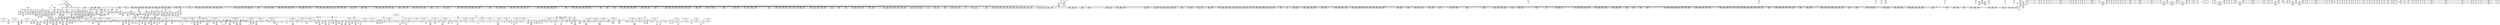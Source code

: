 digraph {
	CE0x5c63ef0 [shape=record,shape=Mrecord,label="{CE0x5c63ef0|__rcu_read_lock:tmp2|*SummSource*}"]
	CE0x5be1c50 [shape=record,shape=Mrecord,label="{CE0x5be1c50|2472:_%struct.cred*,_:_CRE_6208,6216_|*MultipleSource*|Function::task_has_perm&Arg::tsk1::|Function::selinux_task_wait&Arg::p::|security/selinux/hooks.c,1525}"]
	CE0x5bb42c0 [shape=record,shape=Mrecord,label="{CE0x5bb42c0|i64_1|*Constant*}"]
	CE0x5b71040 [shape=record,shape=Mrecord,label="{CE0x5b71040|i64*_getelementptr_inbounds_(_2_x_i64_,_2_x_i64_*___llvm_gcov_ctr98,_i64_0,_i64_0)|*Constant*}"]
	CE0x5ca7470 [shape=record,shape=Mrecord,label="{CE0x5ca7470|__rcu_read_unlock:tmp}"]
	CE0x5b9ac90 [shape=record,shape=Mrecord,label="{CE0x5b9ac90|2472:_%struct.cred*,_:_CRE_664,672_|*MultipleSource*|Function::task_has_perm&Arg::tsk1::|Function::selinux_task_wait&Arg::p::|security/selinux/hooks.c,1525}"]
	CE0x5b51dd0 [shape=record,shape=Mrecord,label="{CE0x5b51dd0|rcu_read_lock:tmp3}"]
	CE0x5c698f0 [shape=record,shape=Mrecord,label="{CE0x5c698f0|i64*_getelementptr_inbounds_(_4_x_i64_,_4_x_i64_*___llvm_gcov_ctr134,_i64_0,_i64_2)|*Constant*|*SummSource*}"]
	CE0x5b62310 [shape=record,shape=Mrecord,label="{CE0x5b62310|2472:_%struct.cred*,_:_CRE_112,116_|*MultipleSource*|Function::task_has_perm&Arg::tsk1::|Function::selinux_task_wait&Arg::p::|security/selinux/hooks.c,1525}"]
	CE0x5bfaf80 [shape=record,shape=Mrecord,label="{CE0x5bfaf80|avc_has_perm:requested|Function::avc_has_perm&Arg::requested::|*SummSource*}"]
	CE0x5c63f60 [shape=record,shape=Mrecord,label="{CE0x5c63f60|__rcu_read_lock:tmp2|*SummSink*}"]
	CE0x5c67d60 [shape=record,shape=Mrecord,label="{CE0x5c67d60|rcu_lock_release:bb}"]
	CE0x5c22c20 [shape=record,shape=Mrecord,label="{CE0x5c22c20|__rcu_read_unlock:tmp7|include/linux/rcupdate.h,245|*SummSource*}"]
	CE0x5c23110 [shape=record,shape=Mrecord,label="{CE0x5c23110|__preempt_count_add:bb|*SummSink*}"]
	CE0x5be5c20 [shape=record,shape=Mrecord,label="{CE0x5be5c20|2472:_%struct.cred*,_:_CRE_6324,6325_}"]
	CE0x5c44c40 [shape=record,shape=Mrecord,label="{CE0x5c44c40|rcu_read_unlock:tmp7|include/linux/rcupdate.h,933}"]
	CE0x5c6a010 [shape=record,shape=Mrecord,label="{CE0x5c6a010|i64*_getelementptr_inbounds_(_4_x_i64_,_4_x_i64_*___llvm_gcov_ctr133,_i64_0,_i64_0)|*Constant*|*SummSink*}"]
	CE0x5bd1bb0 [shape=record,shape=Mrecord,label="{CE0x5bd1bb0|rcu_read_unlock:tmp6|include/linux/rcupdate.h,933|*SummSource*}"]
	CE0x5b7c2a0 [shape=record,shape=Mrecord,label="{CE0x5b7c2a0|_call_void_mcount()_#3|*SummSource*}"]
	CE0x5c51960 [shape=record,shape=Mrecord,label="{CE0x5c51960|rcu_read_unlock:tmp18|include/linux/rcupdate.h,933}"]
	CE0x5c4ae20 [shape=record,shape=Mrecord,label="{CE0x5c4ae20|rcu_lock_release:tmp3|*SummSink*}"]
	CE0x5c4fe40 [shape=record,shape=Mrecord,label="{CE0x5c4fe40|rcu_read_unlock:tmp19|include/linux/rcupdate.h,933}"]
	CE0x5bf9010 [shape=record,shape=Mrecord,label="{CE0x5bf9010|task_has_perm:tmp57|security/selinux/hooks.c,1526}"]
	CE0x5b806e0 [shape=record,shape=Mrecord,label="{CE0x5b806e0|rcu_read_lock:call|include/linux/rcupdate.h,882|*SummSink*}"]
	CE0x5c1a2f0 [shape=record,shape=Mrecord,label="{CE0x5c1a2f0|task_has_perm:tmp44|security/selinux/hooks.c,1526|*SummSource*}"]
	CE0x5c66830 [shape=record,shape=Mrecord,label="{CE0x5c66830|__preempt_count_add:tmp2|*SummSource*}"]
	CE0x5bdf390 [shape=record,shape=Mrecord,label="{CE0x5bdf390|2472:_%struct.cred*,_:_CRE_5936,5944_|*MultipleSource*|Function::task_has_perm&Arg::tsk1::|Function::selinux_task_wait&Arg::p::|security/selinux/hooks.c,1525}"]
	CE0x5c12980 [shape=record,shape=Mrecord,label="{CE0x5c12980|task_has_perm:call11|security/selinux/hooks.c,1526|*SummSink*}"]
	CE0x5c186f0 [shape=record,shape=Mrecord,label="{CE0x5c186f0|task_has_perm:tobool17|security/selinux/hooks.c,1526}"]
	CE0x5ca7680 [shape=record,shape=Mrecord,label="{CE0x5ca7680|__preempt_count_sub:tmp5|./arch/x86/include/asm/preempt.h,77|*SummSink*}"]
	CE0x5b6ab60 [shape=record,shape=Mrecord,label="{CE0x5b6ab60|2472:_%struct.cred*,_:_CRE_432,440_|*MultipleSource*|Function::task_has_perm&Arg::tsk1::|Function::selinux_task_wait&Arg::p::|security/selinux/hooks.c,1525}"]
	CE0x5b63280 [shape=record,shape=Mrecord,label="{CE0x5b63280|2472:_%struct.cred*,_:_CRE_1952,1960_|*MultipleSource*|Function::task_has_perm&Arg::tsk1::|Function::selinux_task_wait&Arg::p::|security/selinux/hooks.c,1525}"]
	CE0x5cb9bb0 [shape=record,shape=Mrecord,label="{CE0x5cb9bb0|__preempt_count_add:tmp4|./arch/x86/include/asm/preempt.h,72|*SummSource*}"]
	CE0x5b50bf0 [shape=record,shape=Mrecord,label="{CE0x5b50bf0|rcu_read_lock:tmp8|include/linux/rcupdate.h,882|*SummSink*}"]
	CE0x5bdcd50 [shape=record,shape=Mrecord,label="{CE0x5bdcd50|2472:_%struct.cred*,_:_CRE_3136,3140_|*MultipleSource*|Function::task_has_perm&Arg::tsk1::|Function::selinux_task_wait&Arg::p::|security/selinux/hooks.c,1525}"]
	CE0x5b97440 [shape=record,shape=Mrecord,label="{CE0x5b97440|2472:_%struct.cred*,_:_CRE_736,744_|*MultipleSource*|Function::task_has_perm&Arg::tsk1::|Function::selinux_task_wait&Arg::p::|security/selinux/hooks.c,1525}"]
	CE0x5be4a50 [shape=record,shape=Mrecord,label="{CE0x5be4a50|2472:_%struct.cred*,_:_CRE_6309,6310_}"]
	CE0x5bb7130 [shape=record,shape=Mrecord,label="{CE0x5bb7130|task_has_perm:if.then18|*SummSource*}"]
	CE0x5b85330 [shape=record,shape=Mrecord,label="{CE0x5b85330|task_has_perm:tmp7|security/selinux/hooks.c,1525|*SummSource*}"]
	CE0x5c5ed50 [shape=record,shape=Mrecord,label="{CE0x5c5ed50|%struct.lockdep_map*_null|*Constant*|*SummSource*}"]
	CE0x5c75380 [shape=record,shape=Mrecord,label="{CE0x5c75380|__rcu_read_unlock:bb}"]
	CE0x5c83f80 [shape=record,shape=Mrecord,label="{CE0x5c83f80|i64*_getelementptr_inbounds_(_4_x_i64_,_4_x_i64_*___llvm_gcov_ctr129,_i64_0,_i64_0)|*Constant*|*SummSource*}"]
	CE0x5b84ae0 [shape=record,shape=Mrecord,label="{CE0x5b84ae0|rcu_read_lock:tmp3|*SummSink*}"]
	CE0x5b96af0 [shape=record,shape=Mrecord,label="{CE0x5b96af0|2472:_%struct.cred*,_:_CRE_700,701_}"]
	CE0x5be13d0 [shape=record,shape=Mrecord,label="{CE0x5be13d0|2472:_%struct.cred*,_:_CRE_6184,6192_|*MultipleSource*|Function::task_has_perm&Arg::tsk1::|Function::selinux_task_wait&Arg::p::|security/selinux/hooks.c,1525}"]
	CE0x5b563a0 [shape=record,shape=Mrecord,label="{CE0x5b563a0|selinux_task_wait:tmp2|*SummSource*}"]
	CE0x5c69120 [shape=record,shape=Mrecord,label="{CE0x5c69120|rcu_lock_acquire:tmp3|*SummSource*}"]
	CE0x5c20350 [shape=record,shape=Mrecord,label="{CE0x5c20350|task_has_perm:tmp49|security/selinux/hooks.c,1526|*SummSource*}"]
	CE0x5bd4aa0 [shape=record,shape=Mrecord,label="{CE0x5bd4aa0|2472:_%struct.cred*,_:_CRE_2917,2918_}"]
	CE0x5b5acc0 [shape=record,shape=Mrecord,label="{CE0x5b5acc0|2472:_%struct.cred*,_:_CRE_2960,2961_}"]
	CE0x5bda7a0 [shape=record,shape=Mrecord,label="{CE0x5bda7a0|2472:_%struct.cred*,_:_CRE_3000,3008_|*MultipleSource*|Function::task_has_perm&Arg::tsk1::|Function::selinux_task_wait&Arg::p::|security/selinux/hooks.c,1525}"]
	CE0x5be5760 [shape=record,shape=Mrecord,label="{CE0x5be5760|2472:_%struct.cred*,_:_CRE_6320,6321_}"]
	CE0x5bb0d10 [shape=record,shape=Mrecord,label="{CE0x5bb0d10|2472:_%struct.cred*,_:_CRE_2876,2880_|*MultipleSource*|Function::task_has_perm&Arg::tsk1::|Function::selinux_task_wait&Arg::p::|security/selinux/hooks.c,1525}"]
	CE0x5bdfe60 [shape=record,shape=Mrecord,label="{CE0x5bdfe60|2472:_%struct.cred*,_:_CRE_5976,5984_|*MultipleSource*|Function::task_has_perm&Arg::tsk1::|Function::selinux_task_wait&Arg::p::|security/selinux/hooks.c,1525}"]
	CE0x5c09d60 [shape=record,shape=Mrecord,label="{CE0x5c09d60|task_has_perm:tmp21|security/selinux/hooks.c,1525|*SummSink*}"]
	CE0x5b77d90 [shape=record,shape=Mrecord,label="{CE0x5b77d90|2472:_%struct.cred*,_:_CRE_691,692_}"]
	CE0x5c44a40 [shape=record,shape=Mrecord,label="{CE0x5c44a40|rcu_lock_release:tmp|*SummSink*}"]
	CE0x5b5da50 [shape=record,shape=Mrecord,label="{CE0x5b5da50|2472:_%struct.cred*,_:_CRE_80,84_|*MultipleSource*|Function::task_has_perm&Arg::tsk1::|Function::selinux_task_wait&Arg::p::|security/selinux/hooks.c,1525}"]
	CE0x5b57a90 [shape=record,shape=Mrecord,label="{CE0x5b57a90|task_has_perm:if.end19|*SummSource*}"]
	CE0x5c5df70 [shape=record,shape=Mrecord,label="{CE0x5c5df70|__rcu_read_lock:tmp1|*SummSink*}"]
	CE0x5c0fad0 [shape=record,shape=Mrecord,label="{CE0x5c0fad0|task_has_perm:tmp30|security/selinux/hooks.c,1525|*SummSink*}"]
	CE0x5c84740 [shape=record,shape=Mrecord,label="{CE0x5c84740|__preempt_count_sub:tmp|*SummSource*}"]
	CE0x5c03cf0 [shape=record,shape=Mrecord,label="{CE0x5c03cf0|i64_6|*Constant*|*SummSource*}"]
	CE0x5c55400 [shape=record,shape=Mrecord,label="{CE0x5c55400|rcu_lock_release:map|Function::rcu_lock_release&Arg::map::}"]
	CE0x5c78500 [shape=record,shape=Mrecord,label="{CE0x5c78500|__preempt_count_add:tmp1|*SummSink*}"]
	CE0x5b6cf60 [shape=record,shape=Mrecord,label="{CE0x5b6cf60|task_has_perm:tsk1|Function::task_has_perm&Arg::tsk1::|*SummSink*}"]
	CE0x5bd77a0 [shape=record,shape=Mrecord,label="{CE0x5bd77a0|task_has_perm:tmp45|security/selinux/hooks.c,1526|*SummSource*}"]
	CE0x5c58c80 [shape=record,shape=Mrecord,label="{CE0x5c58c80|rcu_lock_release:indirectgoto|*SummSink*}"]
	CE0x5c1a420 [shape=record,shape=Mrecord,label="{CE0x5c1a420|task_has_perm:tmp44|security/selinux/hooks.c,1526|*SummSink*}"]
	CE0x5bab280 [shape=record,shape=Mrecord,label="{CE0x5bab280|2472:_%struct.cred*,_:_CRE_2534,2535_}"]
	CE0x5b564d0 [shape=record,shape=Mrecord,label="{CE0x5b564d0|get_current:bb|*SummSource*}"]
	CE0x5c46c10 [shape=record,shape=Mrecord,label="{CE0x5c46c10|rcu_read_unlock:tmp11|include/linux/rcupdate.h,933}"]
	CE0x5bef000 [shape=record,shape=Mrecord,label="{CE0x5bef000|2472:_%struct.cred*,_:_CRE_10568,10572_|*MultipleSource*|Function::task_has_perm&Arg::tsk1::|Function::selinux_task_wait&Arg::p::|security/selinux/hooks.c,1525}"]
	CE0x5bf1940 [shape=record,shape=Mrecord,label="{CE0x5bf1940|task_has_perm:tmp9|security/selinux/hooks.c,1525|*SummSource*}"]
	CE0x5bbaa10 [shape=record,shape=Mrecord,label="{CE0x5bbaa10|2472:_%struct.cred*,_:_CRE_2048,2052_|*MultipleSource*|Function::task_has_perm&Arg::tsk1::|Function::selinux_task_wait&Arg::p::|security/selinux/hooks.c,1525}"]
	CE0x5b73770 [shape=record,shape=Mrecord,label="{CE0x5b73770|2472:_%struct.cred*,_:_CRE_1808,1816_|*MultipleSource*|Function::task_has_perm&Arg::tsk1::|Function::selinux_task_wait&Arg::p::|security/selinux/hooks.c,1525}"]
	CE0x5bd5ed0 [shape=record,shape=Mrecord,label="{CE0x5bd5ed0|2472:_%struct.cred*,_:_CRE_2934,2935_}"]
	CE0x5b62600 [shape=record,shape=Mrecord,label="{CE0x5b62600|task_has_perm:tmp1|*SummSink*}"]
	CE0x5b5b3e0 [shape=record,shape=Mrecord,label="{CE0x5b5b3e0|2472:_%struct.cred*,_:_CRE_2966,2967_}"]
	CE0x5b67650 [shape=record,shape=Mrecord,label="{CE0x5b67650|2472:_%struct.cred*,_:_CRE_2136,2144_|*MultipleSource*|Function::task_has_perm&Arg::tsk1::|Function::selinux_task_wait&Arg::p::|security/selinux/hooks.c,1525}"]
	CE0x5c04910 [shape=record,shape=Mrecord,label="{CE0x5c04910|rcu_read_lock:tmp11|include/linux/rcupdate.h,882|*SummSource*}"]
	CE0x5c05aa0 [shape=record,shape=Mrecord,label="{CE0x5c05aa0|i64_7|*Constant*}"]
	CE0x5c4ab20 [shape=record,shape=Mrecord,label="{CE0x5c4ab20|rcu_read_unlock:if.then|*SummSink*}"]
	CE0x5c82b00 [shape=record,shape=Mrecord,label="{CE0x5c82b00|i64*_getelementptr_inbounds_(_4_x_i64_,_4_x_i64_*___llvm_gcov_ctr129,_i64_0,_i64_3)|*Constant*|*SummSink*}"]
	CE0x5b6f4b0 [shape=record,shape=Mrecord,label="{CE0x5b6f4b0|selinux_task_wait:call1|security/selinux/hooks.c,3675|*SummSink*}"]
	CE0x5bf3c20 [shape=record,shape=Mrecord,label="{CE0x5bf3c20|task_has_perm:tmp13|security/selinux/hooks.c,1525|*SummSink*}"]
	CE0x5c6b4a0 [shape=record,shape=Mrecord,label="{CE0x5c6b4a0|rcu_lock_release:tmp1|*SummSink*}"]
	CE0x5c7c970 [shape=record,shape=Mrecord,label="{CE0x5c7c970|i64*_getelementptr_inbounds_(_4_x_i64_,_4_x_i64_*___llvm_gcov_ctr135,_i64_0,_i64_3)|*Constant*|*SummSink*}"]
	CE0x5b58910 [shape=record,shape=Mrecord,label="{CE0x5b58910|i64*_getelementptr_inbounds_(_2_x_i64_,_2_x_i64_*___llvm_gcov_ctr291,_i64_0,_i64_0)|*Constant*|*SummSource*}"]
	CE0x5bf2870 [shape=record,shape=Mrecord,label="{CE0x5bf2870|i64_4|*Constant*|*SummSource*}"]
	CE0x5c57830 [shape=record,shape=Mrecord,label="{CE0x5c57830|i64_ptrtoint_(i8*_blockaddress(_rcu_lock_acquire,_%__here)_to_i64)|*Constant*|*SummSink*}"]
	CE0x5ba8390 [shape=record,shape=Mrecord,label="{CE0x5ba8390|2472:_%struct.cred*,_:_CRE_2344,2352_|*MultipleSource*|Function::task_has_perm&Arg::tsk1::|Function::selinux_task_wait&Arg::p::|security/selinux/hooks.c,1525}"]
	CE0x5b7e490 [shape=record,shape=Mrecord,label="{CE0x5b7e490|__rcu_read_lock:tmp6|include/linux/rcupdate.h,240}"]
	CE0x5b83e90 [shape=record,shape=Mrecord,label="{CE0x5b83e90|i64*_getelementptr_inbounds_(_4_x_i64_,_4_x_i64_*___llvm_gcov_ctr130,_i64_0,_i64_1)|*Constant*|*SummSource*}"]
	CE0x5bad200 [shape=record,shape=Mrecord,label="{CE0x5bad200|2472:_%struct.cred*,_:_CRE_2672,2680_|*MultipleSource*|Function::task_has_perm&Arg::tsk1::|Function::selinux_task_wait&Arg::p::|security/selinux/hooks.c,1525}"]
	CE0x5be5af0 [shape=record,shape=Mrecord,label="{CE0x5be5af0|2472:_%struct.cred*,_:_CRE_6323,6324_}"]
	CE0x5c207c0 [shape=record,shape=Mrecord,label="{CE0x5c207c0|task_has_perm:tmp50|security/selinux/hooks.c,1526}"]
	CE0x5c5fd70 [shape=record,shape=Mrecord,label="{CE0x5c5fd70|i64*_getelementptr_inbounds_(_4_x_i64_,_4_x_i64_*___llvm_gcov_ctr128,_i64_0,_i64_1)|*Constant*|*SummSink*}"]
	CE0x5c42170 [shape=record,shape=Mrecord,label="{CE0x5c42170|rcu_read_lock:tmp22|include/linux/rcupdate.h,884|*SummSource*}"]
	CE0x5c5ece0 [shape=record,shape=Mrecord,label="{CE0x5c5ece0|%struct.lockdep_map*_null|*Constant*}"]
	CE0x5c7e7a0 [shape=record,shape=Mrecord,label="{CE0x5c7e7a0|i32_1|*Constant*}"]
	CE0x5b704a0 [shape=record,shape=Mrecord,label="{CE0x5b704a0|2472:_%struct.cred*,_:_CRE_224,232_|*MultipleSource*|Function::task_has_perm&Arg::tsk1::|Function::selinux_task_wait&Arg::p::|security/selinux/hooks.c,1525}"]
	CE0x5b97a70 [shape=record,shape=Mrecord,label="{CE0x5b97a70|%struct.task_struct*_(%struct.task_struct**)*_asm_movq_%gs:$_1:P_,$0_,_r,im,_dirflag_,_fpsr_,_flags_|*SummSink*}"]
	CE0x5bb65c0 [shape=record,shape=Mrecord,label="{CE0x5bb65c0|i64*_getelementptr_inbounds_(_11_x_i64_,_11_x_i64_*___llvm_gcov_ctr127,_i64_0,_i64_1)|*Constant*|*SummSource*}"]
	CE0x5bf3d90 [shape=record,shape=Mrecord,label="{CE0x5bf3d90|task_has_perm:call3|security/selinux/hooks.c,1525}"]
	CE0x5c0ecc0 [shape=record,shape=Mrecord,label="{CE0x5c0ecc0|task_has_perm:tmp28|security/selinux/hooks.c,1525|*SummSource*}"]
	CE0x5b5cc40 [shape=record,shape=Mrecord,label="{CE0x5b5cc40|i64_1|*Constant*|*SummSink*}"]
	CE0x5b95c10 [shape=record,shape=Mrecord,label="{CE0x5b95c10|i64*_getelementptr_inbounds_(_24_x_i64_,_24_x_i64_*___llvm_gcov_ctr138,_i64_0,_i64_1)|*Constant*|*SummSource*}"]
	CE0x5ba6910 [shape=record,shape=Mrecord,label="{CE0x5ba6910|task_has_perm:tmp18|security/selinux/hooks.c,1525}"]
	CE0x5b4bce0 [shape=record,shape=Mrecord,label="{CE0x5b4bce0|128:_i8*,_:_CRE_4,8_|*MultipleSource*|*LoadInst*|security/selinux/hooks.c,1525|security/selinux/hooks.c,1525}"]
	CE0x5bff860 [shape=record,shape=Mrecord,label="{CE0x5bff860|rcu_read_lock:tobool1|include/linux/rcupdate.h,882|*SummSink*}"]
	CE0x5bd2660 [shape=record,shape=Mrecord,label="{CE0x5bd2660|rcu_read_unlock:call|include/linux/rcupdate.h,933|*SummSink*}"]
	CE0x5c55830 [shape=record,shape=Mrecord,label="{CE0x5c55830|GLOBAL:__rcu_read_unlock|*Constant*}"]
	CE0x5bb04c0 [shape=record,shape=Mrecord,label="{CE0x5bb04c0|2472:_%struct.cred*,_:_CRE_2848,2856_|*MultipleSource*|Function::task_has_perm&Arg::tsk1::|Function::selinux_task_wait&Arg::p::|security/selinux/hooks.c,1525}"]
	CE0x5c2e740 [shape=record,shape=Mrecord,label="{CE0x5c2e740|__preempt_count_sub:tmp6|./arch/x86/include/asm/preempt.h,78|*SummSink*}"]
	CE0x5c34340 [shape=record,shape=Mrecord,label="{CE0x5c34340|rcu_read_unlock:tobool1|include/linux/rcupdate.h,933|*SummSource*}"]
	CE0x5bddc30 [shape=record,shape=Mrecord,label="{CE0x5bddc30|2472:_%struct.cred*,_:_CRE_3168,5856_|*MultipleSource*|Function::task_has_perm&Arg::tsk1::|Function::selinux_task_wait&Arg::p::|security/selinux/hooks.c,1525}"]
	CE0x5c4bd30 [shape=record,shape=Mrecord,label="{CE0x5c4bd30|rcu_read_unlock:if.then}"]
	CE0x5c1f5f0 [shape=record,shape=Mrecord,label="{CE0x5c1f5f0|task_has_perm:tmp48|security/selinux/hooks.c,1526}"]
	CE0x5c57480 [shape=record,shape=Mrecord,label="{CE0x5c57480|__rcu_read_lock:do.end}"]
	CE0x5b9c730 [shape=record,shape=Mrecord,label="{CE0x5b9c730|rcu_read_lock:tmp20|include/linux/rcupdate.h,882}"]
	CE0x5bb1110 [shape=record,shape=Mrecord,label="{CE0x5bb1110|2472:_%struct.cred*,_:_CRE_2888,2896_|*MultipleSource*|Function::task_has_perm&Arg::tsk1::|Function::selinux_task_wait&Arg::p::|security/selinux/hooks.c,1525}"]
	CE0x5b7c0a0 [shape=record,shape=Mrecord,label="{CE0x5b7c0a0|task_has_perm:tmp|*SummSink*}"]
	CE0x5be46c0 [shape=record,shape=Mrecord,label="{CE0x5be46c0|2472:_%struct.cred*,_:_CRE_6306,6307_}"]
	CE0x5bb8ff0 [shape=record,shape=Mrecord,label="{CE0x5bb8ff0|i32_0|*Constant*|*SummSource*}"]
	CE0x5b949e0 [shape=record,shape=Mrecord,label="{CE0x5b949e0|2472:_%struct.cred*,_:_CRE_336,344_|*MultipleSource*|Function::task_has_perm&Arg::tsk1::|Function::selinux_task_wait&Arg::p::|security/selinux/hooks.c,1525}"]
	CE0x5bb8200 [shape=record,shape=Mrecord,label="{CE0x5bb8200|task_has_perm:do.body10}"]
	CE0x5bb23c0 [shape=record,shape=Mrecord,label="{CE0x5bb23c0|GLOBAL:rcu_lock_acquire|*Constant*|*SummSink*}"]
	CE0x5bd6850 [shape=record,shape=Mrecord,label="{CE0x5bd6850|2472:_%struct.cred*,_:_CRE_2942,2943_}"]
	CE0x5b7a5b0 [shape=record,shape=Mrecord,label="{CE0x5b7a5b0|2472:_%struct.cred*,_:_CRE_544,552_|*MultipleSource*|Function::task_has_perm&Arg::tsk1::|Function::selinux_task_wait&Arg::p::|security/selinux/hooks.c,1525}"]
	CE0x5bb7e70 [shape=record,shape=Mrecord,label="{CE0x5bb7e70|rcu_read_unlock:do.end|*SummSource*}"]
	CE0x5b4b7f0 [shape=record,shape=Mrecord,label="{CE0x5b4b7f0|task_has_perm:tmp28|security/selinux/hooks.c,1525}"]
	CE0x5bafed0 [shape=record,shape=Mrecord,label="{CE0x5bafed0|2472:_%struct.cred*,_:_CRE_2824,2832_|*MultipleSource*|Function::task_has_perm&Arg::tsk1::|Function::selinux_task_wait&Arg::p::|security/selinux/hooks.c,1525}"]
	CE0x5bded30 [shape=record,shape=Mrecord,label="{CE0x5bded30|2472:_%struct.cred*,_:_CRE_5912,5920_|*MultipleSource*|Function::task_has_perm&Arg::tsk1::|Function::selinux_task_wait&Arg::p::|security/selinux/hooks.c,1525}"]
	CE0x5baa370 [shape=record,shape=Mrecord,label="{CE0x5baa370|2472:_%struct.cred*,_:_CRE_2520,2521_}"]
	CE0x5c6f3d0 [shape=record,shape=Mrecord,label="{CE0x5c6f3d0|__rcu_read_unlock:tmp6|include/linux/rcupdate.h,245}"]
	CE0x5bb16a0 [shape=record,shape=Mrecord,label="{CE0x5bb16a0|2472:_%struct.cred*,_:_CRE_2904,2905_}"]
	CE0x5b77bb0 [shape=record,shape=Mrecord,label="{CE0x5b77bb0|2472:_%struct.cred*,_:_CRE_690,691_}"]
	CE0x5c65860 [shape=record,shape=Mrecord,label="{CE0x5c65860|__rcu_read_unlock:do.body|*SummSink*}"]
	CE0x5c11580 [shape=record,shape=Mrecord,label="{CE0x5c11580|rcu_read_lock:tmp16|include/linux/rcupdate.h,882|*SummSink*}"]
	CE0x5bf0ea0 [shape=record,shape=Mrecord,label="{CE0x5bf0ea0|task_has_perm:tmp4|*LoadInst*|security/selinux/hooks.c,1525|*SummSink*}"]
	CE0x5be6a60 [shape=record,shape=Mrecord,label="{CE0x5be6a60|2472:_%struct.cred*,_:_CRE_6336,6337_}"]
	CE0x5baab30 [shape=record,shape=Mrecord,label="{CE0x5baab30|2472:_%struct.cred*,_:_CRE_2526,2527_}"]
	CE0x5b86b40 [shape=record,shape=Mrecord,label="{CE0x5b86b40|_call_void_lockdep_rcu_suspicious(i8*_getelementptr_inbounds_(_25_x_i8_,_25_x_i8_*_.str3,_i32_0,_i32_0),_i32_1525,_i8*_getelementptr_inbounds_(_41_x_i8_,_41_x_i8_*_.str44,_i32_0,_i32_0))_#10,_!dbg_!27734|security/selinux/hooks.c,1525|*SummSource*}"]
	CE0x5ba20e0 [shape=record,shape=Mrecord,label="{CE0x5ba20e0|rcu_read_lock:do.end|*SummSink*}"]
	CE0x5b51460 [shape=record,shape=Mrecord,label="{CE0x5b51460|2472:_%struct.cred*,_:_CRE_92,96_|*MultipleSource*|Function::task_has_perm&Arg::tsk1::|Function::selinux_task_wait&Arg::p::|security/selinux/hooks.c,1525}"]
	CE0x5bd71d0 [shape=record,shape=Mrecord,label="{CE0x5bd71d0|2472:_%struct.cred*,_:_CRE_2950,2951_}"]
	CE0x5b83bd0 [shape=record,shape=Mrecord,label="{CE0x5b83bd0|i64*_getelementptr_inbounds_(_4_x_i64_,_4_x_i64_*___llvm_gcov_ctr130,_i64_0,_i64_1)|*Constant*}"]
	CE0x5bf61b0 [shape=record,shape=Mrecord,label="{CE0x5bf61b0|task_has_perm:tmp54|security/selinux/hooks.c,1526|*SummSink*}"]
	CE0x5c52aa0 [shape=record,shape=Mrecord,label="{CE0x5c52aa0|i32_934|*Constant*}"]
	CE0x5cab200 [shape=record,shape=Mrecord,label="{CE0x5cab200|i64*_getelementptr_inbounds_(_4_x_i64_,_4_x_i64_*___llvm_gcov_ctr135,_i64_0,_i64_0)|*Constant*|*SummSink*}"]
	CE0x5c45c80 [shape=record,shape=Mrecord,label="{CE0x5c45c80|GLOBAL:rcu_read_unlock.__warned|Global_var:rcu_read_unlock.__warned|*SummSource*}"]
	CE0x5b6f3a0 [shape=record,shape=Mrecord,label="{CE0x5b6f3a0|selinux_task_wait:entry}"]
	CE0x5c0e920 [shape=record,shape=Mrecord,label="{CE0x5c0e920|128:_i8*,_:_CRE_160,168_|*MultipleSource*|*LoadInst*|security/selinux/hooks.c,1525|security/selinux/hooks.c,1525}"]
	CE0x5b96940 [shape=record,shape=Mrecord,label="{CE0x5b96940|2472:_%struct.cred*,_:_CRE_698,699_}"]
	CE0x5b5c500 [shape=record,shape=Mrecord,label="{CE0x5b5c500|GLOBAL:task_has_perm|*Constant*}"]
	CE0x5c0ee20 [shape=record,shape=Mrecord,label="{CE0x5c0ee20|task_has_perm:tmp29|security/selinux/hooks.c,1525}"]
	CE0x5b60f90 [shape=record,shape=Mrecord,label="{CE0x5b60f90|selinux_task_wait:p|Function::selinux_task_wait&Arg::p::|*SummSink*}"]
	CE0x5caf250 [shape=record,shape=Mrecord,label="{CE0x5caf250|__preempt_count_add:tmp3|*SummSource*}"]
	CE0x5bd12a0 [shape=record,shape=Mrecord,label="{CE0x5bd12a0|rcu_read_unlock:tmp|*SummSource*}"]
	CE0x5b80fc0 [shape=record,shape=Mrecord,label="{CE0x5b80fc0|rcu_read_lock:land.lhs.true2|*SummSink*}"]
	CE0x5c4be60 [shape=record,shape=Mrecord,label="{CE0x5c4be60|rcu_lock_acquire:tmp}"]
	CE0x5be8810 [shape=record,shape=Mrecord,label="{CE0x5be8810|2472:_%struct.cred*,_:_CRE_6368,6376_|*MultipleSource*|Function::task_has_perm&Arg::tsk1::|Function::selinux_task_wait&Arg::p::|security/selinux/hooks.c,1525}"]
	CE0x5becab0 [shape=record,shape=Mrecord,label="{CE0x5becab0|2472:_%struct.cred*,_:_CRE_6616,6624_|*MultipleSource*|Function::task_has_perm&Arg::tsk1::|Function::selinux_task_wait&Arg::p::|security/selinux/hooks.c,1525}"]
	CE0x5b9cfe0 [shape=record,shape=Mrecord,label="{CE0x5b9cfe0|i64*_getelementptr_inbounds_(_11_x_i64_,_11_x_i64_*___llvm_gcov_ctr127,_i64_0,_i64_10)|*Constant*}"]
	CE0x5c5f8a0 [shape=record,shape=Mrecord,label="{CE0x5c5f8a0|rcu_lock_acquire:tmp5|include/linux/rcupdate.h,418}"]
	CE0x5b691e0 [shape=record,shape=Mrecord,label="{CE0x5b691e0|2472:_%struct.cred*,_:_CRE_1848,1856_|*MultipleSource*|Function::task_has_perm&Arg::tsk1::|Function::selinux_task_wait&Arg::p::|security/selinux/hooks.c,1525}"]
	CE0x5c573a0 [shape=record,shape=Mrecord,label="{CE0x5c573a0|__rcu_read_lock:bb|*SummSink*}"]
	CE0x5b5f6a0 [shape=record,shape=Mrecord,label="{CE0x5b5f6a0|2472:_%struct.cred*,_:_CRE_624,632_|*MultipleSource*|Function::task_has_perm&Arg::tsk1::|Function::selinux_task_wait&Arg::p::|security/selinux/hooks.c,1525}"]
	CE0x6ea4e30 [shape=record,shape=Mrecord,label="{CE0x6ea4e30|selinux_task_wait:tmp1}"]
	CE0x5bf6c90 [shape=record,shape=Mrecord,label="{CE0x5bf6c90|task_has_perm:security24|security/selinux/hooks.c,1526|*SummSink*}"]
	CE0x5b65ba0 [shape=record,shape=Mrecord,label="{CE0x5b65ba0|2472:_%struct.cred*,_:_CRE_504,512_|*MultipleSource*|Function::task_has_perm&Arg::tsk1::|Function::selinux_task_wait&Arg::p::|security/selinux/hooks.c,1525}"]
	CE0x5c34990 [shape=record,shape=Mrecord,label="{CE0x5c34990|i64_3|*Constant*}"]
	CE0x5c04560 [shape=record,shape=Mrecord,label="{CE0x5c04560|rcu_read_lock:tmp10|include/linux/rcupdate.h,882|*SummSink*}"]
	CE0x5c15170 [shape=record,shape=Mrecord,label="{CE0x5c15170|GLOBAL:task_has_perm.__warned48|Global_var:task_has_perm.__warned48|*SummSink*}"]
	CE0x5b4d400 [shape=record,shape=Mrecord,label="{CE0x5b4d400|2472:_%struct.cred*,_:_CRE_304,312_|*MultipleSource*|Function::task_has_perm&Arg::tsk1::|Function::selinux_task_wait&Arg::p::|security/selinux/hooks.c,1525}"]
	CE0x5bac540 [shape=record,shape=Mrecord,label="{CE0x5bac540|2472:_%struct.cred*,_:_CRE_2600,2608_|*MultipleSource*|Function::task_has_perm&Arg::tsk1::|Function::selinux_task_wait&Arg::p::|security/selinux/hooks.c,1525}"]
	CE0x5be9c50 [shape=record,shape=Mrecord,label="{CE0x5be9c50|2472:_%struct.cred*,_:_CRE_6456,6464_|*MultipleSource*|Function::task_has_perm&Arg::tsk1::|Function::selinux_task_wait&Arg::p::|security/selinux/hooks.c,1525}"]
	CE0x5b4bc70 [shape=record,shape=Mrecord,label="{CE0x5b4bc70|128:_i8*,_:_CRE_0,4_|*MultipleSource*|*LoadInst*|security/selinux/hooks.c,1525|security/selinux/hooks.c,1525}"]
	CE0x5ba6150 [shape=record,shape=Mrecord,label="{CE0x5ba6150|task_has_perm:tmp24|security/selinux/hooks.c,1525|*SummSource*}"]
	CE0x5ba0e70 [shape=record,shape=Mrecord,label="{CE0x5ba0e70|__rcu_read_unlock:tmp3|*SummSink*}"]
	CE0x5c7cd60 [shape=record,shape=Mrecord,label="{CE0x5c7cd60|rcu_lock_release:tmp3|*SummSource*}"]
	CE0x5c04db0 [shape=record,shape=Mrecord,label="{CE0x5c04db0|rcu_read_lock:tmp12|include/linux/rcupdate.h,882|*SummSource*}"]
	CE0x5befaf0 [shape=record,shape=Mrecord,label="{CE0x5befaf0|2472:_%struct.cred*,_:_CRE_10600,10604_|*MultipleSource*|Function::task_has_perm&Arg::tsk1::|Function::selinux_task_wait&Arg::p::|security/selinux/hooks.c,1525}"]
	CE0x5c0d700 [shape=record,shape=Mrecord,label="{CE0x5c0d700|128:_i8*,_:_CRE_80,88_|*MultipleSource*|*LoadInst*|security/selinux/hooks.c,1525|security/selinux/hooks.c,1525}"]
	CE0x5b4a490 [shape=record,shape=Mrecord,label="{CE0x5b4a490|task_has_perm:tmp26|security/selinux/hooks.c,1525}"]
	CE0x5b582d0 [shape=record,shape=Mrecord,label="{CE0x5b582d0|task_has_perm:tmp3|*SummSource*}"]
	CE0x5c640a0 [shape=record,shape=Mrecord,label="{CE0x5c640a0|__rcu_read_unlock:tmp1}"]
	CE0x5c345d0 [shape=record,shape=Mrecord,label="{CE0x5c345d0|rcu_read_lock:tobool|include/linux/rcupdate.h,882|*SummSink*}"]
	CE0x5bf8740 [shape=record,shape=Mrecord,label="{CE0x5bf8740|GLOBAL:rcu_read_unlock|*Constant*}"]
	CE0x5c063f0 [shape=record,shape=Mrecord,label="{CE0x5c063f0|rcu_read_lock:tmp14|include/linux/rcupdate.h,882|*SummSink*}"]
	CE0x5b9fc70 [shape=record,shape=Mrecord,label="{CE0x5b9fc70|i64*_getelementptr_inbounds_(_4_x_i64_,_4_x_i64_*___llvm_gcov_ctr128,_i64_0,_i64_2)|*Constant*|*SummSource*}"]
	CE0x5ba8780 [shape=record,shape=Mrecord,label="{CE0x5ba8780|2472:_%struct.cred*,_:_CRE_2360,2368_|*MultipleSource*|Function::task_has_perm&Arg::tsk1::|Function::selinux_task_wait&Arg::p::|security/selinux/hooks.c,1525}"]
	CE0x5c6b5d0 [shape=record,shape=Mrecord,label="{CE0x5c6b5d0|__preempt_count_sub:val|Function::__preempt_count_sub&Arg::val::|*SummSource*}"]
	CE0x5c55660 [shape=record,shape=Mrecord,label="{CE0x5c55660|rcu_lock_release:map|Function::rcu_lock_release&Arg::map::|*SummSource*}"]
	CE0x5b5e820 [shape=record,shape=Mrecord,label="{CE0x5b5e820|get_current:tmp1|*SummSource*}"]
	CE0x5c6df40 [shape=record,shape=Mrecord,label="{CE0x5c6df40|__preempt_count_add:tmp3|*SummSink*}"]
	CE0x5be7c30 [shape=record,shape=Mrecord,label="{CE0x5be7c30|2472:_%struct.cred*,_:_CRE_6351,6352_}"]
	CE0x5c69190 [shape=record,shape=Mrecord,label="{CE0x5c69190|rcu_lock_acquire:tmp3|*SummSink*}"]
	CE0x5c51660 [shape=record,shape=Mrecord,label="{CE0x5c51660|rcu_read_unlock:tmp17|include/linux/rcupdate.h,933|*SummSource*}"]
	CE0x5bb7d90 [shape=record,shape=Mrecord,label="{CE0x5bb7d90|rcu_read_unlock:do.body|*SummSink*}"]
	CE0x5ba7c10 [shape=record,shape=Mrecord,label="{CE0x5ba7c10|2472:_%struct.cred*,_:_CRE_2312,2320_|*MultipleSource*|Function::task_has_perm&Arg::tsk1::|Function::selinux_task_wait&Arg::p::|security/selinux/hooks.c,1525}"]
	CE0x5b86ad0 [shape=record,shape=Mrecord,label="{CE0x5b86ad0|_call_void_lockdep_rcu_suspicious(i8*_getelementptr_inbounds_(_25_x_i8_,_25_x_i8_*_.str3,_i32_0,_i32_0),_i32_1525,_i8*_getelementptr_inbounds_(_41_x_i8_,_41_x_i8_*_.str44,_i32_0,_i32_0))_#10,_!dbg_!27734|security/selinux/hooks.c,1525}"]
	CE0x5c57220 [shape=record,shape=Mrecord,label="{CE0x5c57220|__rcu_read_lock:bb|*SummSource*}"]
	CE0x5c56320 [shape=record,shape=Mrecord,label="{CE0x5c56320|GLOBAL:__rcu_read_unlock|*Constant*|*SummSink*}"]
	CE0x5b501b0 [shape=record,shape=Mrecord,label="{CE0x5b501b0|rcu_read_lock:tmp8|include/linux/rcupdate.h,882}"]
	CE0x5bd1c40 [shape=record,shape=Mrecord,label="{CE0x5bd1c40|i32_0|*Constant*}"]
	CE0x5b597b0 [shape=record,shape=Mrecord,label="{CE0x5b597b0|i32_4|*Constant*}"]
	CE0x5b4ff10 [shape=record,shape=Mrecord,label="{CE0x5b4ff10|task_has_perm:tmp19|security/selinux/hooks.c,1525|*SummSource*}"]
	CE0x5c000f0 [shape=record,shape=Mrecord,label="{CE0x5c000f0|rcu_read_lock:tmp9|include/linux/rcupdate.h,882|*SummSource*}"]
	CE0x5bb0f30 [shape=record,shape=Mrecord,label="{CE0x5bb0f30|2472:_%struct.cred*,_:_CRE_2880,2884_|*MultipleSource*|Function::task_has_perm&Arg::tsk1::|Function::selinux_task_wait&Arg::p::|security/selinux/hooks.c,1525}"]
	CE0x5c50350 [shape=record,shape=Mrecord,label="{CE0x5c50350|rcu_read_unlock:tmp20|include/linux/rcupdate.h,933|*SummSource*}"]
	CE0x5c44ad0 [shape=record,shape=Mrecord,label="{CE0x5c44ad0|i64_1|*Constant*}"]
	CE0x5be3130 [shape=record,shape=Mrecord,label="{CE0x5be3130|2472:_%struct.cred*,_:_CRE_6289,6290_}"]
	CE0x5c14a00 [shape=record,shape=Mrecord,label="{CE0x5c14a00|task_has_perm:tmp35|security/selinux/hooks.c,1526|*SummSource*}"]
	CE0x5be73e0 [shape=record,shape=Mrecord,label="{CE0x5be73e0|2472:_%struct.cred*,_:_CRE_6344,6345_}"]
	CE0x5c6acc0 [shape=record,shape=Mrecord,label="{CE0x5c6acc0|i64*_getelementptr_inbounds_(_4_x_i64_,_4_x_i64_*___llvm_gcov_ctr130,_i64_0,_i64_0)|*Constant*}"]
	CE0x5bb6b60 [shape=record,shape=Mrecord,label="{CE0x5bb6b60|_call_void_asm_addl_$1,_%gs:$0_,_*m,ri,*m,_dirflag_,_fpsr_,_flags_(i32*___preempt_count,_i32_%val,_i32*___preempt_count)_#3,_!dbg_!27714,_!srcloc_!27717|./arch/x86/include/asm/preempt.h,72}"]
	CE0x5c0ee90 [shape=record,shape=Mrecord,label="{CE0x5c0ee90|task_has_perm:tmp28|security/selinux/hooks.c,1525|*SummSink*}"]
	CE0x5b56330 [shape=record,shape=Mrecord,label="{CE0x5b56330|selinux_task_wait:tmp2|*SummSink*}"]
	CE0x5ba21c0 [shape=record,shape=Mrecord,label="{CE0x5ba21c0|rcu_read_lock:if.end}"]
	CE0x5b98a00 [shape=record,shape=Mrecord,label="{CE0x5b98a00|i64*_getelementptr_inbounds_(_11_x_i64_,_11_x_i64_*___llvm_gcov_ctr132,_i64_0,_i64_1)|*Constant*|*SummSource*}"]
	CE0x5c038d0 [shape=record,shape=Mrecord,label="{CE0x5c038d0|task_has_perm:tobool4|security/selinux/hooks.c,1525|*SummSink*}"]
	CE0x5c0bfe0 [shape=record,shape=Mrecord,label="{CE0x5c0bfe0|128:_i8*,_:_CRE_16,20_|*MultipleSource*|*LoadInst*|security/selinux/hooks.c,1525|security/selinux/hooks.c,1525}"]
	CE0x5c036d0 [shape=record,shape=Mrecord,label="{CE0x5c036d0|task_has_perm:tmp6|security/selinux/hooks.c,1525|*SummSource*}"]
	CE0x5c776c0 [shape=record,shape=Mrecord,label="{CE0x5c776c0|__preempt_count_add:tmp7|./arch/x86/include/asm/preempt.h,73|*SummSink*}"]
	CE0x5b74f40 [shape=record,shape=Mrecord,label="{CE0x5b74f40|_ret_i32_%call1,_!dbg_!27714|security/selinux/hooks.c,3675|*SummSource*}"]
	CE0x5c48330 [shape=record,shape=Mrecord,label="{CE0x5c48330|rcu_read_unlock:tmp12|include/linux/rcupdate.h,933}"]
	CE0x5be6df0 [shape=record,shape=Mrecord,label="{CE0x5be6df0|2472:_%struct.cred*,_:_CRE_6339,6340_}"]
	CE0x5ca8200 [shape=record,shape=Mrecord,label="{CE0x5ca8200|__preempt_count_add:tmp5|./arch/x86/include/asm/preempt.h,72|*SummSink*}"]
	CE0x5bf6010 [shape=record,shape=Mrecord,label="{CE0x5bf6010|task_has_perm:tmp54|security/selinux/hooks.c,1526|*SummSource*}"]
	CE0x5c53c90 [shape=record,shape=Mrecord,label="{CE0x5c53c90|_call_void___preempt_count_add(i32_1)_#10,_!dbg_!27711|include/linux/rcupdate.h,239|*SummSink*}"]
	CE0x5bd3e90 [shape=record,shape=Mrecord,label="{CE0x5bd3e90|rcu_read_lock:tmp7|include/linux/rcupdate.h,882}"]
	CE0x5c66cf0 [shape=record,shape=Mrecord,label="{CE0x5c66cf0|i64*_getelementptr_inbounds_(_4_x_i64_,_4_x_i64_*___llvm_gcov_ctr134,_i64_0,_i64_3)|*Constant*|*SummSource*}"]
	CE0x5b6b0d0 [shape=record,shape=Mrecord,label="{CE0x5b6b0d0|2472:_%struct.cred*,_:_CRE_456,460_|*MultipleSource*|Function::task_has_perm&Arg::tsk1::|Function::selinux_task_wait&Arg::p::|security/selinux/hooks.c,1525}"]
	CE0x5be8b50 [shape=record,shape=Mrecord,label="{CE0x5be8b50|2472:_%struct.cred*,_:_CRE_6384,6392_|*MultipleSource*|Function::task_has_perm&Arg::tsk1::|Function::selinux_task_wait&Arg::p::|security/selinux/hooks.c,1525}"]
	CE0x5c09030 [shape=record,shape=Mrecord,label="{CE0x5c09030|i64*_getelementptr_inbounds_(_24_x_i64_,_24_x_i64_*___llvm_gcov_ctr138,_i64_0,_i64_9)|*Constant*|*SummSource*}"]
	CE0x5c13120 [shape=record,shape=Mrecord,label="{CE0x5c13120|task_has_perm:tobool12|security/selinux/hooks.c,1526|*SummSink*}"]
	CE0x5bae110 [shape=record,shape=Mrecord,label="{CE0x5bae110|2472:_%struct.cred*,_:_CRE_2720,2724_|*MultipleSource*|Function::task_has_perm&Arg::tsk1::|Function::selinux_task_wait&Arg::p::|security/selinux/hooks.c,1525}"]
	CE0x5ba6ef0 [shape=record,shape=Mrecord,label="{CE0x5ba6ef0|2472:_%struct.cred*,_:_CRE_2256,2264_|*MultipleSource*|Function::task_has_perm&Arg::tsk1::|Function::selinux_task_wait&Arg::p::|security/selinux/hooks.c,1525}"]
	CE0x5beb350 [shape=record,shape=Mrecord,label="{CE0x5beb350|2472:_%struct.cred*,_:_CRE_6520,6528_|*MultipleSource*|Function::task_has_perm&Arg::tsk1::|Function::selinux_task_wait&Arg::p::|security/selinux/hooks.c,1525}"]
	CE0x5beeba0 [shape=record,shape=Mrecord,label="{CE0x5beeba0|2472:_%struct.cred*,_:_CRE_10552,10560_|*MultipleSource*|Function::task_has_perm&Arg::tsk1::|Function::selinux_task_wait&Arg::p::|security/selinux/hooks.c,1525}"]
	CE0x5b63610 [shape=record,shape=Mrecord,label="{CE0x5b63610|2472:_%struct.cred*,_:_CRE_1968,1976_|*MultipleSource*|Function::task_has_perm&Arg::tsk1::|Function::selinux_task_wait&Arg::p::|security/selinux/hooks.c,1525}"]
	CE0x5ba8960 [shape=record,shape=Mrecord,label="{CE0x5ba8960|2472:_%struct.cred*,_:_CRE_2368,2376_|*MultipleSource*|Function::task_has_perm&Arg::tsk1::|Function::selinux_task_wait&Arg::p::|security/selinux/hooks.c,1525}"]
	CE0x5b50040 [shape=record,shape=Mrecord,label="{CE0x5b50040|task_has_perm:tmp19|security/selinux/hooks.c,1525|*SummSink*}"]
	CE0x5b82270 [shape=record,shape=Mrecord,label="{CE0x5b82270|task_has_perm:if.then}"]
	CE0x5bd7430 [shape=record,shape=Mrecord,label="{CE0x5bd7430|2472:_%struct.cred*,_:_CRE_2952,2953_}"]
	CE0x5bd6720 [shape=record,shape=Mrecord,label="{CE0x5bd6720|2472:_%struct.cred*,_:_CRE_2941,2942_}"]
	CE0x5b6eb90 [shape=record,shape=Mrecord,label="{CE0x5b6eb90|task_has_perm:tmp2|*SummSource*}"]
	CE0x5bb7e00 [shape=record,shape=Mrecord,label="{CE0x5bb7e00|rcu_read_unlock:do.end}"]
	CE0x5be6470 [shape=record,shape=Mrecord,label="{CE0x5be6470|2472:_%struct.cred*,_:_CRE_6331,6332_}"]
	CE0x5bf0a40 [shape=record,shape=Mrecord,label="{CE0x5bf0a40|task_has_perm:tmp4|*LoadInst*|security/selinux/hooks.c,1525}"]
	CE0x5c05c20 [shape=record,shape=Mrecord,label="{CE0x5c05c20|rcu_read_lock:tmp13|include/linux/rcupdate.h,882}"]
	CE0x5ba1030 [shape=record,shape=Mrecord,label="{CE0x5ba1030|__rcu_read_lock:do.end|*SummSource*}"]
	CE0x5c4ff80 [shape=record,shape=Mrecord,label="{CE0x5c4ff80|rcu_read_unlock:tmp19|include/linux/rcupdate.h,933|*SummSource*}"]
	CE0x5ba9470 [shape=record,shape=Mrecord,label="{CE0x5ba9470|2472:_%struct.cred*,_:_CRE_2416,2424_|*MultipleSource*|Function::task_has_perm&Arg::tsk1::|Function::selinux_task_wait&Arg::p::|security/selinux/hooks.c,1525}"]
	CE0x5b64450 [shape=record,shape=Mrecord,label="{CE0x5b64450|2472:_%struct.cred*,_:_CRE_8,16_|*MultipleSource*|Function::task_has_perm&Arg::tsk1::|Function::selinux_task_wait&Arg::p::|security/selinux/hooks.c,1525}"]
	CE0x5c4bb80 [shape=record,shape=Mrecord,label="{CE0x5c4bb80|rcu_read_unlock:bb|*SummSource*}"]
	CE0x5c849e0 [shape=record,shape=Mrecord,label="{CE0x5c849e0|__rcu_read_unlock:tmp5|include/linux/rcupdate.h,244}"]
	CE0x5c591f0 [shape=record,shape=Mrecord,label="{CE0x5c591f0|i64*_getelementptr_inbounds_(_4_x_i64_,_4_x_i64_*___llvm_gcov_ctr128,_i64_0,_i64_0)|*Constant*|*SummSink*}"]
	CE0x5b71a50 [shape=record,shape=Mrecord,label="{CE0x5b71a50|i32_77|*Constant*}"]
	CE0x5c829a0 [shape=record,shape=Mrecord,label="{CE0x5c829a0|i64*_getelementptr_inbounds_(_4_x_i64_,_4_x_i64_*___llvm_gcov_ctr129,_i64_0,_i64_3)|*Constant*}"]
	CE0x5ba2480 [shape=record,shape=Mrecord,label="{CE0x5ba2480|rcu_read_lock:do.body}"]
	CE0x5b9a6f0 [shape=record,shape=Mrecord,label="{CE0x5b9a6f0|2472:_%struct.cred*,_:_CRE_648,652_|*MultipleSource*|Function::task_has_perm&Arg::tsk1::|Function::selinux_task_wait&Arg::p::|security/selinux/hooks.c,1525}"]
	CE0x5c0a420 [shape=record,shape=Mrecord,label="{CE0x5c0a420|task_has_perm:tobool|security/selinux/hooks.c,1525}"]
	CE0x5ba2e10 [shape=record,shape=Mrecord,label="{CE0x5ba2e10|task_has_perm:tmp14|security/selinux/hooks.c,1525|*SummSink*}"]
	CE0x5bf7180 [shape=record,shape=Mrecord,label="{CE0x5bf7180|task_has_perm:tmp55|security/selinux/hooks.c,1526|*SummSource*}"]
	CE0x5bef230 [shape=record,shape=Mrecord,label="{CE0x5bef230|2472:_%struct.cred*,_:_CRE_10572,10576_|*MultipleSource*|Function::task_has_perm&Arg::tsk1::|Function::selinux_task_wait&Arg::p::|security/selinux/hooks.c,1525}"]
	CE0x5ba1dd0 [shape=record,shape=Mrecord,label="{CE0x5ba1dd0|__rcu_read_lock:tmp7|include/linux/rcupdate.h,240|*SummSink*}"]
	CE0x5bec890 [shape=record,shape=Mrecord,label="{CE0x5bec890|2472:_%struct.cred*,_:_CRE_6608,6616_|*MultipleSource*|Function::task_has_perm&Arg::tsk1::|Function::selinux_task_wait&Arg::p::|security/selinux/hooks.c,1525}"]
	CE0x5c0c6b0 [shape=record,shape=Mrecord,label="{CE0x5c0c6b0|128:_i8*,_:_CRE_32,36_|*MultipleSource*|*LoadInst*|security/selinux/hooks.c,1525|security/selinux/hooks.c,1525}"]
	CE0x5c00b70 [shape=record,shape=Mrecord,label="{CE0x5c00b70|rcu_read_unlock:tmp13|include/linux/rcupdate.h,933|*SummSource*}"]
	CE0x5c56710 [shape=record,shape=Mrecord,label="{CE0x5c56710|__rcu_read_unlock:entry|*SummSink*}"]
	CE0x5c6f8b0 [shape=record,shape=Mrecord,label="{CE0x5c6f8b0|__preempt_count_add:do.body}"]
	CE0x5caf160 [shape=record,shape=Mrecord,label="{CE0x5caf160|__preempt_count_add:tmp3}"]
	CE0x5be3fa0 [shape=record,shape=Mrecord,label="{CE0x5be3fa0|2472:_%struct.cred*,_:_CRE_6300,6301_}"]
	CE0x5bb4e00 [shape=record,shape=Mrecord,label="{CE0x5bb4e00|__rcu_read_lock:tmp4|include/linux/rcupdate.h,239|*SummSink*}"]
	CE0x5b51ba0 [shape=record,shape=Mrecord,label="{CE0x5b51ba0|rcu_read_lock:tmp2|*SummSink*}"]
	CE0x5bfc9a0 [shape=record,shape=Mrecord,label="{CE0x5bfc9a0|task_has_perm:call26|security/selinux/hooks.c,1528|*SummSink*}"]
	CE0x5c11dc0 [shape=record,shape=Mrecord,label="{CE0x5c11dc0|task_has_perm:tmp31|*LoadInst*|security/selinux/hooks.c,1526}"]
	CE0x5bb37f0 [shape=record,shape=Mrecord,label="{CE0x5bb37f0|GLOBAL:rcu_read_lock.__warned|Global_var:rcu_read_lock.__warned|*SummSource*}"]
	CE0x5b75570 [shape=record,shape=Mrecord,label="{CE0x5b75570|task_has_perm:do.body}"]
	CE0x5c6a420 [shape=record,shape=Mrecord,label="{CE0x5c6a420|rcu_lock_acquire:tmp2}"]
	CE0x5c49390 [shape=record,shape=Mrecord,label="{CE0x5c49390|rcu_read_unlock:call3|include/linux/rcupdate.h,933|*SummSource*}"]
	CE0x5babcc0 [shape=record,shape=Mrecord,label="{CE0x5babcc0|2472:_%struct.cred*,_:_CRE_2592,2594_|*MultipleSource*|Function::task_has_perm&Arg::tsk1::|Function::selinux_task_wait&Arg::p::|security/selinux/hooks.c,1525}"]
	CE0x5be4920 [shape=record,shape=Mrecord,label="{CE0x5be4920|2472:_%struct.cred*,_:_CRE_6308,6309_}"]
	CE0x5bdd190 [shape=record,shape=Mrecord,label="{CE0x5bdd190|2472:_%struct.cred*,_:_CRE_3144,3148_|*MultipleSource*|Function::task_has_perm&Arg::tsk1::|Function::selinux_task_wait&Arg::p::|security/selinux/hooks.c,1525}"]
	CE0x5b95fd0 [shape=record,shape=Mrecord,label="{CE0x5b95fd0|rcu_read_lock:if.then|*SummSink*}"]
	CE0x5c58080 [shape=record,shape=Mrecord,label="{CE0x5c58080|rcu_lock_acquire:tmp6|*SummSink*}"]
	CE0x5b84e00 [shape=record,shape=Mrecord,label="{CE0x5b84e00|2472:_%struct.cred*,_:_CRE_64,72_|*MultipleSource*|Function::task_has_perm&Arg::tsk1::|Function::selinux_task_wait&Arg::p::|security/selinux/hooks.c,1525}"]
	CE0x5c6a500 [shape=record,shape=Mrecord,label="{CE0x5c6a500|rcu_lock_acquire:tmp2|*SummSink*}"]
	CE0x5b660d0 [shape=record,shape=Mrecord,label="{CE0x5b660d0|2472:_%struct.cred*,_:_CRE_528,536_|*MultipleSource*|Function::task_has_perm&Arg::tsk1::|Function::selinux_task_wait&Arg::p::|security/selinux/hooks.c,1525}"]
	CE0x5bd6e40 [shape=record,shape=Mrecord,label="{CE0x5bd6e40|2472:_%struct.cred*,_:_CRE_2947,2948_}"]
	CE0x5bfb670 [shape=record,shape=Mrecord,label="{CE0x5bfb670|_ret_i32_%retval.0,_!dbg_!27728|security/selinux/avc.c,775}"]
	CE0x5b57390 [shape=record,shape=Mrecord,label="{CE0x5b57390|2472:_%struct.cred*,_:_CRE_472,480_|*MultipleSource*|Function::task_has_perm&Arg::tsk1::|Function::selinux_task_wait&Arg::p::|security/selinux/hooks.c,1525}"]
	CE0x5bdf800 [shape=record,shape=Mrecord,label="{CE0x5bdf800|2472:_%struct.cred*,_:_CRE_5952,5960_|*MultipleSource*|Function::task_has_perm&Arg::tsk1::|Function::selinux_task_wait&Arg::p::|security/selinux/hooks.c,1525}"]
	CE0x5c32130 [shape=record,shape=Mrecord,label="{CE0x5c32130|__preempt_count_sub:sub|./arch/x86/include/asm/preempt.h,77|*SummSource*}"]
	CE0x5ba9680 [shape=record,shape=Mrecord,label="{CE0x5ba9680|2472:_%struct.cred*,_:_CRE_2424,2472_|*MultipleSource*|Function::task_has_perm&Arg::tsk1::|Function::selinux_task_wait&Arg::p::|security/selinux/hooks.c,1525}"]
	CE0x5b7af10 [shape=record,shape=Mrecord,label="{CE0x5b7af10|2472:_%struct.cred*,_:_CRE_584,592_|*MultipleSource*|Function::task_has_perm&Arg::tsk1::|Function::selinux_task_wait&Arg::p::|security/selinux/hooks.c,1525}"]
	CE0x5b7c340 [shape=record,shape=Mrecord,label="{CE0x5b7c340|_call_void_mcount()_#3|*SummSink*}"]
	CE0x5b82160 [shape=record,shape=Mrecord,label="{CE0x5b82160|task_has_perm:land.lhs.true15|*SummSink*}"]
	CE0x5ba0d90 [shape=record,shape=Mrecord,label="{CE0x5ba0d90|__rcu_read_lock:tmp|*SummSink*}"]
	CE0x5c33a20 [shape=record,shape=Mrecord,label="{CE0x5c33a20|_call_void_asm_sideeffect_,_memory_,_dirflag_,_fpsr_,_flags_()_#3,_!dbg_!27714,_!srcloc_!27715|include/linux/rcupdate.h,239|*SummSource*}"]
	CE0x5beacf0 [shape=record,shape=Mrecord,label="{CE0x5beacf0|2472:_%struct.cred*,_:_CRE_6496,6504_|*MultipleSource*|Function::task_has_perm&Arg::tsk1::|Function::selinux_task_wait&Arg::p::|security/selinux/hooks.c,1525}"]
	CE0x5bb1ab0 [shape=record,shape=Mrecord,label="{CE0x5bb1ab0|2472:_%struct.cred*,_:_CRE_2906,2907_}"]
	CE0x5c69a50 [shape=record,shape=Mrecord,label="{CE0x5c69a50|i64*_getelementptr_inbounds_(_4_x_i64_,_4_x_i64_*___llvm_gcov_ctr134,_i64_0,_i64_2)|*Constant*|*SummSink*}"]
	CE0x5b659c0 [shape=record,shape=Mrecord,label="{CE0x5b659c0|2472:_%struct.cred*,_:_CRE_496,504_|*MultipleSource*|Function::task_has_perm&Arg::tsk1::|Function::selinux_task_wait&Arg::p::|security/selinux/hooks.c,1525}"]
	CE0x5be2d20 [shape=record,shape=Mrecord,label="{CE0x5be2d20|2472:_%struct.cred*,_:_CRE_6280,6284_|*MultipleSource*|Function::task_has_perm&Arg::tsk1::|Function::selinux_task_wait&Arg::p::|security/selinux/hooks.c,1525}"]
	"CONST[source:0(mediator),value:2(dynamic)][purpose:{subject}]"
	CE0x5c18c50 [shape=record,shape=Mrecord,label="{CE0x5c18c50|i64_17|*Constant*|*SummSink*}"]
	CE0x5bfd260 [shape=record,shape=Mrecord,label="{CE0x5bfd260|avc_has_perm:entry|*SummSource*}"]
	CE0x5bfa510 [shape=record,shape=Mrecord,label="{CE0x5bfa510|i16_2|*Constant*}"]
	CE0x5c230a0 [shape=record,shape=Mrecord,label="{CE0x5c230a0|__preempt_count_add:bb|*SummSource*}"]
	CE0x5c11400 [shape=record,shape=Mrecord,label="{CE0x5c11400|rcu_read_lock:tmp16|include/linux/rcupdate.h,882|*SummSource*}"]
	CE0x5c67ee0 [shape=record,shape=Mrecord,label="{CE0x5c67ee0|rcu_lock_release:bb|*SummSink*}"]
	CE0x5c84970 [shape=record,shape=Mrecord,label="{CE0x5c84970|_call_void_asm_sideeffect_,_memory_,_dirflag_,_fpsr_,_flags_()_#3,_!dbg_!27711,_!srcloc_!27714|include/linux/rcupdate.h,244}"]
	CE0x5b7b9b0 [shape=record,shape=Mrecord,label="{CE0x5b7b9b0|2472:_%struct.cred*,_:_CRE_216,224_|*MultipleSource*|Function::task_has_perm&Arg::tsk1::|Function::selinux_task_wait&Arg::p::|security/selinux/hooks.c,1525}"]
	CE0x5ba8570 [shape=record,shape=Mrecord,label="{CE0x5ba8570|2472:_%struct.cred*,_:_CRE_2352,2360_|*MultipleSource*|Function::task_has_perm&Arg::tsk1::|Function::selinux_task_wait&Arg::p::|security/selinux/hooks.c,1525}"]
	CE0x5b9b020 [shape=record,shape=Mrecord,label="{CE0x5b9b020|i64*_getelementptr_inbounds_(_11_x_i64_,_11_x_i64_*___llvm_gcov_ctr127,_i64_0,_i64_8)|*Constant*|*SummSink*}"]
	CE0x5bfcd10 [shape=record,shape=Mrecord,label="{CE0x5bfcd10|i32_(i32,_i32,_i16,_i32,_%struct.common_audit_data*)*_bitcast_(i32_(i32,_i32,_i16,_i32,_%struct.common_audit_data.495*)*_avc_has_perm_to_i32_(i32,_i32,_i16,_i32,_%struct.common_audit_data*)*)|*Constant*|*SummSource*}"]
	CE0x5b4e570 [shape=record,shape=Mrecord,label="{CE0x5b4e570|_call_void_mcount()_#3|*SummSource*}"]
	CE0x5baace0 [shape=record,shape=Mrecord,label="{CE0x5baace0|2472:_%struct.cred*,_:_CRE_2528,2529_}"]
	CE0x5b59950 [shape=record,shape=Mrecord,label="{CE0x5b59950|i32_4|*Constant*|*SummSource*}"]
	CE0x5bd1230 [shape=record,shape=Mrecord,label="{CE0x5bd1230|COLLAPSED:_GCMRE___llvm_gcov_ctr132_internal_global_11_x_i64_zeroinitializer:_elem_0:default:}"]
	CE0x5bac100 [shape=record,shape=Mrecord,label="{CE0x5bac100|2472:_%struct.cred*,_:_CRE_2596,2598_|*MultipleSource*|Function::task_has_perm&Arg::tsk1::|Function::selinux_task_wait&Arg::p::|security/selinux/hooks.c,1525}"]
	CE0x5c436f0 [shape=record,shape=Mrecord,label="{CE0x5c436f0|rcu_read_unlock:tmp14|include/linux/rcupdate.h,933}"]
	CE0x5bac760 [shape=record,shape=Mrecord,label="{CE0x5bac760|2472:_%struct.cred*,_:_CRE_2608,2616_|*MultipleSource*|Function::task_has_perm&Arg::tsk1::|Function::selinux_task_wait&Arg::p::|security/selinux/hooks.c,1525}"]
	CE0x5b663b0 [shape=record,shape=Mrecord,label="{CE0x5b663b0|rcu_lock_acquire:tmp1}"]
	CE0x5ba9fb0 [shape=record,shape=Mrecord,label="{CE0x5ba9fb0|2472:_%struct.cred*,_:_CRE_2508,2512_|*MultipleSource*|Function::task_has_perm&Arg::tsk1::|Function::selinux_task_wait&Arg::p::|security/selinux/hooks.c,1525}"]
	CE0x5b86190 [shape=record,shape=Mrecord,label="{CE0x5b86190|2472:_%struct.cred*,_:_CRE_40,44_|*MultipleSource*|Function::task_has_perm&Arg::tsk1::|Function::selinux_task_wait&Arg::p::|security/selinux/hooks.c,1525}"]
	CE0x5b67f80 [shape=record,shape=Mrecord,label="{CE0x5b67f80|2472:_%struct.cred*,_:_CRE_2240,2248_|*MultipleSource*|Function::task_has_perm&Arg::tsk1::|Function::selinux_task_wait&Arg::p::|security/selinux/hooks.c,1525}"]
	CE0x5bf2cc0 [shape=record,shape=Mrecord,label="{CE0x5bf2cc0|task_has_perm:tmp10|security/selinux/hooks.c,1525|*SummSink*}"]
	CE0x5beccd0 [shape=record,shape=Mrecord,label="{CE0x5beccd0|2472:_%struct.cred*,_:_CRE_6624,6632_|*MultipleSource*|Function::task_has_perm&Arg::tsk1::|Function::selinux_task_wait&Arg::p::|security/selinux/hooks.c,1525}"]
	CE0x5c80d00 [shape=record,shape=Mrecord,label="{CE0x5c80d00|i64*_getelementptr_inbounds_(_4_x_i64_,_4_x_i64_*___llvm_gcov_ctr134,_i64_0,_i64_1)|*Constant*|*SummSource*}"]
	CE0x5c224a0 [shape=record,shape=Mrecord,label="{CE0x5c224a0|__rcu_read_unlock:tmp4|include/linux/rcupdate.h,244|*SummSink*}"]
	CE0x5ba6650 [shape=record,shape=Mrecord,label="{CE0x5ba6650|task_has_perm:tmp25|security/selinux/hooks.c,1525|*SummSink*}"]
	CE0x5bebc00 [shape=record,shape=Mrecord,label="{CE0x5bebc00|2472:_%struct.cred*,_:_CRE_6552,6560_|*MultipleSource*|Function::task_has_perm&Arg::tsk1::|Function::selinux_task_wait&Arg::p::|security/selinux/hooks.c,1525}"]
	CE0x5c01fd0 [shape=record,shape=Mrecord,label="{CE0x5c01fd0|i64_3|*Constant*}"]
	CE0x5b73950 [shape=record,shape=Mrecord,label="{CE0x5b73950|2472:_%struct.cred*,_:_CRE_1816,1817_|*MultipleSource*|Function::task_has_perm&Arg::tsk1::|Function::selinux_task_wait&Arg::p::|security/selinux/hooks.c,1525}"]
	CE0x5b51730 [shape=record,shape=Mrecord,label="{CE0x5b51730|rcu_read_unlock:tmp3}"]
	CE0x5c56bd0 [shape=record,shape=Mrecord,label="{CE0x5c56bd0|_ret_void,_!dbg_!27717|include/linux/rcupdate.h,245}"]
	CE0x5b58a10 [shape=record,shape=Mrecord,label="{CE0x5b58a10|i64*_getelementptr_inbounds_(_4_x_i64_,_4_x_i64_*___llvm_gcov_ctr133,_i64_0,_i64_2)|*Constant*|*SummSource*}"]
	CE0x5c13f20 [shape=record,shape=Mrecord,label="{CE0x5c13f20|task_has_perm:tmp33|security/selinux/hooks.c,1526|*SummSource*}"]
	CE0x5c54830 [shape=record,shape=Mrecord,label="{CE0x5c54830|_call_void_rcu_lock_release(%struct.lockdep_map*_rcu_lock_map)_#10,_!dbg_!27733|include/linux/rcupdate.h,935|*SummSource*}"]
	CE0x5c53b60 [shape=record,shape=Mrecord,label="{CE0x5c53b60|_call_void___preempt_count_add(i32_1)_#10,_!dbg_!27711|include/linux/rcupdate.h,239|*SummSource*}"]
	CE0x5babee0 [shape=record,shape=Mrecord,label="{CE0x5babee0|2472:_%struct.cred*,_:_CRE_2594,2596_|*MultipleSource*|Function::task_has_perm&Arg::tsk1::|Function::selinux_task_wait&Arg::p::|security/selinux/hooks.c,1525}"]
	CE0x5c46260 [shape=record,shape=Mrecord,label="{CE0x5c46260|rcu_lock_acquire:__here|*SummSource*}"]
	CE0x5b82370 [shape=record,shape=Mrecord,label="{CE0x5b82370|GLOBAL:rcu_lock_acquire|*Constant*|*SummSource*}"]
	CE0x5c09820 [shape=record,shape=Mrecord,label="{CE0x5c09820|task_has_perm:tmp20|security/selinux/hooks.c,1525|*SummSource*}"]
	CE0x5bfd930 [shape=record,shape=Mrecord,label="{CE0x5bfd930|__preempt_count_sub:tmp4|./arch/x86/include/asm/preempt.h,77|*SummSource*}"]
	CE0x5b779d0 [shape=record,shape=Mrecord,label="{CE0x5b779d0|2472:_%struct.cred*,_:_CRE_689,690_}"]
	CE0x5bfa050 [shape=record,shape=Mrecord,label="{CE0x5bfa050|avc_has_perm:tsid|Function::avc_has_perm&Arg::tsid::}"]
	CE0x5bf5e90 [shape=record,shape=Mrecord,label="{CE0x5bf5e90|task_has_perm:tmp54|security/selinux/hooks.c,1526}"]
	CE0x5c0eff0 [shape=record,shape=Mrecord,label="{CE0x5c0eff0|task_has_perm:tmp29|security/selinux/hooks.c,1525|*SummSink*}"]
	CE0x5c122f0 [shape=record,shape=Mrecord,label="{CE0x5c122f0|task_has_perm:tmp31|*LoadInst*|security/selinux/hooks.c,1526|*SummSink*}"]
	CE0x5c62790 [shape=record,shape=Mrecord,label="{CE0x5c62790|rcu_lock_release:tmp7|*SummSink*}"]
	CE0x5c7b040 [shape=record,shape=Mrecord,label="{CE0x5c7b040|__rcu_read_unlock:tmp2}"]
	CE0x5bd3130 [shape=record,shape=Mrecord,label="{CE0x5bd3130|rcu_read_unlock:tmp2}"]
	CE0x5c81be0 [shape=record,shape=Mrecord,label="{CE0x5c81be0|_call_void___preempt_count_sub(i32_1)_#10,_!dbg_!27715|include/linux/rcupdate.h,244|*SummSource*}"]
	CE0x5b6e6e0 [shape=record,shape=Mrecord,label="{CE0x5b6e6e0|2472:_%struct.cred*,_:_CRE_392,400_|*MultipleSource*|Function::task_has_perm&Arg::tsk1::|Function::selinux_task_wait&Arg::p::|security/selinux/hooks.c,1525}"]
	CE0x5b982b0 [shape=record,shape=Mrecord,label="{CE0x5b982b0|task_has_perm:do.body21|*SummSink*}"]
	CE0x5be04c0 [shape=record,shape=Mrecord,label="{CE0x5be04c0|2472:_%struct.cred*,_:_CRE_6000,6008_|*MultipleSource*|Function::task_has_perm&Arg::tsk1::|Function::selinux_task_wait&Arg::p::|security/selinux/hooks.c,1525}"]
	CE0x5be80f0 [shape=record,shape=Mrecord,label="{CE0x5be80f0|2472:_%struct.cred*,_:_CRE_6355,6356_}"]
	CE0x5c70e40 [shape=record,shape=Mrecord,label="{CE0x5c70e40|__preempt_count_sub:tmp7|./arch/x86/include/asm/preempt.h,78|*SummSink*}"]
	CE0x5b9b840 [shape=record,shape=Mrecord,label="{CE0x5b9b840|i8*_getelementptr_inbounds_(_42_x_i8_,_42_x_i8_*_.str46,_i32_0,_i32_0)|*Constant*|*SummSource*}"]
	CE0x5baef90 [shape=record,shape=Mrecord,label="{CE0x5baef90|2472:_%struct.cred*,_:_CRE_2768,2776_|*MultipleSource*|Function::task_has_perm&Arg::tsk1::|Function::selinux_task_wait&Arg::p::|security/selinux/hooks.c,1525}"]
	CE0x5b64500 [shape=record,shape=Mrecord,label="{CE0x5b64500|task_has_perm:tmp8|security/selinux/hooks.c,1525|*SummSource*}"]
	CE0x5c6ebd0 [shape=record,shape=Mrecord,label="{CE0x5c6ebd0|__preempt_count_add:tmp1|*SummSource*}"]
	CE0x5c7a160 [shape=record,shape=Mrecord,label="{CE0x5c7a160|_call_void_mcount()_#3|*SummSource*}"]
	CE0x5b6d2b0 [shape=record,shape=Mrecord,label="{CE0x5b6d2b0|task_has_perm:tsk2|Function::task_has_perm&Arg::tsk2::|*SummSink*}"]
	CE0x5b71ac0 [shape=record,shape=Mrecord,label="{CE0x5b71ac0|task_has_perm:real_cred|security/selinux/hooks.c,1525|*SummSink*}"]
	CE0x5b68160 [shape=record,shape=Mrecord,label="{CE0x5b68160|2472:_%struct.cred*,_:_CRE_2248,2256_|*MultipleSource*|Function::task_has_perm&Arg::tsk1::|Function::selinux_task_wait&Arg::p::|security/selinux/hooks.c,1525}"]
	CE0x5be5500 [shape=record,shape=Mrecord,label="{CE0x5be5500|2472:_%struct.cred*,_:_CRE_6318,6319_}"]
	CE0x5c340c0 [shape=record,shape=Mrecord,label="{CE0x5c340c0|rcu_read_unlock:tmp8|include/linux/rcupdate.h,933|*SummSink*}"]
	CE0x5bb6d90 [shape=record,shape=Mrecord,label="{CE0x5bb6d90|_call_void_asm_addl_$1,_%gs:$0_,_*m,ri,*m,_dirflag_,_fpsr_,_flags_(i32*___preempt_count,_i32_%val,_i32*___preempt_count)_#3,_!dbg_!27714,_!srcloc_!27717|./arch/x86/include/asm/preempt.h,72|*SummSink*}"]
	CE0x5c13950 [shape=record,shape=Mrecord,label="{CE0x5c13950|task_has_perm:tmp32|security/selinux/hooks.c,1526}"]
	CE0x5be8480 [shape=record,shape=Mrecord,label="{CE0x5be8480|2472:_%struct.cred*,_:_CRE_6358,6359_}"]
	CE0x5c81a70 [shape=record,shape=Mrecord,label="{CE0x5c81a70|_call_void___preempt_count_sub(i32_1)_#10,_!dbg_!27715|include/linux/rcupdate.h,244}"]
	CE0x5bdadd0 [shape=record,shape=Mrecord,label="{CE0x5bdadd0|2472:_%struct.cred*,_:_CRE_3032,3036_|*MultipleSource*|Function::task_has_perm&Arg::tsk1::|Function::selinux_task_wait&Arg::p::|security/selinux/hooks.c,1525}"]
	CE0x5c7da90 [shape=record,shape=Mrecord,label="{CE0x5c7da90|void_(i32*,_i32,_i32*)*_asm_addl_$1,_%gs:$0_,_*m,ri,*m,_dirflag_,_fpsr_,_flags_|*SummSource*}"]
	CE0x5b984f0 [shape=record,shape=Mrecord,label="{CE0x5b984f0|task_has_perm:bb|*SummSource*}"]
	CE0x5c20940 [shape=record,shape=Mrecord,label="{CE0x5c20940|task_has_perm:tmp50|security/selinux/hooks.c,1526|*SummSource*}"]
	CE0x5bb5c20 [shape=record,shape=Mrecord,label="{CE0x5bb5c20|GLOBAL:__llvm_gcov_ctr132|Global_var:__llvm_gcov_ctr132}"]
	CE0x5be2b00 [shape=record,shape=Mrecord,label="{CE0x5be2b00|2472:_%struct.cred*,_:_CRE_6264,6280_|*MultipleSource*|Function::task_has_perm&Arg::tsk1::|Function::selinux_task_wait&Arg::p::|security/selinux/hooks.c,1525}"]
	CE0x5c6a250 [shape=record,shape=Mrecord,label="{CE0x5c6a250|COLLAPSED:_GCMRE___llvm_gcov_ctr133_internal_global_4_x_i64_zeroinitializer:_elem_0:default:}"]
	CE0x5b94800 [shape=record,shape=Mrecord,label="{CE0x5b94800|2472:_%struct.cred*,_:_CRE_328,336_|*MultipleSource*|Function::task_has_perm&Arg::tsk1::|Function::selinux_task_wait&Arg::p::|security/selinux/hooks.c,1525}"]
	CE0x5ba22d0 [shape=record,shape=Mrecord,label="{CE0x5ba22d0|rcu_read_lock:if.end|*SummSource*}"]
	CE0x5b7a790 [shape=record,shape=Mrecord,label="{CE0x5b7a790|2472:_%struct.cred*,_:_CRE_552,560_|*MultipleSource*|Function::task_has_perm&Arg::tsk1::|Function::selinux_task_wait&Arg::p::|security/selinux/hooks.c,1525}"]
	CE0x5bd0da0 [shape=record,shape=Mrecord,label="{CE0x5bd0da0|GLOBAL:__preempt_count_add|*Constant*|*SummSource*}"]
	CE0x5ba5350 [shape=record,shape=Mrecord,label="{CE0x5ba5350|task_has_perm:tmp23|security/selinux/hooks.c,1525}"]
	CE0x5c0cfc0 [shape=record,shape=Mrecord,label="{CE0x5c0cfc0|128:_i8*,_:_CRE_52,56_|*MultipleSource*|*LoadInst*|security/selinux/hooks.c,1525|security/selinux/hooks.c,1525}"]
	CE0x5ba1b00 [shape=record,shape=Mrecord,label="{CE0x5ba1b00|_call_void_rcu_lock_acquire(%struct.lockdep_map*_rcu_lock_map)_#10,_!dbg_!27711|include/linux/rcupdate.h,881}"]
	CE0x5bba0e0 [shape=record,shape=Mrecord,label="{CE0x5bba0e0|2472:_%struct.cred*,_:_CRE_2020,2032_|*MultipleSource*|Function::task_has_perm&Arg::tsk1::|Function::selinux_task_wait&Arg::p::|security/selinux/hooks.c,1525}"]
	CE0x5c4f960 [shape=record,shape=Mrecord,label="{CE0x5c4f960|i64*_getelementptr_inbounds_(_11_x_i64_,_11_x_i64_*___llvm_gcov_ctr132,_i64_0,_i64_9)|*Constant*|*SummSink*}"]
	CE0x5bd20d0 [shape=record,shape=Mrecord,label="{CE0x5bd20d0|rcu_read_lock:tobool|include/linux/rcupdate.h,882}"]
	CE0x5bb18c0 [shape=record,shape=Mrecord,label="{CE0x5bb18c0|2472:_%struct.cred*,_:_CRE_2905,2906_}"]
	CE0x5b83950 [shape=record,shape=Mrecord,label="{CE0x5b83950|__preempt_count_add:entry|*SummSink*}"]
	CE0x5c62720 [shape=record,shape=Mrecord,label="{CE0x5c62720|rcu_lock_release:tmp7|*SummSource*}"]
	CE0x5cb5f10 [shape=record,shape=Mrecord,label="{CE0x5cb5f10|__preempt_count_sub:tmp4|./arch/x86/include/asm/preempt.h,77|*SummSink*}"]
	CE0x5bf05e0 [shape=record,shape=Mrecord,label="{CE0x5bf05e0|2472:_%struct.cred*,_:_CRE_10628,10632_|*MultipleSource*|Function::task_has_perm&Arg::tsk1::|Function::selinux_task_wait&Arg::p::|security/selinux/hooks.c,1525}"]
	CE0x5bfc2e0 [shape=record,shape=Mrecord,label="{CE0x5bfc2e0|rcu_read_unlock:entry|*SummSink*}"]
	CE0x5bef690 [shape=record,shape=Mrecord,label="{CE0x5bef690|2472:_%struct.cred*,_:_CRE_10584,10592_|*MultipleSource*|Function::task_has_perm&Arg::tsk1::|Function::selinux_task_wait&Arg::p::|security/selinux/hooks.c,1525}"]
	CE0x5bfaea0 [shape=record,shape=Mrecord,label="{CE0x5bfaea0|avc_has_perm:requested|Function::avc_has_perm&Arg::requested::}"]
	CE0x5bb5ab0 [shape=record,shape=Mrecord,label="{CE0x5bb5ab0|rcu_read_lock:entry|*SummSink*}"]
	CE0x5b701f0 [shape=record,shape=Mrecord,label="{CE0x5b701f0|rcu_read_unlock:tobool|include/linux/rcupdate.h,933|*SummSink*}"]
	CE0x5c65f90 [shape=record,shape=Mrecord,label="{CE0x5c65f90|i64*_getelementptr_inbounds_(_4_x_i64_,_4_x_i64_*___llvm_gcov_ctr134,_i64_0,_i64_0)|*Constant*|*SummSink*}"]
	CE0x5b70260 [shape=record,shape=Mrecord,label="{CE0x5b70260|rcu_read_unlock:tmp4|include/linux/rcupdate.h,933|*SummSource*}"]
	CE0x5c44520 [shape=record,shape=Mrecord,label="{CE0x5c44520|i64*_getelementptr_inbounds_(_11_x_i64_,_11_x_i64_*___llvm_gcov_ctr132,_i64_0,_i64_0)|*Constant*|*SummSource*}"]
	CE0x5c57d60 [shape=record,shape=Mrecord,label="{CE0x5c57d60|rcu_lock_acquire:tmp6}"]
	CE0x5bb83e0 [shape=record,shape=Mrecord,label="{CE0x5bb83e0|i64*_getelementptr_inbounds_(_11_x_i64_,_11_x_i64_*___llvm_gcov_ctr127,_i64_0,_i64_1)|*Constant*|*SummSink*}"]
	CE0x5bac980 [shape=record,shape=Mrecord,label="{CE0x5bac980|2472:_%struct.cred*,_:_CRE_2616,2648_|*MultipleSource*|Function::task_has_perm&Arg::tsk1::|Function::selinux_task_wait&Arg::p::|security/selinux/hooks.c,1525}"]
	CE0x5bd58e0 [shape=record,shape=Mrecord,label="{CE0x5bd58e0|2472:_%struct.cred*,_:_CRE_2929,2930_}"]
	CE0x5b6e500 [shape=record,shape=Mrecord,label="{CE0x5b6e500|2472:_%struct.cred*,_:_CRE_384,392_|*MultipleSource*|Function::task_has_perm&Arg::tsk1::|Function::selinux_task_wait&Arg::p::|security/selinux/hooks.c,1525}"]
	CE0x5c053b0 [shape=record,shape=Mrecord,label="{CE0x5c053b0|rcu_read_lock:call3|include/linux/rcupdate.h,882|*SummSource*}"]
	CE0x5bdc6f0 [shape=record,shape=Mrecord,label="{CE0x5bdc6f0|2472:_%struct.cred*,_:_CRE_3116,3120_|*MultipleSource*|Function::task_has_perm&Arg::tsk1::|Function::selinux_task_wait&Arg::p::|security/selinux/hooks.c,1525}"]
	CE0x5c59030 [shape=record,shape=Mrecord,label="{CE0x5c59030|__rcu_read_lock:tmp3|*SummSink*}"]
	CE0x5c13360 [shape=record,shape=Mrecord,label="{CE0x5c13360|i64_13|*Constant*|*SummSink*}"]
	CE0x5b4b0c0 [shape=record,shape=Mrecord,label="{CE0x5b4b0c0|task_has_perm:tmp27|security/selinux/hooks.c,1525|*SummSource*}"]
	CE0x5c12e80 [shape=record,shape=Mrecord,label="{CE0x5c12e80|task_has_perm:tobool12|security/selinux/hooks.c,1526}"]
	CE0x5c17980 [shape=record,shape=Mrecord,label="{CE0x5c17980|task_has_perm:tmp40|security/selinux/hooks.c,1526|*SummSource*}"]
	CE0x5bd1560 [shape=record,shape=Mrecord,label="{CE0x5bd1560|i64*_getelementptr_inbounds_(_4_x_i64_,_4_x_i64_*___llvm_gcov_ctr128,_i64_0,_i64_3)|*Constant*}"]
	CE0x5bba860 [shape=record,shape=Mrecord,label="{CE0x5bba860|2472:_%struct.cred*,_:_CRE_2044,2048_|*MultipleSource*|Function::task_has_perm&Arg::tsk1::|Function::selinux_task_wait&Arg::p::|security/selinux/hooks.c,1525}"]
	CE0x5ba52e0 [shape=record,shape=Mrecord,label="{CE0x5ba52e0|task_has_perm:tmp22|security/selinux/hooks.c,1525|*SummSink*}"]
	CE0x5c032f0 [shape=record,shape=Mrecord,label="{CE0x5c032f0|i64_0|*Constant*|*SummSink*}"]
	CE0x5c81590 [shape=record,shape=Mrecord,label="{CE0x5c81590|i64*_getelementptr_inbounds_(_4_x_i64_,_4_x_i64_*___llvm_gcov_ctr134,_i64_0,_i64_2)|*Constant*}"]
	CE0x5bdaff0 [shape=record,shape=Mrecord,label="{CE0x5bdaff0|2472:_%struct.cred*,_:_CRE_3040,3048_|*MultipleSource*|Function::task_has_perm&Arg::tsk1::|Function::selinux_task_wait&Arg::p::|security/selinux/hooks.c,1525}"]
	CE0x5b84520 [shape=record,shape=Mrecord,label="{CE0x5b84520|i8*_getelementptr_inbounds_(_25_x_i8_,_25_x_i8_*_.str3,_i32_0,_i32_0)|*Constant*}"]
	CE0x5be6210 [shape=record,shape=Mrecord,label="{CE0x5be6210|2472:_%struct.cred*,_:_CRE_6329,6330_}"]
	CE0x5c6a2c0 [shape=record,shape=Mrecord,label="{CE0x5c6a2c0|rcu_lock_release:tmp|*SummSource*}"]
	CE0x5c015f0 [shape=record,shape=Mrecord,label="{CE0x5c015f0|i8*_getelementptr_inbounds_(_25_x_i8_,_25_x_i8_*_.str3,_i32_0,_i32_0)|*Constant*|*SummSource*}"]
	CE0x5bb3b10 [shape=record,shape=Mrecord,label="{CE0x5bb3b10|rcu_read_unlock:tmp1|*SummSink*}"]
	CE0x5b79e30 [shape=record,shape=Mrecord,label="{CE0x5b79e30|_call_void_rcu_read_lock()_#10,_!dbg_!27714|security/selinux/hooks.c,1524|*SummSink*}"]
	CE0x5be0f60 [shape=record,shape=Mrecord,label="{CE0x5be0f60|2472:_%struct.cred*,_:_CRE_6168,6176_|*MultipleSource*|Function::task_has_perm&Arg::tsk1::|Function::selinux_task_wait&Arg::p::|security/selinux/hooks.c,1525}"]
	CE0x5bd8760 [shape=record,shape=Mrecord,label="{CE0x5bd8760|_call_void_lockdep_rcu_suspicious(i8*_getelementptr_inbounds_(_25_x_i8_,_25_x_i8_*_.str3,_i32_0,_i32_0),_i32_1526,_i8*_getelementptr_inbounds_(_41_x_i8_,_41_x_i8_*_.str44,_i32_0,_i32_0))_#10,_!dbg_!27771|security/selinux/hooks.c,1526|*SummSource*}"]
	CE0x5c7f860 [shape=record,shape=Mrecord,label="{CE0x5c7f860|i64*_getelementptr_inbounds_(_4_x_i64_,_4_x_i64_*___llvm_gcov_ctr135,_i64_0,_i64_2)|*Constant*}"]
	CE0x5b70eb0 [shape=record,shape=Mrecord,label="{CE0x5b70eb0|_ret_i32_%call1,_!dbg_!27714|security/selinux/hooks.c,3675|*SummSink*}"]
	CE0x5b77e70 [shape=record,shape=Mrecord,label="{CE0x5b77e70|2472:_%struct.cred*,_:_CRE_693,694_}"]
	CE0x5b9e200 [shape=record,shape=Mrecord,label="{CE0x5b9e200|i8*_getelementptr_inbounds_(_25_x_i8_,_25_x_i8_*_.str45,_i32_0,_i32_0)|*Constant*|*SummSink*}"]
	CE0x5bd9070 [shape=record,shape=Mrecord,label="{CE0x5bd9070|i32_1526|*Constant*}"]
	CE0x5b9b8b0 [shape=record,shape=Mrecord,label="{CE0x5b9b8b0|i8*_getelementptr_inbounds_(_42_x_i8_,_42_x_i8_*_.str46,_i32_0,_i32_0)|*Constant*|*SummSink*}"]
	CE0x5b79400 [shape=record,shape=Mrecord,label="{CE0x5b79400|task_has_perm:do.end6|*SummSource*}"]
	CE0x5c12c20 [shape=record,shape=Mrecord,label="{CE0x5c12c20|i64_13|*Constant*}"]
	CE0x5c7bcb0 [shape=record,shape=Mrecord,label="{CE0x5c7bcb0|i64*_getelementptr_inbounds_(_4_x_i64_,_4_x_i64_*___llvm_gcov_ctr128,_i64_0,_i64_0)|*Constant*}"]
	CE0x5c4ac30 [shape=record,shape=Mrecord,label="{CE0x5c4ac30|rcu_read_unlock:land.lhs.true}"]
	CE0x5c19990 [shape=record,shape=Mrecord,label="{CE0x5c19990|task_has_perm:tmp42|security/selinux/hooks.c,1526|*SummSink*}"]
	CE0x5c0d530 [shape=record,shape=Mrecord,label="{CE0x5c0d530|128:_i8*,_:_CRE_72,80_|*MultipleSource*|*LoadInst*|security/selinux/hooks.c,1525|security/selinux/hooks.c,1525}"]
	CE0x5bd7d50 [shape=record,shape=Mrecord,label="{CE0x5bd7d50|task_has_perm:tmp46|security/selinux/hooks.c,1526|*SummSource*}"]
	CE0x5c32300 [shape=record,shape=Mrecord,label="{CE0x5c32300|_ret_i32_%retval.0,_!dbg_!27728|security/selinux/avc.c,775|*SummSink*}"]
	CE0x5b81450 [shape=record,shape=Mrecord,label="{CE0x5b81450|_call_void___rcu_read_lock()_#10,_!dbg_!27710|include/linux/rcupdate.h,879|*SummSource*}"]
	CE0x5bb6a70 [shape=record,shape=Mrecord,label="{CE0x5bb6a70|_ret_void,_!dbg_!27735|include/linux/rcupdate.h,884|*SummSource*}"]
	CE0x5bd9860 [shape=record,shape=Mrecord,label="{CE0x5bd9860|2472:_%struct.cred*,_:_CRE_2969,2970_}"]
	CE0x5ba3eb0 [shape=record,shape=Mrecord,label="{CE0x5ba3eb0|i64*_getelementptr_inbounds_(_24_x_i64_,_24_x_i64_*___llvm_gcov_ctr138,_i64_0,_i64_8)|*Constant*}"]
	CE0x5b65640 [shape=record,shape=Mrecord,label="{CE0x5b65640|i64*_getelementptr_inbounds_(_2_x_i64_,_2_x_i64_*___llvm_gcov_ctr98,_i64_0,_i64_0)|*Constant*|*SummSource*}"]
	CE0x5b735c0 [shape=record,shape=Mrecord,label="{CE0x5b735c0|2472:_%struct.cred*,_:_CRE_784,1808_|*MultipleSource*|Function::task_has_perm&Arg::tsk1::|Function::selinux_task_wait&Arg::p::|security/selinux/hooks.c,1525}"]
	CE0x5c667c0 [shape=record,shape=Mrecord,label="{CE0x5c667c0|__preempt_count_add:tmp2}"]
	CE0x5c6ef40 [shape=record,shape=Mrecord,label="{CE0x5c6ef40|i64*_getelementptr_inbounds_(_4_x_i64_,_4_x_i64_*___llvm_gcov_ctr134,_i64_0,_i64_0)|*Constant*|*SummSource*}"]
	CE0x5c086c0 [shape=record,shape=Mrecord,label="{CE0x5c086c0|i64*_getelementptr_inbounds_(_24_x_i64_,_24_x_i64_*___llvm_gcov_ctr138,_i64_0,_i64_11)|*Constant*|*SummSource*}"]
	CE0x5bb44d0 [shape=record,shape=Mrecord,label="{CE0x5bb44d0|rcu_read_lock:tmp1|*SummSource*}"]
	CE0x5c014c0 [shape=record,shape=Mrecord,label="{CE0x5c014c0|GLOBAL:lockdep_rcu_suspicious|*Constant*|*SummSink*}"]
	CE0x5bf7b90 [shape=record,shape=Mrecord,label="{CE0x5bf7b90|task_has_perm:sid25|security/selinux/hooks.c,1526}"]
	CE0x6d72d00 [shape=record,shape=Mrecord,label="{CE0x6d72d00|GLOBAL:get_current|*Constant*|*SummSource*}"]
	CE0x5bd0f70 [shape=record,shape=Mrecord,label="{CE0x5bd0f70|__preempt_count_add:entry}"]
	CE0x5c6b920 [shape=record,shape=Mrecord,label="{CE0x5c6b920|_ret_void,_!dbg_!27720|./arch/x86/include/asm/preempt.h,78|*SummSource*}"]
	CE0x5b70a10 [shape=record,shape=Mrecord,label="{CE0x5b70a10|2472:_%struct.cred*,_:_CRE_248,256_|*MultipleSource*|Function::task_has_perm&Arg::tsk1::|Function::selinux_task_wait&Arg::p::|security/selinux/hooks.c,1525}"]
	CE0x5b79560 [shape=record,shape=Mrecord,label="{CE0x5b79560|i64*_getelementptr_inbounds_(_24_x_i64_,_24_x_i64_*___llvm_gcov_ctr138,_i64_0,_i64_0)|*Constant*}"]
	CE0x5b75980 [shape=record,shape=Mrecord,label="{CE0x5b75980|selinux_task_wait:tmp1|*SummSink*}"]
	CE0x5b82650 [shape=record,shape=Mrecord,label="{CE0x5b82650|GLOBAL:rcu_lock_map|Global_var:rcu_lock_map}"]
	CE0x5bd4bd0 [shape=record,shape=Mrecord,label="{CE0x5bd4bd0|2472:_%struct.cred*,_:_CRE_2918,2919_}"]
	CE0x5c21bb0 [shape=record,shape=Mrecord,label="{CE0x5c21bb0|task_has_perm:tmp52|security/selinux/hooks.c,1526|*SummSource*}"]
	CE0x5c33cb0 [shape=record,shape=Mrecord,label="{CE0x5c33cb0|rcu_read_lock:land.lhs.true|*SummSink*}"]
	CE0x5b5a4b0 [shape=record,shape=Mrecord,label="{CE0x5b5a4b0|i64*_getelementptr_inbounds_(_2_x_i64_,_2_x_i64_*___llvm_gcov_ctr291,_i64_0,_i64_1)|*Constant*|*SummSink*}"]
	CE0x5bf1160 [shape=record,shape=Mrecord,label="{CE0x5bf1160|GLOBAL:task_has_perm.__warned|Global_var:task_has_perm.__warned|*SummSink*}"]
	CE0x5be59c0 [shape=record,shape=Mrecord,label="{CE0x5be59c0|2472:_%struct.cred*,_:_CRE_6322,6323_}"]
	CE0x5b7d010 [shape=record,shape=Mrecord,label="{CE0x5b7d010|rcu_lock_acquire:map|Function::rcu_lock_acquire&Arg::map::|*SummSink*}"]
	CE0x5b58370 [shape=record,shape=Mrecord,label="{CE0x5b58370|task_has_perm:tmp3|*SummSink*}"]
	CE0x5c14650 [shape=record,shape=Mrecord,label="{CE0x5c14650|task_has_perm:tmp34|security/selinux/hooks.c,1526|*SummSink*}"]
	CE0x5bf5a50 [shape=record,shape=Mrecord,label="{CE0x5bf5a50|task_has_perm:tmp53|security/selinux/hooks.c,1526|*SummSource*}"]
	CE0x5bf9230 [shape=record,shape=Mrecord,label="{CE0x5bf9230|task_has_perm:tmp57|security/selinux/hooks.c,1526|*SummSource*}"]
	CE0x5bfb8e0 [shape=record,shape=Mrecord,label="{CE0x5bfb8e0|avc_has_perm:auditdata|Function::avc_has_perm&Arg::auditdata::}"]
	CE0x5c5fd00 [shape=record,shape=Mrecord,label="{CE0x5c5fd00|i64*_getelementptr_inbounds_(_4_x_i64_,_4_x_i64_*___llvm_gcov_ctr128,_i64_0,_i64_1)|*Constant*|*SummSource*}"]
	CE0x5beff50 [shape=record,shape=Mrecord,label="{CE0x5beff50|2472:_%struct.cred*,_:_CRE_10608,10609_|*MultipleSource*|Function::task_has_perm&Arg::tsk1::|Function::selinux_task_wait&Arg::p::|security/selinux/hooks.c,1525}"]
	CE0x5bdb870 [shape=record,shape=Mrecord,label="{CE0x5bdb870|2472:_%struct.cred*,_:_CRE_3072,3080_|*MultipleSource*|Function::task_has_perm&Arg::tsk1::|Function::selinux_task_wait&Arg::p::|security/selinux/hooks.c,1525}"]
	CE0x5c10560 [shape=record,shape=Mrecord,label="{CE0x5c10560|task_has_perm:sid|security/selinux/hooks.c,1525|*SummSink*}"]
	CE0x5c42650 [shape=record,shape=Mrecord,label="{CE0x5c42650|rcu_read_lock:tmp22|include/linux/rcupdate.h,884|*SummSink*}"]
	CE0x5bfc830 [shape=record,shape=Mrecord,label="{CE0x5bfc830|_ret_void,_!dbg_!27735|include/linux/rcupdate.h,938|*SummSink*}"]
	CE0x5bd3bf0 [shape=record,shape=Mrecord,label="{CE0x5bd3bf0|rcu_read_lock:tmp6|include/linux/rcupdate.h,882|*SummSource*}"]
	CE0x5bf3300 [shape=record,shape=Mrecord,label="{CE0x5bf3300|task_has_perm:tmp12|security/selinux/hooks.c,1525}"]
	CE0x5b63b80 [shape=record,shape=Mrecord,label="{CE0x5b63b80|2472:_%struct.cred*,_:_CRE_1984,2016_|*MultipleSource*|Function::task_has_perm&Arg::tsk1::|Function::selinux_task_wait&Arg::p::|security/selinux/hooks.c,1525}"]
	CE0x5ba5670 [shape=record,shape=Mrecord,label="{CE0x5ba5670|task_has_perm:tmp23|security/selinux/hooks.c,1525|*SummSink*}"]
	CE0x5c7a5e0 [shape=record,shape=Mrecord,label="{CE0x5c7a5e0|__preempt_count_sub:entry|*SummSource*}"]
	CE0x5c22a80 [shape=record,shape=Mrecord,label="{CE0x5c22a80|__preempt_count_add:bb}"]
	CE0x5b69ed0 [shape=record,shape=Mrecord,label="{CE0x5b69ed0|2472:_%struct.cred*,_:_CRE_1904,1912_|*MultipleSource*|Function::task_has_perm&Arg::tsk1::|Function::selinux_task_wait&Arg::p::|security/selinux/hooks.c,1525}"]
	CE0x5c05f30 [shape=record,shape=Mrecord,label="{CE0x5c05f30|rcu_read_lock:tmp13|include/linux/rcupdate.h,882|*SummSink*}"]
	CE0x5b66490 [shape=record,shape=Mrecord,label="{CE0x5b66490|rcu_lock_acquire:tmp1|*SummSink*}"]
	CE0x5b56fd0 [shape=record,shape=Mrecord,label="{CE0x5b56fd0|2472:_%struct.cred*,_:_CRE_460,464_|*MultipleSource*|Function::task_has_perm&Arg::tsk1::|Function::selinux_task_wait&Arg::p::|security/selinux/hooks.c,1525}"]
	CE0x5bde290 [shape=record,shape=Mrecord,label="{CE0x5bde290|2472:_%struct.cred*,_:_CRE_5872,5880_|*MultipleSource*|Function::task_has_perm&Arg::tsk1::|Function::selinux_task_wait&Arg::p::|security/selinux/hooks.c,1525}"]
	CE0x5bf2800 [shape=record,shape=Mrecord,label="{CE0x5bf2800|i64_4|*Constant*}"]
	CE0x5b7d0a0 [shape=record,shape=Mrecord,label="{CE0x5b7d0a0|_ret_void,_!dbg_!27717|include/linux/rcupdate.h,419}"]
	CE0x5c34920 [shape=record,shape=Mrecord,label="{CE0x5c34920|i64_2|*Constant*}"]
	CE0x5c4af70 [shape=record,shape=Mrecord,label="{CE0x5c4af70|_call_void_mcount()_#3}"]
	CE0x5b74830 [shape=record,shape=Mrecord,label="{CE0x5b74830|_ret_i32_%call26,_!dbg_!27792|security/selinux/hooks.c,1528}"]
	CE0x5bb2b40 [shape=record,shape=Mrecord,label="{CE0x5bb2b40|__preempt_count_add:val|Function::__preempt_count_add&Arg::val::}"]
	CE0x5bb4f90 [shape=record,shape=Mrecord,label="{CE0x5bb4f90|GLOBAL:__llvm_gcov_ctr127|Global_var:__llvm_gcov_ctr127}"]
	CE0x5c01c10 [shape=record,shape=Mrecord,label="{CE0x5c01c10|i32_1525|*Constant*|*SummSource*}"]
	CE0x5bde6d0 [shape=record,shape=Mrecord,label="{CE0x5bde6d0|2472:_%struct.cred*,_:_CRE_5888,5896_|*MultipleSource*|Function::task_has_perm&Arg::tsk1::|Function::selinux_task_wait&Arg::p::|security/selinux/hooks.c,1525}"]
	CE0x5c14520 [shape=record,shape=Mrecord,label="{CE0x5c14520|task_has_perm:tmp34|security/selinux/hooks.c,1526|*SummSource*}"]
	CE0x5be7e90 [shape=record,shape=Mrecord,label="{CE0x5be7e90|2472:_%struct.cred*,_:_CRE_6353,6354_}"]
	CE0x5c64570 [shape=record,shape=Mrecord,label="{CE0x5c64570|__rcu_read_lock:do.end|*SummSink*}"]
	CE0x5bd45e0 [shape=record,shape=Mrecord,label="{CE0x5bd45e0|2472:_%struct.cred*,_:_CRE_2913,2914_}"]
	CE0x5c6a490 [shape=record,shape=Mrecord,label="{CE0x5c6a490|rcu_lock_acquire:tmp2|*SummSource*}"]
	CE0x5c47bc0 [shape=record,shape=Mrecord,label="{CE0x5c47bc0|_call_void_lock_acquire(%struct.lockdep_map*_%map,_i32_0,_i32_0,_i32_2,_i32_0,_%struct.lockdep_map*_null,_i64_ptrtoint_(i8*_blockaddress(_rcu_lock_acquire,_%__here)_to_i64))_#10,_!dbg_!27716|include/linux/rcupdate.h,418}"]
	CE0x5b873f0 [shape=record,shape=Mrecord,label="{CE0x5b873f0|i64*_getelementptr_inbounds_(_2_x_i64_,_2_x_i64_*___llvm_gcov_ctr98,_i64_0,_i64_1)|*Constant*|*SummSink*}"]
	CE0x5b51980 [shape=record,shape=Mrecord,label="{CE0x5b51980|rcu_read_unlock:tmp3|*SummSink*}"]
	CE0x5c6ab10 [shape=record,shape=Mrecord,label="{CE0x5c6ab10|__preempt_count_sub:sub|./arch/x86/include/asm/preempt.h,77|*SummSink*}"]
	CE0x5c110e0 [shape=record,shape=Mrecord,label="{CE0x5c110e0|rcu_read_lock:tmp15|include/linux/rcupdate.h,882|*SummSink*}"]
	CE0x5b94f80 [shape=record,shape=Mrecord,label="{CE0x5b94f80|2472:_%struct.cred*,_:_CRE_360,368_|*MultipleSource*|Function::task_has_perm&Arg::tsk1::|Function::selinux_task_wait&Arg::p::|security/selinux/hooks.c,1525}"]
	CE0x5b6bd30 [shape=record,shape=Mrecord,label="{CE0x5b6bd30|get_current:tmp|*SummSource*}"]
	CE0x5baa9b0 [shape=record,shape=Mrecord,label="{CE0x5baa9b0|2472:_%struct.cred*,_:_CRE_2524,2525_}"]
	CE0x5bf0810 [shape=record,shape=Mrecord,label="{CE0x5bf0810|2472:_%struct.cred*,_:_CRE_10632,10640_|*MultipleSource*|Function::task_has_perm&Arg::tsk1::|Function::selinux_task_wait&Arg::p::|security/selinux/hooks.c,1525}"]
	CE0x5c692a0 [shape=record,shape=Mrecord,label="{CE0x5c692a0|_call_void_mcount()_#3}"]
	CE0x5bdb650 [shape=record,shape=Mrecord,label="{CE0x5bdb650|2472:_%struct.cred*,_:_CRE_3064,3072_|*MultipleSource*|Function::task_has_perm&Arg::tsk1::|Function::selinux_task_wait&Arg::p::|security/selinux/hooks.c,1525}"]
	CE0x5c19360 [shape=record,shape=Mrecord,label="{CE0x5c19360|task_has_perm:tmp41|security/selinux/hooks.c,1526|*SummSource*}"]
	CE0x5bea690 [shape=record,shape=Mrecord,label="{CE0x5bea690|2472:_%struct.cred*,_:_CRE_6480,6484_|*MultipleSource*|Function::task_has_perm&Arg::tsk1::|Function::selinux_task_wait&Arg::p::|security/selinux/hooks.c,1525}"]
	CE0x5c66f20 [shape=record,shape=Mrecord,label="{CE0x5c66f20|__rcu_read_unlock:do.end|*SummSource*}"]
	CE0x5be4460 [shape=record,shape=Mrecord,label="{CE0x5be4460|2472:_%struct.cred*,_:_CRE_6304,6305_}"]
	CE0x5bb4770 [shape=record,shape=Mrecord,label="{CE0x5bb4770|task_has_perm:if.end|*SummSink*}"]
	CE0x5ba0760 [shape=record,shape=Mrecord,label="{CE0x5ba0760|rcu_read_unlock:tmp10|include/linux/rcupdate.h,933|*SummSink*}"]
	CE0x5b9ae70 [shape=record,shape=Mrecord,label="{CE0x5b9ae70|2472:_%struct.cred*,_:_CRE_672,680_|*MultipleSource*|Function::task_has_perm&Arg::tsk1::|Function::selinux_task_wait&Arg::p::|security/selinux/hooks.c,1525}"]
	CE0x5c116f0 [shape=record,shape=Mrecord,label="{CE0x5c116f0|i64*_getelementptr_inbounds_(_11_x_i64_,_11_x_i64_*___llvm_gcov_ctr127,_i64_0,_i64_8)|*Constant*}"]
	CE0x5c04c00 [shape=record,shape=Mrecord,label="{CE0x5c04c00|rcu_read_lock:tmp12|include/linux/rcupdate.h,882}"]
	CE0x5be11b0 [shape=record,shape=Mrecord,label="{CE0x5be11b0|2472:_%struct.cred*,_:_CRE_6176,6180_|*MultipleSource*|Function::task_has_perm&Arg::tsk1::|Function::selinux_task_wait&Arg::p::|security/selinux/hooks.c,1525}"]
	CE0x5b69cf0 [shape=record,shape=Mrecord,label="{CE0x5b69cf0|2472:_%struct.cred*,_:_CRE_1896,1900_|*MultipleSource*|Function::task_has_perm&Arg::tsk1::|Function::selinux_task_wait&Arg::p::|security/selinux/hooks.c,1525}"]
	CE0x5ba8b40 [shape=record,shape=Mrecord,label="{CE0x5ba8b40|2472:_%struct.cred*,_:_CRE_2376,2384_|*MultipleSource*|Function::task_has_perm&Arg::tsk1::|Function::selinux_task_wait&Arg::p::|security/selinux/hooks.c,1525}"]
	CE0x5c5fb90 [shape=record,shape=Mrecord,label="{CE0x5c5fb90|rcu_lock_acquire:tmp5|include/linux/rcupdate.h,418|*SummSink*}"]
	CE0x5c84b60 [shape=record,shape=Mrecord,label="{CE0x5c84b60|__rcu_read_unlock:tmp5|include/linux/rcupdate.h,244|*SummSource*}"]
	CE0x5c4f1d0 [shape=record,shape=Mrecord,label="{CE0x5c4f1d0|i64*_getelementptr_inbounds_(_11_x_i64_,_11_x_i64_*___llvm_gcov_ctr132,_i64_0,_i64_8)|*Constant*|*SummSink*}"]
	CE0x5b97c50 [shape=record,shape=Mrecord,label="{CE0x5b97c50|2472:_%struct.cred*,_:_CRE_16,20_|*MultipleSource*|Function::task_has_perm&Arg::tsk1::|Function::selinux_task_wait&Arg::p::|security/selinux/hooks.c,1525}"]
	CE0x5c0c170 [shape=record,shape=Mrecord,label="{CE0x5c0c170|128:_i8*,_:_CRE_20,24_|*MultipleSource*|*LoadInst*|security/selinux/hooks.c,1525|security/selinux/hooks.c,1525}"]
	CE0x5be3880 [shape=record,shape=Mrecord,label="{CE0x5be3880|2472:_%struct.cred*,_:_CRE_6294,6295_}"]
	CE0x5b7ce90 [shape=record,shape=Mrecord,label="{CE0x5b7ce90|rcu_lock_acquire:map|Function::rcu_lock_acquire&Arg::map::|*SummSource*}"]
	CE0x5c78c10 [shape=record,shape=Mrecord,label="{CE0x5c78c10|GLOBAL:__preempt_count_sub|*Constant*}"]
	CE0x5b955a0 [shape=record,shape=Mrecord,label="{CE0x5b955a0|rcu_read_lock:tmp|*SummSink*}"]
	CE0x5b62520 [shape=record,shape=Mrecord,label="{CE0x5b62520|task_has_perm:tmp1}"]
	CE0x5bf6650 [shape=record,shape=Mrecord,label="{CE0x5bf6650|COLLAPSED:_CMRE:_elem_0::|security/selinux/hooks.c,1526}"]
	CE0x5bd9f80 [shape=record,shape=Mrecord,label="{CE0x5bd9f80|2472:_%struct.cred*,_:_CRE_2975,2976_}"]
	CE0x5c58880 [shape=record,shape=Mrecord,label="{CE0x5c58880|i8*_undef|*Constant*|*SummSource*}"]
	CE0x5c47d60 [shape=record,shape=Mrecord,label="{CE0x5c47d60|_call_void_lock_acquire(%struct.lockdep_map*_%map,_i32_0,_i32_0,_i32_2,_i32_0,_%struct.lockdep_map*_null,_i64_ptrtoint_(i8*_blockaddress(_rcu_lock_acquire,_%__here)_to_i64))_#10,_!dbg_!27716|include/linux/rcupdate.h,418|*SummSink*}"]
	CE0x5b74aa0 [shape=record,shape=Mrecord,label="{CE0x5b74aa0|_ret_i32_%call26,_!dbg_!27792|security/selinux/hooks.c,1528|*SummSource*}"]
	CE0x5b66280 [shape=record,shape=Mrecord,label="{CE0x5b66280|2472:_%struct.cred*,_:_CRE_536,544_|*MultipleSource*|Function::task_has_perm&Arg::tsk1::|Function::selinux_task_wait&Arg::p::|security/selinux/hooks.c,1525}"]
	CE0x5c7a220 [shape=record,shape=Mrecord,label="{CE0x5c7a220|_call_void_mcount()_#3|*SummSink*}"]
	CE0x5b951b0 [shape=record,shape=Mrecord,label="{CE0x5b951b0|rcu_lock_acquire:indirectgoto|*SummSource*}"]
	CE0x5ba76a0 [shape=record,shape=Mrecord,label="{CE0x5ba76a0|2472:_%struct.cred*,_:_CRE_2288,2296_|*MultipleSource*|Function::task_has_perm&Arg::tsk1::|Function::selinux_task_wait&Arg::p::|security/selinux/hooks.c,1525}"]
	CE0x5c00590 [shape=record,shape=Mrecord,label="{CE0x5c00590|rcu_read_lock:tmp10|include/linux/rcupdate.h,882|*SummSource*}"]
	CE0x5be86e0 [shape=record,shape=Mrecord,label="{CE0x5be86e0|2472:_%struct.cred*,_:_CRE_6360,6368_|*MultipleSource*|Function::task_has_perm&Arg::tsk1::|Function::selinux_task_wait&Arg::p::|security/selinux/hooks.c,1525}"]
	CE0x5ba44f0 [shape=record,shape=Mrecord,label="{CE0x5ba44f0|i64*_getelementptr_inbounds_(_24_x_i64_,_24_x_i64_*___llvm_gcov_ctr138,_i64_0,_i64_8)|*Constant*|*SummSink*}"]
	CE0x5be1e40 [shape=record,shape=Mrecord,label="{CE0x5be1e40|2472:_%struct.cred*,_:_CRE_6216,6224_|*MultipleSource*|Function::task_has_perm&Arg::tsk1::|Function::selinux_task_wait&Arg::p::|security/selinux/hooks.c,1525}"]
	CE0x5bb8ec0 [shape=record,shape=Mrecord,label="{CE0x5bb8ec0|__preempt_count_sub:val|Function::__preempt_count_sub&Arg::val::}"]
	CE0x5c15b10 [shape=record,shape=Mrecord,label="{CE0x5c15b10|task_has_perm:tmp36|security/selinux/hooks.c,1526|*SummSink*}"]
	CE0x5b6ad40 [shape=record,shape=Mrecord,label="{CE0x5b6ad40|2472:_%struct.cred*,_:_CRE_440,448_|*MultipleSource*|Function::task_has_perm&Arg::tsk1::|Function::selinux_task_wait&Arg::p::|security/selinux/hooks.c,1525}"]
	CE0x5c12280 [shape=record,shape=Mrecord,label="{CE0x5c12280|task_has_perm:tmp31|*LoadInst*|security/selinux/hooks.c,1526|*SummSource*}"]
	CE0x5b5ecb0 [shape=record,shape=Mrecord,label="{CE0x5b5ecb0|get_current:tmp4|./arch/x86/include/asm/current.h,14|*SummSource*}"]
	CE0x5bd7c50 [shape=record,shape=Mrecord,label="{CE0x5bd7c50|task_has_perm:tmp46|security/selinux/hooks.c,1526}"]
	CE0x5b966a0 [shape=record,shape=Mrecord,label="{CE0x5b966a0|COLLAPSED:_GCMRE___llvm_gcov_ctr127_internal_global_11_x_i64_zeroinitializer:_elem_0:default:}"]
	CE0x5beaad0 [shape=record,shape=Mrecord,label="{CE0x5beaad0|2472:_%struct.cred*,_:_CRE_6488,6492_|*MultipleSource*|Function::task_has_perm&Arg::tsk1::|Function::selinux_task_wait&Arg::p::|security/selinux/hooks.c,1525}"]
	CE0x5bb1d80 [shape=record,shape=Mrecord,label="{CE0x5bb1d80|2472:_%struct.cred*,_:_CRE_2908,2909_}"]
	CE0x5baafb0 [shape=record,shape=Mrecord,label="{CE0x5baafb0|2472:_%struct.cred*,_:_CRE_2531,2532_}"]
	CE0x5c18ef0 [shape=record,shape=Mrecord,label="{CE0x5c18ef0|i64_18|*Constant*}"]
	CE0x5ba0f80 [shape=record,shape=Mrecord,label="{CE0x5ba0f80|_call_void_mcount()_#3}"]
	CE0x5bac320 [shape=record,shape=Mrecord,label="{CE0x5bac320|2472:_%struct.cred*,_:_CRE_2598,2600_|*MultipleSource*|Function::task_has_perm&Arg::tsk1::|Function::selinux_task_wait&Arg::p::|security/selinux/hooks.c,1525}"]
	CE0x5bd70a0 [shape=record,shape=Mrecord,label="{CE0x5bd70a0|2472:_%struct.cred*,_:_CRE_2949,2950_}"]
	CE0x5bdb210 [shape=record,shape=Mrecord,label="{CE0x5bdb210|2472:_%struct.cred*,_:_CRE_3048,3056_|*MultipleSource*|Function::task_has_perm&Arg::tsk1::|Function::selinux_task_wait&Arg::p::|security/selinux/hooks.c,1525}"]
	CE0x5c11fd0 [shape=record,shape=Mrecord,label="{CE0x5c11fd0|task_has_perm:real_cred9|security/selinux/hooks.c,1526|*SummSource*}"]
	CE0x5c13850 [shape=record,shape=Mrecord,label="{CE0x5c13850|i64_14|*Constant*|*SummSink*}"]
	CE0x5b55880 [shape=record,shape=Mrecord,label="{CE0x5b55880|selinux_task_wait:entry|*SummSink*}"]
	CE0x5b57bd0 [shape=record,shape=Mrecord,label="{CE0x5b57bd0|task_has_perm:land.lhs.true}"]
	CE0x5ba7df0 [shape=record,shape=Mrecord,label="{CE0x5ba7df0|2472:_%struct.cred*,_:_CRE_2320,2328_|*MultipleSource*|Function::task_has_perm&Arg::tsk1::|Function::selinux_task_wait&Arg::p::|security/selinux/hooks.c,1525}"]
	CE0x5c62b70 [shape=record,shape=Mrecord,label="{CE0x5c62b70|__rcu_read_unlock:do.body}"]
	CE0x5b7ad30 [shape=record,shape=Mrecord,label="{CE0x5b7ad30|2472:_%struct.cred*,_:_CRE_576,584_|*MultipleSource*|Function::task_has_perm&Arg::tsk1::|Function::selinux_task_wait&Arg::p::|security/selinux/hooks.c,1525}"]
	CE0x5b69b10 [shape=record,shape=Mrecord,label="{CE0x5b69b10|2472:_%struct.cred*,_:_CRE_1888,1896_|*MultipleSource*|Function::task_has_perm&Arg::tsk1::|Function::selinux_task_wait&Arg::p::|security/selinux/hooks.c,1525}"]
	CE0x5c1aa60 [shape=record,shape=Mrecord,label="{CE0x5c1aa60|i64*_getelementptr_inbounds_(_24_x_i64_,_24_x_i64_*___llvm_gcov_ctr138,_i64_0,_i64_19)|*Constant*}"]
	CE0x5bfcfd0 [shape=record,shape=Mrecord,label="{CE0x5bfcfd0|i32_(i32,_i32,_i16,_i32,_%struct.common_audit_data*)*_bitcast_(i32_(i32,_i32,_i16,_i32,_%struct.common_audit_data.495*)*_avc_has_perm_to_i32_(i32,_i32,_i16,_i32,_%struct.common_audit_data*)*)|*Constant*|*SummSink*}"]
	CE0x5c22d90 [shape=record,shape=Mrecord,label="{CE0x5c22d90|__rcu_read_unlock:tmp7|include/linux/rcupdate.h,245|*SummSink*}"]
	CE0x5c481c0 [shape=record,shape=Mrecord,label="{CE0x5c481c0|rcu_read_unlock:tmp11|include/linux/rcupdate.h,933|*SummSink*}"]
	CE0x5b964c0 [shape=record,shape=Mrecord,label="{CE0x5b964c0|task_has_perm:do.body21|*SummSource*}"]
	CE0x5caaed0 [shape=record,shape=Mrecord,label="{CE0x5caaed0|i64*_getelementptr_inbounds_(_4_x_i64_,_4_x_i64_*___llvm_gcov_ctr135,_i64_0,_i64_1)|*Constant*|*SummSource*}"]
	CE0x5c06270 [shape=record,shape=Mrecord,label="{CE0x5c06270|rcu_read_lock:tmp14|include/linux/rcupdate.h,882|*SummSource*}"]
	CE0x5b63d60 [shape=record,shape=Mrecord,label="{CE0x5b63d60|2472:_%struct.cred*,_:_CRE_2016,2020_|*MultipleSource*|Function::task_has_perm&Arg::tsk1::|Function::selinux_task_wait&Arg::p::|security/selinux/hooks.c,1525}"]
	CE0x5b4b930 [shape=record,shape=Mrecord,label="{CE0x5b4b930|task_has_perm:security|security/selinux/hooks.c,1525|*SummSource*}"]
	CE0x5c453a0 [shape=record,shape=Mrecord,label="{CE0x5c453a0|rcu_read_unlock:if.end|*SummSink*}"]
	CE0x5c336b0 [shape=record,shape=Mrecord,label="{CE0x5c336b0|GLOBAL:rcu_lock_map|Global_var:rcu_lock_map|*SummSink*}"]
	CE0x5c027f0 [shape=record,shape=Mrecord,label="{CE0x5c027f0|__rcu_read_lock:do.body|*SummSink*}"]
	CE0x5b73410 [shape=record,shape=Mrecord,label="{CE0x5b73410|2472:_%struct.cred*,_:_CRE_776,780_|*MultipleSource*|Function::task_has_perm&Arg::tsk1::|Function::selinux_task_wait&Arg::p::|security/selinux/hooks.c,1525}"]
	CE0x5c021e0 [shape=record,shape=Mrecord,label="{CE0x5c021e0|task_has_perm:tmp5|security/selinux/hooks.c,1525}"]
	CE0x5b960b0 [shape=record,shape=Mrecord,label="{CE0x5b960b0|rcu_read_lock:land.lhs.true2|*SummSource*}"]
	CE0x5c18d80 [shape=record,shape=Mrecord,label="{CE0x5c18d80|task_has_perm:tmp42|security/selinux/hooks.c,1526}"]
	CE0x5ba3c10 [shape=record,shape=Mrecord,label="{CE0x5ba3c10|task_has_perm:tmp17|security/selinux/hooks.c,1525|*SummSource*}"]
	CE0x5bb3aa0 [shape=record,shape=Mrecord,label="{CE0x5bb3aa0|rcu_read_unlock:tmp1|*SummSource*}"]
	CE0x5bb76f0 [shape=record,shape=Mrecord,label="{CE0x5bb76f0|_call_void_rcu_lock_acquire(%struct.lockdep_map*_rcu_lock_map)_#10,_!dbg_!27711|include/linux/rcupdate.h,881|*SummSource*}"]
	CE0x5b604c0 [shape=record,shape=Mrecord,label="{CE0x5b604c0|task_has_perm:tmp}"]
	CE0x5bfc460 [shape=record,shape=Mrecord,label="{CE0x5bfc460|task_has_perm:call26|security/selinux/hooks.c,1528}"]
	CE0x5c456d0 [shape=record,shape=Mrecord,label="{CE0x5c456d0|rcu_read_unlock:land.lhs.true2|*SummSink*}"]
	CE0x5cb9dd0 [shape=record,shape=Mrecord,label="{CE0x5cb9dd0|__preempt_count_add:do.body|*SummSource*}"]
	CE0x5c693f0 [shape=record,shape=Mrecord,label="{CE0x5c693f0|__rcu_read_unlock:bb|*SummSource*}"]
	CE0x5c7bc40 [shape=record,shape=Mrecord,label="{CE0x5c7bc40|__rcu_read_unlock:tmp|*SummSink*}"]
	CE0x5c5f3c0 [shape=record,shape=Mrecord,label="{CE0x5c5f3c0|i64_1|*Constant*}"]
	CE0x5b99f40 [shape=record,shape=Mrecord,label="{CE0x5b99f40|_call_void___rcu_read_lock()_#10,_!dbg_!27710|include/linux/rcupdate.h,879|*SummSink*}"]
	CE0x5ba1350 [shape=record,shape=Mrecord,label="{CE0x5ba1350|rcu_read_lock:bb}"]
	CE0x5be79d0 [shape=record,shape=Mrecord,label="{CE0x5be79d0|2472:_%struct.cred*,_:_CRE_6349,6350_}"]
	CE0x5be5fb0 [shape=record,shape=Mrecord,label="{CE0x5be5fb0|2472:_%struct.cred*,_:_CRE_6327,6328_}"]
	CE0x5b639d0 [shape=record,shape=Mrecord,label="{CE0x5b639d0|2472:_%struct.cred*,_:_CRE_1980,1984_|*MultipleSource*|Function::task_has_perm&Arg::tsk1::|Function::selinux_task_wait&Arg::p::|security/selinux/hooks.c,1525}"]
	CE0x5ba62e0 [shape=record,shape=Mrecord,label="{CE0x5ba62e0|task_has_perm:tmp24|security/selinux/hooks.c,1525|*SummSink*}"]
	CE0x5b96be0 [shape=record,shape=Mrecord,label="{CE0x5b96be0|2472:_%struct.cred*,_:_CRE_701,702_}"]
	CE0x5b64d60 [shape=record,shape=Mrecord,label="{CE0x5b64d60|GLOBAL:current_task|Global_var:current_task|*SummSource*}"]
	CE0x5b73230 [shape=record,shape=Mrecord,label="{CE0x5b73230|2472:_%struct.cred*,_:_CRE_772,776_|*MultipleSource*|Function::task_has_perm&Arg::tsk1::|Function::selinux_task_wait&Arg::p::|security/selinux/hooks.c,1525}"]
	CE0x5b51ac0 [shape=record,shape=Mrecord,label="{CE0x5b51ac0|rcu_read_lock:tmp2}"]
	CE0x5bd51c0 [shape=record,shape=Mrecord,label="{CE0x5bd51c0|2472:_%struct.cred*,_:_CRE_2923,2924_}"]
	CE0x5c19e10 [shape=record,shape=Mrecord,label="{CE0x5c19e10|task_has_perm:tmp43|security/selinux/hooks.c,1526|*SummSource*}"]
	CE0x5c19090 [shape=record,shape=Mrecord,label="{CE0x5c19090|i64_18|*Constant*|*SummSource*}"]
	CE0x5bda0b0 [shape=record,shape=Mrecord,label="{CE0x5bda0b0|2472:_%struct.cred*,_:_CRE_2976,2980_|*MultipleSource*|Function::task_has_perm&Arg::tsk1::|Function::selinux_task_wait&Arg::p::|security/selinux/hooks.c,1525}"]
	CE0x5bd6260 [shape=record,shape=Mrecord,label="{CE0x5bd6260|2472:_%struct.cred*,_:_CRE_2937,2938_}"]
	CE0x5b9d720 [shape=record,shape=Mrecord,label="{CE0x5b9d720|rcu_read_lock:tmp18|include/linux/rcupdate.h,882}"]
	CE0x5be08d0 [shape=record,shape=Mrecord,label="{CE0x5be08d0|2472:_%struct.cred*,_:_CRE_6136,6140_|*MultipleSource*|Function::task_has_perm&Arg::tsk1::|Function::selinux_task_wait&Arg::p::|security/selinux/hooks.c,1525}"]
	CE0x5b5a2a0 [shape=record,shape=Mrecord,label="{CE0x5b5a2a0|get_current:tmp3}"]
	CE0x5bff9d0 [shape=record,shape=Mrecord,label="{CE0x5bff9d0|i64_5|*Constant*}"]
	CE0x5b999a0 [shape=record,shape=Mrecord,label="{CE0x5b999a0|2472:_%struct.cred*,_:_CRE_288,296_|*MultipleSource*|Function::task_has_perm&Arg::tsk1::|Function::selinux_task_wait&Arg::p::|security/selinux/hooks.c,1525}"]
	CE0x5c53db0 [shape=record,shape=Mrecord,label="{CE0x5c53db0|rcu_read_unlock:tmp22|include/linux/rcupdate.h,935}"]
	CE0x5bde070 [shape=record,shape=Mrecord,label="{CE0x5bde070|2472:_%struct.cred*,_:_CRE_5864,5872_|*MultipleSource*|Function::task_has_perm&Arg::tsk1::|Function::selinux_task_wait&Arg::p::|security/selinux/hooks.c,1525}"]
	CE0x5c02f80 [shape=record,shape=Mrecord,label="{CE0x5c02f80|GLOBAL:__llvm_gcov_ctr138|Global_var:__llvm_gcov_ctr138|*SummSource*}"]
	CE0x5b6fdd0 [shape=record,shape=Mrecord,label="{CE0x5b6fdd0|i32_22|*Constant*|*SummSource*}"]
	CE0x5c779c0 [shape=record,shape=Mrecord,label="{CE0x5c779c0|i64*_getelementptr_inbounds_(_4_x_i64_,_4_x_i64_*___llvm_gcov_ctr135,_i64_0,_i64_3)|*Constant*}"]
	CE0x5c42b80 [shape=record,shape=Mrecord,label="{CE0x5c42b80|rcu_read_unlock:do.body}"]
	CE0x5b61080 [shape=record,shape=Mrecord,label="{CE0x5b61080|task_has_perm:tsk1|Function::task_has_perm&Arg::tsk1::}"]
	CE0x5c22780 [shape=record,shape=Mrecord,label="{CE0x5c22780|i64*_getelementptr_inbounds_(_4_x_i64_,_4_x_i64_*___llvm_gcov_ctr129,_i64_0,_i64_2)|*Constant*|*SummSource*}"]
	CE0x5bd1a40 [shape=record,shape=Mrecord,label="{CE0x5bd1a40|rcu_read_unlock:tmp6|include/linux/rcupdate.h,933}"]
	CE0x5b52420 [shape=record,shape=Mrecord,label="{CE0x5b52420|2472:_%struct.cred*,_:_CRE_144,152_|*MultipleSource*|Function::task_has_perm&Arg::tsk1::|Function::selinux_task_wait&Arg::p::|security/selinux/hooks.c,1525}"]
	CE0x5b76530 [shape=record,shape=Mrecord,label="{CE0x5b76530|2472:_%struct.cred*,_:_CRE_176,184_|*MultipleSource*|Function::task_has_perm&Arg::tsk1::|Function::selinux_task_wait&Arg::p::|security/selinux/hooks.c,1525}"]
	CE0x5c547c0 [shape=record,shape=Mrecord,label="{CE0x5c547c0|_call_void_rcu_lock_release(%struct.lockdep_map*_rcu_lock_map)_#10,_!dbg_!27733|include/linux/rcupdate.h,935}"]
	CE0x5bd5c70 [shape=record,shape=Mrecord,label="{CE0x5bd5c70|2472:_%struct.cred*,_:_CRE_2932,2933_}"]
	CE0x5b99e00 [shape=record,shape=Mrecord,label="{CE0x5b99e00|rcu_read_unlock:tobool|include/linux/rcupdate.h,933|*SummSource*}"]
	CE0x5bada80 [shape=record,shape=Mrecord,label="{CE0x5bada80|2472:_%struct.cred*,_:_CRE_2696,2704_|*MultipleSource*|Function::task_has_perm&Arg::tsk1::|Function::selinux_task_wait&Arg::p::|security/selinux/hooks.c,1525}"]
	CE0x5c11ef0 [shape=record,shape=Mrecord,label="{CE0x5c11ef0|task_has_perm:real_cred9|security/selinux/hooks.c,1526}"]
	CE0x5c00ca0 [shape=record,shape=Mrecord,label="{CE0x5c00ca0|rcu_read_unlock:tmp13|include/linux/rcupdate.h,933|*SummSink*}"]
	CE0x5b96fa0 [shape=record,shape=Mrecord,label="{CE0x5b96fa0|2472:_%struct.cred*,_:_CRE_712,720_|*MultipleSource*|Function::task_has_perm&Arg::tsk1::|Function::selinux_task_wait&Arg::p::|security/selinux/hooks.c,1525}"]
	CE0x5bbb190 [shape=record,shape=Mrecord,label="{CE0x5bbb190|2472:_%struct.cred*,_:_CRE_2072,2076_|*MultipleSource*|Function::task_has_perm&Arg::tsk1::|Function::selinux_task_wait&Arg::p::|security/selinux/hooks.c,1525}"]
	CE0x5c21450 [shape=record,shape=Mrecord,label="{CE0x5c21450|i64*_getelementptr_inbounds_(_24_x_i64_,_24_x_i64_*___llvm_gcov_ctr138,_i64_0,_i64_22)|*Constant*}"]
	CE0x5c17ab0 [shape=record,shape=Mrecord,label="{CE0x5c17ab0|task_has_perm:tmp40|security/selinux/hooks.c,1526|*SummSink*}"]
	CE0x5c55b60 [shape=record,shape=Mrecord,label="{CE0x5c55b60|_ret_void,_!dbg_!27717|include/linux/rcupdate.h,424|*SummSource*}"]
	CE0x5b4b260 [shape=record,shape=Mrecord,label="{CE0x5b4b260|task_has_perm:tmp27|security/selinux/hooks.c,1525|*SummSink*}"]
	CE0x5bd9d20 [shape=record,shape=Mrecord,label="{CE0x5bd9d20|2472:_%struct.cred*,_:_CRE_2973,2974_}"]
	CE0x5b74b80 [shape=record,shape=Mrecord,label="{CE0x5b74b80|_ret_i32_%call26,_!dbg_!27792|security/selinux/hooks.c,1528|*SummSink*}"]
	CE0x5b76cf0 [shape=record,shape=Mrecord,label="{CE0x5b76cf0|2472:_%struct.cred*,_:_CRE_120,128_|*MultipleSource*|Function::task_has_perm&Arg::tsk1::|Function::selinux_task_wait&Arg::p::|security/selinux/hooks.c,1525}"]
	CE0x5c4c250 [shape=record,shape=Mrecord,label="{CE0x5c4c250|rcu_read_unlock:tmp10|include/linux/rcupdate.h,933}"]
	CE0x5c6a1e0 [shape=record,shape=Mrecord,label="{CE0x5c6a1e0|rcu_lock_release:tmp}"]
	CE0x5c1f130 [shape=record,shape=Mrecord,label="{CE0x5c1f130|i64*_getelementptr_inbounds_(_24_x_i64_,_24_x_i64_*___llvm_gcov_ctr138,_i64_0,_i64_20)|*Constant*}"]
	CE0x5b60b80 [shape=record,shape=Mrecord,label="{CE0x5b60b80|task_has_perm:entry|*SummSource*}"]
	CE0x5be35d0 [shape=record,shape=Mrecord,label="{CE0x5be35d0|2472:_%struct.cred*,_:_CRE_6291,6292_}"]
	CE0x5bfaaf0 [shape=record,shape=Mrecord,label="{CE0x5bfaaf0|avc_has_perm:tclass|Function::avc_has_perm&Arg::tclass::}"]
	CE0x5c6b6c0 [shape=record,shape=Mrecord,label="{CE0x5c6b6c0|__preempt_count_sub:val|Function::__preempt_count_sub&Arg::val::|*SummSink*}"]
	CE0x5c175d0 [shape=record,shape=Mrecord,label="{CE0x5c175d0|task_has_perm:tmp39|security/selinux/hooks.c,1526|*SummSink*}"]
	CE0x5ba24f0 [shape=record,shape=Mrecord,label="{CE0x5ba24f0|rcu_read_unlock:tmp9|include/linux/rcupdate.h,933}"]
	CE0x5c51bb0 [shape=record,shape=Mrecord,label="{CE0x5c51bb0|rcu_read_unlock:tmp18|include/linux/rcupdate.h,933|*SummSource*}"]
	CE0x5b5a930 [shape=record,shape=Mrecord,label="{CE0x5b5a930|2472:_%struct.cred*,_:_CRE_2957,2958_}"]
	CE0x5c12fb0 [shape=record,shape=Mrecord,label="{CE0x5c12fb0|task_has_perm:tobool12|security/selinux/hooks.c,1526|*SummSource*}"]
	CE0x5c6b260 [shape=record,shape=Mrecord,label="{CE0x5c6b260|i64*_getelementptr_inbounds_(_4_x_i64_,_4_x_i64_*___llvm_gcov_ctr133,_i64_0,_i64_1)|*Constant*}"]
	CE0x5c7f7a0 [shape=record,shape=Mrecord,label="{CE0x5c7f7a0|_call_void_mcount()_#3|*SummSink*}"]
	CE0x5bffe00 [shape=record,shape=Mrecord,label="{CE0x5bffe00|rcu_read_lock:tmp9|include/linux/rcupdate.h,882}"]
	CE0x5bfbbc0 [shape=record,shape=Mrecord,label="{CE0x5bfbbc0|_ret_i32_%retval.0,_!dbg_!27728|security/selinux/avc.c,775|*SummSource*}"]
	CE0x6d72bc0 [shape=record,shape=Mrecord,label="{CE0x6d72bc0|selinux_task_wait:call|security/selinux/hooks.c,3675}"]
	CE0x5c09ed0 [shape=record,shape=Mrecord,label="{CE0x5c09ed0|task_has_perm:tmp22|security/selinux/hooks.c,1525}"]
	CE0x5bae520 [shape=record,shape=Mrecord,label="{CE0x5bae520|2472:_%struct.cred*,_:_CRE_2728,2736_|*MultipleSource*|Function::task_has_perm&Arg::tsk1::|Function::selinux_task_wait&Arg::p::|security/selinux/hooks.c,1525}"]
	CE0x5bf7e80 [shape=record,shape=Mrecord,label="{CE0x5bf7e80|task_has_perm:sid25|security/selinux/hooks.c,1526|*SummSource*}"]
	CE0x5b58480 [shape=record,shape=Mrecord,label="{CE0x5b58480|_call_void_mcount()_#3}"]
	CE0x5bd2d50 [shape=record,shape=Mrecord,label="{CE0x5bd2d50|rcu_read_lock:tmp4|include/linux/rcupdate.h,882|*SummSource*}"]
	CE0x5b60530 [shape=record,shape=Mrecord,label="{CE0x5b60530|COLLAPSED:_GCMRE___llvm_gcov_ctr138_internal_global_24_x_i64_zeroinitializer:_elem_0:default:}"]
	CE0x5c65e80 [shape=record,shape=Mrecord,label="{CE0x5c65e80|i64*_getelementptr_inbounds_(_4_x_i64_,_4_x_i64_*___llvm_gcov_ctr129,_i64_0,_i64_1)|*Constant*}"]
	CE0x5c78380 [shape=record,shape=Mrecord,label="{CE0x5c78380|i64*_getelementptr_inbounds_(_4_x_i64_,_4_x_i64_*___llvm_gcov_ctr129,_i64_0,_i64_2)|*Constant*}"]
	CE0x5bd1930 [shape=record,shape=Mrecord,label="{CE0x5bd1930|rcu_read_unlock:tmp5|include/linux/rcupdate.h,933|*SummSink*}"]
	CE0x5c4eb90 [shape=record,shape=Mrecord,label="{CE0x5c4eb90|i64*_getelementptr_inbounds_(_11_x_i64_,_11_x_i64_*___llvm_gcov_ctr132,_i64_0,_i64_8)|*Constant*}"]
	CE0x5b62130 [shape=record,shape=Mrecord,label="{CE0x5b62130|2472:_%struct.cred*,_:_CRE_104,112_|*MultipleSource*|Function::task_has_perm&Arg::tsk1::|Function::selinux_task_wait&Arg::p::|security/selinux/hooks.c,1525}"]
	CE0x5c05e60 [shape=record,shape=Mrecord,label="{CE0x5c05e60|rcu_read_lock:tmp13|include/linux/rcupdate.h,882|*SummSource*}"]
	CE0x5babaa0 [shape=record,shape=Mrecord,label="{CE0x5babaa0|2472:_%struct.cred*,_:_CRE_2584,2592_|*MultipleSource*|Function::task_has_perm&Arg::tsk1::|Function::selinux_task_wait&Arg::p::|security/selinux/hooks.c,1525}"]
	CE0x5c6e020 [shape=record,shape=Mrecord,label="{CE0x5c6e020|_call_void_mcount()_#3}"]
	CE0x5beddd0 [shape=record,shape=Mrecord,label="{CE0x5beddd0|2472:_%struct.cred*,_:_CRE_6672,6680_|*MultipleSource*|Function::task_has_perm&Arg::tsk1::|Function::selinux_task_wait&Arg::p::|security/selinux/hooks.c,1525}"]
	CE0x5bb1fa0 [shape=record,shape=Mrecord,label="{CE0x5bb1fa0|GLOBAL:rcu_read_unlock.__warned|Global_var:rcu_read_unlock.__warned}"]
	CE0x5c12570 [shape=record,shape=Mrecord,label="{CE0x5c12570|task_has_perm:call11|security/selinux/hooks.c,1526|*SummSource*}"]
	CE0x5bb50c0 [shape=record,shape=Mrecord,label="{CE0x5bb50c0|GLOBAL:__llvm_gcov_ctr127|Global_var:__llvm_gcov_ctr127|*SummSource*}"]
	CE0x5c13a70 [shape=record,shape=Mrecord,label="{CE0x5c13a70|task_has_perm:tmp32|security/selinux/hooks.c,1526|*SummSource*}"]
	CE0x5c0d190 [shape=record,shape=Mrecord,label="{CE0x5c0d190|128:_i8*,_:_CRE_56,64_|*MultipleSource*|*LoadInst*|security/selinux/hooks.c,1525|security/selinux/hooks.c,1525}"]
	CE0x5c31ed0 [shape=record,shape=Mrecord,label="{CE0x5c31ed0|__preempt_count_sub:sub|./arch/x86/include/asm/preempt.h,77}"]
	CE0x5bae960 [shape=record,shape=Mrecord,label="{CE0x5bae960|2472:_%struct.cred*,_:_CRE_2744,2752_|*MultipleSource*|Function::task_has_perm&Arg::tsk1::|Function::selinux_task_wait&Arg::p::|security/selinux/hooks.c,1525}"]
	CE0x5be8940 [shape=record,shape=Mrecord,label="{CE0x5be8940|2472:_%struct.cred*,_:_CRE_6376,6384_|*MultipleSource*|Function::task_has_perm&Arg::tsk1::|Function::selinux_task_wait&Arg::p::|security/selinux/hooks.c,1525}"]
	CE0x5ba1c60 [shape=record,shape=Mrecord,label="{CE0x5ba1c60|_ret_void,_!dbg_!27717|include/linux/rcupdate.h,240}"]
	CE0x5b4ae60 [shape=record,shape=Mrecord,label="{CE0x5b4ae60|i64*_getelementptr_inbounds_(_24_x_i64_,_24_x_i64_*___llvm_gcov_ctr138,_i64_0,_i64_12)|*Constant*|*SummSink*}"]
	CE0x5b7b7d0 [shape=record,shape=Mrecord,label="{CE0x5b7b7d0|2472:_%struct.cred*,_:_CRE_208,216_|*MultipleSource*|Function::task_has_perm&Arg::tsk1::|Function::selinux_task_wait&Arg::p::|security/selinux/hooks.c,1525}"]
	CE0x5be5630 [shape=record,shape=Mrecord,label="{CE0x5be5630|2472:_%struct.cred*,_:_CRE_6319,6320_}"]
	CE0x5c4e8f0 [shape=record,shape=Mrecord,label="{CE0x5c4e8f0|rcu_read_unlock:tmp16|include/linux/rcupdate.h,933|*SummSource*}"]
	CE0x5bb0af0 [shape=record,shape=Mrecord,label="{CE0x5bb0af0|2472:_%struct.cred*,_:_CRE_2872,2876_|*MultipleSource*|Function::task_has_perm&Arg::tsk1::|Function::selinux_task_wait&Arg::p::|security/selinux/hooks.c,1525}"]
	CE0x5ba5b10 [shape=record,shape=Mrecord,label="{CE0x5ba5b10|task_has_perm:tmp24|security/selinux/hooks.c,1525}"]
	CE0x5be24a0 [shape=record,shape=Mrecord,label="{CE0x5be24a0|2472:_%struct.cred*,_:_CRE_6240,6248_|*MultipleSource*|Function::task_has_perm&Arg::tsk1::|Function::selinux_task_wait&Arg::p::|security/selinux/hooks.c,1525}"]
	CE0x5c1a590 [shape=record,shape=Mrecord,label="{CE0x5c1a590|task_has_perm:tmp45|security/selinux/hooks.c,1526}"]
	CE0x5bd44b0 [shape=record,shape=Mrecord,label="{CE0x5bd44b0|2472:_%struct.cred*,_:_CRE_2912,2913_}"]
	CE0x5b562c0 [shape=record,shape=Mrecord,label="{CE0x5b562c0|selinux_task_wait:tmp2}"]
	CE0x5c16ea0 [shape=record,shape=Mrecord,label="{CE0x5c16ea0|task_has_perm:tmp38|security/selinux/hooks.c,1526|*SummSource*}"]
	CE0x5bab460 [shape=record,shape=Mrecord,label="{CE0x5bab460|2472:_%struct.cred*,_:_CRE_2536,2544_|*MultipleSource*|Function::task_has_perm&Arg::tsk1::|Function::selinux_task_wait&Arg::p::|security/selinux/hooks.c,1525}"]
	CE0x5bfb0f0 [shape=record,shape=Mrecord,label="{CE0x5bfb0f0|avc_has_perm:requested|Function::avc_has_perm&Arg::requested::|*SummSink*}"]
	CE0x5c0ca50 [shape=record,shape=Mrecord,label="{CE0x5c0ca50|128:_i8*,_:_CRE_40,44_|*MultipleSource*|*LoadInst*|security/selinux/hooks.c,1525|security/selinux/hooks.c,1525}"]
	CE0x5b66ed0 [shape=record,shape=Mrecord,label="{CE0x5b66ed0|2472:_%struct.cred*,_:_CRE_2104,2112_|*MultipleSource*|Function::task_has_perm&Arg::tsk1::|Function::selinux_task_wait&Arg::p::|security/selinux/hooks.c,1525}"]
	CE0x5b86bf0 [shape=record,shape=Mrecord,label="{CE0x5b86bf0|_call_void_lockdep_rcu_suspicious(i8*_getelementptr_inbounds_(_25_x_i8_,_25_x_i8_*_.str3,_i32_0,_i32_0),_i32_1525,_i8*_getelementptr_inbounds_(_41_x_i8_,_41_x_i8_*_.str44,_i32_0,_i32_0))_#10,_!dbg_!27734|security/selinux/hooks.c,1525|*SummSink*}"]
	CE0x5bb3370 [shape=record,shape=Mrecord,label="{CE0x5bb3370|rcu_read_lock:tmp7|include/linux/rcupdate.h,882|*SummSink*}"]
	CE0x5c53650 [shape=record,shape=Mrecord,label="{CE0x5c53650|i8*_getelementptr_inbounds_(_44_x_i8_,_44_x_i8_*_.str47,_i32_0,_i32_0)|*Constant*}"]
	CE0x5c33130 [shape=record,shape=Mrecord,label="{CE0x5c33130|rcu_read_unlock:call|include/linux/rcupdate.h,933}"]
	CE0x5b6f6c0 [shape=record,shape=Mrecord,label="{CE0x5b6f6c0|task_has_perm:entry}"]
	CE0x5b9d970 [shape=record,shape=Mrecord,label="{CE0x5b9d970|rcu_read_lock:tmp18|include/linux/rcupdate.h,882|*SummSource*}"]
	CE0x5bab370 [shape=record,shape=Mrecord,label="{CE0x5bab370|2472:_%struct.cred*,_:_CRE_2535,2536_}"]
	CE0x5c0a720 [shape=record,shape=Mrecord,label="{CE0x5c0a720|task_has_perm:tobool|security/selinux/hooks.c,1525|*SummSink*}"]
	CE0x5c50640 [shape=record,shape=Mrecord,label="{CE0x5c50640|rcu_read_unlock:tmp21|include/linux/rcupdate.h,935}"]
	CE0x5c46330 [shape=record,shape=Mrecord,label="{CE0x5c46330|rcu_lock_acquire:__here|*SummSink*}"]
	CE0x5baaa70 [shape=record,shape=Mrecord,label="{CE0x5baaa70|2472:_%struct.cred*,_:_CRE_2525,2526_}"]
	CE0x5bef460 [shape=record,shape=Mrecord,label="{CE0x5bef460|2472:_%struct.cred*,_:_CRE_10576,10584_|*MultipleSource*|Function::task_has_perm&Arg::tsk1::|Function::selinux_task_wait&Arg::p::|security/selinux/hooks.c,1525}"]
	CE0x5b602f0 [shape=record,shape=Mrecord,label="{CE0x5b602f0|i64*_getelementptr_inbounds_(_24_x_i64_,_24_x_i64_*___llvm_gcov_ctr138,_i64_0,_i64_0)|*Constant*|*SummSink*}"]
	CE0x5be7b00 [shape=record,shape=Mrecord,label="{CE0x5be7b00|2472:_%struct.cred*,_:_CRE_6350,6351_}"]
	CE0x5c447a0 [shape=record,shape=Mrecord,label="{CE0x5c447a0|rcu_lock_release:tmp1|*SummSource*}"]
	CE0x5b96dc0 [shape=record,shape=Mrecord,label="{CE0x5b96dc0|2472:_%struct.cred*,_:_CRE_703,704_}"]
	CE0x5b66340 [shape=record,shape=Mrecord,label="{CE0x5b66340|rcu_lock_acquire:tmp|*SummSink*}"]
	CE0x5b9a8d0 [shape=record,shape=Mrecord,label="{CE0x5b9a8d0|2472:_%struct.cred*,_:_CRE_652,656_|*MultipleSource*|Function::task_has_perm&Arg::tsk1::|Function::selinux_task_wait&Arg::p::|security/selinux/hooks.c,1525}"]
	CE0x5bbabf0 [shape=record,shape=Mrecord,label="{CE0x5bbabf0|2472:_%struct.cred*,_:_CRE_2052,2056_|*MultipleSource*|Function::task_has_perm&Arg::tsk1::|Function::selinux_task_wait&Arg::p::|security/selinux/hooks.c,1525}"]
	CE0x5c82d40 [shape=record,shape=Mrecord,label="{CE0x5c82d40|_call_void_mcount()_#3|*SummSink*}"]
	CE0x5be3d40 [shape=record,shape=Mrecord,label="{CE0x5be3d40|2472:_%struct.cred*,_:_CRE_6298,6299_}"]
	CE0x5b5faa0 [shape=record,shape=Mrecord,label="{CE0x5b5faa0|_call_void_mcount()_#3|*SummSource*}"]
	CE0x5c84850 [shape=record,shape=Mrecord,label="{CE0x5c84850|COLLAPSED:_GCMRE___llvm_gcov_ctr129_internal_global_4_x_i64_zeroinitializer:_elem_0:default:}"]
	CE0x5c64030 [shape=record,shape=Mrecord,label="{CE0x5c64030|__rcu_read_lock:tmp3}"]
	CE0x5b82510 [shape=record,shape=Mrecord,label="{CE0x5b82510|rcu_lock_acquire:entry|*SummSource*}"]
	CE0x5c571b0 [shape=record,shape=Mrecord,label="{CE0x5c571b0|__rcu_read_lock:bb}"]
	CE0x5b67da0 [shape=record,shape=Mrecord,label="{CE0x5b67da0|2472:_%struct.cred*,_:_CRE_2168,2240_|*MultipleSource*|Function::task_has_perm&Arg::tsk1::|Function::selinux_task_wait&Arg::p::|security/selinux/hooks.c,1525}"]
	CE0x5c54ad0 [shape=record,shape=Mrecord,label="{CE0x5c54ad0|rcu_lock_release:entry}"]
	CE0x5b95970 [shape=record,shape=Mrecord,label="{CE0x5b95970|i64*_getelementptr_inbounds_(_24_x_i64_,_24_x_i64_*___llvm_gcov_ctr138,_i64_0,_i64_1)|*Constant*}"]
	CE0x5c54ec0 [shape=record,shape=Mrecord,label="{CE0x5c54ec0|GLOBAL:rcu_lock_release|*Constant*|*SummSink*}"]
	CE0x5ba3180 [shape=record,shape=Mrecord,label="{CE0x5ba3180|task_has_perm:tmp15|security/selinux/hooks.c,1525|*SummSource*}"]
	CE0x5c82c80 [shape=record,shape=Mrecord,label="{CE0x5c82c80|_call_void_mcount()_#3|*SummSource*}"]
	CE0x5b68f50 [shape=record,shape=Mrecord,label="{CE0x5b68f50|task_has_perm:land.lhs.true13|*SummSink*}"]
	CE0x5c346a0 [shape=record,shape=Mrecord,label="{CE0x5c346a0|rcu_read_lock:tobool|include/linux/rcupdate.h,882|*SummSource*}"]
	CE0x5ba0ad0 [shape=record,shape=Mrecord,label="{CE0x5ba0ad0|GLOBAL:__rcu_read_lock|*Constant*|*SummSink*}"]
	CE0x5bd31a0 [shape=record,shape=Mrecord,label="{CE0x5bd31a0|rcu_read_unlock:tmp2|*SummSource*}"]
	CE0x5c22af0 [shape=record,shape=Mrecord,label="{CE0x5c22af0|__rcu_read_unlock:tmp7|include/linux/rcupdate.h,245}"]
	CE0x5ba90b0 [shape=record,shape=Mrecord,label="{CE0x5ba90b0|2472:_%struct.cred*,_:_CRE_2400,2408_|*MultipleSource*|Function::task_has_perm&Arg::tsk1::|Function::selinux_task_wait&Arg::p::|security/selinux/hooks.c,1525}"]
	CE0x5c48790 [shape=record,shape=Mrecord,label="{CE0x5c48790|__preempt_count_add:do.end|*SummSource*}"]
	CE0x5b66cf0 [shape=record,shape=Mrecord,label="{CE0x5b66cf0|2472:_%struct.cred*,_:_CRE_2096,2104_|*MultipleSource*|Function::task_has_perm&Arg::tsk1::|Function::selinux_task_wait&Arg::p::|security/selinux/hooks.c,1525}"]
	CE0x5c147c0 [shape=record,shape=Mrecord,label="{CE0x5c147c0|task_has_perm:tmp35|security/selinux/hooks.c,1526}"]
	CE0x5c6b9e0 [shape=record,shape=Mrecord,label="{CE0x5c6b9e0|rcu_lock_acquire:bb|*SummSink*}"]
	CE0x5c45ad0 [shape=record,shape=Mrecord,label="{CE0x5c45ad0|i64*_getelementptr_inbounds_(_4_x_i64_,_4_x_i64_*___llvm_gcov_ctr130,_i64_0,_i64_2)|*Constant*|*SummSource*}"]
	CE0x5bf03b0 [shape=record,shape=Mrecord,label="{CE0x5bf03b0|2472:_%struct.cred*,_:_CRE_10624,10628_|*MultipleSource*|Function::task_has_perm&Arg::tsk1::|Function::selinux_task_wait&Arg::p::|security/selinux/hooks.c,1525}"]
	CE0x5b79c20 [shape=record,shape=Mrecord,label="{CE0x5b79c20|_call_void_rcu_read_lock()_#10,_!dbg_!27714|security/selinux/hooks.c,1524}"]
	CE0x5c03e20 [shape=record,shape=Mrecord,label="{CE0x5c03e20|i64_6|*Constant*|*SummSink*}"]
	CE0x5b969e0 [shape=record,shape=Mrecord,label="{CE0x5b969e0|2472:_%struct.cred*,_:_CRE_699,700_}"]
	CE0x5c504d0 [shape=record,shape=Mrecord,label="{CE0x5c504d0|rcu_read_unlock:tmp20|include/linux/rcupdate.h,933|*SummSink*}"]
	CE0x5b77e00 [shape=record,shape=Mrecord,label="{CE0x5b77e00|2472:_%struct.cred*,_:_CRE_692,693_}"]
	CE0x5b759f0 [shape=record,shape=Mrecord,label="{CE0x5b759f0|i64*_getelementptr_inbounds_(_2_x_i64_,_2_x_i64_*___llvm_gcov_ctr291,_i64_0,_i64_1)|*Constant*}"]
	CE0x5b5b710 [shape=record,shape=Mrecord,label="{CE0x5b5b710|_ret_%struct.task_struct*_%tmp4,_!dbg_!27714|./arch/x86/include/asm/current.h,14}"]
	CE0x5bd5550 [shape=record,shape=Mrecord,label="{CE0x5bd5550|2472:_%struct.cred*,_:_CRE_2926,2927_}"]
	CE0x5c575e0 [shape=record,shape=Mrecord,label="{CE0x5c575e0|i64_ptrtoint_(i8*_blockaddress(_rcu_lock_acquire,_%__here)_to_i64)|*Constant*}"]
	CE0x5b74790 [shape=record,shape=Mrecord,label="{CE0x5b74790|task_has_perm:perms|Function::task_has_perm&Arg::perms::|*SummSource*}"]
	CE0x5ba69f0 [shape=record,shape=Mrecord,label="{CE0x5ba69f0|task_has_perm:tmp18|security/selinux/hooks.c,1525|*SummSink*}"]
	CE0x5bb9540 [shape=record,shape=Mrecord,label="{CE0x5bb9540|_ret_void,_!dbg_!27717|include/linux/rcupdate.h,240|*SummSource*}"]
	CE0x5bef8c0 [shape=record,shape=Mrecord,label="{CE0x5bef8c0|2472:_%struct.cred*,_:_CRE_10592,10600_|*MultipleSource*|Function::task_has_perm&Arg::tsk1::|Function::selinux_task_wait&Arg::p::|security/selinux/hooks.c,1525}"]
	CE0x5b96190 [shape=record,shape=Mrecord,label="{CE0x5b96190|task_has_perm:if.then|*SummSource*}"]
	CE0x5bf9450 [shape=record,shape=Mrecord,label="{CE0x5bf9450|task_has_perm:tmp57|security/selinux/hooks.c,1526|*SummSink*}"]
	CE0x5c09890 [shape=record,shape=Mrecord,label="{CE0x5c09890|task_has_perm:tmp20|security/selinux/hooks.c,1525|*SummSink*}"]
	CE0x5c53190 [shape=record,shape=Mrecord,label="{CE0x5c53190|i32_934|*Constant*|*SummSink*}"]
	CE0x5b96cd0 [shape=record,shape=Mrecord,label="{CE0x5b96cd0|2472:_%struct.cred*,_:_CRE_702,703_}"]
	CE0x5b59a80 [shape=record,shape=Mrecord,label="{CE0x5b59a80|task_has_perm:perms|Function::task_has_perm&Arg::perms::}"]
	CE0x5b66930 [shape=record,shape=Mrecord,label="{CE0x5b66930|2472:_%struct.cred*,_:_CRE_2080,2088_|*MultipleSource*|Function::task_has_perm&Arg::tsk1::|Function::selinux_task_wait&Arg::p::|security/selinux/hooks.c,1525}"]
	CE0x5ba9860 [shape=record,shape=Mrecord,label="{CE0x5ba9860|2472:_%struct.cred*,_:_CRE_2472,2480_|*MultipleSource*|Function::task_has_perm&Arg::tsk1::|Function::selinux_task_wait&Arg::p::|security/selinux/hooks.c,1525}"]
	CE0x5b9aab0 [shape=record,shape=Mrecord,label="{CE0x5b9aab0|2472:_%struct.cred*,_:_CRE_656,660_|*MultipleSource*|Function::task_has_perm&Arg::tsk1::|Function::selinux_task_wait&Arg::p::|security/selinux/hooks.c,1525}"]
	CE0x5ba9dd0 [shape=record,shape=Mrecord,label="{CE0x5ba9dd0|2472:_%struct.cred*,_:_CRE_2504,2508_|*MultipleSource*|Function::task_has_perm&Arg::tsk1::|Function::selinux_task_wait&Arg::p::|security/selinux/hooks.c,1525}"]
	CE0x5c833a0 [shape=record,shape=Mrecord,label="{CE0x5c833a0|__preempt_count_sub:tmp2}"]
	CE0x5be0d40 [shape=record,shape=Mrecord,label="{CE0x5be0d40|2472:_%struct.cred*,_:_CRE_6152,6168_|*MultipleSource*|Function::task_has_perm&Arg::tsk1::|Function::selinux_task_wait&Arg::p::|security/selinux/hooks.c,1525}"]
	CE0x5bed9c0 [shape=record,shape=Mrecord,label="{CE0x5bed9c0|2472:_%struct.cred*,_:_CRE_6660,6664_|*MultipleSource*|Function::task_has_perm&Arg::tsk1::|Function::selinux_task_wait&Arg::p::|security/selinux/hooks.c,1525}"]
	CE0x5b67830 [shape=record,shape=Mrecord,label="{CE0x5b67830|2472:_%struct.cred*,_:_CRE_2144,2152_|*MultipleSource*|Function::task_has_perm&Arg::tsk1::|Function::selinux_task_wait&Arg::p::|security/selinux/hooks.c,1525}"]
	CE0x5b963b0 [shape=record,shape=Mrecord,label="{CE0x5b963b0|task_has_perm:do.body21}"]
	CE0x5bfa820 [shape=record,shape=Mrecord,label="{CE0x5bfa820|i16_2|*Constant*|*SummSink*}"]
	CE0x5c046d0 [shape=record,shape=Mrecord,label="{CE0x5c046d0|rcu_read_lock:tmp11|include/linux/rcupdate.h,882}"]
	CE0x5b70650 [shape=record,shape=Mrecord,label="{CE0x5b70650|2472:_%struct.cred*,_:_CRE_232,240_|*MultipleSource*|Function::task_has_perm&Arg::tsk1::|Function::selinux_task_wait&Arg::p::|security/selinux/hooks.c,1525}"]
	CE0x5b73ec0 [shape=record,shape=Mrecord,label="{CE0x5b73ec0|2472:_%struct.cred*,_:_CRE_1840,1844_|*MultipleSource*|Function::task_has_perm&Arg::tsk1::|Function::selinux_task_wait&Arg::p::|security/selinux/hooks.c,1525}"]
	CE0x5c097b0 [shape=record,shape=Mrecord,label="{CE0x5c097b0|task_has_perm:tmp20|security/selinux/hooks.c,1525}"]
	CE0x5c588f0 [shape=record,shape=Mrecord,label="{CE0x5c588f0|i8*_undef|*Constant*|*SummSink*}"]
	CE0x5b77150 [shape=record,shape=Mrecord,label="{CE0x5b77150|2472:_%struct.cred*,_:_CRE_512,520_|*MultipleSource*|Function::task_has_perm&Arg::tsk1::|Function::selinux_task_wait&Arg::p::|security/selinux/hooks.c,1525}"]
	CE0x5c64ae0 [shape=record,shape=Mrecord,label="{CE0x5c64ae0|i64_ptrtoint_(i8*_blockaddress(_rcu_lock_release,_%__here)_to_i64)|*Constant*}"]
	CE0x5bd9990 [shape=record,shape=Mrecord,label="{CE0x5bd9990|2472:_%struct.cred*,_:_CRE_2970,2971_}"]
	CE0x5beb9b0 [shape=record,shape=Mrecord,label="{CE0x5beb9b0|2472:_%struct.cred*,_:_CRE_6544,6552_|*MultipleSource*|Function::task_has_perm&Arg::tsk1::|Function::selinux_task_wait&Arg::p::|security/selinux/hooks.c,1525}"]
	CE0x5ba74c0 [shape=record,shape=Mrecord,label="{CE0x5ba74c0|2472:_%struct.cred*,_:_CRE_2280,2288_|*MultipleSource*|Function::task_has_perm&Arg::tsk1::|Function::selinux_task_wait&Arg::p::|security/selinux/hooks.c,1525}"]
	CE0x5b60160 [shape=record,shape=Mrecord,label="{CE0x5b60160|i64_1|*Constant*}"]
	CE0x5bb3e20 [shape=record,shape=Mrecord,label="{CE0x5bb3e20|rcu_read_unlock:tmp1}"]
	CE0x5b63460 [shape=record,shape=Mrecord,label="{CE0x5b63460|2472:_%struct.cred*,_:_CRE_1960,1968_|*MultipleSource*|Function::task_has_perm&Arg::tsk1::|Function::selinux_task_wait&Arg::p::|security/selinux/hooks.c,1525}"]
	CE0x5bdc090 [shape=record,shape=Mrecord,label="{CE0x5bdc090|2472:_%struct.cred*,_:_CRE_3104,3108_|*MultipleSource*|Function::task_has_perm&Arg::tsk1::|Function::selinux_task_wait&Arg::p::|security/selinux/hooks.c,1525}"]
	CE0x5bd1700 [shape=record,shape=Mrecord,label="{CE0x5bd1700|i64*_getelementptr_inbounds_(_4_x_i64_,_4_x_i64_*___llvm_gcov_ctr128,_i64_0,_i64_3)|*Constant*|*SummSource*}"]
	CE0x5c0ac00 [shape=record,shape=Mrecord,label="{CE0x5c0ac00|i64_0|*Constant*}"]
	CE0x5bd92c0 [shape=record,shape=Mrecord,label="{CE0x5bd92c0|i32_1526|*Constant*|*SummSource*}"]
	CE0x5c67e20 [shape=record,shape=Mrecord,label="{CE0x5c67e20|rcu_lock_release:bb|*SummSource*}"]
	CE0x5b69930 [shape=record,shape=Mrecord,label="{CE0x5b69930|2472:_%struct.cred*,_:_CRE_1880,1888_|*MultipleSource*|Function::task_has_perm&Arg::tsk1::|Function::selinux_task_wait&Arg::p::|security/selinux/hooks.c,1525}"]
	CE0x5bd4e30 [shape=record,shape=Mrecord,label="{CE0x5bd4e30|2472:_%struct.cred*,_:_CRE_2920,2921_}"]
	CE0x5bf7fb0 [shape=record,shape=Mrecord,label="{CE0x5bf7fb0|task_has_perm:sid25|security/selinux/hooks.c,1526|*SummSink*}"]
	CE0x5b5f130 [shape=record,shape=Mrecord,label="{CE0x5b5f130|2472:_%struct.cred*,_:_CRE_600,608_|*MultipleSource*|Function::task_has_perm&Arg::tsk1::|Function::selinux_task_wait&Arg::p::|security/selinux/hooks.c,1525}"]
	CE0x5c55390 [shape=record,shape=Mrecord,label="{CE0x5c55390|rcu_lock_release:entry|*SummSink*}"]
	CE0x5b64ac0 [shape=record,shape=Mrecord,label="{CE0x5b64ac0|GLOBAL:task_has_perm.__warned|Global_var:task_has_perm.__warned|*SummSource*}"]
	CE0x5c0a9a0 [shape=record,shape=Mrecord,label="{CE0x5c0a9a0|i64_2|*Constant*|*SummSource*}"]
	CE0x5c15ef0 [shape=record,shape=Mrecord,label="{CE0x5c15ef0|task_has_perm:tobool14|security/selinux/hooks.c,1526|*SummSink*}"]
	CE0x5cba3d0 [shape=record,shape=Mrecord,label="{CE0x5cba3d0|__preempt_count_sub:tmp1}"]
	CE0x5ba4d70 [shape=record,shape=Mrecord,label="{CE0x5ba4d70|i64*_getelementptr_inbounds_(_24_x_i64_,_24_x_i64_*___llvm_gcov_ctr138,_i64_0,_i64_10)|*Constant*}"]
	CE0x5b6cef0 [shape=record,shape=Mrecord,label="{CE0x5b6cef0|task_has_perm:tsk1|Function::task_has_perm&Arg::tsk1::|*SummSource*}"]
	CE0x5b5d750 [shape=record,shape=Mrecord,label="{CE0x5b5d750|selinux_task_wait:entry|*SummSource*}"]
	CE0x5c47280 [shape=record,shape=Mrecord,label="{CE0x5c47280|rcu_lock_acquire:tmp4|include/linux/rcupdate.h,418|*SummSource*}"]
	CE0x5c20630 [shape=record,shape=Mrecord,label="{CE0x5c20630|i64*_getelementptr_inbounds_(_24_x_i64_,_24_x_i64_*___llvm_gcov_ctr138,_i64_0,_i64_21)|*Constant*|*SummSource*}"]
	CE0x5bfc270 [shape=record,shape=Mrecord,label="{CE0x5bfc270|rcu_read_unlock:entry|*SummSource*}"]
	CE0x5c55e80 [shape=record,shape=Mrecord,label="{CE0x5c55e80|_call_void___rcu_read_unlock()_#10,_!dbg_!27734|include/linux/rcupdate.h,937|*SummSource*}"]
	CE0x5be4590 [shape=record,shape=Mrecord,label="{CE0x5be4590|2472:_%struct.cred*,_:_CRE_6305,6306_}"]
	CE0x5bb8db0 [shape=record,shape=Mrecord,label="{CE0x5bb8db0|_ret_void,_!dbg_!27720|./arch/x86/include/asm/preempt.h,78}"]
	CE0x5beb130 [shape=record,shape=Mrecord,label="{CE0x5beb130|2472:_%struct.cred*,_:_CRE_6512,6520_|*MultipleSource*|Function::task_has_perm&Arg::tsk1::|Function::selinux_task_wait&Arg::p::|security/selinux/hooks.c,1525}"]
	CE0x5c6b010 [shape=record,shape=Mrecord,label="{CE0x5c6b010|__rcu_read_unlock:tmp4|include/linux/rcupdate.h,244|*SummSource*}"]
	CE0x5be4330 [shape=record,shape=Mrecord,label="{CE0x5be4330|2472:_%struct.cred*,_:_CRE_6303,6304_}"]
	CE0x5b596d0 [shape=record,shape=Mrecord,label="{CE0x5b596d0|task_has_perm:tsk2|Function::task_has_perm&Arg::tsk2::|*SummSource*}"]
	CE0x5c04450 [shape=record,shape=Mrecord,label="{CE0x5c04450|task_has_perm:tmp14|security/selinux/hooks.c,1525|*SummSource*}"]
	CE0x5b7b5f0 [shape=record,shape=Mrecord,label="{CE0x5b7b5f0|2472:_%struct.cred*,_:_CRE_200,208_|*MultipleSource*|Function::task_has_perm&Arg::tsk1::|Function::selinux_task_wait&Arg::p::|security/selinux/hooks.c,1525}"]
	CE0x5c501e0 [shape=record,shape=Mrecord,label="{CE0x5c501e0|rcu_read_unlock:tmp20|include/linux/rcupdate.h,933}"]
	CE0x5baa760 [shape=record,shape=Mrecord,label="{CE0x5baa760|2472:_%struct.cred*,_:_CRE_2522,2523_}"]
	CE0x5c68d60 [shape=record,shape=Mrecord,label="{CE0x5c68d60|__rcu_read_unlock:tmp3|*SummSource*}"]
	CE0x5b4bfd0 [shape=record,shape=Mrecord,label="{CE0x5b4bfd0|128:_i8*,_:_CRE_8,16_|*MultipleSource*|*LoadInst*|security/selinux/hooks.c,1525|security/selinux/hooks.c,1525}"]
	CE0x5ba72e0 [shape=record,shape=Mrecord,label="{CE0x5ba72e0|2472:_%struct.cred*,_:_CRE_2272,2280_|*MultipleSource*|Function::task_has_perm&Arg::tsk1::|Function::selinux_task_wait&Arg::p::|security/selinux/hooks.c,1525}"]
	CE0x5becf20 [shape=record,shape=Mrecord,label="{CE0x5becf20|2472:_%struct.cred*,_:_CRE_6632,6640_|*MultipleSource*|Function::task_has_perm&Arg::tsk1::|Function::selinux_task_wait&Arg::p::|security/selinux/hooks.c,1525}"]
	CE0x5b9f800 [shape=record,shape=Mrecord,label="{CE0x5b9f800|i32_883|*Constant*|*SummSource*}"]
	CE0x5bea4a0 [shape=record,shape=Mrecord,label="{CE0x5bea4a0|2472:_%struct.cred*,_:_CRE_6476,6480_|*MultipleSource*|Function::task_has_perm&Arg::tsk1::|Function::selinux_task_wait&Arg::p::|security/selinux/hooks.c,1525}"]
	CE0x5bf69f0 [shape=record,shape=Mrecord,label="{CE0x5bf69f0|task_has_perm:security24|security/selinux/hooks.c,1526}"]
	CE0x5b5ab90 [shape=record,shape=Mrecord,label="{CE0x5b5ab90|2472:_%struct.cred*,_:_CRE_2959,2960_}"]
	CE0x5c050a0 [shape=record,shape=Mrecord,label="{CE0x5c050a0|rcu_read_lock:call3|include/linux/rcupdate.h,882}"]
	CE0x5bbadd0 [shape=record,shape=Mrecord,label="{CE0x5bbadd0|2472:_%struct.cred*,_:_CRE_2056,2057_|*MultipleSource*|Function::task_has_perm&Arg::tsk1::|Function::selinux_task_wait&Arg::p::|security/selinux/hooks.c,1525}"]
	CE0x5beedd0 [shape=record,shape=Mrecord,label="{CE0x5beedd0|2472:_%struct.cred*,_:_CRE_10560,10568_|*MultipleSource*|Function::task_has_perm&Arg::tsk1::|Function::selinux_task_wait&Arg::p::|security/selinux/hooks.c,1525}"]
	CE0x5c64110 [shape=record,shape=Mrecord,label="{CE0x5c64110|__rcu_read_unlock:tmp1|*SummSource*}"]
	CE0x5baa940 [shape=record,shape=Mrecord,label="{CE0x5baa940|2472:_%struct.cred*,_:_CRE_2523,2524_}"]
	CE0x5b843b0 [shape=record,shape=Mrecord,label="{CE0x5b843b0|i8_1|*Constant*|*SummSink*}"]
	CE0x5be5890 [shape=record,shape=Mrecord,label="{CE0x5be5890|2472:_%struct.cred*,_:_CRE_6321,6322_}"]
	CE0x5ba7fd0 [shape=record,shape=Mrecord,label="{CE0x5ba7fd0|2472:_%struct.cred*,_:_CRE_2328,2336_|*MultipleSource*|Function::task_has_perm&Arg::tsk1::|Function::selinux_task_wait&Arg::p::|security/selinux/hooks.c,1525}"]
	CE0x5b67a10 [shape=record,shape=Mrecord,label="{CE0x5b67a10|2472:_%struct.cred*,_:_CRE_2152,2160_|*MultipleSource*|Function::task_has_perm&Arg::tsk1::|Function::selinux_task_wait&Arg::p::|security/selinux/hooks.c,1525}"]
	CE0x5bb7060 [shape=record,shape=Mrecord,label="{CE0x5bb7060|task_has_perm:if.then18}"]
	CE0x5be1a30 [shape=record,shape=Mrecord,label="{CE0x5be1a30|2472:_%struct.cred*,_:_CRE_6200,6208_|*MultipleSource*|Function::task_has_perm&Arg::tsk1::|Function::selinux_task_wait&Arg::p::|security/selinux/hooks.c,1525}"]
	CE0x5c10ce0 [shape=record,shape=Mrecord,label="{CE0x5c10ce0|rcu_read_lock:tmp15|include/linux/rcupdate.h,882}"]
	CE0x5b985e0 [shape=record,shape=Mrecord,label="{CE0x5b985e0|task_has_perm:bb|*SummSink*}"]
	CE0x5bad860 [shape=record,shape=Mrecord,label="{CE0x5bad860|2472:_%struct.cred*,_:_CRE_2692,2696_|*MultipleSource*|Function::task_has_perm&Arg::tsk1::|Function::selinux_task_wait&Arg::p::|security/selinux/hooks.c,1525}"]
	CE0x5bf1b20 [shape=record,shape=Mrecord,label="{CE0x5bf1b20|task_has_perm:tobool1|security/selinux/hooks.c,1525}"]
	CE0x5ca8600 [shape=record,shape=Mrecord,label="{CE0x5ca8600|_call_void_mcount()_#3|*SummSource*}"]
	CE0x5bad420 [shape=record,shape=Mrecord,label="{CE0x5bad420|2472:_%struct.cred*,_:_CRE_2680,2688_|*MultipleSource*|Function::task_has_perm&Arg::tsk1::|Function::selinux_task_wait&Arg::p::|security/selinux/hooks.c,1525}"]
	CE0x5bb67c0 [shape=record,shape=Mrecord,label="{CE0x5bb67c0|i32_0|*Constant*}"]
	CE0x5ba29c0 [shape=record,shape=Mrecord,label="{CE0x5ba29c0|_ret_void,_!dbg_!27717|include/linux/rcupdate.h,419|*SummSource*}"]
	CE0x5bed360 [shape=record,shape=Mrecord,label="{CE0x5bed360|2472:_%struct.cred*,_:_CRE_6644,6648_|*MultipleSource*|Function::task_has_perm&Arg::tsk1::|Function::selinux_task_wait&Arg::p::|security/selinux/hooks.c,1525}"]
	CE0x5ba7880 [shape=record,shape=Mrecord,label="{CE0x5ba7880|2472:_%struct.cred*,_:_CRE_2296,2304_|*MultipleSource*|Function::task_has_perm&Arg::tsk1::|Function::selinux_task_wait&Arg::p::|security/selinux/hooks.c,1525}"]
	CE0x5c03f90 [shape=record,shape=Mrecord,label="{CE0x5c03f90|task_has_perm:tmp15|security/selinux/hooks.c,1525}"]
	CE0x5c47530 [shape=record,shape=Mrecord,label="{CE0x5c47530|i64*_getelementptr_inbounds_(_4_x_i64_,_4_x_i64_*___llvm_gcov_ctr133,_i64_0,_i64_1)|*Constant*|*SummSource*}"]
	CE0x5be6340 [shape=record,shape=Mrecord,label="{CE0x5be6340|2472:_%struct.cred*,_:_CRE_6330,6331_}"]
	CE0x5c64910 [shape=record,shape=Mrecord,label="{CE0x5c64910|GLOBAL:lock_release|*Constant*|*SummSink*}"]
	CE0x5b5d8d0 [shape=record,shape=Mrecord,label="{CE0x5b5d8d0|get_current:tmp1|*SummSink*}"]
	CE0x5c62890 [shape=record,shape=Mrecord,label="{CE0x5c62890|i8*_undef|*Constant*}"]
	CE0x5bf7400 [shape=record,shape=Mrecord,label="{CE0x5bf7400|task_has_perm:tmp55|security/selinux/hooks.c,1526|*SummSink*}"]
	CE0x5b60ef0 [shape=record,shape=Mrecord,label="{CE0x5b60ef0|selinux_task_wait:p|Function::selinux_task_wait&Arg::p::|*SummSource*}"]
	CE0x5b76710 [shape=record,shape=Mrecord,label="{CE0x5b76710|2472:_%struct.cred*,_:_CRE_184,192_|*MultipleSource*|Function::task_has_perm&Arg::tsk1::|Function::selinux_task_wait&Arg::p::|security/selinux/hooks.c,1525}"]
	CE0x5c0e3b0 [shape=record,shape=Mrecord,label="{CE0x5c0e3b0|128:_i8*,_:_CRE_136,144_|*MultipleSource*|*LoadInst*|security/selinux/hooks.c,1525|security/selinux/hooks.c,1525}"]
	CE0x5b6b9f0 [shape=record,shape=Mrecord,label="{CE0x5b6b9f0|selinux_task_wait:tmp}"]
	CE0x5b9bd30 [shape=record,shape=Mrecord,label="{CE0x5b9bd30|i64*_getelementptr_inbounds_(_11_x_i64_,_11_x_i64_*___llvm_gcov_ctr127,_i64_0,_i64_9)|*Constant*|*SummSource*}"]
	CE0x5c4bf40 [shape=record,shape=Mrecord,label="{CE0x5c4bf40|rcu_lock_acquire:tmp|*SummSource*}"]
	CE0x5b962d0 [shape=record,shape=Mrecord,label="{CE0x5b962d0|task_has_perm:if.then|*SummSink*}"]
	CE0x5c6f5c0 [shape=record,shape=Mrecord,label="{CE0x5c6f5c0|__rcu_read_unlock:tmp6|include/linux/rcupdate.h,245|*SummSink*}"]
	CE0x5b51b30 [shape=record,shape=Mrecord,label="{CE0x5b51b30|rcu_read_lock:tmp2|*SummSource*}"]
	CE0x5b65450 [shape=record,shape=Mrecord,label="{CE0x5b65450|get_current:tmp2}"]
	CE0x5c55a70 [shape=record,shape=Mrecord,label="{CE0x5c55a70|_ret_void,_!dbg_!27717|include/linux/rcupdate.h,424}"]
	CE0x5c78270 [shape=record,shape=Mrecord,label="{CE0x5c78270|_call_void_mcount()_#3|*SummSink*}"]
	CE0x5be06e0 [shape=record,shape=Mrecord,label="{CE0x5be06e0|2472:_%struct.cred*,_:_CRE_6008,6136_|*MultipleSource*|Function::task_has_perm&Arg::tsk1::|Function::selinux_task_wait&Arg::p::|security/selinux/hooks.c,1525}"]
	CE0x5c56540 [shape=record,shape=Mrecord,label="{CE0x5c56540|__rcu_read_unlock:entry}"]
	CE0x5ba8ed0 [shape=record,shape=Mrecord,label="{CE0x5ba8ed0|2472:_%struct.cred*,_:_CRE_2392,2400_|*MultipleSource*|Function::task_has_perm&Arg::tsk1::|Function::selinux_task_wait&Arg::p::|security/selinux/hooks.c,1525}"]
	CE0x5ba32b0 [shape=record,shape=Mrecord,label="{CE0x5ba32b0|task_has_perm:tmp15|security/selinux/hooks.c,1525|*SummSink*}"]
	CE0x5c1f510 [shape=record,shape=Mrecord,label="{CE0x5c1f510|i64*_getelementptr_inbounds_(_24_x_i64_,_24_x_i64_*___llvm_gcov_ctr138,_i64_0,_i64_20)|*Constant*|*SummSink*}"]
	CE0x5bab0a0 [shape=record,shape=Mrecord,label="{CE0x5bab0a0|2472:_%struct.cred*,_:_CRE_2532,2533_}"]
	CE0x5bfb9f0 [shape=record,shape=Mrecord,label="{CE0x5bfb9f0|avc_has_perm:auditdata|Function::avc_has_perm&Arg::auditdata::|*SummSource*}"]
	CE0x5ba1170 [shape=record,shape=Mrecord,label="{CE0x5ba1170|rcu_read_lock:do.body|*SummSource*}"]
	CE0x5c6ece0 [shape=record,shape=Mrecord,label="{CE0x5c6ece0|i64*_getelementptr_inbounds_(_4_x_i64_,_4_x_i64_*___llvm_gcov_ctr134,_i64_0,_i64_0)|*Constant*}"]
	CE0x5c0dc70 [shape=record,shape=Mrecord,label="{CE0x5c0dc70|128:_i8*,_:_CRE_104,112_|*MultipleSource*|*LoadInst*|security/selinux/hooks.c,1525|security/selinux/hooks.c,1525}"]
	CE0x5c77e90 [shape=record,shape=Mrecord,label="{CE0x5c77e90|__preempt_count_sub:tmp3}"]
	CE0x5bf2980 [shape=record,shape=Mrecord,label="{CE0x5bf2980|i64_4|*Constant*|*SummSink*}"]
	CE0x5be3680 [shape=record,shape=Mrecord,label="{CE0x5be3680|2472:_%struct.cred*,_:_CRE_6292,6293_}"]
	CE0x5c022e0 [shape=record,shape=Mrecord,label="{CE0x5c022e0|task_has_perm:tmp5|security/selinux/hooks.c,1525|*SummSource*}"]
	CE0x5c58010 [shape=record,shape=Mrecord,label="{CE0x5c58010|rcu_lock_acquire:tmp6|*SummSource*}"]
	CE0x5b6af20 [shape=record,shape=Mrecord,label="{CE0x5b6af20|2472:_%struct.cred*,_:_CRE_448,456_|*MultipleSource*|Function::task_has_perm&Arg::tsk1::|Function::selinux_task_wait&Arg::p::|security/selinux/hooks.c,1525}"]
	CE0x5b868b0 [shape=record,shape=Mrecord,label="{CE0x5b868b0|task_has_perm:real_cred|security/selinux/hooks.c,1525|*SummSource*}"]
	CE0x5bb45e0 [shape=record,shape=Mrecord,label="{CE0x5bb45e0|i64*_getelementptr_inbounds_(_11_x_i64_,_11_x_i64_*___llvm_gcov_ctr127,_i64_0,_i64_1)|*Constant*}"]
	CE0x5c66620 [shape=record,shape=Mrecord,label="{CE0x5c66620|_call_void_asm_sideeffect_,_memory_,_dirflag_,_fpsr_,_flags_()_#3,_!dbg_!27711,_!srcloc_!27714|include/linux/rcupdate.h,244|*SummSource*}"]
	CE0x5b58f40 [shape=record,shape=Mrecord,label="{CE0x5b58f40|rcu_lock_release:tmp4|include/linux/rcupdate.h,423|*SummSource*}"]
	CE0x5baf620 [shape=record,shape=Mrecord,label="{CE0x5baf620|2472:_%struct.cred*,_:_CRE_2792,2800_|*MultipleSource*|Function::task_has_perm&Arg::tsk1::|Function::selinux_task_wait&Arg::p::|security/selinux/hooks.c,1525}"]
	CE0x5c56c90 [shape=record,shape=Mrecord,label="{CE0x5c56c90|_ret_void,_!dbg_!27717|include/linux/rcupdate.h,245|*SummSource*}"]
	CE0x5ca8030 [shape=record,shape=Mrecord,label="{CE0x5ca8030|__preempt_count_add:tmp|*SummSource*}"]
	CE0x5c0a800 [shape=record,shape=Mrecord,label="{CE0x5c0a800|i64_2|*Constant*}"]
	CE0x5c1efc0 [shape=record,shape=Mrecord,label="{CE0x5c1efc0|task_has_perm:tmp47|security/selinux/hooks.c,1526}"]
	CE0x5c68c50 [shape=record,shape=Mrecord,label="{CE0x5c68c50|__rcu_read_unlock:tmp3}"]
	CE0x5c68b50 [shape=record,shape=Mrecord,label="{CE0x5c68b50|rcu_lock_acquire:bb|*SummSource*}"]
	CE0x5bb8330 [shape=record,shape=Mrecord,label="{CE0x5bb8330|task_has_perm:do.body10|*SummSource*}"]
	CE0x5bd1050 [shape=record,shape=Mrecord,label="{CE0x5bd1050|i64*_getelementptr_inbounds_(_11_x_i64_,_11_x_i64_*___llvm_gcov_ctr132,_i64_0,_i64_0)|*Constant*|*SummSink*}"]
	CE0x5bd64c0 [shape=record,shape=Mrecord,label="{CE0x5bd64c0|2472:_%struct.cred*,_:_CRE_2939,2940_}"]
	CE0x5c21950 [shape=record,shape=Mrecord,label="{CE0x5c21950|i64*_getelementptr_inbounds_(_24_x_i64_,_24_x_i64_*___llvm_gcov_ctr138,_i64_0,_i64_22)|*Constant*|*SummSink*}"]
	CE0x5bdc2b0 [shape=record,shape=Mrecord,label="{CE0x5bdc2b0|2472:_%struct.cred*,_:_CRE_3108,3112_|*MultipleSource*|Function::task_has_perm&Arg::tsk1::|Function::selinux_task_wait&Arg::p::|security/selinux/hooks.c,1525}"]
	CE0x5be53d0 [shape=record,shape=Mrecord,label="{CE0x5be53d0|2472:_%struct.cred*,_:_CRE_6317,6318_}"]
	CE0x5b66750 [shape=record,shape=Mrecord,label="{CE0x5b66750|task_has_perm:call|security/selinux/hooks.c,1525}"]
	CE0x5c55cd0 [shape=record,shape=Mrecord,label="{CE0x5c55cd0|_ret_void,_!dbg_!27717|include/linux/rcupdate.h,424|*SummSink*}"]
	CE0x5b78d90 [shape=record,shape=Mrecord,label="{CE0x5b78d90|_call_void_mcount()_#3|*SummSink*}"]
	CE0x5b9fdf0 [shape=record,shape=Mrecord,label="{CE0x5b9fdf0|i64*_getelementptr_inbounds_(_4_x_i64_,_4_x_i64_*___llvm_gcov_ctr128,_i64_0,_i64_2)|*Constant*|*SummSink*}"]
	CE0x5bfab60 [shape=record,shape=Mrecord,label="{CE0x5bfab60|avc_has_perm:tclass|Function::avc_has_perm&Arg::tclass::|*SummSource*}"]
	CE0x5c342b0 [shape=record,shape=Mrecord,label="{CE0x5c342b0|rcu_read_unlock:tobool1|include/linux/rcupdate.h,933}"]
	CE0x5ba6c80 [shape=record,shape=Mrecord,label="{CE0x5ba6c80|task_has_perm:tmp19|security/selinux/hooks.c,1525}"]
	CE0x5b60690 [shape=record,shape=Mrecord,label="{CE0x5b60690|i64*_getelementptr_inbounds_(_2_x_i64_,_2_x_i64_*___llvm_gcov_ctr291,_i64_0,_i64_1)|*Constant*|*SummSource*}"]
	CE0x5c09be0 [shape=record,shape=Mrecord,label="{CE0x5c09be0|task_has_perm:tmp21|security/selinux/hooks.c,1525|*SummSource*}"]
	CE0x5b586a0 [shape=record,shape=Mrecord,label="{CE0x5b586a0|get_current:tmp4|./arch/x86/include/asm/current.h,14|*SummSink*}"]
	CE0x5b6e170 [shape=record,shape=Mrecord,label="{CE0x5b6e170|2472:_%struct.cred*,_:_CRE_368,376_|*MultipleSource*|Function::task_has_perm&Arg::tsk1::|Function::selinux_task_wait&Arg::p::|security/selinux/hooks.c,1525}"]
	CE0x5be9e70 [shape=record,shape=Mrecord,label="{CE0x5be9e70|2472:_%struct.cred*,_:_CRE_6464,6472_|*MultipleSource*|Function::task_has_perm&Arg::tsk1::|Function::selinux_task_wait&Arg::p::|security/selinux/hooks.c,1525}"]
	CE0x5bee970 [shape=record,shape=Mrecord,label="{CE0x5bee970|2472:_%struct.cred*,_:_CRE_10544,10548_|*MultipleSource*|Function::task_has_perm&Arg::tsk1::|Function::selinux_task_wait&Arg::p::|security/selinux/hooks.c,1525}"]
	CE0x5c10870 [shape=record,shape=Mrecord,label="{CE0x5c10870|i32_1|*Constant*}"]
	CE0x5c056a0 [shape=record,shape=Mrecord,label="{CE0x5c056a0|i64_6|*Constant*}"]
	CE0x5c44730 [shape=record,shape=Mrecord,label="{CE0x5c44730|rcu_lock_release:tmp1}"]
	CE0x5c167a0 [shape=record,shape=Mrecord,label="{CE0x5c167a0|i64_15|*Constant*|*SummSink*}"]
	CE0x5be6b90 [shape=record,shape=Mrecord,label="{CE0x5be6b90|2472:_%struct.cred*,_:_CRE_6337,6338_}"]
	CE0x5b75650 [shape=record,shape=Mrecord,label="{CE0x5b75650|task_has_perm:do.body|*SummSource*}"]
	CE0x5c58bc0 [shape=record,shape=Mrecord,label="{CE0x5c58bc0|rcu_lock_release:indirectgoto|*SummSource*}"]
	CE0x5b720f0 [shape=record,shape=Mrecord,label="{CE0x5b720f0|_call_void_mcount()_#3}"]
	CE0x5c338a0 [shape=record,shape=Mrecord,label="{CE0x5c338a0|_call_void_asm_sideeffect_,_memory_,_dirflag_,_fpsr_,_flags_()_#3,_!dbg_!27714,_!srcloc_!27715|include/linux/rcupdate.h,239}"]
	CE0x62b9780 [shape=record,shape=Mrecord,label="{CE0x62b9780|get_current:entry|*SummSink*}"]
	CE0x5bfa3a0 [shape=record,shape=Mrecord,label="{CE0x5bfa3a0|avc_has_perm:tsid|Function::avc_has_perm&Arg::tsid::|*SummSink*}"]
	CE0x5c0daa0 [shape=record,shape=Mrecord,label="{CE0x5c0daa0|128:_i8*,_:_CRE_96,104_|*MultipleSource*|*LoadInst*|security/selinux/hooks.c,1525|security/selinux/hooks.c,1525}"]
	CE0x5bb7220 [shape=record,shape=Mrecord,label="{CE0x5bb7220|task_has_perm:if.then18|*SummSink*}"]
	CE0x5be5170 [shape=record,shape=Mrecord,label="{CE0x5be5170|2472:_%struct.cred*,_:_CRE_6315,6316_}"]
	CE0x5bb3060 [shape=record,shape=Mrecord,label="{CE0x5bb3060|task_has_perm:do.end20|*SummSource*}"]
	CE0x5bee650 [shape=record,shape=Mrecord,label="{CE0x5bee650|2472:_%struct.cred*,_:_CRE_10536,10544_|*MultipleSource*|Function::task_has_perm&Arg::tsk1::|Function::selinux_task_wait&Arg::p::|security/selinux/hooks.c,1525}"]
	CE0x5b94da0 [shape=record,shape=Mrecord,label="{CE0x5b94da0|2472:_%struct.cred*,_:_CRE_352,360_|*MultipleSource*|Function::task_has_perm&Arg::tsk1::|Function::selinux_task_wait&Arg::p::|security/selinux/hooks.c,1525}"]
	CE0x5b7dbd0 [shape=record,shape=Mrecord,label="{CE0x5b7dbd0|rcu_read_unlock:tmp8|include/linux/rcupdate.h,933|*SummSource*}"]
	CE0x5bd7b70 [shape=record,shape=Mrecord,label="{CE0x5bd7b70|i64*_getelementptr_inbounds_(_24_x_i64_,_24_x_i64_*___llvm_gcov_ctr138,_i64_0,_i64_19)|*Constant*|*SummSink*}"]
	CE0x5c682e0 [shape=record,shape=Mrecord,label="{CE0x5c682e0|GLOBAL:__preempt_count|Global_var:__preempt_count}"]
	CE0x5b5c230 [shape=record,shape=Mrecord,label="{CE0x5b5c230|selinux_task_wait:tmp3}"]
	CE0x5b9eda0 [shape=record,shape=Mrecord,label="{CE0x5b9eda0|i8*_getelementptr_inbounds_(_25_x_i8_,_25_x_i8_*_.str45,_i32_0,_i32_0)|*Constant*}"]
	CE0x5c4c3c0 [shape=record,shape=Mrecord,label="{CE0x5c4c3c0|rcu_read_unlock:tmp10|include/linux/rcupdate.h,933|*SummSource*}"]
	CE0x5c68070 [shape=record,shape=Mrecord,label="{CE0x5c68070|void_(i32*,_i32,_i32*)*_asm_addl_$1,_%gs:$0_,_*m,ri,*m,_dirflag_,_fpsr_,_flags_}"]
	CE0x5b867e0 [shape=record,shape=Mrecord,label="{CE0x5b867e0|task_has_perm:real_cred|security/selinux/hooks.c,1525}"]
	CE0x5b58bb0 [shape=record,shape=Mrecord,label="{CE0x5b58bb0|i64*_getelementptr_inbounds_(_4_x_i64_,_4_x_i64_*___llvm_gcov_ctr133,_i64_0,_i64_2)|*Constant*|*SummSink*}"]
	CE0x7912a30 [shape=record,shape=Mrecord,label="{CE0x7912a30|get_current:entry}"]
	CE0x5c684f0 [shape=record,shape=Mrecord,label="{CE0x5c684f0|i64*_getelementptr_inbounds_(_4_x_i64_,_4_x_i64_*___llvm_gcov_ctr133,_i64_0,_i64_0)|*Constant*|*SummSource*}"]
	CE0x5c50fb0 [shape=record,shape=Mrecord,label="{CE0x5c50fb0|i64*_getelementptr_inbounds_(_11_x_i64_,_11_x_i64_*___llvm_gcov_ctr132,_i64_0,_i64_10)|*Constant*|*SummSink*}"]
	CE0x5ba3730 [shape=record,shape=Mrecord,label="{CE0x5ba3730|task_has_perm:tmp16|security/selinux/hooks.c,1525|*SummSource*}"]
	CE0x5b5fc40 [shape=record,shape=Mrecord,label="{CE0x5b5fc40|get_current:tmp4|./arch/x86/include/asm/current.h,14}"]
	CE0x5bd4250 [shape=record,shape=Mrecord,label="{CE0x5bd4250|2472:_%struct.cred*,_:_CRE_2910,2911_}"]
	CE0x5c7abe0 [shape=record,shape=Mrecord,label="{CE0x5c7abe0|GLOBAL:lock_acquire|*Constant*}"]
	CE0x5be4de0 [shape=record,shape=Mrecord,label="{CE0x5be4de0|2472:_%struct.cred*,_:_CRE_6312,6313_}"]
	CE0x5b86290 [shape=record,shape=Mrecord,label="{CE0x5b86290|2472:_%struct.cred*,_:_CRE_48,56_|*MultipleSource*|Function::task_has_perm&Arg::tsk1::|Function::selinux_task_wait&Arg::p::|security/selinux/hooks.c,1525}"]
	CE0x5bfd450 [shape=record,shape=Mrecord,label="{CE0x5bfd450|avc_has_perm:entry|*SummSink*}"]
	CE0x5c3e510 [shape=record,shape=Mrecord,label="{CE0x5c3e510|i64*_getelementptr_inbounds_(_4_x_i64_,_4_x_i64_*___llvm_gcov_ctr135,_i64_0,_i64_1)|*Constant*}"]
	CE0x5be60e0 [shape=record,shape=Mrecord,label="{CE0x5be60e0|2472:_%struct.cred*,_:_CRE_6328,6329_}"]
	CE0x5c15d80 [shape=record,shape=Mrecord,label="{CE0x5c15d80|task_has_perm:tobool14|security/selinux/hooks.c,1526|*SummSource*}"]
	CE0x5c48530 [shape=record,shape=Mrecord,label="{CE0x5c48530|rcu_read_unlock:tmp12|include/linux/rcupdate.h,933|*SummSource*}"]
	CE0x5c663c0 [shape=record,shape=Mrecord,label="{CE0x5c663c0|__rcu_read_unlock:tmp5|include/linux/rcupdate.h,244|*SummSink*}"]
	CE0x5c77340 [shape=record,shape=Mrecord,label="{CE0x5c77340|__preempt_count_add:tmp7|./arch/x86/include/asm/preempt.h,73}"]
	CE0x5c08a30 [shape=record,shape=Mrecord,label="{CE0x5c08a30|i8*_getelementptr_inbounds_(_41_x_i8_,_41_x_i8_*_.str44,_i32_0,_i32_0)|*Constant*}"]
	CE0x5bf2bb0 [shape=record,shape=Mrecord,label="{CE0x5bf2bb0|task_has_perm:tmp10|security/selinux/hooks.c,1525|*SummSource*}"]
	CE0x5baf3d0 [shape=record,shape=Mrecord,label="{CE0x5baf3d0|2472:_%struct.cred*,_:_CRE_2784,2792_|*MultipleSource*|Function::task_has_perm&Arg::tsk1::|Function::selinux_task_wait&Arg::p::|security/selinux/hooks.c,1525}"]
	CE0x5ba39d0 [shape=record,shape=Mrecord,label="{CE0x5ba39d0|task_has_perm:tmp17|security/selinux/hooks.c,1525}"]
	CE0x5b79960 [shape=record,shape=Mrecord,label="{CE0x5b79960|i64*_getelementptr_inbounds_(_11_x_i64_,_11_x_i64_*___llvm_gcov_ctr132,_i64_0,_i64_1)|*Constant*|*SummSink*}"]
	CE0x5be9180 [shape=record,shape=Mrecord,label="{CE0x5be9180|2472:_%struct.cred*,_:_CRE_6408,6424_|*MultipleSource*|Function::task_has_perm&Arg::tsk1::|Function::selinux_task_wait&Arg::p::|security/selinux/hooks.c,1525}"]
	CE0x5c50f00 [shape=record,shape=Mrecord,label="{CE0x5c50f00|i64*_getelementptr_inbounds_(_11_x_i64_,_11_x_i64_*___llvm_gcov_ctr132,_i64_0,_i64_10)|*Constant*|*SummSource*}"]
	CE0x5b84c30 [shape=record,shape=Mrecord,label="{CE0x5b84c30|_call_void_mcount()_#3}"]
	CE0x5b94bc0 [shape=record,shape=Mrecord,label="{CE0x5b94bc0|2472:_%struct.cred*,_:_CRE_344,352_|*MultipleSource*|Function::task_has_perm&Arg::tsk1::|Function::selinux_task_wait&Arg::p::|security/selinux/hooks.c,1525}"]
	CE0x5bf12d0 [shape=record,shape=Mrecord,label="{CE0x5bf12d0|task_has_perm:tmp9|security/selinux/hooks.c,1525}"]
	CE0x5b4aed0 [shape=record,shape=Mrecord,label="{CE0x5b4aed0|task_has_perm:tmp26|security/selinux/hooks.c,1525|*SummSink*}"]
	CE0x5ba7a30 [shape=record,shape=Mrecord,label="{CE0x5ba7a30|2472:_%struct.cred*,_:_CRE_2304,2312_|*MultipleSource*|Function::task_has_perm&Arg::tsk1::|Function::selinux_task_wait&Arg::p::|security/selinux/hooks.c,1525}"]
	CE0x5c5e4e0 [shape=record,shape=Mrecord,label="{CE0x5c5e4e0|i32_2|*Constant*}"]
	CE0x5b67290 [shape=record,shape=Mrecord,label="{CE0x5b67290|2472:_%struct.cred*,_:_CRE_2120,2128_|*MultipleSource*|Function::task_has_perm&Arg::tsk1::|Function::selinux_task_wait&Arg::p::|security/selinux/hooks.c,1525}"]
	CE0x5c31f40 [shape=record,shape=Mrecord,label="{CE0x5c31f40|i32_0|*Constant*}"]
	CE0x5beb570 [shape=record,shape=Mrecord,label="{CE0x5beb570|2472:_%struct.cred*,_:_CRE_6528,6536_|*MultipleSource*|Function::task_has_perm&Arg::tsk1::|Function::selinux_task_wait&Arg::p::|security/selinux/hooks.c,1525}"]
	CE0x5ca74e0 [shape=record,shape=Mrecord,label="{CE0x5ca74e0|COLLAPSED:_GCMRE___llvm_gcov_ctr134_internal_global_4_x_i64_zeroinitializer:_elem_0:default:}"]
	CE0x5cb9ea0 [shape=record,shape=Mrecord,label="{CE0x5cb9ea0|__preempt_count_sub:tmp1|*SummSource*}"]
	CE0x5c44390 [shape=record,shape=Mrecord,label="{CE0x5c44390|i64*_getelementptr_inbounds_(_11_x_i64_,_11_x_i64_*___llvm_gcov_ctr132,_i64_0,_i64_0)|*Constant*}"]
	CE0x5c75290 [shape=record,shape=Mrecord,label="{CE0x5c75290|__preempt_count_sub:bb}"]
	CE0x5b6a7d0 [shape=record,shape=Mrecord,label="{CE0x5b6a7d0|2472:_%struct.cred*,_:_CRE_416,424_|*MultipleSource*|Function::task_has_perm&Arg::tsk1::|Function::selinux_task_wait&Arg::p::|security/selinux/hooks.c,1525}"]
	CE0x5bdb430 [shape=record,shape=Mrecord,label="{CE0x5bdb430|2472:_%struct.cred*,_:_CRE_3056,3064_|*MultipleSource*|Function::task_has_perm&Arg::tsk1::|Function::selinux_task_wait&Arg::p::|security/selinux/hooks.c,1525}"]
	CE0x5bda310 [shape=record,shape=Mrecord,label="{CE0x5bda310|2472:_%struct.cred*,_:_CRE_2984,2988_|*MultipleSource*|Function::task_has_perm&Arg::tsk1::|Function::selinux_task_wait&Arg::p::|security/selinux/hooks.c,1525}"]
	CE0x5bb14b0 [shape=record,shape=Mrecord,label="{CE0x5bb14b0|2472:_%struct.cred*,_:_CRE_2900,2904_|*MultipleSource*|Function::task_has_perm&Arg::tsk1::|Function::selinux_task_wait&Arg::p::|security/selinux/hooks.c,1525}"]
	CE0x5c463a0 [shape=record,shape=Mrecord,label="{CE0x5c463a0|rcu_read_unlock:land.lhs.true|*SummSource*}"]
	CE0x5bb7790 [shape=record,shape=Mrecord,label="{CE0x5bb7790|_ret_void,_!dbg_!27735|include/linux/rcupdate.h,884|*SummSink*}"]
	CE0x5bd2140 [shape=record,shape=Mrecord,label="{CE0x5bd2140|rcu_read_lock:call|include/linux/rcupdate.h,882}"]
	CE0x5b6ec00 [shape=record,shape=Mrecord,label="{CE0x5b6ec00|task_has_perm:tmp2|*SummSink*}"]
	CE0x5bfb4f0 [shape=record,shape=Mrecord,label="{CE0x5bfb4f0|avc_has_perm:auditdata|Function::avc_has_perm&Arg::auditdata::|*SummSink*}"]
	CE0x5c45db0 [shape=record,shape=Mrecord,label="{CE0x5c45db0|GLOBAL:rcu_read_unlock.__warned|Global_var:rcu_read_unlock.__warned|*SummSink*}"]
	CE0x5c03400 [shape=record,shape=Mrecord,label="{CE0x5c03400|task_has_perm:tmp7|security/selinux/hooks.c,1525}"]
	CE0x5c7b750 [shape=record,shape=Mrecord,label="{CE0x5c7b750|GLOBAL:__preempt_count|Global_var:__preempt_count|*SummSource*}"]
	CE0x5c180f0 [shape=record,shape=Mrecord,label="{CE0x5c180f0|task_has_perm:call16|security/selinux/hooks.c,1526|*SummSink*}"]
	CE0x5bf1ee0 [shape=record,shape=Mrecord,label="{CE0x5bf1ee0|task_has_perm:tobool1|security/selinux/hooks.c,1525|*SummSource*}"]
	CE0x5c011a0 [shape=record,shape=Mrecord,label="{CE0x5c011a0|GLOBAL:lockdep_rcu_suspicious|*Constant*}"]
	CE0x5c70c90 [shape=record,shape=Mrecord,label="{CE0x5c70c90|__preempt_count_sub:tmp7|./arch/x86/include/asm/preempt.h,78|*SummSource*}"]
	CE0x5bb6440 [shape=record,shape=Mrecord,label="{CE0x5bb6440|rcu_read_lock:tmp1|*SummSink*}"]
	CE0x5c78430 [shape=record,shape=Mrecord,label="{CE0x5c78430|__preempt_count_add:do.end|*SummSink*}"]
	CE0x5b4d5e0 [shape=record,shape=Mrecord,label="{CE0x5b4d5e0|2472:_%struct.cred*,_:_CRE_312,320_|*MultipleSource*|Function::task_has_perm&Arg::tsk1::|Function::selinux_task_wait&Arg::p::|security/selinux/hooks.c,1525}"]
	CE0x5bb02d0 [shape=record,shape=Mrecord,label="{CE0x5bb02d0|2472:_%struct.cred*,_:_CRE_2840,2848_|*MultipleSource*|Function::task_has_perm&Arg::tsk1::|Function::selinux_task_wait&Arg::p::|security/selinux/hooks.c,1525}"]
	CE0x5be8350 [shape=record,shape=Mrecord,label="{CE0x5be8350|2472:_%struct.cred*,_:_CRE_6357,6358_}"]
	CE0x5b84f30 [shape=record,shape=Mrecord,label="{CE0x5b84f30|2472:_%struct.cred*,_:_CRE_72,76_|*MultipleSource*|Function::task_has_perm&Arg::tsk1::|Function::selinux_task_wait&Arg::p::|security/selinux/hooks.c,1525}"]
	CE0x5b9ca40 [shape=record,shape=Mrecord,label="{CE0x5b9ca40|rcu_read_lock:tmp20|include/linux/rcupdate.h,882|*SummSink*}"]
	CE0x5c76900 [shape=record,shape=Mrecord,label="{CE0x5c76900|i64*_getelementptr_inbounds_(_4_x_i64_,_4_x_i64_*___llvm_gcov_ctr135,_i64_0,_i64_2)|*Constant*|*SummSource*}"]
	CE0x5b72bd0 [shape=record,shape=Mrecord,label="{CE0x5b72bd0|selinux_task_wait:call|security/selinux/hooks.c,3675|*SummSource*}"]
	CE0x5bb06b0 [shape=record,shape=Mrecord,label="{CE0x5bb06b0|2472:_%struct.cred*,_:_CRE_2856,2864_|*MultipleSource*|Function::task_has_perm&Arg::tsk1::|Function::selinux_task_wait&Arg::p::|security/selinux/hooks.c,1525}"]
	CE0x5c21d50 [shape=record,shape=Mrecord,label="{CE0x5c21d50|task_has_perm:tmp52|security/selinux/hooks.c,1526|*SummSink*}"]
	CE0x5b71b30 [shape=record,shape=Mrecord,label="{CE0x5b71b30|2472:_%struct.cred*,_:_CRE_0,8_|*MultipleSource*|Function::task_has_perm&Arg::tsk1::|Function::selinux_task_wait&Arg::p::|security/selinux/hooks.c,1525}"]
	CE0x5beb790 [shape=record,shape=Mrecord,label="{CE0x5beb790|2472:_%struct.cred*,_:_CRE_6536,6544_|*MultipleSource*|Function::task_has_perm&Arg::tsk1::|Function::selinux_task_wait&Arg::p::|security/selinux/hooks.c,1525}"]
	CE0x5c64d50 [shape=record,shape=Mrecord,label="{CE0x5c64d50|i64*_getelementptr_inbounds_(_4_x_i64_,_4_x_i64_*___llvm_gcov_ctr133,_i64_0,_i64_3)|*Constant*}"]
	CE0x5b4da00 [shape=record,shape=Mrecord,label="{CE0x5b4da00|selinux_task_wait:bb}"]
	CE0x5b9f790 [shape=record,shape=Mrecord,label="{CE0x5b9f790|i32_883|*Constant*}"]
	CE0x5bae330 [shape=record,shape=Mrecord,label="{CE0x5bae330|2472:_%struct.cred*,_:_CRE_2724,2725_|*MultipleSource*|Function::task_has_perm&Arg::tsk1::|Function::selinux_task_wait&Arg::p::|security/selinux/hooks.c,1525}"]
	CE0x5c33d50 [shape=record,shape=Mrecord,label="{CE0x5c33d50|i64*_getelementptr_inbounds_(_11_x_i64_,_11_x_i64_*___llvm_gcov_ctr127,_i64_0,_i64_0)|*Constant*}"]
	CE0x5c58610 [shape=record,shape=Mrecord,label="{CE0x5c58610|i8*_undef|*Constant*}"]
	CE0x5bd2420 [shape=record,shape=Mrecord,label="{CE0x5bd2420|__rcu_read_lock:tmp7|include/linux/rcupdate.h,240}"]
	CE0x5c43d00 [shape=record,shape=Mrecord,label="{CE0x5c43d00|rcu_read_unlock:tmp15|include/linux/rcupdate.h,933}"]
	CE0x5b5b510 [shape=record,shape=Mrecord,label="{CE0x5b5b510|2472:_%struct.cred*,_:_CRE_2967,2968_}"]
	CE0x5c12210 [shape=record,shape=Mrecord,label="{CE0x5c12210|task_has_perm:real_cred9|security/selinux/hooks.c,1526|*SummSink*}"]
	CE0x5b5af20 [shape=record,shape=Mrecord,label="{CE0x5b5af20|2472:_%struct.cred*,_:_CRE_2962,2963_}"]
	CE0x5c4b9e0 [shape=record,shape=Mrecord,label="{CE0x5c4b9e0|rcu_read_unlock:do.end|*SummSink*}"]
	CE0x5c17c20 [shape=record,shape=Mrecord,label="{CE0x5c17c20|task_has_perm:call16|security/selinux/hooks.c,1526}"]
	CE0x5bb6bd0 [shape=record,shape=Mrecord,label="{CE0x5bb6bd0|_call_void_asm_addl_$1,_%gs:$0_,_*m,ri,*m,_dirflag_,_fpsr_,_flags_(i32*___preempt_count,_i32_%val,_i32*___preempt_count)_#3,_!dbg_!27714,_!srcloc_!27717|./arch/x86/include/asm/preempt.h,72|*SummSource*}"]
	CE0x5bd8890 [shape=record,shape=Mrecord,label="{CE0x5bd8890|_call_void_lockdep_rcu_suspicious(i8*_getelementptr_inbounds_(_25_x_i8_,_25_x_i8_*_.str3,_i32_0,_i32_0),_i32_1526,_i8*_getelementptr_inbounds_(_41_x_i8_,_41_x_i8_*_.str44,_i32_0,_i32_0))_#10,_!dbg_!27771|security/selinux/hooks.c,1526|*SummSink*}"]
	CE0x5bd6ab0 [shape=record,shape=Mrecord,label="{CE0x5bd6ab0|2472:_%struct.cred*,_:_CRE_2944,2945_}"]
	CE0x5bd2550 [shape=record,shape=Mrecord,label="{CE0x5bd2550|__rcu_read_lock:tmp7|include/linux/rcupdate.h,240|*SummSource*}"]
	CE0x5ba3420 [shape=record,shape=Mrecord,label="{CE0x5ba3420|task_has_perm:tmp16|security/selinux/hooks.c,1525}"]
	CE0x5c04250 [shape=record,shape=Mrecord,label="{CE0x5c04250|i64_7|*Constant*|*SummSink*}"]
	CE0x5b9cbb0 [shape=record,shape=Mrecord,label="{CE0x5b9cbb0|rcu_read_lock:tmp21|include/linux/rcupdate.h,884}"]
	CE0x5c49020 [shape=record,shape=Mrecord,label="{CE0x5c49020|rcu_read_unlock:call3|include/linux/rcupdate.h,933}"]
	CE0x5b78090 [shape=record,shape=Mrecord,label="{CE0x5b78090|2472:_%struct.cred*,_:_CRE_696,697_}"]
	CE0x5be9810 [shape=record,shape=Mrecord,label="{CE0x5be9810|2472:_%struct.cred*,_:_CRE_6440,6448_|*MultipleSource*|Function::task_has_perm&Arg::tsk1::|Function::selinux_task_wait&Arg::p::|security/selinux/hooks.c,1525}"]
	CE0x5c02e50 [shape=record,shape=Mrecord,label="{CE0x5c02e50|GLOBAL:__llvm_gcov_ctr138|Global_var:__llvm_gcov_ctr138}"]
	CE0x5b85060 [shape=record,shape=Mrecord,label="{CE0x5b85060|2472:_%struct.cred*,_:_CRE_76,80_|*MultipleSource*|Function::task_has_perm&Arg::tsk1::|Function::selinux_task_wait&Arg::p::|security/selinux/hooks.c,1525}"]
	CE0x5c0cdf0 [shape=record,shape=Mrecord,label="{CE0x5c0cdf0|128:_i8*,_:_CRE_48,52_|*MultipleSource*|*LoadInst*|security/selinux/hooks.c,1525|security/selinux/hooks.c,1525}"]
	CE0x5ba4800 [shape=record,shape=Mrecord,label="{CE0x5ba4800|i32_1525|*Constant*|*SummSink*}"]
	CE0x5ba00d0 [shape=record,shape=Mrecord,label="{CE0x5ba00d0|rcu_read_lock:bb|*SummSink*}"]
	CE0x5c825e0 [shape=record,shape=Mrecord,label="{CE0x5c825e0|__rcu_read_unlock:do.end|*SummSink*}"]
	CE0x5b98730 [shape=record,shape=Mrecord,label="{CE0x5b98730|i64*_getelementptr_inbounds_(_11_x_i64_,_11_x_i64_*___llvm_gcov_ctr132,_i64_0,_i64_1)|*Constant*}"]
	CE0x5be2f40 [shape=record,shape=Mrecord,label="{CE0x5be2f40|2472:_%struct.cred*,_:_CRE_6288,6289_}"]
	CE0x5c41fd0 [shape=record,shape=Mrecord,label="{CE0x5c41fd0|rcu_read_lock:tmp22|include/linux/rcupdate.h,884}"]
	CE0x5bdd3b0 [shape=record,shape=Mrecord,label="{CE0x5bdd3b0|2472:_%struct.cred*,_:_CRE_3148,3152_|*MultipleSource*|Function::task_has_perm&Arg::tsk1::|Function::selinux_task_wait&Arg::p::|security/selinux/hooks.c,1525}"]
	CE0x5c7efe0 [shape=record,shape=Mrecord,label="{CE0x5c7efe0|__preempt_count_sub:bb|*SummSink*}"]
	CE0x62b97f0 [shape=record,shape=Mrecord,label="{CE0x62b97f0|_ret_%struct.task_struct*_%tmp4,_!dbg_!27714|./arch/x86/include/asm/current.h,14|*SummSink*}"]
	CE0x5c1fd10 [shape=record,shape=Mrecord,label="{CE0x5c1fd10|task_has_perm:tmp49|security/selinux/hooks.c,1526}"]
	CE0x5be3e70 [shape=record,shape=Mrecord,label="{CE0x5be3e70|2472:_%struct.cred*,_:_CRE_6299,6300_}"]
	CE0x5be2030 [shape=record,shape=Mrecord,label="{CE0x5be2030|2472:_%struct.cred*,_:_CRE_6224,6232_|*MultipleSource*|Function::task_has_perm&Arg::tsk1::|Function::selinux_task_wait&Arg::p::|security/selinux/hooks.c,1525}"]
	CE0x5b96630 [shape=record,shape=Mrecord,label="{CE0x5b96630|rcu_read_lock:tmp}"]
	CE0x5bfc720 [shape=record,shape=Mrecord,label="{CE0x5bfc720|_ret_void,_!dbg_!27735|include/linux/rcupdate.h,938|*SummSource*}"]
	CE0x5baadd0 [shape=record,shape=Mrecord,label="{CE0x5baadd0|2472:_%struct.cred*,_:_CRE_2529,2530_}"]
	CE0x5bd4840 [shape=record,shape=Mrecord,label="{CE0x5bd4840|2472:_%struct.cred*,_:_CRE_2915,2916_}"]
	CE0x5be6800 [shape=record,shape=Mrecord,label="{CE0x5be6800|2472:_%struct.cred*,_:_CRE_6334,6335_}"]
	CE0x5c0a1c0 [shape=record,shape=Mrecord,label="{CE0x5c0a1c0|task_has_perm:call|security/selinux/hooks.c,1525|*SummSource*}"]
	CE0x5b57d90 [shape=record,shape=Mrecord,label="{CE0x5b57d90|task_has_perm:land.lhs.true|*SummSink*}"]
	CE0x5b9c5c0 [shape=record,shape=Mrecord,label="{CE0x5b9c5c0|rcu_read_lock:tmp19|include/linux/rcupdate.h,882|*SummSink*}"]
	CE0x5c515f0 [shape=record,shape=Mrecord,label="{CE0x5c515f0|rcu_read_unlock:tmp17|include/linux/rcupdate.h,933}"]
	CE0x5c7d3d0 [shape=record,shape=Mrecord,label="{CE0x5c7d3d0|rcu_lock_release:__here|*SummSource*}"]
	CE0x5be7d60 [shape=record,shape=Mrecord,label="{CE0x5be7d60|2472:_%struct.cred*,_:_CRE_6352,6353_}"]
	CE0x5c67a20 [shape=record,shape=Mrecord,label="{CE0x5c67a20|rcu_lock_release:__here}"]
	CE0x5b4e640 [shape=record,shape=Mrecord,label="{CE0x5b4e640|_call_void_mcount()_#3|*SummSink*}"]
	CE0x5b4adb0 [shape=record,shape=Mrecord,label="{CE0x5b4adb0|i64*_getelementptr_inbounds_(_24_x_i64_,_24_x_i64_*___llvm_gcov_ctr138,_i64_0,_i64_12)|*Constant*|*SummSource*}"]
	CE0x5bf3610 [shape=record,shape=Mrecord,label="{CE0x5bf3610|task_has_perm:tmp12|security/selinux/hooks.c,1525|*SummSource*}"]
	CE0x5b9c910 [shape=record,shape=Mrecord,label="{CE0x5b9c910|rcu_read_lock:tmp20|include/linux/rcupdate.h,882|*SummSource*}"]
	CE0x5c08fc0 [shape=record,shape=Mrecord,label="{CE0x5c08fc0|i64*_getelementptr_inbounds_(_24_x_i64_,_24_x_i64_*___llvm_gcov_ctr138,_i64_0,_i64_9)|*Constant*}"]
	CE0x5c33df0 [shape=record,shape=Mrecord,label="{CE0x5c33df0|i64*_getelementptr_inbounds_(_11_x_i64_,_11_x_i64_*___llvm_gcov_ctr127,_i64_0,_i64_0)|*Constant*|*SummSource*}"]
	CE0x5ba14d0 [shape=record,shape=Mrecord,label="{CE0x5ba14d0|_call_void_mcount()_#3}"]
	CE0x5b62ec0 [shape=record,shape=Mrecord,label="{CE0x5b62ec0|2472:_%struct.cred*,_:_CRE_1936,1944_|*MultipleSource*|Function::task_has_perm&Arg::tsk1::|Function::selinux_task_wait&Arg::p::|security/selinux/hooks.c,1525}"]
	CE0x5b9d3b0 [shape=record,shape=Mrecord,label="{CE0x5b9d3b0|rcu_read_lock:tmp17|include/linux/rcupdate.h,882}"]
	CE0x5c08aa0 [shape=record,shape=Mrecord,label="{CE0x5c08aa0|i8*_getelementptr_inbounds_(_41_x_i8_,_41_x_i8_*_.str44,_i32_0,_i32_0)|*Constant*|*SummSource*}"]
	CE0x5c169f0 [shape=record,shape=Mrecord,label="{CE0x5c169f0|task_has_perm:tmp37|security/selinux/hooks.c,1526|*SummSource*}"]
	CE0x5c41cc0 [shape=record,shape=Mrecord,label="{CE0x5c41cc0|i64*_getelementptr_inbounds_(_11_x_i64_,_11_x_i64_*___llvm_gcov_ctr127,_i64_0,_i64_10)|*Constant*|*SummSource*}"]
	CE0x5b58fb0 [shape=record,shape=Mrecord,label="{CE0x5b58fb0|rcu_lock_release:tmp4|include/linux/rcupdate.h,423|*SummSink*}"]
	CE0x5bdc910 [shape=record,shape=Mrecord,label="{CE0x5bdc910|2472:_%struct.cred*,_:_CRE_3120,3128_|*MultipleSource*|Function::task_has_perm&Arg::tsk1::|Function::selinux_task_wait&Arg::p::|security/selinux/hooks.c,1525}"]
	CE0x5bfc0e0 [shape=record,shape=Mrecord,label="{CE0x5bfc0e0|GLOBAL:rcu_read_unlock|*Constant*|*SummSource*}"]
	CE0x5be65a0 [shape=record,shape=Mrecord,label="{CE0x5be65a0|2472:_%struct.cred*,_:_CRE_6332,6333_}"]
	CE0x5b99c90 [shape=record,shape=Mrecord,label="{CE0x5b99c90|rcu_read_unlock:tobool|include/linux/rcupdate.h,933}"]
	CE0x5b4d8f0 [shape=record,shape=Mrecord,label="{CE0x5b4d8f0|2472:_%struct.cred*,_:_CRE_408,416_|*MultipleSource*|Function::task_has_perm&Arg::tsk1::|Function::selinux_task_wait&Arg::p::|security/selinux/hooks.c,1525}"]
	CE0x5c31e60 [shape=record,shape=Mrecord,label="{CE0x5c31e60|__preempt_count_add:tmp6|./arch/x86/include/asm/preempt.h,73|*SummSink*}"]
	CE0x5be95f0 [shape=record,shape=Mrecord,label="{CE0x5be95f0|2472:_%struct.cred*,_:_CRE_6432,6436_|*MultipleSource*|Function::task_has_perm&Arg::tsk1::|Function::selinux_task_wait&Arg::p::|security/selinux/hooks.c,1525}"]
	CE0x5c643d0 [shape=record,shape=Mrecord,label="{CE0x5c643d0|COLLAPSED:_GCMRE___llvm_gcov_ctr128_internal_global_4_x_i64_zeroinitializer:_elem_0:default:}"]
	CE0x5bf3060 [shape=record,shape=Mrecord,label="{CE0x5bf3060|task_has_perm:tmp11|security/selinux/hooks.c,1525|*SummSource*}"]
	CE0x5b74cf0 [shape=record,shape=Mrecord,label="{CE0x5b74cf0|_ret_i32_%call1,_!dbg_!27714|security/selinux/hooks.c,3675}"]
	CE0x5b5c570 [shape=record,shape=Mrecord,label="{CE0x5b5c570|selinux_task_wait:call1|security/selinux/hooks.c,3675|*SummSource*}"]
	CE0x5ba1930 [shape=record,shape=Mrecord,label="{CE0x5ba1930|__rcu_read_lock:entry|*SummSink*}"]
	CE0x5bedff0 [shape=record,shape=Mrecord,label="{CE0x5bedff0|2472:_%struct.cred*,_:_CRE_6680,6684_|*MultipleSource*|Function::task_has_perm&Arg::tsk1::|Function::selinux_task_wait&Arg::p::|security/selinux/hooks.c,1525}"]
	CE0x5c3ee00 [shape=record,shape=Mrecord,label="{CE0x5c3ee00|__preempt_count_sub:tmp2|*SummSource*}"]
	CE0x5ba2b10 [shape=record,shape=Mrecord,label="{CE0x5ba2b10|_ret_void,_!dbg_!27717|include/linux/rcupdate.h,419|*SummSink*}"]
	CE0x5be7510 [shape=record,shape=Mrecord,label="{CE0x5be7510|2472:_%struct.cred*,_:_CRE_6345,6346_}"]
	CE0x5bd8a00 [shape=record,shape=Mrecord,label="{CE0x5bd8a00|task_has_perm:tmp47|security/selinux/hooks.c,1526|*SummSource*}"]
	CE0x5b5b050 [shape=record,shape=Mrecord,label="{CE0x5b5b050|2472:_%struct.cred*,_:_CRE_2963,2964_}"]
	CE0x5c65d40 [shape=record,shape=Mrecord,label="{CE0x5c65d40|__preempt_count_add:tmp|*SummSink*}"]
	CE0x5c4e410 [shape=record,shape=Mrecord,label="{CE0x5c4e410|rcu_read_unlock:tmp15|include/linux/rcupdate.h,933|*SummSource*}"]
	CE0x5b5b2b0 [shape=record,shape=Mrecord,label="{CE0x5b5b2b0|2472:_%struct.cred*,_:_CRE_2965,2966_}"]
	CE0x5be39b0 [shape=record,shape=Mrecord,label="{CE0x5be39b0|2472:_%struct.cred*,_:_CRE_6295,6296_}"]
	CE0x5b9d150 [shape=record,shape=Mrecord,label="{CE0x5b9d150|rcu_read_lock:tmp21|include/linux/rcupdate.h,884|*SummSource*}"]
	CE0x5bd6130 [shape=record,shape=Mrecord,label="{CE0x5bd6130|2472:_%struct.cred*,_:_CRE_2936,2937_}"]
	CE0x5c0e580 [shape=record,shape=Mrecord,label="{CE0x5c0e580|128:_i8*,_:_CRE_144,152_|*MultipleSource*|*LoadInst*|security/selinux/hooks.c,1525|security/selinux/hooks.c,1525}"]
	CE0x5c10f60 [shape=record,shape=Mrecord,label="{CE0x5c10f60|rcu_read_lock:tmp15|include/linux/rcupdate.h,882|*SummSource*}"]
	CE0x5cb9b40 [shape=record,shape=Mrecord,label="{CE0x5cb9b40|__preempt_count_add:tmp4|./arch/x86/include/asm/preempt.h,72}"]
	CE0x5b702d0 [shape=record,shape=Mrecord,label="{CE0x5b702d0|rcu_read_unlock:tmp4|include/linux/rcupdate.h,933|*SummSink*}"]
	CE0x5b978a0 [shape=record,shape=Mrecord,label="{CE0x5b978a0|2472:_%struct.cred*,_:_CRE_768,772_|*MultipleSource*|Function::task_has_perm&Arg::tsk1::|Function::selinux_task_wait&Arg::p::|security/selinux/hooks.c,1525}"]
	CE0x5bd6980 [shape=record,shape=Mrecord,label="{CE0x5bd6980|2472:_%struct.cred*,_:_CRE_2943,2944_}"]
	CE0x5c0a5f0 [shape=record,shape=Mrecord,label="{CE0x5c0a5f0|task_has_perm:tobool|security/selinux/hooks.c,1525|*SummSource*}"]
	CE0x5c04f30 [shape=record,shape=Mrecord,label="{CE0x5c04f30|rcu_read_lock:tmp12|include/linux/rcupdate.h,882|*SummSink*}"]
	CE0x5c20ae0 [shape=record,shape=Mrecord,label="{CE0x5c20ae0|task_has_perm:tmp50|security/selinux/hooks.c,1526|*SummSink*}"]
	CE0x5c0e010 [shape=record,shape=Mrecord,label="{CE0x5c0e010|128:_i8*,_:_CRE_120,128_|*MultipleSource*|*LoadInst*|security/selinux/hooks.c,1525|security/selinux/hooks.c,1525}"]
	CE0x5c7b8e0 [shape=record,shape=Mrecord,label="{CE0x5c7b8e0|GLOBAL:__preempt_count|Global_var:__preempt_count|*SummSink*}"]
	CE0x5b605a0 [shape=record,shape=Mrecord,label="{CE0x5b605a0|task_has_perm:tmp|*SummSource*}"]
	CE0x5b863c0 [shape=record,shape=Mrecord,label="{CE0x5b863c0|2472:_%struct.cred*,_:_CRE_56,64_|*MultipleSource*|Function::task_has_perm&Arg::tsk1::|Function::selinux_task_wait&Arg::p::|security/selinux/hooks.c,1525}"]
	CE0x5bdfa20 [shape=record,shape=Mrecord,label="{CE0x5bdfa20|2472:_%struct.cred*,_:_CRE_5960,5968_|*MultipleSource*|Function::task_has_perm&Arg::tsk1::|Function::selinux_task_wait&Arg::p::|security/selinux/hooks.c,1525}"]
	CE0x5c7e500 [shape=record,shape=Mrecord,label="{CE0x5c7e500|_call_void_lock_release(%struct.lockdep_map*_%map,_i32_1,_i64_ptrtoint_(i8*_blockaddress(_rcu_lock_release,_%__here)_to_i64))_#10,_!dbg_!27716|include/linux/rcupdate.h,423|*SummSource*}"]
	CE0x5c51e50 [shape=record,shape=Mrecord,label="{CE0x5c51e50|_call_void_lockdep_rcu_suspicious(i8*_getelementptr_inbounds_(_25_x_i8_,_25_x_i8_*_.str45,_i32_0,_i32_0),_i32_934,_i8*_getelementptr_inbounds_(_44_x_i8_,_44_x_i8_*_.str47,_i32_0,_i32_0))_#10,_!dbg_!27726|include/linux/rcupdate.h,933}"]
	CE0x5bb4330 [shape=record,shape=Mrecord,label="{CE0x5bb4330|rcu_read_lock:tmp1}"]
	CE0x5bea8b0 [shape=record,shape=Mrecord,label="{CE0x5bea8b0|2472:_%struct.cred*,_:_CRE_6484,6488_|*MultipleSource*|Function::task_has_perm&Arg::tsk1::|Function::selinux_task_wait&Arg::p::|security/selinux/hooks.c,1525}"]
	CE0x5c5f430 [shape=record,shape=Mrecord,label="{CE0x5c5f430|__rcu_read_lock:tmp1}"]
	CE0x5b505a0 [shape=record,shape=Mrecord,label="{CE0x5b505a0|0:_i8,_:_GCMR_rcu_read_lock.__warned_internal_global_i8_0,_section_.data.unlikely_,_align_1:_elem_0:default:}"]
	CE0x5be9a30 [shape=record,shape=Mrecord,label="{CE0x5be9a30|2472:_%struct.cred*,_:_CRE_6448,6456_|*MultipleSource*|Function::task_has_perm&Arg::tsk1::|Function::selinux_task_wait&Arg::p::|security/selinux/hooks.c,1525}"]
	CE0x5c57c40 [shape=record,shape=Mrecord,label="{CE0x5c57c40|i64*_getelementptr_inbounds_(_4_x_i64_,_4_x_i64_*___llvm_gcov_ctr130,_i64_0,_i64_3)|*Constant*|*SummSource*}"]
	CE0x5bee210 [shape=record,shape=Mrecord,label="{CE0x5bee210|2472:_%struct.cred*,_:_CRE_6688,10528_|*MultipleSource*|Function::task_has_perm&Arg::tsk1::|Function::selinux_task_wait&Arg::p::|security/selinux/hooks.c,1525}"]
	CE0x5c552c0 [shape=record,shape=Mrecord,label="{CE0x5c552c0|rcu_lock_release:entry|*SummSource*}"]
	CE0x5c33fa0 [shape=record,shape=Mrecord,label="{CE0x5c33fa0|i64*_getelementptr_inbounds_(_11_x_i64_,_11_x_i64_*___llvm_gcov_ctr127,_i64_0,_i64_0)|*Constant*|*SummSink*}"]
	CE0x5b4aad0 [shape=record,shape=Mrecord,label="{CE0x5b4aad0|task_has_perm:tmp26|security/selinux/hooks.c,1525|*SummSource*}"]
	CE0x5b74ed0 [shape=record,shape=Mrecord,label="{CE0x5b74ed0|get_current:bb}"]
	CE0x5b654c0 [shape=record,shape=Mrecord,label="{CE0x5b654c0|get_current:tmp2|*SummSource*}"]
	CE0x5bf3740 [shape=record,shape=Mrecord,label="{CE0x5bf3740|task_has_perm:tmp12|security/selinux/hooks.c,1525|*SummSink*}"]
	CE0x5b97b50 [shape=record,shape=Mrecord,label="{CE0x5b97b50|GLOBAL:current_task|Global_var:current_task}"]
	CE0x5b593b0 [shape=record,shape=Mrecord,label="{CE0x5b593b0|rcu_lock_release:tmp5|include/linux/rcupdate.h,423}"]
	CE0x5b96eb0 [shape=record,shape=Mrecord,label="{CE0x5b96eb0|2472:_%struct.cred*,_:_CRE_704,712_|*MultipleSource*|Function::task_has_perm&Arg::tsk1::|Function::selinux_task_wait&Arg::p::|security/selinux/hooks.c,1525}"]
	CE0x5ba0a60 [shape=record,shape=Mrecord,label="{CE0x5ba0a60|GLOBAL:__rcu_read_lock|*Constant*|*SummSource*}"]
	CE0x5bff7d0 [shape=record,shape=Mrecord,label="{CE0x5bff7d0|rcu_read_lock:tobool1|include/linux/rcupdate.h,882|*SummSource*}"]
	CE0x5be72b0 [shape=record,shape=Mrecord,label="{CE0x5be72b0|2472:_%struct.cred*,_:_CRE_6343,6344_}"]
	CE0x5c19240 [shape=record,shape=Mrecord,label="{CE0x5c19240|task_has_perm:tmp41|security/selinux/hooks.c,1526}"]
	CE0x5ba0350 [shape=record,shape=Mrecord,label="{CE0x5ba0350|rcu_read_lock:land.lhs.true|*SummSource*}"]
	CE0x5c4b4f0 [shape=record,shape=Mrecord,label="{CE0x5c4b4f0|rcu_read_unlock:tmp9|include/linux/rcupdate.h,933|*SummSink*}"]
	CE0x5c16370 [shape=record,shape=Mrecord,label="{CE0x5c16370|task_has_perm:tmp38|security/selinux/hooks.c,1526}"]
	CE0x5c7c0d0 [shape=record,shape=Mrecord,label="{CE0x5c7c0d0|__rcu_read_lock:tmp3|*SummSource*}"]
	CE0x5b9b780 [shape=record,shape=Mrecord,label="{CE0x5b9b780|i8*_getelementptr_inbounds_(_42_x_i8_,_42_x_i8_*_.str46,_i32_0,_i32_0)|*Constant*}"]
	CE0x5b97dd0 [shape=record,shape=Mrecord,label="{CE0x5b97dd0|2472:_%struct.cred*,_:_CRE_2076,2080_|*MultipleSource*|Function::task_has_perm&Arg::tsk1::|Function::selinux_task_wait&Arg::p::|security/selinux/hooks.c,1525}"]
	CE0x5bd6390 [shape=record,shape=Mrecord,label="{CE0x5bd6390|2472:_%struct.cred*,_:_CRE_2938,2939_}"]
	CE0x5c77200 [shape=record,shape=Mrecord,label="{CE0x5c77200|_call_void_mcount()_#3}"]
	CE0x5c335f0 [shape=record,shape=Mrecord,label="{CE0x5c335f0|GLOBAL:rcu_lock_map|Global_var:rcu_lock_map|*SummSource*}"]
	CE0x5b507f0 [shape=record,shape=Mrecord,label="{CE0x5b507f0|rcu_read_lock:tmp8|include/linux/rcupdate.h,882|*SummSource*}"]
	CE0x5bd4040 [shape=record,shape=Mrecord,label="{CE0x5bd4040|rcu_read_lock:tmp7|include/linux/rcupdate.h,882|*SummSource*}"]
	CE0x5b7e500 [shape=record,shape=Mrecord,label="{CE0x5b7e500|__rcu_read_lock:tmp6|include/linux/rcupdate.h,240|*SummSource*}"]
	CE0x5c0d360 [shape=record,shape=Mrecord,label="{CE0x5c0d360|128:_i8*,_:_CRE_64,72_|*MultipleSource*|*LoadInst*|security/selinux/hooks.c,1525|security/selinux/hooks.c,1525}"]
	CE0x5c17740 [shape=record,shape=Mrecord,label="{CE0x5c17740|task_has_perm:tmp40|security/selinux/hooks.c,1526}"]
	CE0x5b60da0 [shape=record,shape=Mrecord,label="{CE0x5b60da0|selinux_task_wait:p|Function::selinux_task_wait&Arg::p::}"]
	CE0x5b5dc30 [shape=record,shape=Mrecord,label="{CE0x5b5dc30|2472:_%struct.cred*,_:_CRE_84,88_|*MultipleSource*|Function::task_has_perm&Arg::tsk1::|Function::selinux_task_wait&Arg::p::|security/selinux/hooks.c,1525}"]
	CE0x5be5d50 [shape=record,shape=Mrecord,label="{CE0x5be5d50|2472:_%struct.cred*,_:_CRE_6325,6326_}"]
	CE0x5bdcf70 [shape=record,shape=Mrecord,label="{CE0x5bdcf70|2472:_%struct.cred*,_:_CRE_3140,3144_|*MultipleSource*|Function::task_has_perm&Arg::tsk1::|Function::selinux_task_wait&Arg::p::|security/selinux/hooks.c,1525}"]
	CE0x5b97260 [shape=record,shape=Mrecord,label="{CE0x5b97260|2472:_%struct.cred*,_:_CRE_728,732_|*MultipleSource*|Function::task_has_perm&Arg::tsk1::|Function::selinux_task_wait&Arg::p::|security/selinux/hooks.c,1525}"]
	CE0x5be85b0 [shape=record,shape=Mrecord,label="{CE0x5be85b0|2472:_%struct.cred*,_:_CRE_6359,6360_}"]
	CE0x5bfff70 [shape=record,shape=Mrecord,label="{CE0x5bfff70|rcu_read_lock:tmp10|include/linux/rcupdate.h,882}"]
	CE0x5b6ba60 [shape=record,shape=Mrecord,label="{CE0x5b6ba60|selinux_task_wait:tmp|*SummSource*}"]
	CE0x5c49f50 [shape=record,shape=Mrecord,label="{CE0x5c49f50|_call_void_mcount()_#3|*SummSink*}"]
	CE0x5b509d0 [shape=record,shape=Mrecord,label="{CE0x5b509d0|rcu_read_lock:tobool1|include/linux/rcupdate.h,882}"]
	CE0x5c05530 [shape=record,shape=Mrecord,label="{CE0x5c05530|rcu_read_lock:call3|include/linux/rcupdate.h,882|*SummSink*}"]
	CE0x5c43a60 [shape=record,shape=Mrecord,label="{CE0x5c43a60|rcu_read_unlock:tmp14|include/linux/rcupdate.h,933|*SummSource*}"]
	CE0x5c52e00 [shape=record,shape=Mrecord,label="{CE0x5c52e00|i32_934|*Constant*|*SummSource*}"]
	CE0x5b69750 [shape=record,shape=Mrecord,label="{CE0x5b69750|2472:_%struct.cred*,_:_CRE_1872,1880_|*MultipleSource*|Function::task_has_perm&Arg::tsk1::|Function::selinux_task_wait&Arg::p::|security/selinux/hooks.c,1525}"]
	CE0x5c62500 [shape=record,shape=Mrecord,label="{CE0x5c62500|rcu_lock_release:tmp7}"]
	CE0x5bb3150 [shape=record,shape=Mrecord,label="{CE0x5bb3150|task_has_perm:do.end20|*SummSink*}"]
	CE0x5bacba0 [shape=record,shape=Mrecord,label="{CE0x5bacba0|2472:_%struct.cred*,_:_CRE_2648,2656_|*MultipleSource*|Function::task_has_perm&Arg::tsk1::|Function::selinux_task_wait&Arg::p::|security/selinux/hooks.c,1525}"]
	CE0x5bd9ac0 [shape=record,shape=Mrecord,label="{CE0x5bd9ac0|2472:_%struct.cred*,_:_CRE_2971,2972_}"]
	CE0x5c218a0 [shape=record,shape=Mrecord,label="{CE0x5c218a0|i64*_getelementptr_inbounds_(_24_x_i64_,_24_x_i64_*___llvm_gcov_ctr138,_i64_0,_i64_22)|*Constant*|*SummSource*}"]
	CE0x5b693c0 [shape=record,shape=Mrecord,label="{CE0x5b693c0|2472:_%struct.cred*,_:_CRE_1856,1864_|*MultipleSource*|Function::task_has_perm&Arg::tsk1::|Function::selinux_task_wait&Arg::p::|security/selinux/hooks.c,1525}"]
	CE0x5b855d0 [shape=record,shape=Mrecord,label="{CE0x5b855d0|task_has_perm:tmp8|security/selinux/hooks.c,1525}"]
	CE0x5bf2390 [shape=record,shape=Mrecord,label="{CE0x5bf2390|i64_5|*Constant*|*SummSource*}"]
	CE0x5bb7380 [shape=record,shape=Mrecord,label="{CE0x5bb7380|_call_void_rcu_lock_acquire(%struct.lockdep_map*_rcu_lock_map)_#10,_!dbg_!27711|include/linux/rcupdate.h,881|*SummSink*}"]
	CE0x5badef0 [shape=record,shape=Mrecord,label="{CE0x5badef0|2472:_%struct.cred*,_:_CRE_2712,2720_|*MultipleSource*|Function::task_has_perm&Arg::tsk1::|Function::selinux_task_wait&Arg::p::|security/selinux/hooks.c,1525}"]
	CE0x5bf99b0 [shape=record,shape=Mrecord,label="{CE0x5bf99b0|_call_void_rcu_read_unlock()_#10,_!dbg_!27790|security/selinux/hooks.c,1527}"]
	CE0x5b62930 [shape=record,shape=Mrecord,label="{CE0x5b62930|get_current:tmp3|*SummSource*}"]
	CE0x5c64440 [shape=record,shape=Mrecord,label="{CE0x5c64440|__rcu_read_lock:tmp|*SummSource*}"]
	CE0x5bb2de0 [shape=record,shape=Mrecord,label="{CE0x5bb2de0|__preempt_count_add:val|Function::__preempt_count_add&Arg::val::|*SummSource*}"]
	CE0x5ba4250 [shape=record,shape=Mrecord,label="{CE0x5ba4250|i64*_getelementptr_inbounds_(_24_x_i64_,_24_x_i64_*___llvm_gcov_ctr138,_i64_0,_i64_8)|*Constant*|*SummSource*}"]
	CE0x5b6cc60 [shape=record,shape=Mrecord,label="{CE0x5b6cc60|selinux_task_wait:tmp3|*SummSink*}"]
	CE0x5bde4b0 [shape=record,shape=Mrecord,label="{CE0x5bde4b0|2472:_%struct.cred*,_:_CRE_5880,5888_|*MultipleSource*|Function::task_has_perm&Arg::tsk1::|Function::selinux_task_wait&Arg::p::|security/selinux/hooks.c,1525}"]
	CE0x5bb6210 [shape=record,shape=Mrecord,label="{CE0x5bb6210|task_has_perm:if.end}"]
	CE0x5bea090 [shape=record,shape=Mrecord,label="{CE0x5bea090|2472:_%struct.cred*,_:_CRE_6472,6474_|*MultipleSource*|Function::task_has_perm&Arg::tsk1::|Function::selinux_task_wait&Arg::p::|security/selinux/hooks.c,1525}"]
	CE0x5b9c550 [shape=record,shape=Mrecord,label="{CE0x5b9c550|rcu_read_lock:tmp19|include/linux/rcupdate.h,882|*SummSource*}"]
	CE0x5bb8ca0 [shape=record,shape=Mrecord,label="{CE0x5bb8ca0|__preempt_count_sub:entry|*SummSink*}"]
	CE0x5b97090 [shape=record,shape=Mrecord,label="{CE0x5b97090|2472:_%struct.cred*,_:_CRE_720,728_|*MultipleSource*|Function::task_has_perm&Arg::tsk1::|Function::selinux_task_wait&Arg::p::|security/selinux/hooks.c,1525}"]
	CE0x5b6fa30 [shape=record,shape=Mrecord,label="{CE0x5b6fa30|i32_22|*Constant*}"]
	CE0x5b86060 [shape=record,shape=Mrecord,label="{CE0x5b86060|2472:_%struct.cred*,_:_CRE_32,40_|*MultipleSource*|Function::task_has_perm&Arg::tsk1::|Function::selinux_task_wait&Arg::p::|security/selinux/hooks.c,1525}"]
	CE0x5bdc4d0 [shape=record,shape=Mrecord,label="{CE0x5bdc4d0|2472:_%struct.cred*,_:_CRE_3112,3116_|*MultipleSource*|Function::task_has_perm&Arg::tsk1::|Function::selinux_task_wait&Arg::p::|security/selinux/hooks.c,1525}"]
	CE0x5ca89d0 [shape=record,shape=Mrecord,label="{CE0x5ca89d0|__preempt_count_add:tmp5|./arch/x86/include/asm/preempt.h,72|*SummSource*}"]
	CE0x5c19f40 [shape=record,shape=Mrecord,label="{CE0x5c19f40|task_has_perm:tmp43|security/selinux/hooks.c,1526|*SummSink*}"]
	CE0x5bedbe0 [shape=record,shape=Mrecord,label="{CE0x5bedbe0|2472:_%struct.cred*,_:_CRE_6664,6668_|*MultipleSource*|Function::task_has_perm&Arg::tsk1::|Function::selinux_task_wait&Arg::p::|security/selinux/hooks.c,1525}"]
	CE0x5c53af0 [shape=record,shape=Mrecord,label="{CE0x5c53af0|_call_void___preempt_count_add(i32_1)_#10,_!dbg_!27711|include/linux/rcupdate.h,239}"]
	"CONST[source:2(external),value:2(dynamic)][purpose:{object}][SrcIdx:2]"
	CE0x5baf1b0 [shape=record,shape=Mrecord,label="{CE0x5baf1b0|2472:_%struct.cred*,_:_CRE_2776,2784_|*MultipleSource*|Function::task_has_perm&Arg::tsk1::|Function::selinux_task_wait&Arg::p::|security/selinux/hooks.c,1525}"]
	CE0x5c137a0 [shape=record,shape=Mrecord,label="{CE0x5c137a0|i64_14|*Constant*|*SummSource*}"]
	CE0x5b9e090 [shape=record,shape=Mrecord,label="{CE0x5b9e090|_call_void_lockdep_rcu_suspicious(i8*_getelementptr_inbounds_(_25_x_i8_,_25_x_i8_*_.str45,_i32_0,_i32_0),_i32_883,_i8*_getelementptr_inbounds_(_42_x_i8_,_42_x_i8_*_.str46,_i32_0,_i32_0))_#10,_!dbg_!27728|include/linux/rcupdate.h,882|*SummSource*}"]
	CE0x5c0c310 [shape=record,shape=Mrecord,label="{CE0x5c0c310|128:_i8*,_:_CRE_24,28_|*MultipleSource*|*LoadInst*|security/selinux/hooks.c,1525|security/selinux/hooks.c,1525}"]
	CE0x5bafa60 [shape=record,shape=Mrecord,label="{CE0x5bafa60|2472:_%struct.cred*,_:_CRE_2808,2816_|*MultipleSource*|Function::task_has_perm&Arg::tsk1::|Function::selinux_task_wait&Arg::p::|security/selinux/hooks.c,1525}"]
	CE0x5bdd7f0 [shape=record,shape=Mrecord,label="{CE0x5bdd7f0|2472:_%struct.cred*,_:_CRE_3160,3164_|*MultipleSource*|Function::task_has_perm&Arg::tsk1::|Function::selinux_task_wait&Arg::p::|security/selinux/hooks.c,1525}"]
	CE0x5b629a0 [shape=record,shape=Mrecord,label="{CE0x5b629a0|get_current:tmp3|*SummSink*}"]
	CE0x5c152e0 [shape=record,shape=Mrecord,label="{CE0x5c152e0|0:_i8,_:_GCMR_task_has_perm.__warned48_internal_global_i8_0,_section_.data.unlikely_,_align_1:_elem_0:default:}"]
	CE0x5bb2a60 [shape=record,shape=Mrecord,label="{CE0x5bb2a60|_ret_void,_!dbg_!27719|./arch/x86/include/asm/preempt.h,73}"]
	CE0x5b995e0 [shape=record,shape=Mrecord,label="{CE0x5b995e0|2472:_%struct.cred*,_:_CRE_272,280_|*MultipleSource*|Function::task_has_perm&Arg::tsk1::|Function::selinux_task_wait&Arg::p::|security/selinux/hooks.c,1525}"]
	CE0x5be28b0 [shape=record,shape=Mrecord,label="{CE0x5be28b0|2472:_%struct.cred*,_:_CRE_6256,6264_|*MultipleSource*|Function::task_has_perm&Arg::tsk1::|Function::selinux_task_wait&Arg::p::|security/selinux/hooks.c,1525}"]
	CE0x5c4bed0 [shape=record,shape=Mrecord,label="{CE0x5c4bed0|COLLAPSED:_GCMRE___llvm_gcov_ctr130_internal_global_4_x_i64_zeroinitializer:_elem_0:default:}"]
	CE0x5ba6270 [shape=record,shape=Mrecord,label="{CE0x5ba6270|i64*_getelementptr_inbounds_(_24_x_i64_,_24_x_i64_*___llvm_gcov_ctr138,_i64_0,_i64_11)|*Constant*|*SummSink*}"]
	CE0x5c64640 [shape=record,shape=Mrecord,label="{CE0x5c64640|GLOBAL:lock_release|*Constant*}"]
	CE0x5b99430 [shape=record,shape=Mrecord,label="{CE0x5b99430|2472:_%struct.cred*,_:_CRE_264,272_|*MultipleSource*|Function::task_has_perm&Arg::tsk1::|Function::selinux_task_wait&Arg::p::|security/selinux/hooks.c,1525}"]
	CE0x5b65530 [shape=record,shape=Mrecord,label="{CE0x5b65530|get_current:tmp2|*SummSink*}"]
	CE0x5bb1e30 [shape=record,shape=Mrecord,label="{CE0x5bb1e30|rcu_read_unlock:tmp7|include/linux/rcupdate.h,933|*SummSink*}"]
	CE0x5cb35a0 [shape=record,shape=Mrecord,label="{CE0x5cb35a0|void_(i32*,_i32,_i32*)*_asm_addl_$1,_%gs:$0_,_*m,ri,*m,_dirflag_,_fpsr_,_flags_}"]
	CE0x5b4d7c0 [shape=record,shape=Mrecord,label="{CE0x5b4d7c0|2472:_%struct.cred*,_:_CRE_320,328_|*MultipleSource*|Function::task_has_perm&Arg::tsk1::|Function::selinux_task_wait&Arg::p::|security/selinux/hooks.c,1525}"]
	CE0x5c41de0 [shape=record,shape=Mrecord,label="{CE0x5c41de0|rcu_read_lock:tmp21|include/linux/rcupdate.h,884|*SummSink*}"]
	CE0x5bacfe0 [shape=record,shape=Mrecord,label="{CE0x5bacfe0|2472:_%struct.cred*,_:_CRE_2664,2672_|*MultipleSource*|Function::task_has_perm&Arg::tsk1::|Function::selinux_task_wait&Arg::p::|security/selinux/hooks.c,1525}"]
	CE0x5be33b0 [shape=record,shape=Mrecord,label="{CE0x5be33b0|2472:_%struct.cred*,_:_CRE_6290,6291_}"]
	CE0x5c7b350 [shape=record,shape=Mrecord,label="{CE0x5c7b350|rcu_lock_release:tmp2}"]
	CE0x5c46520 [shape=record,shape=Mrecord,label="{CE0x5c46520|rcu_read_unlock:if.end}"]
	CE0x5ba1240 [shape=record,shape=Mrecord,label="{CE0x5ba1240|rcu_read_lock:do.body|*SummSink*}"]
	CE0x5c76a80 [shape=record,shape=Mrecord,label="{CE0x5c76a80|i64*_getelementptr_inbounds_(_4_x_i64_,_4_x_i64_*___llvm_gcov_ctr135,_i64_0,_i64_2)|*Constant*|*SummSink*}"]
	CE0x5c13600 [shape=record,shape=Mrecord,label="{CE0x5c13600|i64_14|*Constant*}"]
	CE0x5ba6980 [shape=record,shape=Mrecord,label="{CE0x5ba6980|task_has_perm:tmp18|security/selinux/hooks.c,1525|*SummSource*}"]
	CE0x5bdde50 [shape=record,shape=Mrecord,label="{CE0x5bdde50|2472:_%struct.cred*,_:_CRE_5856,5860_|*MultipleSource*|Function::task_has_perm&Arg::tsk1::|Function::selinux_task_wait&Arg::p::|security/selinux/hooks.c,1525}"]
	CE0x5ba17f0 [shape=record,shape=Mrecord,label="{CE0x5ba17f0|_call_void_mcount()_#3|*SummSink*}"]
	CE0x5b84280 [shape=record,shape=Mrecord,label="{CE0x5b84280|i8_1|*Constant*|*SummSource*}"]
	CE0x5c0f180 [shape=record,shape=Mrecord,label="{CE0x5c0f180|__rcu_read_lock:tmp1|*SummSource*}"]
	CE0x5bd4120 [shape=record,shape=Mrecord,label="{CE0x5bd4120|2472:_%struct.cred*,_:_CRE_2909,2910_}"]
	CE0x5c6d8d0 [shape=record,shape=Mrecord,label="{CE0x5c6d8d0|__preempt_count_sub:tmp7|./arch/x86/include/asm/preempt.h,78}"]
	CE0x5b6f440 [shape=record,shape=Mrecord,label="{CE0x5b6f440|GLOBAL:task_has_perm|*Constant*|*SummSource*}"]
	CE0x5bf4130 [shape=record,shape=Mrecord,label="{CE0x5bf4130|task_has_perm:call3|security/selinux/hooks.c,1525|*SummSource*}"]
	CE0x5b78900 [shape=record,shape=Mrecord,label="{CE0x5b78900|task_has_perm:land.lhs.true13}"]
	CE0x5b722c0 [shape=record,shape=Mrecord,label="{CE0x5b722c0|i64*_getelementptr_inbounds_(_2_x_i64_,_2_x_i64_*___llvm_gcov_ctr291,_i64_0,_i64_0)|*Constant*|*SummSink*}"]
	CE0x5c0c880 [shape=record,shape=Mrecord,label="{CE0x5c0c880|128:_i8*,_:_CRE_36,40_|*MultipleSource*|*LoadInst*|security/selinux/hooks.c,1525|security/selinux/hooks.c,1525}"]
	CE0x5ba5270 [shape=record,shape=Mrecord,label="{CE0x5ba5270|i64*_getelementptr_inbounds_(_24_x_i64_,_24_x_i64_*___llvm_gcov_ctr138,_i64_0,_i64_10)|*Constant*|*SummSink*}"]
	CE0x5c22940 [shape=record,shape=Mrecord,label="{CE0x5c22940|i64*_getelementptr_inbounds_(_4_x_i64_,_4_x_i64_*___llvm_gcov_ctr129,_i64_0,_i64_2)|*Constant*|*SummSink*}"]
	CE0x5be3ae0 [shape=record,shape=Mrecord,label="{CE0x5be3ae0|2472:_%struct.cred*,_:_CRE_6296,6297_}"]
	CE0x5b565e0 [shape=record,shape=Mrecord,label="{CE0x5b565e0|get_current:bb|*SummSink*}"]
	CE0x5b5e210 [shape=record,shape=Mrecord,label="{CE0x5b5e210|get_current:tmp1}"]
	CE0x6d72c60 [shape=record,shape=Mrecord,label="{CE0x6d72c60|selinux_task_wait:call|security/selinux/hooks.c,3675|*SummSink*}"]
	CE0x5be0af0 [shape=record,shape=Mrecord,label="{CE0x5be0af0|2472:_%struct.cred*,_:_CRE_6144,6152_|*MultipleSource*|Function::task_has_perm&Arg::tsk1::|Function::selinux_task_wait&Arg::p::|security/selinux/hooks.c,1525}"]
	CE0x5b5ff80 [shape=record,shape=Mrecord,label="{CE0x5b5ff80|2472:_%struct.cred*,_:_CRE_24,28_|*MultipleSource*|Function::task_has_perm&Arg::tsk1::|Function::selinux_task_wait&Arg::p::|security/selinux/hooks.c,1525}"]
	CE0x5c030f0 [shape=record,shape=Mrecord,label="{CE0x5c030f0|GLOBAL:__llvm_gcov_ctr138|Global_var:__llvm_gcov_ctr138|*SummSink*}"]
	CE0x5c56f30 [shape=record,shape=Mrecord,label="{CE0x5c56f30|GLOBAL:rcu_lock_release|*Constant*}"]
	CE0x5c55120 [shape=record,shape=Mrecord,label="{CE0x5c55120|GLOBAL:rcu_lock_release|*Constant*|*SummSource*}"]
	CE0x5c1f580 [shape=record,shape=Mrecord,label="{CE0x5c1f580|task_has_perm:tmp47|security/selinux/hooks.c,1526|*SummSink*}"]
	CE0x5be52a0 [shape=record,shape=Mrecord,label="{CE0x5be52a0|2472:_%struct.cred*,_:_CRE_6316,6317_}"]
	CE0x5b78ea0 [shape=record,shape=Mrecord,label="{CE0x5b78ea0|GLOBAL:rcu_read_lock|*Constant*}"]
	CE0x5c7b430 [shape=record,shape=Mrecord,label="{CE0x5c7b430|rcu_lock_release:tmp2|*SummSink*}"]
	CE0x5c81fa0 [shape=record,shape=Mrecord,label="{CE0x5c81fa0|i64*_getelementptr_inbounds_(_4_x_i64_,_4_x_i64_*___llvm_gcov_ctr135,_i64_0,_i64_3)|*Constant*|*SummSource*}"]
	CE0x5c037a0 [shape=record,shape=Mrecord,label="{CE0x5c037a0|task_has_perm:tobool4|security/selinux/hooks.c,1525|*SummSource*}"]
	CE0x5be8f90 [shape=record,shape=Mrecord,label="{CE0x5be8f90|2472:_%struct.cred*,_:_CRE_6400,6408_|*MultipleSource*|Function::task_has_perm&Arg::tsk1::|Function::selinux_task_wait&Arg::p::|security/selinux/hooks.c,1525}"]
	CE0x5bf38b0 [shape=record,shape=Mrecord,label="{CE0x5bf38b0|task_has_perm:tmp13|security/selinux/hooks.c,1525}"]
	CE0x5bb5230 [shape=record,shape=Mrecord,label="{CE0x5bb5230|GLOBAL:__llvm_gcov_ctr127|Global_var:__llvm_gcov_ctr127|*SummSink*}"]
	CE0x5c53770 [shape=record,shape=Mrecord,label="{CE0x5c53770|i8*_getelementptr_inbounds_(_44_x_i8_,_44_x_i8_*_.str47,_i32_0,_i32_0)|*Constant*|*SummSink*}"]
	CE0x5c472f0 [shape=record,shape=Mrecord,label="{CE0x5c472f0|rcu_lock_acquire:tmp4|include/linux/rcupdate.h,418|*SummSink*}"]
	CE0x5bf0180 [shape=record,shape=Mrecord,label="{CE0x5bf0180|2472:_%struct.cred*,_:_CRE_10616,10624_|*MultipleSource*|Function::task_has_perm&Arg::tsk1::|Function::selinux_task_wait&Arg::p::|security/selinux/hooks.c,1525}"]
	CE0x5b58ed0 [shape=record,shape=Mrecord,label="{CE0x5b58ed0|rcu_lock_release:tmp4|include/linux/rcupdate.h,423}"]
	CE0x5b9dc60 [shape=record,shape=Mrecord,label="{CE0x5b9dc60|i8_1|*Constant*}"]
	CE0x5bd83c0 [shape=record,shape=Mrecord,label="{CE0x5bd83c0|_call_void_lockdep_rcu_suspicious(i8*_getelementptr_inbounds_(_25_x_i8_,_25_x_i8_*_.str3,_i32_0,_i32_0),_i32_1526,_i8*_getelementptr_inbounds_(_41_x_i8_,_41_x_i8_*_.str44,_i32_0,_i32_0))_#10,_!dbg_!27771|security/selinux/hooks.c,1526}"]
	CE0x5c4f770 [shape=record,shape=Mrecord,label="{CE0x5c4f770|i64*_getelementptr_inbounds_(_11_x_i64_,_11_x_i64_*___llvm_gcov_ctr132,_i64_0,_i64_9)|*Constant*|*SummSource*}"]
	CE0x5c7d4a0 [shape=record,shape=Mrecord,label="{CE0x5c7d4a0|rcu_lock_release:__here|*SummSink*}"]
	CE0x5c543f0 [shape=record,shape=Mrecord,label="{CE0x5c543f0|rcu_read_unlock:tmp22|include/linux/rcupdate.h,935|*SummSink*}"]
	CE0x5be26c0 [shape=record,shape=Mrecord,label="{CE0x5be26c0|2472:_%struct.cred*,_:_CRE_6248,6256_|*MultipleSource*|Function::task_has_perm&Arg::tsk1::|Function::selinux_task_wait&Arg::p::|security/selinux/hooks.c,1525}"]
	CE0x5be93a0 [shape=record,shape=Mrecord,label="{CE0x5be93a0|2472:_%struct.cred*,_:_CRE_6424,6432_|*MultipleSource*|Function::task_has_perm&Arg::tsk1::|Function::selinux_task_wait&Arg::p::|security/selinux/hooks.c,1525}"]
	CE0x5c566a0 [shape=record,shape=Mrecord,label="{CE0x5c566a0|__rcu_read_unlock:entry|*SummSource*}"]
	CE0x5c03570 [shape=record,shape=Mrecord,label="{CE0x5c03570|task_has_perm:tmp6|security/selinux/hooks.c,1525}"]
	CE0x5b65260 [shape=record,shape=Mrecord,label="{CE0x5b65260|get_current:tmp}"]
	CE0x5bd4710 [shape=record,shape=Mrecord,label="{CE0x5bd4710|2472:_%struct.cred*,_:_CRE_2914,2915_}"]
	CE0x5c494c0 [shape=record,shape=Mrecord,label="{CE0x5c494c0|rcu_read_unlock:call3|include/linux/rcupdate.h,933|*SummSink*}"]
	CE0x5c006e0 [shape=record,shape=Mrecord,label="{CE0x5c006e0|rcu_read_unlock:tmp13|include/linux/rcupdate.h,933}"]
	CE0x5b83250 [shape=record,shape=Mrecord,label="{CE0x5b83250|task_has_perm:do.end22|*SummSink*}"]
	CE0x5c10420 [shape=record,shape=Mrecord,label="{CE0x5c10420|task_has_perm:sid|security/selinux/hooks.c,1525}"]
	CE0x5b775b0 [shape=record,shape=Mrecord,label="{CE0x5b775b0|2472:_%struct.cred*,_:_CRE_680,688_|*MultipleSource*|Function::task_has_perm&Arg::tsk1::|Function::selinux_task_wait&Arg::p::|security/selinux/hooks.c,1525}"]
	CE0x5c59320 [shape=record,shape=Mrecord,label="{CE0x5c59320|__rcu_read_lock:tmp}"]
	CE0x5be02a0 [shape=record,shape=Mrecord,label="{CE0x5be02a0|2472:_%struct.cred*,_:_CRE_5992,6000_|*MultipleSource*|Function::task_has_perm&Arg::tsk1::|Function::selinux_task_wait&Arg::p::|security/selinux/hooks.c,1525}"]
	CE0x5c5ba10 [shape=record,shape=Mrecord,label="{CE0x5c5ba10|i64*_getelementptr_inbounds_(_4_x_i64_,_4_x_i64_*___llvm_gcov_ctr135,_i64_0,_i64_0)|*Constant*|*SummSource*}"]
	CE0x5c58550 [shape=record,shape=Mrecord,label="{CE0x5c58550|rcu_lock_acquire:tmp7|*SummSink*}"]
	CE0x5be7180 [shape=record,shape=Mrecord,label="{CE0x5be7180|2472:_%struct.cred*,_:_CRE_6342,6343_}"]
	CE0x5bf7110 [shape=record,shape=Mrecord,label="{CE0x5bf7110|task_has_perm:tmp55|security/selinux/hooks.c,1526}"]
	CE0x5c656f0 [shape=record,shape=Mrecord,label="{CE0x5c656f0|rcu_lock_release:tmp6}"]
	CE0x5b748a0 [shape=record,shape=Mrecord,label="{CE0x5b748a0|task_has_perm:perms|Function::task_has_perm&Arg::perms::|*SummSink*}"]
	CE0x5b5adf0 [shape=record,shape=Mrecord,label="{CE0x5b5adf0|2472:_%struct.cred*,_:_CRE_2961,2962_}"]
	CE0x5c7e120 [shape=record,shape=Mrecord,label="{CE0x5c7e120|rcu_lock_release:tmp5|include/linux/rcupdate.h,423|*SummSink*}"]
	CE0x5c63540 [shape=record,shape=Mrecord,label="{CE0x5c63540|i64*_getelementptr_inbounds_(_4_x_i64_,_4_x_i64_*___llvm_gcov_ctr133,_i64_0,_i64_2)|*Constant*}"]
	CE0x5c522c0 [shape=record,shape=Mrecord,label="{CE0x5c522c0|_call_void_lockdep_rcu_suspicious(i8*_getelementptr_inbounds_(_25_x_i8_,_25_x_i8_*_.str45,_i32_0,_i32_0),_i32_934,_i8*_getelementptr_inbounds_(_44_x_i8_,_44_x_i8_*_.str47,_i32_0,_i32_0))_#10,_!dbg_!27726|include/linux/rcupdate.h,933|*SummSink*}"]
	CE0x5c11a00 [shape=record,shape=Mrecord,label="{CE0x5c11a00|i64*_getelementptr_inbounds_(_11_x_i64_,_11_x_i64_*___llvm_gcov_ctr127,_i64_0,_i64_8)|*Constant*|*SummSource*}"]
	CE0x5bd3d20 [shape=record,shape=Mrecord,label="{CE0x5bd3d20|rcu_read_lock:tmp6|include/linux/rcupdate.h,882|*SummSink*}"]
	CE0x5b5fba0 [shape=record,shape=Mrecord,label="{CE0x5b5fba0|_call_void_mcount()_#3|*SummSink*}"]
	CE0x5c48eb0 [shape=record,shape=Mrecord,label="{CE0x5c48eb0|rcu_read_unlock:tmp12|include/linux/rcupdate.h,933|*SummSink*}"]
	CE0x5c4b480 [shape=record,shape=Mrecord,label="{CE0x5c4b480|rcu_read_unlock:tmp9|include/linux/rcupdate.h,933|*SummSource*}"]
	CE0x5bb6010 [shape=record,shape=Mrecord,label="{CE0x5bb6010|task_has_perm:do.end|*SummSource*}"]
	CE0x5c6f7e0 [shape=record,shape=Mrecord,label="{CE0x5c6f7e0|__rcu_read_unlock:do.end}"]
	CE0x5bb91c0 [shape=record,shape=Mrecord,label="{CE0x5bb91c0|i32_77|*Constant*|*SummSource*}"]
	CE0x5b9d420 [shape=record,shape=Mrecord,label="{CE0x5b9d420|rcu_read_lock:tmp17|include/linux/rcupdate.h,882|*SummSource*}"]
	CE0x5b64150 [shape=record,shape=Mrecord,label="{CE0x5b64150|task_has_perm:tmp6|security/selinux/hooks.c,1525|*SummSink*}"]
	CE0x5c7dfb0 [shape=record,shape=Mrecord,label="{CE0x5c7dfb0|rcu_lock_release:tmp5|include/linux/rcupdate.h,423|*SummSource*}"]
	CE0x5beaf10 [shape=record,shape=Mrecord,label="{CE0x5beaf10|2472:_%struct.cred*,_:_CRE_6504,6512_|*MultipleSource*|Function::task_has_perm&Arg::tsk1::|Function::selinux_task_wait&Arg::p::|security/selinux/hooks.c,1525}"]
	CE0x5c7b3c0 [shape=record,shape=Mrecord,label="{CE0x5c7b3c0|rcu_lock_release:tmp2|*SummSource*}"]
	CE0x5c0eaf0 [shape=record,shape=Mrecord,label="{CE0x5c0eaf0|128:_i8*,_:_CRE_168,176_|*MultipleSource*|*LoadInst*|security/selinux/hooks.c,1525|security/selinux/hooks.c,1525}"]
	CE0x5bdeb10 [shape=record,shape=Mrecord,label="{CE0x5bdeb10|2472:_%struct.cred*,_:_CRE_5904,5912_|*MultipleSource*|Function::task_has_perm&Arg::tsk1::|Function::selinux_task_wait&Arg::p::|security/selinux/hooks.c,1525}"]
	CE0x5c324e0 [shape=record,shape=Mrecord,label="{CE0x5c324e0|rcu_read_lock:if.then|*SummSource*}"]
	CE0x5c49ee0 [shape=record,shape=Mrecord,label="{CE0x5c49ee0|_call_void_mcount()_#3|*SummSource*}"]
	CE0x5c0e1e0 [shape=record,shape=Mrecord,label="{CE0x5c0e1e0|128:_i8*,_:_CRE_128,136_|*MultipleSource*|*LoadInst*|security/selinux/hooks.c,1525|security/selinux/hooks.c,1525}"]
	CE0x5c45510 [shape=record,shape=Mrecord,label="{CE0x5c45510|rcu_read_unlock:land.lhs.true2}"]
	CE0x5c77160 [shape=record,shape=Mrecord,label="{CE0x5c77160|__preempt_count_sub:tmp3|*SummSink*}"]
	CE0x5b82d70 [shape=record,shape=Mrecord,label="{CE0x5b82d70|_ret_void,_!dbg_!27719|./arch/x86/include/asm/preempt.h,73|*SummSink*}"]
	CE0x5c62280 [shape=record,shape=Mrecord,label="{CE0x5c62280|rcu_lock_release:tmp6|*SummSink*}"]
	CE0x5c31df0 [shape=record,shape=Mrecord,label="{CE0x5c31df0|__preempt_count_add:tmp6|./arch/x86/include/asm/preempt.h,73|*SummSource*}"]
	CE0x5b79d20 [shape=record,shape=Mrecord,label="{CE0x5b79d20|_call_void_rcu_read_lock()_#10,_!dbg_!27714|security/selinux/hooks.c,1524|*SummSource*}"]
	CE0x5ba18c0 [shape=record,shape=Mrecord,label="{CE0x5ba18c0|__rcu_read_lock:entry|*SummSource*}"]
	CE0x5b65ef0 [shape=record,shape=Mrecord,label="{CE0x5b65ef0|2472:_%struct.cred*,_:_CRE_520,524_|*MultipleSource*|Function::task_has_perm&Arg::tsk1::|Function::selinux_task_wait&Arg::p::|security/selinux/hooks.c,1525}"]
	CE0x5b77fa0 [shape=record,shape=Mrecord,label="{CE0x5b77fa0|2472:_%struct.cred*,_:_CRE_695,696_}"]
	CE0x5c7e490 [shape=record,shape=Mrecord,label="{CE0x5c7e490|_call_void_lock_release(%struct.lockdep_map*_%map,_i32_1,_i64_ptrtoint_(i8*_blockaddress(_rcu_lock_release,_%__here)_to_i64))_#10,_!dbg_!27716|include/linux/rcupdate.h,423}"]
	CE0x5b637f0 [shape=record,shape=Mrecord,label="{CE0x5b637f0|2472:_%struct.cred*,_:_CRE_1976,1977_|*MultipleSource*|Function::task_has_perm&Arg::tsk1::|Function::selinux_task_wait&Arg::p::|security/selinux/hooks.c,1525}"]
	CE0x5c564d0 [shape=record,shape=Mrecord,label="{CE0x5c564d0|GLOBAL:__rcu_read_unlock|*Constant*|*SummSource*}"]
	CE0x5b6e8c0 [shape=record,shape=Mrecord,label="{CE0x5b6e8c0|2472:_%struct.cred*,_:_CRE_400,408_|*MultipleSource*|Function::task_has_perm&Arg::tsk1::|Function::selinux_task_wait&Arg::p::|security/selinux/hooks.c,1525}"]
	CE0x5bb6f70 [shape=record,shape=Mrecord,label="{CE0x5bb6f70|task_has_perm:do.body10|*SummSink*}"]
	CE0x5b96040 [shape=record,shape=Mrecord,label="{CE0x5b96040|rcu_read_lock:land.lhs.true2}"]
	CE0x5b5f310 [shape=record,shape=Mrecord,label="{CE0x5b5f310|2472:_%struct.cred*,_:_CRE_608,616_|*MultipleSource*|Function::task_has_perm&Arg::tsk1::|Function::selinux_task_wait&Arg::p::|security/selinux/hooks.c,1525}"]
	CE0x5c58d90 [shape=record,shape=Mrecord,label="{CE0x5c58d90|i64*_getelementptr_inbounds_(_4_x_i64_,_4_x_i64_*___llvm_gcov_ctr133,_i64_0,_i64_0)|*Constant*}"]
	CE0x5c161d0 [shape=record,shape=Mrecord,label="{CE0x5c161d0|i64_16|*Constant*|*SummSource*}"]
	CE0x5c78a40 [shape=record,shape=Mrecord,label="{CE0x5c78a40|_call_void___preempt_count_sub(i32_1)_#10,_!dbg_!27715|include/linux/rcupdate.h,244|*SummSink*}"]
	CE0x5c5b7b0 [shape=record,shape=Mrecord,label="{CE0x5c5b7b0|i64*_getelementptr_inbounds_(_4_x_i64_,_4_x_i64_*___llvm_gcov_ctr135,_i64_0,_i64_0)|*Constant*}"]
	CE0x5bba4a0 [shape=record,shape=Mrecord,label="{CE0x5bba4a0|2472:_%struct.cred*,_:_CRE_2036,2040_|*MultipleSource*|Function::task_has_perm&Arg::tsk1::|Function::selinux_task_wait&Arg::p::|security/selinux/hooks.c,1525}"]
	CE0x5b7da10 [shape=record,shape=Mrecord,label="{CE0x5b7da10|0:_i8,_:_GCMR_rcu_read_unlock.__warned_internal_global_i8_0,_section_.data.unlikely_,_align_1:_elem_0:default:}"]
	CE0x5ba0980 [shape=record,shape=Mrecord,label="{CE0x5ba0980|__rcu_read_lock:entry}"]
	CE0x5b670b0 [shape=record,shape=Mrecord,label="{CE0x5b670b0|2472:_%struct.cred*,_:_CRE_2112,2120_|*MultipleSource*|Function::task_has_perm&Arg::tsk1::|Function::selinux_task_wait&Arg::p::|security/selinux/hooks.c,1525}"]
	CE0x5b64b30 [shape=record,shape=Mrecord,label="{CE0x5b64b30|i32_77|*Constant*|*SummSink*}"]
	CE0x5c206e0 [shape=record,shape=Mrecord,label="{CE0x5c206e0|i64*_getelementptr_inbounds_(_24_x_i64_,_24_x_i64_*___llvm_gcov_ctr138,_i64_0,_i64_21)|*Constant*|*SummSink*}"]
	CE0x5b68fc0 [shape=record,shape=Mrecord,label="{CE0x5b68fc0|task_has_perm:if.end19}"]
	CE0x5c82100 [shape=record,shape=Mrecord,label="{CE0x5c82100|__preempt_count_sub:tmp6|./arch/x86/include/asm/preempt.h,78}"]
	CE0x5b57570 [shape=record,shape=Mrecord,label="{CE0x5b57570|2472:_%struct.cred*,_:_CRE_480,488_|*MultipleSource*|Function::task_has_perm&Arg::tsk1::|Function::selinux_task_wait&Arg::p::|security/selinux/hooks.c,1525}"]
	CE0x5c47c30 [shape=record,shape=Mrecord,label="{CE0x5c47c30|_call_void_lock_acquire(%struct.lockdep_map*_%map,_i32_0,_i32_0,_i32_2,_i32_0,_%struct.lockdep_map*_null,_i64_ptrtoint_(i8*_blockaddress(_rcu_lock_acquire,_%__here)_to_i64))_#10,_!dbg_!27716|include/linux/rcupdate.h,418|*SummSource*}"]
	CE0x5bb00b0 [shape=record,shape=Mrecord,label="{CE0x5bb00b0|2472:_%struct.cred*,_:_CRE_2832,2840_|*MultipleSource*|Function::task_has_perm&Arg::tsk1::|Function::selinux_task_wait&Arg::p::|security/selinux/hooks.c,1525}"]
	CE0x5c4e6b0 [shape=record,shape=Mrecord,label="{CE0x5c4e6b0|rcu_read_unlock:tmp16|include/linux/rcupdate.h,933}"]
	CE0x5c0fda0 [shape=record,shape=Mrecord,label="{CE0x5c0fda0|task_has_perm:tmp36|security/selinux/hooks.c,1526}"]
	CE0x5c164e0 [shape=record,shape=Mrecord,label="{CE0x5c164e0|i64_15|*Constant*}"]
	CE0x5c65b70 [shape=record,shape=Mrecord,label="{CE0x5c65b70|__rcu_read_unlock:do.body|*SummSource*}"]
	CE0x5bb6100 [shape=record,shape=Mrecord,label="{CE0x5bb6100|task_has_perm:do.end|*SummSink*}"]
	CE0x5ba81b0 [shape=record,shape=Mrecord,label="{CE0x5ba81b0|2472:_%struct.cred*,_:_CRE_2336,2344_|*MultipleSource*|Function::task_has_perm&Arg::tsk1::|Function::selinux_task_wait&Arg::p::|security/selinux/hooks.c,1525}"]
	CE0x5c16240 [shape=record,shape=Mrecord,label="{CE0x5c16240|i64_16|*Constant*|*SummSink*}"]
	CE0x5bb4d90 [shape=record,shape=Mrecord,label="{CE0x5bb4d90|__rcu_read_lock:tmp4|include/linux/rcupdate.h,239|*SummSource*}"]
	CE0x5c668a0 [shape=record,shape=Mrecord,label="{CE0x5c668a0|__preempt_count_add:tmp2|*SummSink*}"]
	CE0x5b6e320 [shape=record,shape=Mrecord,label="{CE0x5b6e320|2472:_%struct.cred*,_:_CRE_376,384_|*MultipleSource*|Function::task_has_perm&Arg::tsk1::|Function::selinux_task_wait&Arg::p::|security/selinux/hooks.c,1525}"]
	CE0x5bdba60 [shape=record,shape=Mrecord,label="{CE0x5bdba60|2472:_%struct.cred*,_:_CRE_3080,3084_|*MultipleSource*|Function::task_has_perm&Arg::tsk1::|Function::selinux_task_wait&Arg::p::|security/selinux/hooks.c,1525}"]
	"CONST[source:1(input),value:2(dynamic)][purpose:{subject}][SrcIdx:0]"
	CE0x5bd9740 [shape=record,shape=Mrecord,label="{CE0x5bd9740|2472:_%struct.cred*,_:_CRE_2968,2969_}"]
	CE0x5b58790 [shape=record,shape=Mrecord,label="{CE0x5b58790|%struct.task_struct*_(%struct.task_struct**)*_asm_movq_%gs:$_1:P_,$0_,_r,im,_dirflag_,_fpsr_,_flags_}"]
	CE0x5c6f440 [shape=record,shape=Mrecord,label="{CE0x5c6f440|__rcu_read_unlock:tmp6|include/linux/rcupdate.h,245|*SummSource*}"]
	CE0x5bb74b0 [shape=record,shape=Mrecord,label="{CE0x5bb74b0|rcu_lock_acquire:entry}"]
	CE0x5b5aa60 [shape=record,shape=Mrecord,label="{CE0x5b5aa60|2472:_%struct.cred*,_:_CRE_2958,2959_}"]
	CE0x5b80ea0 [shape=record,shape=Mrecord,label="{CE0x5b80ea0|__rcu_read_lock:tmp5|include/linux/rcupdate.h,239|*SummSink*}"]
	CE0x5b600f0 [shape=record,shape=Mrecord,label="{CE0x5b600f0|selinux_task_wait:tmp|*SummSink*}"]
	CE0x5bb8170 [shape=record,shape=Mrecord,label="{CE0x5bb8170|task_has_perm:land.lhs.true2|*SummSink*}"]
	CE0x5b811f0 [shape=record,shape=Mrecord,label="{CE0x5b811f0|rcu_read_lock:do.end|*SummSource*}"]
	CE0x5c04130 [shape=record,shape=Mrecord,label="{CE0x5c04130|i64_7|*Constant*}"]
	CE0x5bd2e20 [shape=record,shape=Mrecord,label="{CE0x5bd2e20|rcu_read_lock:tmp4|include/linux/rcupdate.h,882|*SummSink*}"]
	CE0x5b70400 [shape=record,shape=Mrecord,label="{CE0x5b70400|rcu_read_unlock:tmp5|include/linux/rcupdate.h,933}"]
	CE0x5ba1780 [shape=record,shape=Mrecord,label="{CE0x5ba1780|_call_void_mcount()_#3|*SummSource*}"]
	CE0x5bd4d00 [shape=record,shape=Mrecord,label="{CE0x5bd4d00|2472:_%struct.cred*,_:_CRE_2919,2920_}"]
	CE0x5c55720 [shape=record,shape=Mrecord,label="{CE0x5c55720|rcu_lock_release:map|Function::rcu_lock_release&Arg::map::|*SummSink*}"]
	CE0x5b62ce0 [shape=record,shape=Mrecord,label="{CE0x5b62ce0|2472:_%struct.cred*,_:_CRE_1928,1936_|*MultipleSource*|Function::task_has_perm&Arg::tsk1::|Function::selinux_task_wait&Arg::p::|security/selinux/hooks.c,1525}"]
	CE0x5b6ff00 [shape=record,shape=Mrecord,label="{CE0x5b6ff00|i32_22|*Constant*|*SummSink*}"]
	CE0x5bdcb30 [shape=record,shape=Mrecord,label="{CE0x5bdcb30|2472:_%struct.cred*,_:_CRE_3128,3136_|*MultipleSource*|Function::task_has_perm&Arg::tsk1::|Function::selinux_task_wait&Arg::p::|security/selinux/hooks.c,1525}"]
	CE0x5c4ef30 [shape=record,shape=Mrecord,label="{CE0x5c4ef30|i64*_getelementptr_inbounds_(_11_x_i64_,_11_x_i64_*___llvm_gcov_ctr132,_i64_0,_i64_8)|*Constant*|*SummSource*}"]
	CE0x5c7dbe0 [shape=record,shape=Mrecord,label="{CE0x5c7dbe0|void_(i32*,_i32,_i32*)*_asm_addl_$1,_%gs:$0_,_*m,ri,*m,_dirflag_,_fpsr_,_flags_|*SummSink*}"]
	CE0x5be7770 [shape=record,shape=Mrecord,label="{CE0x5be7770|2472:_%struct.cred*,_:_CRE_6347,6348_}"]
	CE0x5bf9ef0 [shape=record,shape=Mrecord,label="{CE0x5bf9ef0|avc_has_perm:ssid|Function::avc_has_perm&Arg::ssid::|*SummSource*}"]
	CE0x5c4a0a0 [shape=record,shape=Mrecord,label="{CE0x5c4a0a0|i64*_getelementptr_inbounds_(_4_x_i64_,_4_x_i64_*___llvm_gcov_ctr130,_i64_0,_i64_2)|*Constant*}"]
	CE0x5b66b10 [shape=record,shape=Mrecord,label="{CE0x5b66b10|2472:_%struct.cred*,_:_CRE_2088,2096_|*MultipleSource*|Function::task_has_perm&Arg::tsk1::|Function::selinux_task_wait&Arg::p::|security/selinux/hooks.c,1525}"]
	CE0x5bf3af0 [shape=record,shape=Mrecord,label="{CE0x5bf3af0|task_has_perm:tmp13|security/selinux/hooks.c,1525|*SummSource*}"]
	CE0x5bfc540 [shape=record,shape=Mrecord,label="{CE0x5bfc540|_ret_void,_!dbg_!27735|include/linux/rcupdate.h,938}"]
	CE0x5c20f80 [shape=record,shape=Mrecord,label="{CE0x5c20f80|task_has_perm:tmp51|security/selinux/hooks.c,1526}"]
	CE0x5bd5da0 [shape=record,shape=Mrecord,label="{CE0x5bd5da0|2472:_%struct.cred*,_:_CRE_2933,2934_}"]
	CE0x5bdf170 [shape=record,shape=Mrecord,label="{CE0x5bdf170|2472:_%struct.cred*,_:_CRE_5928,5936_|*MultipleSource*|Function::task_has_perm&Arg::tsk1::|Function::selinux_task_wait&Arg::p::|security/selinux/hooks.c,1525}"]
	CE0x5bda1e0 [shape=record,shape=Mrecord,label="{CE0x5bda1e0|2472:_%struct.cred*,_:_CRE_2980,2984_|*MultipleSource*|Function::task_has_perm&Arg::tsk1::|Function::selinux_task_wait&Arg::p::|security/selinux/hooks.c,1525}"]
	CE0x5c7c1b0 [shape=record,shape=Mrecord,label="{CE0x5c7c1b0|_call_void_mcount()_#3}"]
	CE0x5bea280 [shape=record,shape=Mrecord,label="{CE0x5bea280|2472:_%struct.cred*,_:_CRE_6474,6476_|*MultipleSource*|Function::task_has_perm&Arg::tsk1::|Function::selinux_task_wait&Arg::p::|security/selinux/hooks.c,1525}"]
	CE0x5b74720 [shape=record,shape=Mrecord,label="{CE0x5b74720|i32_4|*Constant*|*SummSink*}"]
	CE0x5bf9f90 [shape=record,shape=Mrecord,label="{CE0x5bf9f90|avc_has_perm:ssid|Function::avc_has_perm&Arg::ssid::|*SummSink*}"]
	CE0x5c46460 [shape=record,shape=Mrecord,label="{CE0x5c46460|rcu_read_unlock:land.lhs.true|*SummSink*}"]
	CE0x5b5d800 [shape=record,shape=Mrecord,label="{CE0x5b5d800|i64*_getelementptr_inbounds_(_2_x_i64_,_2_x_i64_*___llvm_gcov_ctr291,_i64_0,_i64_0)|*Constant*}"]
	CE0x5bf1f70 [shape=record,shape=Mrecord,label="{CE0x5bf1f70|task_has_perm:tobool1|security/selinux/hooks.c,1525|*SummSink*}"]
	CE0x5be8220 [shape=record,shape=Mrecord,label="{CE0x5be8220|2472:_%struct.cred*,_:_CRE_6356,6357_}"]
	CE0x5b5ec10 [shape=record,shape=Mrecord,label="{CE0x5b5ec10|i64*_getelementptr_inbounds_(_2_x_i64_,_2_x_i64_*___llvm_gcov_ctr98,_i64_0,_i64_1)|*Constant*|*SummSource*}"]
	CE0x5bab850 [shape=record,shape=Mrecord,label="{CE0x5bab850|2472:_%struct.cred*,_:_CRE_2576,2584_|*MultipleSource*|Function::task_has_perm&Arg::tsk1::|Function::selinux_task_wait&Arg::p::|security/selinux/hooks.c,1525}"]
	CE0x5c168d0 [shape=record,shape=Mrecord,label="{CE0x5c168d0|task_has_perm:tmp37|security/selinux/hooks.c,1526}"]
	CE0x5c47210 [shape=record,shape=Mrecord,label="{CE0x5c47210|rcu_lock_acquire:tmp4|include/linux/rcupdate.h,418}"]
	CE0x5c44010 [shape=record,shape=Mrecord,label="{CE0x5c44010|GLOBAL:__preempt_count_add|*Constant*}"]
	CE0x5c7eaf0 [shape=record,shape=Mrecord,label="{CE0x5c7eaf0|i64*_getelementptr_inbounds_(_4_x_i64_,_4_x_i64_*___llvm_gcov_ctr130,_i64_0,_i64_0)|*Constant*|*SummSource*}"]
	CE0x5c52190 [shape=record,shape=Mrecord,label="{CE0x5c52190|_call_void_lockdep_rcu_suspicious(i8*_getelementptr_inbounds_(_25_x_i8_,_25_x_i8_*_.str45,_i32_0,_i32_0),_i32_934,_i8*_getelementptr_inbounds_(_44_x_i8_,_44_x_i8_*_.str47,_i32_0,_i32_0))_#10,_!dbg_!27726|include/linux/rcupdate.h,933|*SummSource*}"]
	CE0x5b81e90 [shape=record,shape=Mrecord,label="{CE0x5b81e90|rcu_read_unlock:tmp6|include/linux/rcupdate.h,933|*SummSink*}"]
	CE0x5c18990 [shape=record,shape=Mrecord,label="{CE0x5c18990|task_has_perm:tobool17|security/selinux/hooks.c,1526|*SummSink*}"]
	CE0x5c32a70 [shape=record,shape=Mrecord,label="{CE0x5c32a70|rcu_read_lock:if.then}"]
	CE0x5c68ed0 [shape=record,shape=Mrecord,label="{CE0x5c68ed0|__rcu_read_unlock:tmp1|*SummSink*}"]
	CE0x5ba7100 [shape=record,shape=Mrecord,label="{CE0x5ba7100|2472:_%struct.cred*,_:_CRE_2264,2272_|*MultipleSource*|Function::task_has_perm&Arg::tsk1::|Function::selinux_task_wait&Arg::p::|security/selinux/hooks.c,1525}"]
	CE0x5bd4970 [shape=record,shape=Mrecord,label="{CE0x5bd4970|2472:_%struct.cred*,_:_CRE_2916,2917_}"]
	CE0x5bb1300 [shape=record,shape=Mrecord,label="{CE0x5bb1300|2472:_%struct.cred*,_:_CRE_2896,2900_|*MultipleSource*|Function::task_has_perm&Arg::tsk1::|Function::selinux_task_wait&Arg::p::|security/selinux/hooks.c,1525}"]
	CE0x5bd7ef0 [shape=record,shape=Mrecord,label="{CE0x5bd7ef0|task_has_perm:tmp46|security/selinux/hooks.c,1526|*SummSink*}"]
	CE0x5b6d130 [shape=record,shape=Mrecord,label="{CE0x5b6d130|task_has_perm:tsk2|Function::task_has_perm&Arg::tsk2::}"]
	CE0x5c3ee70 [shape=record,shape=Mrecord,label="{CE0x5c3ee70|__preempt_count_sub:tmp2|*SummSink*}"]
	CE0x5bb2f30 [shape=record,shape=Mrecord,label="{CE0x5bb2f30|task_has_perm:do.end20}"]
	CE0x5b51910 [shape=record,shape=Mrecord,label="{CE0x5b51910|rcu_read_unlock:tmp3|*SummSource*}"]
	CE0x5c337c0 [shape=record,shape=Mrecord,label="{CE0x5c337c0|rcu_lock_acquire:map|Function::rcu_lock_acquire&Arg::map::}"]
	CE0x5bd5680 [shape=record,shape=Mrecord,label="{CE0x5bd5680|2472:_%struct.cred*,_:_CRE_2927,2928_}"]
	CE0x5bfc150 [shape=record,shape=Mrecord,label="{CE0x5bfc150|GLOBAL:rcu_read_unlock|*Constant*|*SummSink*}"]
	CE0x5bd65f0 [shape=record,shape=Mrecord,label="{CE0x5bd65f0|2472:_%struct.cred*,_:_CRE_2940,2941_}"]
	CE0x5b983c0 [shape=record,shape=Mrecord,label="{CE0x5b983c0|task_has_perm:bb}"]
	CE0x5c4aa50 [shape=record,shape=Mrecord,label="{CE0x5c4aa50|rcu_read_unlock:if.then|*SummSource*}"]
	CE0x5b9d490 [shape=record,shape=Mrecord,label="{CE0x5b9d490|rcu_read_lock:tmp17|include/linux/rcupdate.h,882|*SummSink*}"]
	CE0x5cb72e0 [shape=record,shape=Mrecord,label="{CE0x5cb72e0|__preempt_count_sub:do.end|*SummSource*}"]
	CE0x5bf16f0 [shape=record,shape=Mrecord,label="{CE0x5bf16f0|0:_i8,_:_GCMR_task_has_perm.__warned_internal_global_i8_0,_section_.data.unlikely_,_align_1:_elem_0:default:}"]
	CE0x5c821d0 [shape=record,shape=Mrecord,label="{CE0x5c821d0|__preempt_count_add:tmp6|./arch/x86/include/asm/preempt.h,73}"]
	CE0x5c0d8d0 [shape=record,shape=Mrecord,label="{CE0x5c0d8d0|128:_i8*,_:_CRE_88,89_|*MultipleSource*|*LoadInst*|security/selinux/hooks.c,1525|security/selinux/hooks.c,1525}"]
	CE0x5b5ef20 [shape=record,shape=Mrecord,label="{CE0x5b5ef20|2472:_%struct.cred*,_:_CRE_592,600_|*MultipleSource*|Function::task_has_perm&Arg::tsk1::|Function::selinux_task_wait&Arg::p::|security/selinux/hooks.c,1525}"]
	CE0x5baeb80 [shape=record,shape=Mrecord,label="{CE0x5baeb80|2472:_%struct.cred*,_:_CRE_2752,2760_|*MultipleSource*|Function::task_has_perm&Arg::tsk1::|Function::selinux_task_wait&Arg::p::|security/selinux/hooks.c,1525}"]
	CE0x5bfa990 [shape=record,shape=Mrecord,label="{CE0x5bfa990|%struct.common_audit_data*_null|*Constant*}"]
	CE0x5bd57b0 [shape=record,shape=Mrecord,label="{CE0x5bd57b0|2472:_%struct.cred*,_:_CRE_2928,2929_}"]
	CE0x5bd11c0 [shape=record,shape=Mrecord,label="{CE0x5bd11c0|rcu_read_unlock:tmp}"]
	CE0x5c2e6d0 [shape=record,shape=Mrecord,label="{CE0x5c2e6d0|__preempt_count_sub:tmp6|./arch/x86/include/asm/preempt.h,78|*SummSource*}"]
	CE0x5c847e0 [shape=record,shape=Mrecord,label="{CE0x5c847e0|__preempt_count_add:tmp}"]
	CE0x5c5efd0 [shape=record,shape=Mrecord,label="{CE0x5c5efd0|%struct.lockdep_map*_null|*Constant*|*SummSink*}"]
	CE0x5c219c0 [shape=record,shape=Mrecord,label="{CE0x5c219c0|task_has_perm:tmp51|security/selinux/hooks.c,1526|*SummSink*}"]
	CE0x5c14b30 [shape=record,shape=Mrecord,label="{CE0x5c14b30|task_has_perm:tmp35|security/selinux/hooks.c,1526|*SummSink*}"]
	CE0x5c03a40 [shape=record,shape=Mrecord,label="{CE0x5c03a40|i64_6|*Constant*}"]
	CE0x5b78620 [shape=record,shape=Mrecord,label="{CE0x5b78620|COLLAPSED:_GCMRE_current_task_external_global_%struct.task_struct*:_elem_0:default:}"]
	CE0x5c6f120 [shape=record,shape=Mrecord,label="{CE0x5c6f120|i64*_getelementptr_inbounds_(_4_x_i64_,_4_x_i64_*___llvm_gcov_ctr134,_i64_0,_i64_3)|*Constant*|*SummSink*}"]
	CE0x5bd9bf0 [shape=record,shape=Mrecord,label="{CE0x5bd9bf0|2472:_%struct.cred*,_:_CRE_2972,2973_}"]
	CE0x5b4d220 [shape=record,shape=Mrecord,label="{CE0x5b4d220|2472:_%struct.cred*,_:_CRE_296,304_|*MultipleSource*|Function::task_has_perm&Arg::tsk1::|Function::selinux_task_wait&Arg::p::|security/selinux/hooks.c,1525}"]
	CE0x5bb3db0 [shape=record,shape=Mrecord,label="{CE0x5bb3db0|rcu_read_unlock:tmp|*SummSink*}"]
	CE0x5b9f980 [shape=record,shape=Mrecord,label="{CE0x5b9f980|i32_883|*Constant*|*SummSink*}"]
	CE0x5bf3190 [shape=record,shape=Mrecord,label="{CE0x5bf3190|task_has_perm:tmp11|security/selinux/hooks.c,1525|*SummSink*}"]
	CE0x5c5fa20 [shape=record,shape=Mrecord,label="{CE0x5c5fa20|rcu_lock_acquire:tmp5|include/linux/rcupdate.h,418|*SummSource*}"]
	CE0x5b75800 [shape=record,shape=Mrecord,label="{CE0x5b75800|task_has_perm:do.end6}"]
	CE0x5c4adb0 [shape=record,shape=Mrecord,label="{CE0x5c4adb0|rcu_lock_release:tmp3}"]
	CE0x5c84570 [shape=record,shape=Mrecord,label="{CE0x5c84570|__preempt_count_sub:tmp}"]
	CE0x5c19b00 [shape=record,shape=Mrecord,label="{CE0x5c19b00|task_has_perm:tmp43|security/selinux/hooks.c,1526}"]
	CE0x5c17020 [shape=record,shape=Mrecord,label="{CE0x5c17020|task_has_perm:tmp38|security/selinux/hooks.c,1526|*SummSink*}"]
	CE0x5c43b90 [shape=record,shape=Mrecord,label="{CE0x5c43b90|rcu_read_unlock:tmp14|include/linux/rcupdate.h,933|*SummSink*}"]
	CE0x5c7b0b0 [shape=record,shape=Mrecord,label="{CE0x5c7b0b0|__rcu_read_unlock:tmp2|*SummSource*}"]
	CE0x5c7c830 [shape=record,shape=Mrecord,label="{CE0x5c7c830|_call_void_asm_addl_$1,_%gs:$0_,_*m,ri,*m,_dirflag_,_fpsr_,_flags_(i32*___preempt_count,_i32_%sub,_i32*___preempt_count)_#3,_!dbg_!27717,_!srcloc_!27718|./arch/x86/include/asm/preempt.h,77|*SummSink*}"]
	CE0x5c7c900 [shape=record,shape=Mrecord,label="{CE0x5c7c900|GLOBAL:__preempt_count|Global_var:__preempt_count}"]
	CE0x5bfa270 [shape=record,shape=Mrecord,label="{CE0x5bfa270|avc_has_perm:tsid|Function::avc_has_perm&Arg::tsid::|*SummSource*}"]
	CE0x5baaec0 [shape=record,shape=Mrecord,label="{CE0x5baaec0|2472:_%struct.cred*,_:_CRE_2530,2531_}"]
	CE0x5bd3210 [shape=record,shape=Mrecord,label="{CE0x5bd3210|rcu_read_unlock:tmp2|*SummSink*}"]
	CE0x5be40d0 [shape=record,shape=Mrecord,label="{CE0x5be40d0|2472:_%struct.cred*,_:_CRE_6301,6302_}"]
	CE0x5c16b00 [shape=record,shape=Mrecord,label="{CE0x5c16b00|task_has_perm:tmp37|security/selinux/hooks.c,1526|*SummSink*}"]
	CE0x5bf20e0 [shape=record,shape=Mrecord,label="{CE0x5bf20e0|i64_5|*Constant*}"]
	CE0x5bf9c70 [shape=record,shape=Mrecord,label="{CE0x5bf9c70|avc_has_perm:ssid|Function::avc_has_perm&Arg::ssid::}"]
	CE0x5ba64d0 [shape=record,shape=Mrecord,label="{CE0x5ba64d0|task_has_perm:tmp25|security/selinux/hooks.c,1525|*SummSource*}"]
	CE0x5bd25c0 [shape=record,shape=Mrecord,label="{CE0x5bd25c0|rcu_read_unlock:call|include/linux/rcupdate.h,933|*SummSource*}"]
	CE0x5be4f10 [shape=record,shape=Mrecord,label="{CE0x5be4f10|2472:_%struct.cred*,_:_CRE_6313,6314_}"]
	CE0x5c215c0 [shape=record,shape=Mrecord,label="{CE0x5c215c0|task_has_perm:tmp51|security/selinux/hooks.c,1526|*SummSource*}"]
	CE0x5b9df10 [shape=record,shape=Mrecord,label="{CE0x5b9df10|_call_void_lockdep_rcu_suspicious(i8*_getelementptr_inbounds_(_25_x_i8_,_25_x_i8_*_.str45,_i32_0,_i32_0),_i32_883,_i8*_getelementptr_inbounds_(_42_x_i8_,_42_x_i8_*_.str46,_i32_0,_i32_0))_#10,_!dbg_!27728|include/linux/rcupdate.h,882}"]
	CE0x5b82070 [shape=record,shape=Mrecord,label="{CE0x5b82070|task_has_perm:land.lhs.true15|*SummSource*}"]
	CE0x5bd7be0 [shape=record,shape=Mrecord,label="{CE0x5bd7be0|task_has_perm:tmp45|security/selinux/hooks.c,1526|*SummSink*}"]
	CE0x5c84190 [shape=record,shape=Mrecord,label="{CE0x5c84190|i64*_getelementptr_inbounds_(_4_x_i64_,_4_x_i64_*___llvm_gcov_ctr129,_i64_0,_i64_0)|*Constant*}"]
	CE0x5bfcc30 [shape=record,shape=Mrecord,label="{CE0x5bfcc30|i32_(i32,_i32,_i16,_i32,_%struct.common_audit_data*)*_bitcast_(i32_(i32,_i32,_i16,_i32,_%struct.common_audit_data.495*)*_avc_has_perm_to_i32_(i32,_i32,_i16,_i32,_%struct.common_audit_data*)*)|*Constant*}"]
	CE0x5c840f0 [shape=record,shape=Mrecord,label="{CE0x5c840f0|__preempt_count_sub:tmp|*SummSink*}"]
	CE0x5c18820 [shape=record,shape=Mrecord,label="{CE0x5c18820|task_has_perm:tobool17|security/selinux/hooks.c,1526|*SummSource*}"]
	CE0x5c201e0 [shape=record,shape=Mrecord,label="{CE0x5c201e0|i64*_getelementptr_inbounds_(_24_x_i64_,_24_x_i64_*___llvm_gcov_ctr138,_i64_0,_i64_21)|*Constant*}"]
	CE0x5bd5a10 [shape=record,shape=Mrecord,label="{CE0x5bd5a10|2472:_%struct.cred*,_:_CRE_2930,2931_}"]
	CE0x5b51310 [shape=record,shape=Mrecord,label="{CE0x5b51310|2472:_%struct.cred*,_:_CRE_88,92_|*MultipleSource*|Function::task_has_perm&Arg::tsk1::|Function::selinux_task_wait&Arg::p::|security/selinux/hooks.c,1525}"]
	CE0x5c17fc0 [shape=record,shape=Mrecord,label="{CE0x5c17fc0|task_has_perm:call16|security/selinux/hooks.c,1526|*SummSource*}"]
	CE0x5c15900 [shape=record,shape=Mrecord,label="{CE0x5c15900|i64_16|*Constant*}"]
	CE0x5bd7560 [shape=record,shape=Mrecord,label="{CE0x5bd7560|2472:_%struct.cred*,_:_CRE_2953,2954_}"]
	CE0x5c013f0 [shape=record,shape=Mrecord,label="{CE0x5c013f0|GLOBAL:lockdep_rcu_suspicious|*Constant*|*SummSource*}"]
	CE0x5bf5db0 [shape=record,shape=Mrecord,label="{CE0x5bf5db0|i64*_getelementptr_inbounds_(_24_x_i64_,_24_x_i64_*___llvm_gcov_ctr138,_i64_0,_i64_23)|*Constant*|*SummSink*}"]
	CE0x5c50ab0 [shape=record,shape=Mrecord,label="{CE0x5c50ab0|i64*_getelementptr_inbounds_(_11_x_i64_,_11_x_i64_*___llvm_gcov_ctr132,_i64_0,_i64_10)|*Constant*}"]
	CE0x5b5b180 [shape=record,shape=Mrecord,label="{CE0x5b5b180|2472:_%struct.cred*,_:_CRE_2964,2965_}"]
	CE0x5c68dd0 [shape=record,shape=Mrecord,label="{CE0x5c68dd0|__rcu_read_lock:do.body}"]
	CE0x5baed70 [shape=record,shape=Mrecord,label="{CE0x5baed70|2472:_%struct.cred*,_:_CRE_2760,2768_|*MultipleSource*|Function::task_has_perm&Arg::tsk1::|Function::selinux_task_wait&Arg::p::|security/selinux/hooks.c,1525}"]
	CE0x5ba5fe0 [shape=record,shape=Mrecord,label="{CE0x5ba5fe0|i64*_getelementptr_inbounds_(_24_x_i64_,_24_x_i64_*___llvm_gcov_ctr138,_i64_0,_i64_11)|*Constant*}"]
	CE0x5bb4880 [shape=record,shape=Mrecord,label="{CE0x5bb4880|task_has_perm:do.body5}"]
	CE0x5c10490 [shape=record,shape=Mrecord,label="{CE0x5c10490|task_has_perm:sid|security/selinux/hooks.c,1525|*SummSource*}"]
	CE0x5c7d560 [shape=record,shape=Mrecord,label="{CE0x5c7d560|rcu_lock_release:indirectgoto}"]
	CE0x5bb69d0 [shape=record,shape=Mrecord,label="{CE0x5bb69d0|_ret_void,_!dbg_!27735|include/linux/rcupdate.h,884}"]
	CE0x5b7cca0 [shape=record,shape=Mrecord,label="{CE0x5b7cca0|GLOBAL:__llvm_gcov_ctr132|Global_var:__llvm_gcov_ctr132|*SummSink*}"]
	CE0x5cb9c20 [shape=record,shape=Mrecord,label="{CE0x5cb9c20|__preempt_count_add:tmp4|./arch/x86/include/asm/preempt.h,72|*SummSink*}"]
	CE0x5c21a30 [shape=record,shape=Mrecord,label="{CE0x5c21a30|task_has_perm:tmp52|security/selinux/hooks.c,1526}"]
	CE0x5bad640 [shape=record,shape=Mrecord,label="{CE0x5bad640|2472:_%struct.cred*,_:_CRE_2688,2692_|*MultipleSource*|Function::task_has_perm&Arg::tsk1::|Function::selinux_task_wait&Arg::p::|security/selinux/hooks.c,1525}"]
	CE0x5b695a0 [shape=record,shape=Mrecord,label="{CE0x5b695a0|2472:_%struct.cred*,_:_CRE_1864,1872_|*MultipleSource*|Function::task_has_perm&Arg::tsk1::|Function::selinux_task_wait&Arg::p::|security/selinux/hooks.c,1525}"]
	CE0x5bfb330 [shape=record,shape=Mrecord,label="{CE0x5bfb330|%struct.common_audit_data*_null|*Constant*|*SummSource*}"]
	CE0x5bed140 [shape=record,shape=Mrecord,label="{CE0x5bed140|2472:_%struct.cred*,_:_CRE_6640,6644_|*MultipleSource*|Function::task_has_perm&Arg::tsk1::|Function::selinux_task_wait&Arg::p::|security/selinux/hooks.c,1525}"]
	CE0x5b9bcc0 [shape=record,shape=Mrecord,label="{CE0x5b9bcc0|i64*_getelementptr_inbounds_(_11_x_i64_,_11_x_i64_*___llvm_gcov_ctr127,_i64_0,_i64_9)|*Constant*}"]
	CE0x5bf9ae0 [shape=record,shape=Mrecord,label="{CE0x5bf9ae0|_call_void_rcu_read_unlock()_#10,_!dbg_!27790|security/selinux/hooks.c,1527|*SummSource*}"]
	CE0x5bd6000 [shape=record,shape=Mrecord,label="{CE0x5bd6000|2472:_%struct.cred*,_:_CRE_2935,2936_}"]
	CE0x5bf7890 [shape=record,shape=Mrecord,label="{CE0x5bf7890|task_has_perm:tmp56|security/selinux/hooks.c,1526|*SummSource*}"]
	CE0x5c04a90 [shape=record,shape=Mrecord,label="{CE0x5c04a90|rcu_read_lock:tmp11|include/linux/rcupdate.h,882|*SummSink*}"]
	CE0x5c82b70 [shape=record,shape=Mrecord,label="{CE0x5c82b70|i64*_getelementptr_inbounds_(_4_x_i64_,_4_x_i64_*___llvm_gcov_ctr129,_i64_0,_i64_3)|*Constant*|*SummSource*}"]
	CE0x5b571b0 [shape=record,shape=Mrecord,label="{CE0x5b571b0|2472:_%struct.cred*,_:_CRE_464,472_|*MultipleSource*|Function::task_has_perm&Arg::tsk1::|Function::selinux_task_wait&Arg::p::|security/selinux/hooks.c,1525}"]
	CE0x5bb4d20 [shape=record,shape=Mrecord,label="{CE0x5bb4d20|__rcu_read_lock:tmp4|include/linux/rcupdate.h,239}"]
	CE0x5c6eea0 [shape=record,shape=Mrecord,label="{CE0x5c6eea0|__preempt_count_add:tmp1}"]
	CE0x5c476e0 [shape=record,shape=Mrecord,label="{CE0x5c476e0|i64*_getelementptr_inbounds_(_4_x_i64_,_4_x_i64_*___llvm_gcov_ctr133,_i64_0,_i64_1)|*Constant*|*SummSink*}"]
	CE0x5b5ea30 [shape=record,shape=Mrecord,label="{CE0x5b5ea30|get_current:tmp|*SummSink*}"]
	CE0x5c4bc70 [shape=record,shape=Mrecord,label="{CE0x5c4bc70|rcu_read_unlock:bb|*SummSink*}"]
	CE0x5c0f710 [shape=record,shape=Mrecord,label="{CE0x5c0f710|task_has_perm:tmp30|security/selinux/hooks.c,1525}"]
	CE0x5b78c90 [shape=record,shape=Mrecord,label="{CE0x5b78c90|_call_void_mcount()_#3|*SummSource*}"]
	CE0x5c84460 [shape=record,shape=Mrecord,label="{CE0x5c84460|i64*_getelementptr_inbounds_(_4_x_i64_,_4_x_i64_*___llvm_gcov_ctr129,_i64_0,_i64_0)|*Constant*|*SummSink*}"]
	CE0x5b78180 [shape=record,shape=Mrecord,label="{CE0x5b78180|2472:_%struct.cred*,_:_CRE_697,698_}"]
	CE0x5b51640 [shape=record,shape=Mrecord,label="{CE0x5b51640|2472:_%struct.cred*,_:_CRE_96,104_|*MultipleSource*|Function::task_has_perm&Arg::tsk1::|Function::selinux_task_wait&Arg::p::|security/selinux/hooks.c,1525}"]
	CE0x5b630a0 [shape=record,shape=Mrecord,label="{CE0x5b630a0|2472:_%struct.cred*,_:_CRE_1944,1952_|*MultipleSource*|Function::task_has_perm&Arg::tsk1::|Function::selinux_task_wait&Arg::p::|security/selinux/hooks.c,1525}"]
	CE0x5be7640 [shape=record,shape=Mrecord,label="{CE0x5be7640|2472:_%struct.cred*,_:_CRE_6346,6347_}"]
	CE0x5be6f20 [shape=record,shape=Mrecord,label="{CE0x5be6f20|2472:_%struct.cred*,_:_CRE_6340,6341_}"]
	CE0x5c5eaf0 [shape=record,shape=Mrecord,label="{CE0x5c5eaf0|i32_2|*Constant*|*SummSink*}"]
	CE0x5cb3450 [shape=record,shape=Mrecord,label="{CE0x5cb3450|_call_void_asm_addl_$1,_%gs:$0_,_*m,ri,*m,_dirflag_,_fpsr_,_flags_(i32*___preempt_count,_i32_%sub,_i32*___preempt_count)_#3,_!dbg_!27717,_!srcloc_!27718|./arch/x86/include/asm/preempt.h,77|*SummSource*}"]
	CE0x5c1f480 [shape=record,shape=Mrecord,label="{CE0x5c1f480|i64*_getelementptr_inbounds_(_24_x_i64_,_24_x_i64_*___llvm_gcov_ctr138,_i64_0,_i64_20)|*Constant*|*SummSource*}"]
	CE0x5bd7300 [shape=record,shape=Mrecord,label="{CE0x5bd7300|2472:_%struct.cred*,_:_CRE_2951,2952_}"]
	CE0x5ba51c0 [shape=record,shape=Mrecord,label="{CE0x5ba51c0|i64*_getelementptr_inbounds_(_24_x_i64_,_24_x_i64_*___llvm_gcov_ctr138,_i64_0,_i64_10)|*Constant*|*SummSource*}"]
	CE0x5b75740 [shape=record,shape=Mrecord,label="{CE0x5b75740|task_has_perm:do.body|*SummSink*}"]
	CE0x5b6a0b0 [shape=record,shape=Mrecord,label="{CE0x5b6a0b0|2472:_%struct.cred*,_:_CRE_1912,1920_|*MultipleSource*|Function::task_has_perm&Arg::tsk1::|Function::selinux_task_wait&Arg::p::|security/selinux/hooks.c,1525}"]
	CE0x5c6ead0 [shape=record,shape=Mrecord,label="{CE0x5c6ead0|__rcu_read_unlock:bb|*SummSink*}"]
	CE0x5c5e060 [shape=record,shape=Mrecord,label="{CE0x5c5e060|GLOBAL:lock_acquire|*Constant*|*SummSource*}"]
	CE0x5c55e10 [shape=record,shape=Mrecord,label="{CE0x5c55e10|_call_void___rcu_read_unlock()_#10,_!dbg_!27734|include/linux/rcupdate.h,937}"]
	CE0x5c041a0 [shape=record,shape=Mrecord,label="{CE0x5c041a0|i64_7|*Constant*|*SummSource*}"]
	CE0x5b79090 [shape=record,shape=Mrecord,label="{CE0x5b79090|_call_void_asm_sideeffect_,_memory_,_dirflag_,_fpsr_,_flags_()_#3,_!dbg_!27714,_!srcloc_!27715|include/linux/rcupdate.h,239|*SummSink*}"]
	CE0x5c45f20 [shape=record,shape=Mrecord,label="{CE0x5c45f20|rcu_read_unlock:tmp8|include/linux/rcupdate.h,933}"]
	CE0x5bd5420 [shape=record,shape=Mrecord,label="{CE0x5bd5420|2472:_%struct.cred*,_:_CRE_2925,2926_}"]
	CE0x5c001c0 [shape=record,shape=Mrecord,label="{CE0x5c001c0|rcu_read_lock:tmp9|include/linux/rcupdate.h,882|*SummSink*}"]
	CE0x5b82d00 [shape=record,shape=Mrecord,label="{CE0x5b82d00|_ret_void,_!dbg_!27719|./arch/x86/include/asm/preempt.h,73|*SummSource*}"]
	CE0x5bd4f60 [shape=record,shape=Mrecord,label="{CE0x5bd4f60|2472:_%struct.cred*,_:_CRE_2921,2922_}"]
	CE0x5c0cc20 [shape=record,shape=Mrecord,label="{CE0x5c0cc20|128:_i8*,_:_CRE_44,48_|*MultipleSource*|*LoadInst*|security/selinux/hooks.c,1525|security/selinux/hooks.c,1525}"]
	CE0x5be4cb0 [shape=record,shape=Mrecord,label="{CE0x5be4cb0|2472:_%struct.cred*,_:_CRE_6311,6312_}"]
	CE0x5bd6f70 [shape=record,shape=Mrecord,label="{CE0x5bd6f70|2472:_%struct.cred*,_:_CRE_2948,2949_}"]
	CE0x5c51ce0 [shape=record,shape=Mrecord,label="{CE0x5c51ce0|rcu_read_unlock:tmp18|include/linux/rcupdate.h,933|*SummSink*}"]
	CE0x5c452f0 [shape=record,shape=Mrecord,label="{CE0x5c452f0|i64*_getelementptr_inbounds_(_4_x_i64_,_4_x_i64_*___llvm_gcov_ctr128,_i64_0,_i64_3)|*Constant*|*SummSink*}"]
	CE0x5c0c4b0 [shape=record,shape=Mrecord,label="{CE0x5c0c4b0|128:_i8*,_:_CRE_28,32_|*MultipleSource*|*LoadInst*|security/selinux/hooks.c,1525|security/selinux/hooks.c,1525}"]
	CE0x5bb08d0 [shape=record,shape=Mrecord,label="{CE0x5bb08d0|2472:_%struct.cred*,_:_CRE_2864,2872_|*MultipleSource*|Function::task_has_perm&Arg::tsk1::|Function::selinux_task_wait&Arg::p::|security/selinux/hooks.c,1525}"]
	CE0x5c13b80 [shape=record,shape=Mrecord,label="{CE0x5c13b80|task_has_perm:tmp32|security/selinux/hooks.c,1526|*SummSink*}"]
	CE0x5c6ee30 [shape=record,shape=Mrecord,label="{CE0x5c6ee30|i64_1|*Constant*}"]
	CE0x5c0de40 [shape=record,shape=Mrecord,label="{CE0x5c0de40|128:_i8*,_:_CRE_112,120_|*MultipleSource*|*LoadInst*|security/selinux/hooks.c,1525|security/selinux/hooks.c,1525}"]
	CE0x5c47ed0 [shape=record,shape=Mrecord,label="{CE0x5c47ed0|i32_0|*Constant*}"]
	CE0x5c15740 [shape=record,shape=Mrecord,label="{CE0x5c15740|task_has_perm:tmp36|security/selinux/hooks.c,1526|*SummSource*}"]
	CE0x5c18260 [shape=record,shape=Mrecord,label="{CE0x5c18260|i64_17|*Constant*}"]
	CE0x5c19140 [shape=record,shape=Mrecord,label="{CE0x5c19140|i64_18|*Constant*|*SummSink*}"]
	CE0x5be6cc0 [shape=record,shape=Mrecord,label="{CE0x5be6cc0|2472:_%struct.cred*,_:_CRE_6338,6339_}"]
	CE0x5bd52f0 [shape=record,shape=Mrecord,label="{CE0x5bd52f0|2472:_%struct.cred*,_:_CRE_2924,2925_}"]
	CE0x5b5a800 [shape=record,shape=Mrecord,label="{CE0x5b5a800|2472:_%struct.cred*,_:_CRE_2956,2957_}"]
	CE0x5c0ab20 [shape=record,shape=Mrecord,label="{CE0x5c0ab20|i64_2|*Constant*|*SummSink*}"]
	CE0x5c0e750 [shape=record,shape=Mrecord,label="{CE0x5c0e750|128:_i8*,_:_CRE_152,160_|*MultipleSource*|*LoadInst*|security/selinux/hooks.c,1525|security/selinux/hooks.c,1525}"]
	CE0x5b4af40 [shape=record,shape=Mrecord,label="{CE0x5b4af40|task_has_perm:tmp27|security/selinux/hooks.c,1525}"]
	CE0x5c66b70 [shape=record,shape=Mrecord,label="{CE0x5c66b70|i64*_getelementptr_inbounds_(_4_x_i64_,_4_x_i64_*___llvm_gcov_ctr134,_i64_0,_i64_3)|*Constant*}"]
	CE0x5c68e40 [shape=record,shape=Mrecord,label="{CE0x5c68e40|__rcu_read_lock:do.body|*SummSource*}"]
	CE0x5bacdc0 [shape=record,shape=Mrecord,label="{CE0x5bacdc0|2472:_%struct.cred*,_:_CRE_2656,2664_|*MultipleSource*|Function::task_has_perm&Arg::tsk1::|Function::selinux_task_wait&Arg::p::|security/selinux/hooks.c,1525}"]
	CE0x5c7b590 [shape=record,shape=Mrecord,label="{CE0x5c7b590|rcu_lock_acquire:__here}"]
	CE0x5c1a0b0 [shape=record,shape=Mrecord,label="{CE0x5c1a0b0|task_has_perm:tmp44|security/selinux/hooks.c,1526}"]
	CE0x5c6a830 [shape=record,shape=Mrecord,label="{CE0x5c6a830|_call_void_asm_addl_$1,_%gs:$0_,_*m,ri,*m,_dirflag_,_fpsr_,_flags_(i32*___preempt_count,_i32_%sub,_i32*___preempt_count)_#3,_!dbg_!27717,_!srcloc_!27718|./arch/x86/include/asm/preempt.h,77}"]
	CE0x5b647f0 [shape=record,shape=Mrecord,label="{CE0x5b647f0|GLOBAL:task_has_perm.__warned|Global_var:task_has_perm.__warned}"]
	CE0x5b76350 [shape=record,shape=Mrecord,label="{CE0x5b76350|2472:_%struct.cred*,_:_CRE_168,176_|*MultipleSource*|Function::task_has_perm&Arg::tsk1::|Function::selinux_task_wait&Arg::p::|security/selinux/hooks.c,1525}"]
	CE0x5c570b0 [shape=record,shape=Mrecord,label="{CE0x5c570b0|_ret_void,_!dbg_!27717|include/linux/rcupdate.h,245|*SummSink*}"]
	CE0x5bf6b20 [shape=record,shape=Mrecord,label="{CE0x5bf6b20|task_has_perm:security24|security/selinux/hooks.c,1526|*SummSource*}"]
	CE0x5c576d0 [shape=record,shape=Mrecord,label="{CE0x5c576d0|i64_ptrtoint_(i8*_blockaddress(_rcu_lock_acquire,_%__here)_to_i64)|*Constant*|*SummSource*}"]
	CE0x5ba54d0 [shape=record,shape=Mrecord,label="{CE0x5ba54d0|task_has_perm:tmp23|security/selinux/hooks.c,1525|*SummSource*}"]
	CE0x5bba680 [shape=record,shape=Mrecord,label="{CE0x5bba680|2472:_%struct.cred*,_:_CRE_2040,2044_|*MultipleSource*|Function::task_has_perm&Arg::tsk1::|Function::selinux_task_wait&Arg::p::|security/selinux/hooks.c,1525}"]
	CE0x5b527e0 [shape=record,shape=Mrecord,label="{CE0x5b527e0|2472:_%struct.cred*,_:_CRE_160,164_|*MultipleSource*|Function::task_has_perm&Arg::tsk1::|Function::selinux_task_wait&Arg::p::|security/selinux/hooks.c,1525}"]
	CE0x5b58140 [shape=record,shape=Mrecord,label="{CE0x5b58140|task_has_perm:tmp3}"]
	CE0x5c4f700 [shape=record,shape=Mrecord,label="{CE0x5c4f700|i64*_getelementptr_inbounds_(_11_x_i64_,_11_x_i64_*___llvm_gcov_ctr132,_i64_0,_i64_9)|*Constant*}"]
	CE0x5bb2e70 [shape=record,shape=Mrecord,label="{CE0x5bb2e70|task_has_perm:do.body5|*SummSink*}"]
	CE0x5c18be0 [shape=record,shape=Mrecord,label="{CE0x5c18be0|i64_17|*Constant*|*SummSource*}"]
	CE0x5b7cb30 [shape=record,shape=Mrecord,label="{CE0x5b7cb30|GLOBAL:__llvm_gcov_ctr132|Global_var:__llvm_gcov_ctr132|*SummSource*}"]
	CE0x5b71df0 [shape=record,shape=Mrecord,label="{CE0x5b71df0|i64*_getelementptr_inbounds_(_24_x_i64_,_24_x_i64_*___llvm_gcov_ctr138,_i64_0,_i64_1)|*Constant*|*SummSink*}"]
	CE0x5bb2c50 [shape=record,shape=Mrecord,label="{CE0x5bb2c50|__preempt_count_add:val|Function::__preempt_count_add&Arg::val::|*SummSink*}"]
	CE0x5c655d0 [shape=record,shape=Mrecord,label="{CE0x5c655d0|i64*_getelementptr_inbounds_(_4_x_i64_,_4_x_i64_*___llvm_gcov_ctr133,_i64_0,_i64_3)|*Constant*|*SummSource*}"]
	CE0x5bf2ab0 [shape=record,shape=Mrecord,label="{CE0x5bf2ab0|task_has_perm:tmp10|security/selinux/hooks.c,1525}"]
	CE0x5c58300 [shape=record,shape=Mrecord,label="{CE0x5c58300|rcu_lock_acquire:tmp7}"]
	CE0x5b9daf0 [shape=record,shape=Mrecord,label="{CE0x5b9daf0|rcu_read_lock:tmp18|include/linux/rcupdate.h,882|*SummSink*}"]
	CE0x5b77790 [shape=record,shape=Mrecord,label="{CE0x5b77790|2472:_%struct.cred*,_:_CRE_688,689_}"]
	CE0x5c14210 [shape=record,shape=Mrecord,label="{CE0x5c14210|task_has_perm:tmp34|security/selinux/hooks.c,1526}"]
	CE0x5be2280 [shape=record,shape=Mrecord,label="{CE0x5be2280|2472:_%struct.cred*,_:_CRE_6232,6240_|*MultipleSource*|Function::task_has_perm&Arg::tsk1::|Function::selinux_task_wait&Arg::p::|security/selinux/hooks.c,1525}"]
	CE0x5b83010 [shape=record,shape=Mrecord,label="{CE0x5b83010|task_has_perm:do.end22}"]
	CE0x5c20750 [shape=record,shape=Mrecord,label="{CE0x5c20750|task_has_perm:tmp49|security/selinux/hooks.c,1526|*SummSink*}"]
	CE0x5b97940 [shape=record,shape=Mrecord,label="{CE0x5b97940|%struct.task_struct*_(%struct.task_struct**)*_asm_movq_%gs:$_1:P_,$0_,_r,im,_dirflag_,_fpsr_,_flags_|*SummSource*}"]
	CE0x5bb9060 [shape=record,shape=Mrecord,label="{CE0x5bb9060|i32_0|*Constant*|*SummSink*}"]
	CE0x5b5eaa0 [shape=record,shape=Mrecord,label="{CE0x5b5eaa0|i64_1|*Constant*}"]
	CE0x5c10a40 [shape=record,shape=Mrecord,label="{CE0x5c10a40|i32_1|*Constant*|*SummSource*}"]
	CE0x5ba01e0 [shape=record,shape=Mrecord,label="{CE0x5ba01e0|rcu_read_lock:land.lhs.true}"]
	CE0x5cba640 [shape=record,shape=Mrecord,label="{CE0x5cba640|__preempt_count_sub:tmp5|./arch/x86/include/asm/preempt.h,77}"]
	CE0x5c02b90 [shape=record,shape=Mrecord,label="{CE0x5c02b90|task_has_perm:tmp5|security/selinux/hooks.c,1525|*SummSink*}"]
	CE0x5c42cf0 [shape=record,shape=Mrecord,label="{CE0x5c42cf0|rcu_read_unlock:do.body|*SummSource*}"]
	CE0x5c41d70 [shape=record,shape=Mrecord,label="{CE0x5c41d70|i64*_getelementptr_inbounds_(_11_x_i64_,_11_x_i64_*___llvm_gcov_ctr127,_i64_0,_i64_10)|*Constant*|*SummSink*}"]
	CE0x5bf58e0 [shape=record,shape=Mrecord,label="{CE0x5bf58e0|i64*_getelementptr_inbounds_(_24_x_i64_,_24_x_i64_*___llvm_gcov_ctr138,_i64_0,_i64_23)|*Constant*}"]
	CE0x5c65760 [shape=record,shape=Mrecord,label="{CE0x5c65760|i64*_getelementptr_inbounds_(_4_x_i64_,_4_x_i64_*___llvm_gcov_ctr133,_i64_0,_i64_3)|*Constant*|*SummSink*}"]
	CE0x5b5f880 [shape=record,shape=Mrecord,label="{CE0x5b5f880|2472:_%struct.cred*,_:_CRE_632,640_|*MultipleSource*|Function::task_has_perm&Arg::tsk1::|Function::selinux_task_wait&Arg::p::|security/selinux/hooks.c,1525}"]
	CE0x5bde8f0 [shape=record,shape=Mrecord,label="{CE0x5bde8f0|2472:_%struct.cred*,_:_CRE_5896,5904_|*MultipleSource*|Function::task_has_perm&Arg::tsk1::|Function::selinux_task_wait&Arg::p::|security/selinux/hooks.c,1525}"]
	CE0x5c08b50 [shape=record,shape=Mrecord,label="{CE0x5c08b50|i8*_getelementptr_inbounds_(_41_x_i8_,_41_x_i8_*_.str44,_i32_0,_i32_0)|*Constant*|*SummSink*}"]
	CE0x5c4ea20 [shape=record,shape=Mrecord,label="{CE0x5c4ea20|rcu_read_unlock:tmp16|include/linux/rcupdate.h,933|*SummSink*}"]
	CE0x5bae740 [shape=record,shape=Mrecord,label="{CE0x5bae740|2472:_%struct.cred*,_:_CRE_2736,2744_|*MultipleSource*|Function::task_has_perm&Arg::tsk1::|Function::selinux_task_wait&Arg::p::|security/selinux/hooks.c,1525}"]
	CE0x5be4b80 [shape=record,shape=Mrecord,label="{CE0x5be4b80|2472:_%struct.cred*,_:_CRE_6310,6311_}"]
	CE0x5c63120 [shape=record,shape=Mrecord,label="{CE0x5c63120|__preempt_count_sub:do.body|*SummSink*}"]
	CE0x5c50c20 [shape=record,shape=Mrecord,label="{CE0x5c50c20|rcu_read_unlock:tmp21|include/linux/rcupdate.h,935|*SummSource*}"]
	CE0x5bdd5d0 [shape=record,shape=Mrecord,label="{CE0x5bdd5d0|2472:_%struct.cred*,_:_CRE_3152,3160_|*MultipleSource*|Function::task_has_perm&Arg::tsk1::|Function::selinux_task_wait&Arg::p::|security/selinux/hooks.c,1525}"]
	CE0x5b70bf0 [shape=record,shape=Mrecord,label="{CE0x5b70bf0|2472:_%struct.cred*,_:_CRE_256,264_|*MultipleSource*|Function::task_has_perm&Arg::tsk1::|Function::selinux_task_wait&Arg::p::|security/selinux/hooks.c,1525}"]
	CE0x5c19470 [shape=record,shape=Mrecord,label="{CE0x5c19470|task_has_perm:tmp41|security/selinux/hooks.c,1526|*SummSink*}"]
	CE0x5bb49f0 [shape=record,shape=Mrecord,label="{CE0x5bb49f0|task_has_perm:do.body5|*SummSource*}"]
	CE0x5c7a650 [shape=record,shape=Mrecord,label="{CE0x5c7a650|__preempt_count_sub:entry}"]
	CE0x5bbafb0 [shape=record,shape=Mrecord,label="{CE0x5bbafb0|2472:_%struct.cred*,_:_CRE_2064,2072_|*MultipleSource*|Function::task_has_perm&Arg::tsk1::|Function::selinux_task_wait&Arg::p::|security/selinux/hooks.c,1525}"]
	CE0x5b77ee0 [shape=record,shape=Mrecord,label="{CE0x5b77ee0|2472:_%struct.cred*,_:_CRE_694,695_}"]
	CE0x5b76ed0 [shape=record,shape=Mrecord,label="{CE0x5b76ed0|2472:_%struct.cred*,_:_CRE_128,136_|*MultipleSource*|Function::task_has_perm&Arg::tsk1::|Function::selinux_task_wait&Arg::p::|security/selinux/hooks.c,1525}"]
	CE0x5b5e5c0 [shape=record,shape=Mrecord,label="{CE0x5b5e5c0|i64*_getelementptr_inbounds_(_2_x_i64_,_2_x_i64_*___llvm_gcov_ctr98,_i64_0,_i64_1)|*Constant*}"]
	CE0x5bfac30 [shape=record,shape=Mrecord,label="{CE0x5bfac30|avc_has_perm:tclass|Function::avc_has_perm&Arg::tclass::|*SummSink*}"]
	CE0x5be66d0 [shape=record,shape=Mrecord,label="{CE0x5be66d0|2472:_%struct.cred*,_:_CRE_6333,6334_}"]
	CE0x5b4e480 [shape=record,shape=Mrecord,label="{CE0x5b4e480|selinux_task_wait:bb|*SummSource*}"]
	CE0x5bfa6f0 [shape=record,shape=Mrecord,label="{CE0x5bfa6f0|i16_2|*Constant*|*SummSource*}"]
	CE0x5baf840 [shape=record,shape=Mrecord,label="{CE0x5baf840|2472:_%struct.cred*,_:_CRE_2800,2808_|*MultipleSource*|Function::task_has_perm&Arg::tsk1::|Function::selinux_task_wait&Arg::p::|security/selinux/hooks.c,1525}"]
	CE0x5c66690 [shape=record,shape=Mrecord,label="{CE0x5c66690|_call_void_asm_sideeffect_,_memory_,_dirflag_,_fpsr_,_flags_()_#3,_!dbg_!27711,_!srcloc_!27714|include/linux/rcupdate.h,244|*SummSink*}"]
	CE0x5bd9e50 [shape=record,shape=Mrecord,label="{CE0x5bd9e50|2472:_%struct.cred*,_:_CRE_2974,2975_}"]
	CE0x5bdbe70 [shape=record,shape=Mrecord,label="{CE0x5bdbe70|2472:_%struct.cred*,_:_CRE_3096,3104_|*MultipleSource*|Function::task_has_perm&Arg::tsk1::|Function::selinux_task_wait&Arg::p::|security/selinux/hooks.c,1525}"]
	CE0x5b62590 [shape=record,shape=Mrecord,label="{CE0x5b62590|task_has_perm:tmp1|*SummSource*}"]
	CE0x5ba6350 [shape=record,shape=Mrecord,label="{CE0x5ba6350|task_has_perm:tmp25|security/selinux/hooks.c,1525}"]
	CE0x5c5e310 [shape=record,shape=Mrecord,label="{CE0x5c5e310|GLOBAL:lock_acquire|*Constant*|*SummSink*}"]
	CE0x5be3780 [shape=record,shape=Mrecord,label="{CE0x5be3780|2472:_%struct.cred*,_:_CRE_6293,6294_}"]
	CE0x5c6a790 [shape=record,shape=Mrecord,label="{CE0x5c6a790|rcu_lock_acquire:tmp3}"]
	CE0x5bf5d00 [shape=record,shape=Mrecord,label="{CE0x5bf5d00|i64*_getelementptr_inbounds_(_24_x_i64_,_24_x_i64_*___llvm_gcov_ctr138,_i64_0,_i64_23)|*Constant*|*SummSource*}"]
	CE0x5b80d30 [shape=record,shape=Mrecord,label="{CE0x5b80d30|__rcu_read_lock:tmp5|include/linux/rcupdate.h,239|*SummSource*}"]
	CE0x5c15040 [shape=record,shape=Mrecord,label="{CE0x5c15040|GLOBAL:task_has_perm.__warned48|Global_var:task_has_perm.__warned48|*SummSource*}"]
	CE0x5b952e0 [shape=record,shape=Mrecord,label="{CE0x5b952e0|rcu_lock_acquire:indirectgoto|*SummSink*}"]
	CE0x5c17190 [shape=record,shape=Mrecord,label="{CE0x5c17190|task_has_perm:tmp39|security/selinux/hooks.c,1526}"]
	CE0x5ba2370 [shape=record,shape=Mrecord,label="{CE0x5ba2370|rcu_read_lock:if.end|*SummSink*}"]
	CE0x5b768c0 [shape=record,shape=Mrecord,label="{CE0x5b768c0|2472:_%struct.cred*,_:_CRE_192,200_|*MultipleSource*|Function::task_has_perm&Arg::tsk1::|Function::selinux_task_wait&Arg::p::|security/selinux/hooks.c,1525}"]
	CE0x5bab190 [shape=record,shape=Mrecord,label="{CE0x5bab190|2472:_%struct.cred*,_:_CRE_2533,2534_}"]
	CE0x5c1f880 [shape=record,shape=Mrecord,label="{CE0x5c1f880|task_has_perm:tmp48|security/selinux/hooks.c,1526|*SummSink*}"]
	CE0x5c62f30 [shape=record,shape=Mrecord,label="{CE0x5c62f30|__preempt_count_sub:do.body|*SummSource*}"]
	CE0x5be6930 [shape=record,shape=Mrecord,label="{CE0x5be6930|2472:_%struct.cred*,_:_CRE_6335,6336_}"]
	CE0x5bd5b40 [shape=record,shape=Mrecord,label="{CE0x5bd5b40|2472:_%struct.cred*,_:_CRE_2931,2932_}"]
	CE0x5bd5090 [shape=record,shape=Mrecord,label="{CE0x5bd5090|2472:_%struct.cred*,_:_CRE_2922,2923_}"]
	CE0x5b770e0 [shape=record,shape=Mrecord,label="{CE0x5b770e0|2472:_%struct.cred*,_:_CRE_136,144_|*MultipleSource*|Function::task_has_perm&Arg::tsk1::|Function::selinux_task_wait&Arg::p::|security/selinux/hooks.c,1525}"]
	CE0x5bb53c0 [shape=record,shape=Mrecord,label="{CE0x5bb53c0|rcu_read_lock:tmp5|include/linux/rcupdate.h,882}"]
	CE0x5c020b0 [shape=record,shape=Mrecord,label="{CE0x5c020b0|i64_3|*Constant*|*SummSink*}"]
	CE0x5c77f60 [shape=record,shape=Mrecord,label="{CE0x5c77f60|__preempt_count_sub:tmp3|*SummSource*}"]
	CE0x5b796d0 [shape=record,shape=Mrecord,label="{CE0x5b796d0|i64*_getelementptr_inbounds_(_24_x_i64_,_24_x_i64_*___llvm_gcov_ctr138,_i64_0,_i64_0)|*Constant*|*SummSource*}"]
	CE0x5b85a30 [shape=record,shape=Mrecord,label="{CE0x5b85a30|_call_void_mcount()_#3|*SummSink*}"]
	CE0x5bd34a0 [shape=record,shape=Mrecord,label="{CE0x5bd34a0|i64*_getelementptr_inbounds_(_4_x_i64_,_4_x_i64_*___llvm_gcov_ctr130,_i64_0,_i64_1)|*Constant*|*SummSink*}"]
	CE0x5ba3860 [shape=record,shape=Mrecord,label="{CE0x5ba3860|task_has_perm:tmp16|security/selinux/hooks.c,1525|*SummSink*}"]
	CE0x5bb5f30 [shape=record,shape=Mrecord,label="{CE0x5bb5f30|task_has_perm:do.end}"]
	CE0x5b85b80 [shape=record,shape=Mrecord,label="{CE0x5b85b80|GLOBAL:__rcu_read_lock|*Constant*}"]
	CE0x5cb7e00 [shape=record,shape=Mrecord,label="{CE0x5cb7e00|__preempt_count_sub:do.end|*SummSink*}"]
	CE0x5bdab80 [shape=record,shape=Mrecord,label="{CE0x5bdab80|2472:_%struct.cred*,_:_CRE_3024,3032_|*MultipleSource*|Function::task_has_perm&Arg::tsk1::|Function::selinux_task_wait&Arg::p::|security/selinux/hooks.c,1525}"]
	CE0x5b4e790 [shape=record,shape=Mrecord,label="{CE0x5b4e790|selinux_task_wait:bb|*SummSink*}"]
	CE0x5b59f70 [shape=record,shape=Mrecord,label="{CE0x5b59f70|COLLAPSED:_GCMRE___llvm_gcov_ctr98_internal_global_2_x_i64_zeroinitializer:_elem_0:default:}"]
	CE0x5bf5e20 [shape=record,shape=Mrecord,label="{CE0x5bf5e20|task_has_perm:tmp53|security/selinux/hooks.c,1526|*SummSink*}"]
	CE0x5c02b20 [shape=record,shape=Mrecord,label="{CE0x5c02b20|4:_i32,_:_CRE_4,8_|*MultipleSource*|security/selinux/hooks.c,1525|security/selinux/hooks.c,1525|security/selinux/hooks.c,1525}"]
	CE0x5b73b30 [shape=record,shape=Mrecord,label="{CE0x5b73b30|2472:_%struct.cred*,_:_CRE_1824,1832_|*MultipleSource*|Function::task_has_perm&Arg::tsk1::|Function::selinux_task_wait&Arg::p::|security/selinux/hooks.c,1525}"]
	CE0x5bf43d0 [shape=record,shape=Mrecord,label="{CE0x5bf43d0|task_has_perm:tobool4|security/selinux/hooks.c,1525}"]
	CE0x5b57ca0 [shape=record,shape=Mrecord,label="{CE0x5b57ca0|task_has_perm:land.lhs.true|*SummSource*}"]
	CE0x5b83a60 [shape=record,shape=Mrecord,label="{CE0x5b83a60|i32_1|*Constant*}"]
	CE0x5b5ed90 [shape=record,shape=Mrecord,label="{CE0x5b5ed90|i64_1|*Constant*|*SummSource*}"]
	CE0x5b6b1a0 [shape=record,shape=Mrecord,label="{CE0x5b6b1a0|GLOBAL:get_current|*Constant*}"]
	CE0x5b9f170 [shape=record,shape=Mrecord,label="{CE0x5b9f170|i8*_getelementptr_inbounds_(_25_x_i8_,_25_x_i8_*_.str45,_i32_0,_i32_0)|*Constant*|*SummSource*}"]
	CE0x5b997c0 [shape=record,shape=Mrecord,label="{CE0x5b997c0|2472:_%struct.cred*,_:_CRE_280,288_|*MultipleSource*|Function::task_has_perm&Arg::tsk1::|Function::selinux_task_wait&Arg::p::|security/selinux/hooks.c,1525}"]
	CE0x5c62210 [shape=record,shape=Mrecord,label="{CE0x5c62210|rcu_lock_release:tmp6|*SummSource*}"]
	CE0x5b85460 [shape=record,shape=Mrecord,label="{CE0x5b85460|task_has_perm:tmp7|security/selinux/hooks.c,1525|*SummSink*}"]
	CE0x5b9a330 [shape=record,shape=Mrecord,label="{CE0x5b9a330|2472:_%struct.cred*,_:_CRE_640,644_|*MultipleSource*|Function::task_has_perm&Arg::tsk1::|Function::selinux_task_wait&Arg::p::|security/selinux/hooks.c,1525}"]
	CE0x5cba800 [shape=record,shape=Mrecord,label="{CE0x5cba800|__preempt_count_sub:tmp5|./arch/x86/include/asm/preempt.h,77|*SummSource*}"]
	CE0x5c01a70 [shape=record,shape=Mrecord,label="{CE0x5c01a70|i32_1525|*Constant*}"]
	CE0x5bd9540 [shape=record,shape=Mrecord,label="{CE0x5bd9540|i32_1526|*Constant*|*SummSink*}"]
	CE0x5bf9bc0 [shape=record,shape=Mrecord,label="{CE0x5bf9bc0|_call_void_rcu_read_unlock()_#10,_!dbg_!27790|security/selinux/hooks.c,1527|*SummSink*}"]
	CE0x5bd38b0 [shape=record,shape=Mrecord,label="{CE0x5bd38b0|rcu_read_lock:tmp5|include/linux/rcupdate.h,882|*SummSink*}"]
	CE0x5c632a0 [shape=record,shape=Mrecord,label="{CE0x5c632a0|__preempt_count_sub:do.end}"]
	CE0x5bec040 [shape=record,shape=Mrecord,label="{CE0x5bec040|2472:_%struct.cred*,_:_CRE_6568,6576_|*MultipleSource*|Function::task_has_perm&Arg::tsk1::|Function::selinux_task_wait&Arg::p::|security/selinux/hooks.c,1525}"]
	CE0x5b97800 [shape=record,shape=Mrecord,label="{CE0x5b97800|2472:_%struct.cred*,_:_CRE_760,768_|*MultipleSource*|Function::task_has_perm&Arg::tsk1::|Function::selinux_task_wait&Arg::p::|security/selinux/hooks.c,1525}"]
	CE0x5b9eb50 [shape=record,shape=Mrecord,label="{CE0x5b9eb50|GLOBAL:lockdep_rcu_suspicious|*Constant*}"]
	CE0x5c04350 [shape=record,shape=Mrecord,label="{CE0x5c04350|task_has_perm:tmp14|security/selinux/hooks.c,1525}"]
	CE0x5bdef50 [shape=record,shape=Mrecord,label="{CE0x5bdef50|2472:_%struct.cred*,_:_CRE_5920,5928_|*MultipleSource*|Function::task_has_perm&Arg::tsk1::|Function::selinux_task_wait&Arg::p::|security/selinux/hooks.c,1525}"]
	CE0x5bd2a40 [shape=record,shape=Mrecord,label="{CE0x5bd2a40|rcu_read_lock:tmp4|include/linux/rcupdate.h,882}"]
	CE0x5b810b0 [shape=record,shape=Mrecord,label="{CE0x5b810b0|rcu_read_lock:do.end}"]
	CE0x5c02040 [shape=record,shape=Mrecord,label="{CE0x5c02040|i64_3|*Constant*|*SummSource*}"]
	CE0x5c59500 [shape=record,shape=Mrecord,label="{CE0x5c59500|__preempt_count_sub:tmp1|*SummSink*}"]
	CE0x5ba3d40 [shape=record,shape=Mrecord,label="{CE0x5ba3d40|task_has_perm:tmp17|security/selinux/hooks.c,1525|*SummSink*}"]
	CE0x5bd4380 [shape=record,shape=Mrecord,label="{CE0x5bd4380|2472:_%struct.cred*,_:_CRE_2911,2912_}"]
	CE0x5bab550 [shape=record,shape=Mrecord,label="{CE0x5bab550|2472:_%struct.cred*,_:_CRE_2544,2568_|*MultipleSource*|Function::task_has_perm&Arg::tsk1::|Function::selinux_task_wait&Arg::p::|security/selinux/hooks.c,1525}"]
	CE0x5caeb20 [shape=record,shape=Mrecord,label="{CE0x5caeb20|i64*_getelementptr_inbounds_(_4_x_i64_,_4_x_i64_*___llvm_gcov_ctr129,_i64_0,_i64_1)|*Constant*|*SummSource*}"]
	CE0x5baa190 [shape=record,shape=Mrecord,label="{CE0x5baa190|2472:_%struct.cred*,_:_CRE_2512,2520_|*MultipleSource*|Function::task_has_perm&Arg::tsk1::|Function::selinux_task_wait&Arg::p::|security/selinux/hooks.c,1525}"]
	CE0x5b5f4f0 [shape=record,shape=Mrecord,label="{CE0x5b5f4f0|2472:_%struct.cred*,_:_CRE_616,624_|*MultipleSource*|Function::task_has_perm&Arg::tsk1::|Function::selinux_task_wait&Arg::p::|security/selinux/hooks.c,1525}"]
	CE0x5c10b70 [shape=record,shape=Mrecord,label="{CE0x5c10b70|i32_1|*Constant*|*SummSink*}"]
	CE0x5bafcb0 [shape=record,shape=Mrecord,label="{CE0x5bafcb0|2472:_%struct.cred*,_:_CRE_2816,2824_|*MultipleSource*|Function::task_has_perm&Arg::tsk1::|Function::selinux_task_wait&Arg::p::|security/selinux/hooks.c,1525}"]
	CE0x5c09250 [shape=record,shape=Mrecord,label="{CE0x5c09250|i64*_getelementptr_inbounds_(_24_x_i64_,_24_x_i64_*___llvm_gcov_ctr138,_i64_0,_i64_9)|*Constant*|*SummSink*}"]
	CE0x5c80be0 [shape=record,shape=Mrecord,label="{CE0x5c80be0|__preempt_count_add:do.body|*SummSink*}"]
	CE0x5b7a970 [shape=record,shape=Mrecord,label="{CE0x5b7a970|2472:_%struct.cred*,_:_CRE_560,568_|*MultipleSource*|Function::task_has_perm&Arg::tsk1::|Function::selinux_task_wait&Arg::p::|security/selinux/hooks.c,1525}"]
	CE0x5c77500 [shape=record,shape=Mrecord,label="{CE0x5c77500|__preempt_count_add:tmp7|./arch/x86/include/asm/preempt.h,73|*SummSource*}"]
	CE0x5c132f0 [shape=record,shape=Mrecord,label="{CE0x5c132f0|i64_13|*Constant*|*SummSource*}"]
	CE0x5b96710 [shape=record,shape=Mrecord,label="{CE0x5b96710|rcu_read_lock:tmp|*SummSource*}"]
	CE0x5b95140 [shape=record,shape=Mrecord,label="{CE0x5b95140|rcu_lock_acquire:indirectgoto}"]
	CE0x5b95450 [shape=record,shape=Mrecord,label="{CE0x5b95450|rcu_lock_acquire:bb}"]
	CE0x5be7fc0 [shape=record,shape=Mrecord,label="{CE0x5be7fc0|2472:_%struct.cred*,_:_CRE_6354,6355_}"]
	CE0x5cb3ca0 [shape=record,shape=Mrecord,label="{CE0x5cb3ca0|i64*_getelementptr_inbounds_(_4_x_i64_,_4_x_i64_*___llvm_gcov_ctr135,_i64_0,_i64_1)|*Constant*|*SummSink*}"]
	CE0x5bf1c40 [shape=record,shape=Mrecord,label="{CE0x5bf1c40|task_has_perm:tmp9|security/selinux/hooks.c,1525|*SummSink*}"]
	CE0x5bb80a0 [shape=record,shape=Mrecord,label="{CE0x5bb80a0|task_has_perm:land.lhs.true2|*SummSource*}"]
	CE0x5c69e80 [shape=record,shape=Mrecord,label="{CE0x5c69e80|i64*_getelementptr_inbounds_(_4_x_i64_,_4_x_i64_*___llvm_gcov_ctr128,_i64_0,_i64_0)|*Constant*|*SummSource*}"]
	CE0x5b57b60 [shape=record,shape=Mrecord,label="{CE0x5b57b60|task_has_perm:if.end19|*SummSink*}"]
	CE0x5ba2cb0 [shape=record,shape=Mrecord,label="{CE0x5ba2cb0|rcu_read_lock:call|include/linux/rcupdate.h,882|*SummSource*}"]
	CE0x5bd6be0 [shape=record,shape=Mrecord,label="{CE0x5bd6be0|2472:_%struct.cred*,_:_CRE_2945,2946_}"]
	CE0x5ba4ee0 [shape=record,shape=Mrecord,label="{CE0x5ba4ee0|task_has_perm:tmp22|security/selinux/hooks.c,1525|*SummSource*}"]
	CE0x5c03280 [shape=record,shape=Mrecord,label="{CE0x5c03280|i64_0|*Constant*|*SummSource*}"]
	CE0x5bfd8c0 [shape=record,shape=Mrecord,label="{CE0x5bfd8c0|__preempt_count_sub:tmp4|./arch/x86/include/asm/preempt.h,77}"]
	CE0x5ba9c20 [shape=record,shape=Mrecord,label="{CE0x5ba9c20|2472:_%struct.cred*,_:_CRE_2488,2504_|*MultipleSource*|Function::task_has_perm&Arg::tsk1::|Function::selinux_task_wait&Arg::p::|security/selinux/hooks.c,1525}"]
	CE0x5bb4070 [shape=record,shape=Mrecord,label="{CE0x5bb4070|GLOBAL:rcu_read_lock|*Constant*|*SummSource*}"]
	CE0x5bd18c0 [shape=record,shape=Mrecord,label="{CE0x5bd18c0|rcu_read_unlock:tmp5|include/linux/rcupdate.h,933|*SummSource*}"]
	CE0x5bfbf90 [shape=record,shape=Mrecord,label="{CE0x5bfbf90|rcu_read_unlock:entry}"]
	CE0x5c63c30 [shape=record,shape=Mrecord,label="{CE0x5c63c30|i64*_getelementptr_inbounds_(_4_x_i64_,_4_x_i64_*___llvm_gcov_ctr130,_i64_0,_i64_0)|*Constant*|*SummSink*}"]
	CE0x5c5e650 [shape=record,shape=Mrecord,label="{CE0x5c5e650|i32_2|*Constant*|*SummSource*}"]
	CE0x5c54960 [shape=record,shape=Mrecord,label="{CE0x5c54960|_call_void_rcu_lock_release(%struct.lockdep_map*_rcu_lock_map)_#10,_!dbg_!27733|include/linux/rcupdate.h,935|*SummSink*}"]
	CE0x5bd2bb0 [shape=record,shape=Mrecord,label="{CE0x5bd2bb0|i64_0|*Constant*}"]
	"CONST[source:0(mediator),value:0(static)][purpose:{operation}][SrcIdx:1]"
	CE0x5c4fff0 [shape=record,shape=Mrecord,label="{CE0x5c4fff0|rcu_read_unlock:tmp19|include/linux/rcupdate.h,933|*SummSink*}"]
	CE0x5b6a980 [shape=record,shape=Mrecord,label="{CE0x5b6a980|2472:_%struct.cred*,_:_CRE_424,428_|*MultipleSource*|Function::task_has_perm&Arg::tsk1::|Function::selinux_task_wait&Arg::p::|security/selinux/hooks.c,1525}"]
	CE0x5b5ed20 [shape=record,shape=Mrecord,label="{CE0x5b5ed20|COLLAPSED:_GCMRE___llvm_gcov_ctr291_internal_global_2_x_i64_zeroinitializer:_elem_0:default:}"]
	CE0x5c140a0 [shape=record,shape=Mrecord,label="{CE0x5c140a0|task_has_perm:tmp33|security/selinux/hooks.c,1526|*SummSink*}"]
	CE0x5ba0060 [shape=record,shape=Mrecord,label="{CE0x5ba0060|rcu_read_lock:bb|*SummSource*}"]
	CE0x5bec480 [shape=record,shape=Mrecord,label="{CE0x5bec480|2472:_%struct.cred*,_:_CRE_6584,6600_|*MultipleSource*|Function::task_has_perm&Arg::tsk1::|Function::selinux_task_wait&Arg::p::|security/selinux/hooks.c,1525}"]
	CE0x5b67bc0 [shape=record,shape=Mrecord,label="{CE0x5b67bc0|2472:_%struct.cred*,_:_CRE_2160,2168_|*MultipleSource*|Function::task_has_perm&Arg::tsk1::|Function::selinux_task_wait&Arg::p::|security/selinux/hooks.c,1525}"]
	CE0x5b4b540 [shape=record,shape=Mrecord,label="{CE0x5b4b540|task_has_perm:security|security/selinux/hooks.c,1525|*SummSink*}"]
	CE0x5c68bc0 [shape=record,shape=Mrecord,label="{CE0x5c68bc0|__rcu_read_unlock:tmp2|*SummSink*}"]
	CE0x5bba2c0 [shape=record,shape=Mrecord,label="{CE0x5bba2c0|2472:_%struct.cred*,_:_CRE_2032,2036_|*MultipleSource*|Function::task_has_perm&Arg::tsk1::|Function::selinux_task_wait&Arg::p::|security/selinux/hooks.c,1525}"]
	CE0x5be15f0 [shape=record,shape=Mrecord,label="{CE0x5be15f0|2472:_%struct.cred*,_:_CRE_6192,6196_|*MultipleSource*|Function::task_has_perm&Arg::tsk1::|Function::selinux_task_wait&Arg::p::|security/selinux/hooks.c,1525}"]
	CE0x5bb9650 [shape=record,shape=Mrecord,label="{CE0x5bb9650|_ret_void,_!dbg_!27717|include/linux/rcupdate.h,240|*SummSink*}"]
	CE0x5bd0f00 [shape=record,shape=Mrecord,label="{CE0x5bd0f00|__preempt_count_add:entry|*SummSource*}"]
	CE0x5badcd0 [shape=record,shape=Mrecord,label="{CE0x5badcd0|2472:_%struct.cred*,_:_CRE_2704,2712_|*MultipleSource*|Function::task_has_perm&Arg::tsk1::|Function::selinux_task_wait&Arg::p::|security/selinux/hooks.c,1525}"]
	CE0x5b57610 [shape=record,shape=Mrecord,label="{CE0x5b57610|2472:_%struct.cred*,_:_CRE_488,496_|*MultipleSource*|Function::task_has_perm&Arg::tsk1::|Function::selinux_task_wait&Arg::p::|security/selinux/hooks.c,1525}"]
	CE0x5c455e0 [shape=record,shape=Mrecord,label="{CE0x5c455e0|rcu_read_unlock:land.lhs.true2|*SummSource*}"]
	CE0x5b511c0 [shape=record,shape=Mrecord,label="{CE0x5b511c0|i8_1|*Constant*}"]
	CE0x5c13490 [shape=record,shape=Mrecord,label="{CE0x5c13490|task_has_perm:tmp33|security/selinux/hooks.c,1526}"]
	CE0x5c63e80 [shape=record,shape=Mrecord,label="{CE0x5c63e80|__rcu_read_lock:tmp2}"]
	CE0x5b68ea0 [shape=record,shape=Mrecord,label="{CE0x5b68ea0|task_has_perm:land.lhs.true13|*SummSource*}"]
	CE0x5ba9a40 [shape=record,shape=Mrecord,label="{CE0x5ba9a40|2472:_%struct.cred*,_:_CRE_2480,2488_|*MultipleSource*|Function::task_has_perm&Arg::tsk1::|Function::selinux_task_wait&Arg::p::|security/selinux/hooks.c,1525}"]
	CE0x5b66420 [shape=record,shape=Mrecord,label="{CE0x5b66420|rcu_lock_acquire:tmp1|*SummSource*}"]
	CE0x5b9a510 [shape=record,shape=Mrecord,label="{CE0x5b9a510|2472:_%struct.cred*,_:_CRE_644,648_|*MultipleSource*|Function::task_has_perm&Arg::tsk1::|Function::selinux_task_wait&Arg::p::|security/selinux/hooks.c,1525}"]
	CE0x5c80dc0 [shape=record,shape=Mrecord,label="{CE0x5c80dc0|i64*_getelementptr_inbounds_(_4_x_i64_,_4_x_i64_*___llvm_gcov_ctr134,_i64_0,_i64_1)|*Constant*|*SummSink*}"]
	CE0x5ba8cf0 [shape=record,shape=Mrecord,label="{CE0x5ba8cf0|2472:_%struct.cred*,_:_CRE_2384,2392_|*MultipleSource*|Function::task_has_perm&Arg::tsk1::|Function::selinux_task_wait&Arg::p::|security/selinux/hooks.c,1525}"]
	CE0x5befd20 [shape=record,shape=Mrecord,label="{CE0x5befd20|2472:_%struct.cred*,_:_CRE_10604,10608_|*MultipleSource*|Function::task_has_perm&Arg::tsk1::|Function::selinux_task_wait&Arg::p::|security/selinux/hooks.c,1525}"]
	CE0x5b4a960 [shape=record,shape=Mrecord,label="{CE0x5b4a960|i64*_getelementptr_inbounds_(_24_x_i64_,_24_x_i64_*___llvm_gcov_ctr138,_i64_0,_i64_12)|*Constant*}"]
	CE0x5bda580 [shape=record,shape=Mrecord,label="{CE0x5bda580|2472:_%struct.cred*,_:_CRE_2992,3000_|*MultipleSource*|Function::task_has_perm&Arg::tsk1::|Function::selinux_task_wait&Arg::p::|security/selinux/hooks.c,1525}"]
	CE0x5be5040 [shape=record,shape=Mrecord,label="{CE0x5be5040|2472:_%struct.cred*,_:_CRE_6314,6315_}"]
	CE0x5bfc930 [shape=record,shape=Mrecord,label="{CE0x5bfc930|task_has_perm:call26|security/selinux/hooks.c,1528|*SummSource*}"]
	CE0x5bb34e0 [shape=record,shape=Mrecord,label="{CE0x5bb34e0|GLOBAL:rcu_read_lock.__warned|Global_var:rcu_read_lock.__warned}"]
	CE0x5bed580 [shape=record,shape=Mrecord,label="{CE0x5bed580|2472:_%struct.cred*,_:_CRE_6648,6656_|*MultipleSource*|Function::task_has_perm&Arg::tsk1::|Function::selinux_task_wait&Arg::p::|security/selinux/hooks.c,1525}"]
	CE0x5b83180 [shape=record,shape=Mrecord,label="{CE0x5b83180|task_has_perm:do.end22|*SummSource*}"]
	CE0x5c02760 [shape=record,shape=Mrecord,label="{CE0x5c02760|i64*_getelementptr_inbounds_(_4_x_i64_,_4_x_i64_*___llvm_gcov_ctr134,_i64_0,_i64_1)|*Constant*}"]
	CE0x5c1f6e0 [shape=record,shape=Mrecord,label="{CE0x5c1f6e0|task_has_perm:tmp48|security/selinux/hooks.c,1526|*SummSource*}"]
	CE0x5b9e530 [shape=record,shape=Mrecord,label="{CE0x5b9e530|_call_void_lockdep_rcu_suspicious(i8*_getelementptr_inbounds_(_25_x_i8_,_25_x_i8_*_.str45,_i32_0,_i32_0),_i32_883,_i8*_getelementptr_inbounds_(_42_x_i8_,_42_x_i8_*_.str46,_i32_0,_i32_0))_#10,_!dbg_!27728|include/linux/rcupdate.h,882|*SummSink*}"]
	CE0x5bb1cd0 [shape=record,shape=Mrecord,label="{CE0x5bb1cd0|2472:_%struct.cred*,_:_CRE_2907,2908_}"]
	CE0x5c016f0 [shape=record,shape=Mrecord,label="{CE0x5c016f0|i8*_getelementptr_inbounds_(_25_x_i8_,_25_x_i8_*_.str3,_i32_0,_i32_0)|*Constant*|*SummSink*}"]
	CE0x5c0f060 [shape=record,shape=Mrecord,label="{CE0x5c0f060|task_has_perm:tmp29|security/selinux/hooks.c,1525|*SummSource*}"]
	CE0x5bb5710 [shape=record,shape=Mrecord,label="{CE0x5bb5710|GLOBAL:rcu_read_lock|*Constant*|*SummSink*}"]
	CE0x5b52600 [shape=record,shape=Mrecord,label="{CE0x5b52600|2472:_%struct.cred*,_:_CRE_152,160_|*MultipleSource*|Function::task_has_perm&Arg::tsk1::|Function::selinux_task_wait&Arg::p::|security/selinux/hooks.c,1525}"]
	CE0x5bf0c70 [shape=record,shape=Mrecord,label="{CE0x5bf0c70|task_has_perm:tmp4|*LoadInst*|security/selinux/hooks.c,1525|*SummSource*}"]
	CE0x5b84a40 [shape=record,shape=Mrecord,label="{CE0x5b84a40|rcu_read_lock:tmp3|*SummSource*}"]
	CE0x5c166c0 [shape=record,shape=Mrecord,label="{CE0x5c166c0|i64_15|*Constant*|*SummSource*}"]
	CE0x5bd7ac0 [shape=record,shape=Mrecord,label="{CE0x5bd7ac0|i64*_getelementptr_inbounds_(_24_x_i64_,_24_x_i64_*___llvm_gcov_ctr138,_i64_0,_i64_19)|*Constant*|*SummSource*}"]
	CE0x5b651f0 [shape=record,shape=Mrecord,label="{CE0x5b651f0|i64*_getelementptr_inbounds_(_2_x_i64_,_2_x_i64_*___llvm_gcov_ctr98,_i64_0,_i64_0)|*Constant*|*SummSink*}"]
	CE0x5b4b860 [shape=record,shape=Mrecord,label="{CE0x5b4b860|task_has_perm:security|security/selinux/hooks.c,1525}"]
	CE0x5bb5430 [shape=record,shape=Mrecord,label="{CE0x5bb5430|rcu_read_lock:tmp5|include/linux/rcupdate.h,882|*SummSource*}"]
	CE0x5bdfc40 [shape=record,shape=Mrecord,label="{CE0x5bdfc40|2472:_%struct.cred*,_:_CRE_5968,5976_|*MultipleSource*|Function::task_has_perm&Arg::tsk1::|Function::selinux_task_wait&Arg::p::|security/selinux/hooks.c,1525}"]
	CE0x5c5ddd0 [shape=record,shape=Mrecord,label="{CE0x5c5ddd0|i64*_getelementptr_inbounds_(_4_x_i64_,_4_x_i64_*___llvm_gcov_ctr128,_i64_0,_i64_1)|*Constant*}"]
	CE0x5bdbc50 [shape=record,shape=Mrecord,label="{CE0x5bdbc50|2472:_%struct.cred*,_:_CRE_3088,3096_|*MultipleSource*|Function::task_has_perm&Arg::tsk1::|Function::selinux_task_wait&Arg::p::|security/selinux/hooks.c,1525}"]
	CE0x5b9c4e0 [shape=record,shape=Mrecord,label="{CE0x5b9c4e0|rcu_read_lock:tmp19|include/linux/rcupdate.h,882}"]
	CE0x5c6afa0 [shape=record,shape=Mrecord,label="{CE0x5c6afa0|__rcu_read_unlock:tmp4|include/linux/rcupdate.h,244}"]
	CE0x5bab640 [shape=record,shape=Mrecord,label="{CE0x5bab640|2472:_%struct.cred*,_:_CRE_2568,2576_|*MultipleSource*|Function::task_has_perm&Arg::tsk1::|Function::selinux_task_wait&Arg::p::|security/selinux/hooks.c,1525}"]
	CE0x5b9bec0 [shape=record,shape=Mrecord,label="{CE0x5b9bec0|i64*_getelementptr_inbounds_(_11_x_i64_,_11_x_i64_*___llvm_gcov_ctr127,_i64_0,_i64_9)|*Constant*|*SummSink*}"]
	CE0x5bf2680 [shape=record,shape=Mrecord,label="{CE0x5bf2680|task_has_perm:tmp11|security/selinux/hooks.c,1525}"]
	CE0x5c7e630 [shape=record,shape=Mrecord,label="{CE0x5c7e630|_call_void_lock_release(%struct.lockdep_map*_%map,_i32_1,_i64_ptrtoint_(i8*_blockaddress(_rcu_lock_release,_%__here)_to_i64))_#10,_!dbg_!27716|include/linux/rcupdate.h,423|*SummSink*}"]
	CE0x5c5c7c0 [shape=record,shape=Mrecord,label="{CE0x5c5c7c0|i64*_getelementptr_inbounds_(_4_x_i64_,_4_x_i64_*___llvm_gcov_ctr129,_i64_0,_i64_1)|*Constant*|*SummSink*}"]
	"CONST[source:0(mediator),value:0(static)][purpose:{operation}]"
	CE0x5c62ec0 [shape=record,shape=Mrecord,label="{CE0x5c62ec0|__preempt_count_sub:do.body}"]
	CE0x5bb5540 [shape=record,shape=Mrecord,label="{CE0x5bb5540|rcu_read_lock:tmp6|include/linux/rcupdate.h,882}"]
	CE0x5bffc80 [shape=record,shape=Mrecord,label="{CE0x5bffc80|i64_4|*Constant*}"]
	"CONST[source:0(mediator),value:2(dynamic)][purpose:{object}]"
	CE0x5bb3970 [shape=record,shape=Mrecord,label="{CE0x5bb3970|GLOBAL:rcu_read_lock.__warned|Global_var:rcu_read_lock.__warned|*SummSink*}"]
	CE0x5b99b10 [shape=record,shape=Mrecord,label="{CE0x5b99b10|rcu_read_unlock:tmp4|include/linux/rcupdate.h,933}"]
	CE0x5c584e0 [shape=record,shape=Mrecord,label="{CE0x5c584e0|rcu_lock_acquire:tmp7|*SummSource*}"]
	CE0x5c221f0 [shape=record,shape=Mrecord,label="{CE0x5c221f0|task_has_perm:tmp53|security/selinux/hooks.c,1526}"]
	CE0x5be8d70 [shape=record,shape=Mrecord,label="{CE0x5be8d70|2472:_%struct.cred*,_:_CRE_6392,6400_|*MultipleSource*|Function::task_has_perm&Arg::tsk1::|Function::selinux_task_wait&Arg::p::|security/selinux/hooks.c,1525}"]
	CE0x5b85990 [shape=record,shape=Mrecord,label="{CE0x5b85990|_call_void_mcount()_#3|*SummSource*}"]
	CE0x5b79470 [shape=record,shape=Mrecord,label="{CE0x5b79470|task_has_perm:do.end6|*SummSink*}"]
	CE0x5b825e0 [shape=record,shape=Mrecord,label="{CE0x5b825e0|rcu_lock_acquire:entry|*SummSink*}"]
	CE0x5c466b0 [shape=record,shape=Mrecord,label="{CE0x5c466b0|rcu_read_unlock:if.end|*SummSource*}"]
	CE0x5c846d0 [shape=record,shape=Mrecord,label="{CE0x5c846d0|COLLAPSED:_GCMRE___llvm_gcov_ctr135_internal_global_4_x_i64_zeroinitializer:_elem_0:default:}"]
	CE0x5b813b0 [shape=record,shape=Mrecord,label="{CE0x5b813b0|_call_void___rcu_read_lock()_#10,_!dbg_!27710|include/linux/rcupdate.h,879}"]
	CE0x5bdda10 [shape=record,shape=Mrecord,label="{CE0x5bdda10|2472:_%struct.cred*,_:_CRE_3164,3168_|*MultipleSource*|Function::task_has_perm&Arg::tsk1::|Function::selinux_task_wait&Arg::p::|security/selinux/hooks.c,1525}"]
	CE0x5c4b1c0 [shape=record,shape=Mrecord,label="{CE0x5c4b1c0|rcu_read_unlock:tobool1|include/linux/rcupdate.h,933|*SummSink*}"]
	CE0x5bf79c0 [shape=record,shape=Mrecord,label="{CE0x5bf79c0|task_has_perm:tmp56|security/selinux/hooks.c,1526|*SummSink*}"]
	CE0x5baabf0 [shape=record,shape=Mrecord,label="{CE0x5baabf0|2472:_%struct.cred*,_:_CRE_2527,2528_}"]
	CE0x5c46f20 [shape=record,shape=Mrecord,label="{CE0x5c46f20|rcu_read_unlock:tmp11|include/linux/rcupdate.h,933|*SummSource*}"]
	CE0x5b7d600 [shape=record,shape=Mrecord,label="{CE0x5b7d600|GLOBAL:rcu_lock_acquire|*Constant*}"]
	CE0x5b70830 [shape=record,shape=Mrecord,label="{CE0x5b70830|2472:_%struct.cred*,_:_CRE_240,248_|*MultipleSource*|Function::task_has_perm&Arg::tsk1::|Function::selinux_task_wait&Arg::p::|security/selinux/hooks.c,1525}"]
	CE0x5c4e540 [shape=record,shape=Mrecord,label="{CE0x5c4e540|rcu_read_unlock:tmp15|include/linux/rcupdate.h,933|*SummSink*}"]
	CE0x5bf4260 [shape=record,shape=Mrecord,label="{CE0x5bf4260|task_has_perm:call3|security/selinux/hooks.c,1525|*SummSink*}"]
	CE0x5c536c0 [shape=record,shape=Mrecord,label="{CE0x5c536c0|i8*_getelementptr_inbounds_(_44_x_i8_,_44_x_i8_*_.str47,_i32_0,_i32_0)|*Constant*|*SummSource*}"]
	CE0x5c48670 [shape=record,shape=Mrecord,label="{CE0x5c48670|__preempt_count_add:do.end}"]
	CE0x5b6f5b0 [shape=record,shape=Mrecord,label="{CE0x5b6f5b0|GLOBAL:task_has_perm|*Constant*|*SummSink*}"]
	CE0x5be4200 [shape=record,shape=Mrecord,label="{CE0x5be4200|2472:_%struct.cred*,_:_CRE_6302,6303_}"]
	CE0x5c14ca0 [shape=record,shape=Mrecord,label="{CE0x5c14ca0|GLOBAL:task_has_perm.__warned48|Global_var:task_has_perm.__warned48}"]
	CE0x5bec260 [shape=record,shape=Mrecord,label="{CE0x5bec260|2472:_%struct.cred*,_:_CRE_6576,6584_|*MultipleSource*|Function::task_has_perm&Arg::tsk1::|Function::selinux_task_wait&Arg::p::|security/selinux/hooks.c,1525}"]
	CE0x5be0080 [shape=record,shape=Mrecord,label="{CE0x5be0080|2472:_%struct.cred*,_:_CRE_5984,5992_|*MultipleSource*|Function::task_has_perm&Arg::tsk1::|Function::selinux_task_wait&Arg::p::|security/selinux/hooks.c,1525}"]
	CE0x5c11250 [shape=record,shape=Mrecord,label="{CE0x5c11250|rcu_read_lock:tmp16|include/linux/rcupdate.h,882}"]
	CE0x5bfb3a0 [shape=record,shape=Mrecord,label="{CE0x5bfb3a0|%struct.common_audit_data*_null|*Constant*|*SummSink*}"]
	CE0x5c44e20 [shape=record,shape=Mrecord,label="{CE0x5c44e20|rcu_read_unlock:tmp7|include/linux/rcupdate.h,933|*SummSource*}"]
	CE0x5be3c10 [shape=record,shape=Mrecord,label="{CE0x5be3c10|2472:_%struct.cred*,_:_CRE_6297,6298_}"]
	CE0x5b6eb20 [shape=record,shape=Mrecord,label="{CE0x5b6eb20|task_has_perm:tmp2}"]
	CE0x5c65090 [shape=record,shape=Mrecord,label="{CE0x5c65090|i64_ptrtoint_(i8*_blockaddress(_rcu_lock_release,_%__here)_to_i64)|*Constant*|*SummSink*}"]
	CE0x5ca8810 [shape=record,shape=Mrecord,label="{CE0x5ca8810|__preempt_count_add:tmp5|./arch/x86/include/asm/preempt.h,72}"]
	CE0x5c53f50 [shape=record,shape=Mrecord,label="{CE0x5c53f50|rcu_read_unlock:tmp22|include/linux/rcupdate.h,935|*SummSource*}"]
	CE0x5b64680 [shape=record,shape=Mrecord,label="{CE0x5b64680|task_has_perm:tmp8|security/selinux/hooks.c,1525|*SummSink*}"]
	CE0x5c62fa0 [shape=record,shape=Mrecord,label="{CE0x5c62fa0|__preempt_count_sub:bb|*SummSource*}"]
	CE0x5c458c0 [shape=record,shape=Mrecord,label="{CE0x5c458c0|i64*_getelementptr_inbounds_(_4_x_i64_,_4_x_i64_*___llvm_gcov_ctr130,_i64_0,_i64_2)|*Constant*|*SummSink*}"]
	CE0x5bd7690 [shape=record,shape=Mrecord,label="{CE0x5bd7690|2472:_%struct.cred*,_:_CRE_2954,2955_}"]
	CE0x5bee430 [shape=record,shape=Mrecord,label="{CE0x5bee430|2472:_%struct.cred*,_:_CRE_10528,10536_|*MultipleSource*|Function::task_has_perm&Arg::tsk1::|Function::selinux_task_wait&Arg::p::|security/selinux/hooks.c,1525}"]
	CE0x5b5c5e0 [shape=record,shape=Mrecord,label="{CE0x5b5c5e0|selinux_task_wait:call1|security/selinux/hooks.c,3675}"]
	CE0x5b7ab50 [shape=record,shape=Mrecord,label="{CE0x5b7ab50|2472:_%struct.cred*,_:_CRE_568,576_|*MultipleSource*|Function::task_has_perm&Arg::tsk1::|Function::selinux_task_wait&Arg::p::|security/selinux/hooks.c,1525}"]
	CE0x5b6b800 [shape=record,shape=Mrecord,label="{CE0x5b6b800|get_current:entry|*SummSource*}"]
	CE0x5c66990 [shape=record,shape=Mrecord,label="{CE0x5c66990|_ret_void,_!dbg_!27720|./arch/x86/include/asm/preempt.h,78|*SummSink*}"]
	CE0x5b62b00 [shape=record,shape=Mrecord,label="{CE0x5b62b00|2472:_%struct.cred*,_:_CRE_1920,1928_|*MultipleSource*|Function::task_has_perm&Arg::tsk1::|Function::selinux_task_wait&Arg::p::|security/selinux/hooks.c,1525}"]
	CE0x5c51020 [shape=record,shape=Mrecord,label="{CE0x5c51020|rcu_read_unlock:tmp21|include/linux/rcupdate.h,935|*SummSink*}"]
	CE0x5bebe20 [shape=record,shape=Mrecord,label="{CE0x5bebe20|2472:_%struct.cred*,_:_CRE_6560,6568_|*MultipleSource*|Function::task_has_perm&Arg::tsk1::|Function::selinux_task_wait&Arg::p::|security/selinux/hooks.c,1525}"]
	CE0x5c7a4e0 [shape=record,shape=Mrecord,label="{CE0x5c7a4e0|GLOBAL:__preempt_count_sub|*Constant*|*SummSink*}"]
	CE0x5c0a290 [shape=record,shape=Mrecord,label="{CE0x5c0a290|task_has_perm:call|security/selinux/hooks.c,1525|*SummSink*}"]
	CE0x5c4baa0 [shape=record,shape=Mrecord,label="{CE0x5c4baa0|rcu_read_unlock:bb}"]
	CE0x5c05d90 [shape=record,shape=Mrecord,label="{CE0x5c05d90|rcu_read_lock:tmp14|include/linux/rcupdate.h,882}"]
	CE0x5bb46d0 [shape=record,shape=Mrecord,label="{CE0x5bb46d0|task_has_perm:if.end|*SummSource*}"]
	CE0x5cba360 [shape=record,shape=Mrecord,label="{CE0x5cba360|i64_1|*Constant*}"]
	CE0x5b97620 [shape=record,shape=Mrecord,label="{CE0x5b97620|2472:_%struct.cred*,_:_CRE_744,760_|*MultipleSource*|Function::task_has_perm&Arg::tsk1::|Function::selinux_task_wait&Arg::p::|security/selinux/hooks.c,1525}"]
	CE0x5bf7290 [shape=record,shape=Mrecord,label="{CE0x5bf7290|task_has_perm:tmp56|security/selinux/hooks.c,1526}"]
	CE0x5ba9290 [shape=record,shape=Mrecord,label="{CE0x5ba9290|2472:_%struct.cred*,_:_CRE_2408,2416_|*MultipleSource*|Function::task_has_perm&Arg::tsk1::|Function::selinux_task_wait&Arg::p::|security/selinux/hooks.c,1525}"]
	CE0x79128d0 [shape=record,shape=Mrecord,label="{CE0x79128d0|GLOBAL:get_current|*Constant*|*SummSink*}"]
	CE0x5c516d0 [shape=record,shape=Mrecord,label="{CE0x5c516d0|rcu_read_unlock:tmp17|include/linux/rcupdate.h,933|*SummSink*}"]
	CE0x5bda990 [shape=record,shape=Mrecord,label="{CE0x5bda990|2472:_%struct.cred*,_:_CRE_3008,3024_|*MultipleSource*|Function::task_has_perm&Arg::tsk1::|Function::selinux_task_wait&Arg::p::|security/selinux/hooks.c,1525}"]
	CE0x5b7e570 [shape=record,shape=Mrecord,label="{CE0x5b7e570|__rcu_read_lock:tmp6|include/linux/rcupdate.h,240|*SummSink*}"]
	CE0x5be78a0 [shape=record,shape=Mrecord,label="{CE0x5be78a0|2472:_%struct.cred*,_:_CRE_6348,6349_}"]
	CE0x5c5e7b0 [shape=record,shape=Mrecord,label="{CE0x5c5e7b0|i64*_getelementptr_inbounds_(_4_x_i64_,_4_x_i64_*___llvm_gcov_ctr130,_i64_0,_i64_3)|*Constant*}"]
	CE0x5bec670 [shape=record,shape=Mrecord,label="{CE0x5bec670|2472:_%struct.cred*,_:_CRE_6600,6608_|*MultipleSource*|Function::task_has_perm&Arg::tsk1::|Function::selinux_task_wait&Arg::p::|security/selinux/hooks.c,1525}"]
	CE0x5c12400 [shape=record,shape=Mrecord,label="{CE0x5c12400|task_has_perm:call11|security/selinux/hooks.c,1526}"]
	CE0x5c55fb0 [shape=record,shape=Mrecord,label="{CE0x5c55fb0|_call_void___rcu_read_unlock()_#10,_!dbg_!27734|include/linux/rcupdate.h,937|*SummSink*}"]
	CE0x5be47f0 [shape=record,shape=Mrecord,label="{CE0x5be47f0|2472:_%struct.cred*,_:_CRE_6307,6308_}"]
	CE0x5be1810 [shape=record,shape=Mrecord,label="{CE0x5be1810|2472:_%struct.cred*,_:_CRE_6196,6200_|*MultipleSource*|Function::task_has_perm&Arg::tsk1::|Function::selinux_task_wait&Arg::p::|security/selinux/hooks.c,1525}"]
	CE0x5c0f8f0 [shape=record,shape=Mrecord,label="{CE0x5c0f8f0|task_has_perm:tmp30|security/selinux/hooks.c,1525|*SummSource*}"]
	CE0x5bb57f0 [shape=record,shape=Mrecord,label="{CE0x5bb57f0|rcu_read_lock:entry|*SummSource*}"]
	CE0x5bd6d10 [shape=record,shape=Mrecord,label="{CE0x5bd6d10|2472:_%struct.cred*,_:_CRE_2946,2947_}"]
	CE0x5c64740 [shape=record,shape=Mrecord,label="{CE0x5c64740|GLOBAL:lock_release|*Constant*|*SummSource*}"]
	CE0x5b81f60 [shape=record,shape=Mrecord,label="{CE0x5b81f60|task_has_perm:land.lhs.true15}"]
	CE0x5c19810 [shape=record,shape=Mrecord,label="{CE0x5c19810|task_has_perm:tmp42|security/selinux/hooks.c,1526|*SummSource*}"]
	CE0x5b6f120 [shape=record,shape=Mrecord,label="{CE0x5b6f120|__rcu_read_lock:tmp5|include/linux/rcupdate.h,239}"]
	CE0x5bf2510 [shape=record,shape=Mrecord,label="{CE0x5bf2510|i64_5|*Constant*|*SummSink*}"]
	CE0x5be5e80 [shape=record,shape=Mrecord,label="{CE0x5be5e80|2472:_%struct.cred*,_:_CRE_6326,6327_}"]
	CE0x5c64bf0 [shape=record,shape=Mrecord,label="{CE0x5c64bf0|i64_ptrtoint_(i8*_blockaddress(_rcu_lock_release,_%__here)_to_i64)|*Constant*|*SummSource*}"]
	CE0x5bfd140 [shape=record,shape=Mrecord,label="{CE0x5bfd140|avc_has_perm:entry}"]
	CE0x5c09a00 [shape=record,shape=Mrecord,label="{CE0x5c09a00|task_has_perm:tmp21|security/selinux/hooks.c,1525}"]
	CE0x5c78170 [shape=record,shape=Mrecord,label="{CE0x5c78170|_call_void_mcount()_#3|*SummSource*}"]
	CE0x5b683b0 [shape=record,shape=Mrecord,label="{CE0x5b683b0|2472:_%struct.cred*,_:_CRE_20,24_|*MultipleSource*|Function::task_has_perm&Arg::tsk1::|Function::selinux_task_wait&Arg::p::|security/selinux/hooks.c,1525}"]
	CE0x5bb5780 [shape=record,shape=Mrecord,label="{CE0x5bb5780|rcu_read_lock:entry}"]
	CE0x5c7bdb0 [shape=record,shape=Mrecord,label="{CE0x5c7bdb0|__rcu_read_unlock:tmp|*SummSource*}"]
	CE0x5bdf5b0 [shape=record,shape=Mrecord,label="{CE0x5bdf5b0|2472:_%struct.cred*,_:_CRE_5944,5952_|*MultipleSource*|Function::task_has_perm&Arg::tsk1::|Function::selinux_task_wait&Arg::p::|security/selinux/hooks.c,1525}"]
	CE0x5b67470 [shape=record,shape=Mrecord,label="{CE0x5b67470|2472:_%struct.cred*,_:_CRE_2128,2136_|*MultipleSource*|Function::task_has_perm&Arg::tsk1::|Function::selinux_task_wait&Arg::p::|security/selinux/hooks.c,1525}"]
	CE0x5be7050 [shape=record,shape=Mrecord,label="{CE0x5be7050|2472:_%struct.cred*,_:_CRE_6341,6342_}"]
	CE0x5bf84a0 [shape=record,shape=Mrecord,label="{CE0x5bf84a0|0:_i32,_4:_i32,_8:_i32,_12:_i32,_:_CMRE_4,8_|*MultipleSource*|security/selinux/hooks.c,1526|security/selinux/hooks.c,1526|security/selinux/hooks.c,1526}"]
	CE0x5c174a0 [shape=record,shape=Mrecord,label="{CE0x5c174a0|task_has_perm:tmp39|security/selinux/hooks.c,1526|*SummSource*}"]
	CE0x5b5b650 [shape=record,shape=Mrecord,label="{CE0x5b5b650|_ret_%struct.task_struct*_%tmp4,_!dbg_!27714|./arch/x86/include/asm/current.h,14|*SummSource*}"]
	CE0x5c7a550 [shape=record,shape=Mrecord,label="{CE0x5c7a550|GLOBAL:__preempt_count_sub|*Constant*|*SummSource*}"]
	CE0x5b5a6d0 [shape=record,shape=Mrecord,label="{CE0x5b5a6d0|2472:_%struct.cred*,_:_CRE_2955,2956_}"]
	CE0x5c15cf0 [shape=record,shape=Mrecord,label="{CE0x5c15cf0|task_has_perm:tobool14|security/selinux/hooks.c,1526}"]
	CE0x5b60ce0 [shape=record,shape=Mrecord,label="{CE0x5b60ce0|task_has_perm:entry|*SummSink*}"]
	CE0x5c57dd0 [shape=record,shape=Mrecord,label="{CE0x5c57dd0|i64*_getelementptr_inbounds_(_4_x_i64_,_4_x_i64_*___llvm_gcov_ctr130,_i64_0,_i64_3)|*Constant*|*SummSink*}"]
	CE0x5b62a60 [shape=record,shape=Mrecord,label="{CE0x5b62a60|_call_void_mcount()_#3}"]
	CE0x5bb7fb0 [shape=record,shape=Mrecord,label="{CE0x5bb7fb0|task_has_perm:land.lhs.true2}"]
	CE0x5b73d10 [shape=record,shape=Mrecord,label="{CE0x5b73d10|2472:_%struct.cred*,_:_CRE_1832,1840_|*MultipleSource*|Function::task_has_perm&Arg::tsk1::|Function::selinux_task_wait&Arg::p::|security/selinux/hooks.c,1525}"]
	CE0x5bed7a0 [shape=record,shape=Mrecord,label="{CE0x5bed7a0|2472:_%struct.cred*,_:_CRE_6656,6660_|*MultipleSource*|Function::task_has_perm&Arg::tsk1::|Function::selinux_task_wait&Arg::p::|security/selinux/hooks.c,1525}"]
	CE0x5baa550 [shape=record,shape=Mrecord,label="{CE0x5baa550|2472:_%struct.cred*,_:_CRE_2521,2522_}"]
	CE0x5b6cbc0 [shape=record,shape=Mrecord,label="{CE0x5b6cbc0|selinux_task_wait:tmp3|*SummSource*}"]
	CE0x6ea4dc0 [shape=record,shape=Mrecord,label="{CE0x6ea4dc0|selinux_task_wait:tmp1|*SummSource*}"]
	CE0x5b7c450 [shape=record,shape=Mrecord,label="{CE0x5b7c450|i64*_getelementptr_inbounds_(_4_x_i64_,_4_x_i64_*___llvm_gcov_ctr128,_i64_0,_i64_2)|*Constant*}"]
	CE0x5bd0d30 [shape=record,shape=Mrecord,label="{CE0x5bd0d30|GLOBAL:__preempt_count_add|*Constant*|*SummSink*}"]
	CE0x5b64f80 [shape=record,shape=Mrecord,label="{CE0x5b64f80|GLOBAL:current_task|Global_var:current_task|*SummSink*}"]
	CE0x5c6acc0 -> CE0x5c63c30
	CE0x5ba29c0 -> CE0x5b7d0a0
	CE0x5c55b60 -> CE0x5c55a70
	CE0x5b7c450 -> CE0x5b9fdf0
	CE0x5b60530 -> CE0x5c14210
	"CONST[source:1(input),value:2(dynamic)][purpose:{subject}][SrcIdx:0]" -> CE0x5bef8c0
	CE0x5c6a420 -> CE0x5c6a500
	CE0x5c584e0 -> CE0x5c58300
	CE0x5b83010 -> CE0x5b83250
	CE0x5c62210 -> CE0x5c656f0
	CE0x5c75380 -> CE0x5c6ead0
	"CONST[source:1(input),value:2(dynamic)][purpose:{subject}][SrcIdx:0]" -> CE0x5c0e920
	CE0x5bfd8c0 -> CE0x5cb5f10
	CE0x5b5eaa0 -> CE0x5b4af40
	CE0x5cb9ea0 -> CE0x5cba3d0
	CE0x5c7a650 -> CE0x5bb8ca0
	CE0x5c5f430 -> CE0x5c643d0
	CE0x5c14210 -> CE0x5c147c0
	CE0x5bd1230 -> CE0x5c50640
	"CONST[source:1(input),value:2(dynamic)][purpose:{subject}][SrcIdx:0]" -> CE0x5bd9990
	CE0x5bf7110 -> CE0x5bf7290
	CE0x5c55e10 -> CE0x5c55fb0
	"CONST[source:1(input),value:2(dynamic)][purpose:{subject}][SrcIdx:0]" -> CE0x5bdf170
	"CONST[source:1(input),value:2(dynamic)][purpose:{subject}][SrcIdx:0]" -> CE0x5bef690
	CE0x5bb67c0 -> CE0x5c186f0
	CE0x5c7f860 -> CE0x5c76a80
	CE0x5b9d720 -> CE0x5b966a0
	"CONST[source:1(input),value:2(dynamic)][purpose:{subject}][SrcIdx:0]" -> CE0x5bf05e0
	"CONST[source:1(input),value:2(dynamic)][purpose:{subject}][SrcIdx:0]" -> CE0x5b52600
	"CONST[source:1(input),value:2(dynamic)][purpose:{subject}][SrcIdx:0]" -> CE0x5b56fd0
	"CONST[source:1(input),value:2(dynamic)][purpose:{subject}][SrcIdx:0]" -> CE0x5baef90
	CE0x5b6bd30 -> CE0x5b65260
	CE0x5c09a00 -> CE0x5c09d60
	CE0x5c4bb80 -> CE0x5c4baa0
	CE0x5b66750 -> CE0x5c0a420
	"CONST[source:1(input),value:2(dynamic)][purpose:{subject}][SrcIdx:0]" -> CE0x5b6a7d0
	"CONST[source:1(input),value:2(dynamic)][purpose:{subject}][SrcIdx:0]" -> CE0x5bb1d80
	CE0x5c44010 -> CE0x5bd0d30
	CE0x5b5ed90 -> CE0x5b60160
	CE0x5b5a2a0 -> CE0x5b629a0
	CE0x5c5f3c0 -> CE0x5b6f120
	CE0x5c22af0 -> CE0x5c22d90
	"CONST[source:1(input),value:2(dynamic)][purpose:{subject}][SrcIdx:0]" -> CE0x5bdfc40
	CE0x5c4baa0 -> CE0x5c4bc70
	CE0x5c5f3c0 -> CE0x5b663b0
	CE0x5bb50c0 -> CE0x5bb4f90
	CE0x5c6a790 -> CE0x5c4bed0
	"CONST[source:1(input),value:2(dynamic)][purpose:{subject}][SrcIdx:0]" -> CE0x5be4920
	"CONST[source:1(input),value:2(dynamic)][purpose:{subject}][SrcIdx:0]" -> CE0x5b77790
	CE0x5c5f3c0 -> CE0x5c5f430
	CE0x5b60530 -> CE0x5c03400
	CE0x5c0fad0 -> "CONST[source:0(mediator),value:2(dynamic)][purpose:{subject}]"
	CE0x5c833a0 -> CE0x5c77e90
	"CONST[source:1(input),value:2(dynamic)][purpose:{subject}][SrcIdx:0]" -> CE0x5bd4710
	CE0x5c33130 -> CE0x5bd2660
	CE0x5c17c20 -> CE0x5c180f0
	CE0x5b4aad0 -> CE0x5b4a490
	CE0x5c66620 -> CE0x5c84970
	"CONST[source:1(input),value:2(dynamic)][purpose:{subject}][SrcIdx:0]" -> CE0x5bd5680
	CE0x5c81590 -> CE0x5c69a50
	CE0x5bb67c0 -> CE0x5c0a420
	CE0x5c6ee30 -> CE0x5caf160
	CE0x5ba5350 -> CE0x5ba5670
	"CONST[source:1(input),value:2(dynamic)][purpose:{subject}][SrcIdx:0]" -> CE0x5c0e750
	"CONST[source:1(input),value:2(dynamic)][purpose:{subject}][SrcIdx:0]" -> CE0x5bac540
	CE0x5cb9bb0 -> CE0x5cb9b40
	CE0x5c207c0 -> CE0x5b60530
	CE0x5c4bd30 -> CE0x5c4ab20
	CE0x5ba5b10 -> CE0x5ba6350
	"CONST[source:1(input),value:2(dynamic)][purpose:{subject}][SrcIdx:0]" -> CE0x5b76530
	CE0x5ba22d0 -> CE0x5ba21c0
	CE0x5c44ad0 -> CE0x5b593b0
	CE0x5cba360 -> CE0x5c6d8d0
	CE0x5c04c00 -> CE0x5c04f30
	"CONST[source:1(input),value:2(dynamic)][purpose:{subject}][SrcIdx:0]" -> CE0x5b62ec0
	"CONST[source:1(input),value:2(dynamic)][purpose:{subject}][SrcIdx:0]" -> CE0x5bd5090
	CE0x5ba3c10 -> CE0x5ba39d0
	CE0x5c19090 -> CE0x5c18ef0
	"CONST[source:1(input),value:2(dynamic)][purpose:{subject}][SrcIdx:0]" -> CE0x5b5af20
	CE0x5b79d20 -> CE0x5b79c20
	CE0x5b62520 -> CE0x5b62600
	"CONST[source:1(input),value:2(dynamic)][purpose:{subject}][SrcIdx:0]" -> CE0x5b9a8d0
	CE0x5c1a590 -> CE0x5bd7be0
	CE0x5bd3130 -> CE0x5b51730
	CE0x5b951b0 -> CE0x5b95140
	CE0x5ca8030 -> CE0x5c847e0
	CE0x5b82270 -> CE0x5b962d0
	CE0x5bb42c0 -> CE0x5c4e6b0
	CE0x5b84280 -> CE0x5b511c0
	CE0x5c58300 -> CE0x5c4bed0
	CE0x5b9d150 -> CE0x5b9cbb0
	CE0x5c564d0 -> CE0x5c55830
	CE0x5b59950 -> CE0x5b597b0
	CE0x5b4b860 -> CE0x5b4b7f0
	CE0x5b966a0 -> CE0x5b9cbb0
	"CONST[source:1(input),value:2(dynamic)][purpose:{subject}][SrcIdx:0]" -> CE0x5bed7a0
	"CONST[source:1(input),value:2(dynamic)][purpose:{subject}][SrcIdx:0]" -> CE0x5be47f0
	"CONST[source:1(input),value:2(dynamic)][purpose:{subject}][SrcIdx:0]" -> CE0x5c0e580
	CE0x5b4b7f0 -> CE0x5c0ee20
	CE0x5ca74e0 -> CE0x5ca7470
	CE0x5bf5a50 -> CE0x5c221f0
	CE0x5c11400 -> CE0x5c11250
	CE0x5ba1170 -> CE0x5ba2480
	CE0x5c10a40 -> CE0x5c7e7a0
	CE0x5b6b9f0 -> CE0x5b600f0
	CE0x5c44ad0 -> CE0x5c22af0
	CE0x5bfa990 -> CE0x5bfb3a0
	CE0x5c6a2c0 -> CE0x5c6a1e0
	CE0x5c03f90 -> CE0x5ba32b0
	CE0x5bf2800 -> CE0x5bf2ab0
	CE0x5b5ec10 -> CE0x5b5e5c0
	CE0x5bd2bb0 -> CE0x5b70400
	CE0x5c10490 -> CE0x5c10420
	"CONST[source:1(input),value:2(dynamic)][purpose:{subject}][SrcIdx:0]" -> CE0x5bb02d0
	CE0x5bd1700 -> CE0x5bd1560
	CE0x5bfa510 -> CE0x5bfaaf0
	CE0x5c12400 -> CE0x5c12980
	"CONST[source:1(input),value:2(dynamic)][purpose:{subject}][SrcIdx:0]" -> CE0x5bb1cd0
	"CONST[source:1(input),value:2(dynamic)][purpose:{subject}][SrcIdx:0]" -> CE0x5bd4380
	CE0x5c466b0 -> CE0x5c46520
	CE0x5bf9010 -> CE0x5bfa050
	CE0x5c0ac00 -> CE0x5c13490
	"CONST[source:1(input),value:2(dynamic)][purpose:{subject}][SrcIdx:0]" -> CE0x5be5c20
	"CONST[source:1(input),value:2(dynamic)][purpose:{subject}][SrcIdx:0]" -> CE0x5be5760
	CE0x5c7c0d0 -> CE0x5c64030
	"CONST[source:1(input),value:2(dynamic)][purpose:{subject}][SrcIdx:0]" -> CE0x5bd4840
	"CONST[source:1(input),value:2(dynamic)][purpose:{subject}][SrcIdx:0]" -> CE0x5b63d60
	"CONST[source:1(input),value:2(dynamic)][purpose:{subject}][SrcIdx:0]" -> CE0x5bd4aa0
	CE0x5bf99b0 -> CE0x5bf9bc0
	CE0x5c20940 -> CE0x5c207c0
	CE0x5c7e7a0 -> CE0x5bb8ec0
	CE0x5ba51c0 -> CE0x5ba4d70
	CE0x5c4aa50 -> CE0x5c4bd30
	"CONST[source:1(input),value:2(dynamic)][purpose:{subject}][SrcIdx:0]" -> CE0x5baa550
	"CONST[source:1(input),value:2(dynamic)][purpose:{subject}][SrcIdx:0]" -> CE0x5be73e0
	CE0x5c56540 -> CE0x5c56710
	"CONST[source:1(input),value:2(dynamic)][purpose:{subject}][SrcIdx:0]" -> CE0x5be28b0
	CE0x5c50640 -> CE0x5c53db0
	CE0x5c66b70 -> CE0x5c6f120
	CE0x5b7e490 -> CE0x5b7e570
	"CONST[source:1(input),value:2(dynamic)][purpose:{subject}][SrcIdx:0]" -> CE0x5bb1300
	CE0x5b71040 -> CE0x5b65260
	"CONST[source:1(input),value:2(dynamic)][purpose:{subject}][SrcIdx:0]" -> CE0x5bacfe0
	CE0x5bfa990 -> CE0x5bfb8e0
	CE0x5b9c4e0 -> CE0x5b9c730
	CE0x5c4e8f0 -> CE0x5c4e6b0
	"CONST[source:1(input),value:2(dynamic)][purpose:{subject}][SrcIdx:0]" -> CE0x5c0bfe0
	"CONST[source:1(input),value:2(dynamic)][purpose:{subject}][SrcIdx:0]" -> CE0x5be93a0
	CE0x5bb7e70 -> CE0x5bb7e00
	"CONST[source:1(input),value:2(dynamic)][purpose:{subject}][SrcIdx:0]" -> CE0x5be9a30
	CE0x5c6afa0 -> CE0x5c224a0
	CE0x5c45510 -> CE0x5c456d0
	CE0x5c03a40 -> CE0x5c03e20
	"CONST[source:1(input),value:2(dynamic)][purpose:{subject}][SrcIdx:0]" -> CE0x5b5b2b0
	CE0x5c08fc0 -> CE0x5c09250
	CE0x5b582d0 -> CE0x5b58140
	"CONST[source:1(input),value:2(dynamic)][purpose:{subject}][SrcIdx:0]" -> CE0x5b96cd0
	"CONST[source:1(input),value:2(dynamic)][purpose:{subject}][SrcIdx:0]" -> CE0x5be6930
	CE0x5c56f30 -> CE0x5c54ec0
	CE0x5b58ed0 -> CE0x5b593b0
	CE0x5bb2a60 -> CE0x5c53af0
	CE0x5c13490 -> CE0x5c14210
	CE0x6ea4dc0 -> CE0x6ea4e30
	"CONST[source:1(input),value:2(dynamic)][purpose:{subject}][SrcIdx:0]" -> CE0x5bdcd50
	CE0x5b74f40 -> CE0x5b74cf0
	CE0x5c34920 -> CE0x5bd2a40
	"CONST[source:1(input),value:2(dynamic)][purpose:{subject}][SrcIdx:0]" -> CE0x5b768c0
	CE0x5c829a0 -> CE0x5c821d0
	"CONST[source:1(input),value:2(dynamic)][purpose:{subject}][SrcIdx:0]" -> CE0x5be7510
	CE0x5c18260 -> CE0x5c18c50
	CE0x5c17fc0 -> CE0x5c17c20
	CE0x5c0ac00 -> CE0x5c032f0
	CE0x5b95450 -> CE0x5c6b9e0
	CE0x5c58d90 -> CE0x5c6a1e0
	"CONST[source:1(input),value:2(dynamic)][purpose:{subject}][SrcIdx:0]" -> CE0x5b7a5b0
	CE0x5c6afa0 -> CE0x5c849e0
	CE0x5c5f3c0 -> CE0x5c6a790
	CE0x5c6f3d0 -> CE0x5c22af0
	CE0x5b51b30 -> CE0x5b51ac0
	"CONST[source:1(input),value:2(dynamic)][purpose:{subject}][SrcIdx:0]" -> CE0x5ba9470
	CE0x5b605a0 -> CE0x5b604c0
	CE0x5b867e0 -> CE0x5b71ac0
	"CONST[source:1(input),value:2(dynamic)][purpose:{subject}][SrcIdx:0]" -> CE0x5bd6be0
	"CONST[source:1(input),value:2(dynamic)][purpose:{subject}][SrcIdx:0]" -> CE0x5bda580
	"CONST[source:1(input),value:2(dynamic)][purpose:{subject}][SrcIdx:0]" -> CE0x5b7ad30
	CE0x5c346a0 -> CE0x5bd20d0
	CE0x5b6f440 -> CE0x5b5c500
	CE0x5c201e0 -> CE0x5c206e0
	CE0x5c53650 -> CE0x5c53770
	CE0x5b4af40 -> CE0x5b4b260
	CE0x5b6fa30 -> CE0x5b4b860
	"CONST[source:1(input),value:2(dynamic)][purpose:{subject}][SrcIdx:0]" -> CE0x5b97800
	CE0x5bf3af0 -> CE0x5bf38b0
	"CONST[source:1(input),value:2(dynamic)][purpose:{subject}][SrcIdx:0]" -> CE0x5b64450
	CE0x5c5b7b0 -> CE0x5cab200
	"CONST[source:1(input),value:2(dynamic)][purpose:{subject}][SrcIdx:0]" -> CE0x5bebc00
	CE0x5c0ac00 -> CE0x5c03f90
	CE0x5ba24f0 -> CE0x5c4c250
	CE0x5c186f0 -> CE0x5c19240
	CE0x5c7abe0 -> CE0x5c5e310
	CE0x5c10ce0 -> CE0x5c11250
	CE0x5c338a0 -> CE0x5b79090
	CE0x5b7da10 -> CE0x5c45f20
	CE0x5c5e060 -> CE0x5c7abe0
	CE0x5c14a00 -> CE0x5c147c0
	"CONST[source:1(input),value:2(dynamic)][purpose:{subject}][SrcIdx:0]" -> CE0x5b63b80
	"CONST[source:1(input),value:2(dynamic)][purpose:{subject}][SrcIdx:0]" -> CE0x5bafa60
	CE0x5c03a40 -> CE0x5c04350
	CE0x5b62590 -> CE0x5b62520
	"CONST[source:1(input),value:2(dynamic)][purpose:{subject}][SrcIdx:0]" -> CE0x5b6e6e0
	CE0x5bb4f90 -> CE0x5bb5230
	CE0x5b5ed90 -> CE0x5c6ee30
	"CONST[source:1(input),value:2(dynamic)][purpose:{subject}][SrcIdx:0]" -> CE0x5bdfe60
	"CONST[source:1(input),value:2(dynamic)][purpose:{subject}][SrcIdx:0]" -> CE0x5bd6000
	"CONST[source:1(input),value:2(dynamic)][purpose:{subject}][SrcIdx:0]" -> CE0x5beacf0
	"CONST[source:1(input),value:2(dynamic)][purpose:{subject}][SrcIdx:0]" -> CE0x5bd9f80
	CE0x5b85b80 -> CE0x5ba0ad0
	"CONST[source:1(input),value:2(dynamic)][purpose:{subject}][SrcIdx:0]" -> CE0x5be5040
	CE0x5b51730 -> CE0x5b51980
	"CONST[source:1(input),value:2(dynamic)][purpose:{subject}][SrcIdx:0]" -> CE0x5be4200
	"CONST[source:1(input),value:2(dynamic)][purpose:{subject}][SrcIdx:0]" -> CE0x5bdc910
	CE0x5c77340 -> CE0x5c776c0
	CE0x5c02760 -> CE0x5c7b040
	CE0x5b796d0 -> CE0x5b79560
	CE0x5bb4330 -> CE0x5b966a0
	CE0x5c55660 -> CE0x5c55400
	CE0x5bf0a40 -> CE0x5b4b860
	"CONST[source:1(input),value:2(dynamic)][purpose:{subject}][SrcIdx:0]" -> CE0x5b86190
	CE0x5c84570 -> CE0x5cba3d0
	"CONST[source:1(input),value:2(dynamic)][purpose:{subject}][SrcIdx:0]" -> CE0x5baf3d0
	CE0x5cba800 -> CE0x5cba640
	"CONST[source:1(input),value:2(dynamic)][purpose:{subject}][SrcIdx:0]" -> CE0x5babee0
	CE0x5c5f3c0 -> CE0x5c64030
	"CONST[source:1(input),value:2(dynamic)][purpose:{subject}][SrcIdx:0]" -> CE0x5bd5420
	"CONST[source:1(input),value:2(dynamic)][purpose:{subject}][SrcIdx:0]" -> CE0x5bea090
	"CONST[source:1(input),value:2(dynamic)][purpose:{subject}][SrcIdx:0]" -> CE0x5b73950
	"CONST[source:1(input),value:2(dynamic)][purpose:{subject}][SrcIdx:0]" -> CE0x5bef230
	"CONST[source:1(input),value:2(dynamic)][purpose:{subject}][SrcIdx:0]" -> CE0x5bef460
	CE0x5c17c20 -> CE0x5c186f0
	CE0x5b564d0 -> CE0x5b74ed0
	CE0x5c44520 -> CE0x5c44390
	"CONST[source:1(input),value:2(dynamic)][purpose:{subject}][SrcIdx:0]" -> CE0x5b51460
	"CONST[source:1(input),value:2(dynamic)][purpose:{subject}][SrcIdx:0]" -> CE0x5bab370
	CE0x5b82070 -> CE0x5b81f60
	"CONST[source:1(input),value:2(dynamic)][purpose:{subject}][SrcIdx:0]" -> CE0x5be1c50
	CE0x5c47280 -> CE0x5c47210
	CE0x5bd3130 -> CE0x5bd3210
	CE0x5c0a800 -> CE0x5c0ab20
	CE0x5c02e50 -> CE0x5c13490
	"CONST[source:1(input),value:2(dynamic)][purpose:{subject}][SrcIdx:0]" -> CE0x5b4d8f0
	"CONST[source:1(input),value:2(dynamic)][purpose:{subject}][SrcIdx:0]" -> CE0x5ba7a30
	CE0x5bf7e80 -> CE0x5bf7b90
	CE0x5c0a1c0 -> CE0x5b66750
	CE0x5bfd8c0 -> CE0x5cba640
	CE0x5bf20e0 -> CE0x5bf2510
	"CONST[source:1(input),value:2(dynamic)][purpose:{subject}][SrcIdx:0]" -> CE0x5bee430
	"CONST[source:1(input),value:2(dynamic)][purpose:{subject}][SrcIdx:0]" -> CE0x5b4d5e0
	"CONST[source:1(input),value:2(dynamic)][purpose:{subject}][SrcIdx:0]" -> CE0x5b6ad40
	CE0x5c0a420 -> CE0x5c021e0
	CE0x5c16370 -> CE0x5c17190
	CE0x5b62930 -> CE0x5b5a2a0
	CE0x5c6a790 -> CE0x5c69190
	CE0x5c12570 -> CE0x5c12400
	CE0x5c64640 -> CE0x5c64910
	"CONST[source:1(input),value:2(dynamic)][purpose:{subject}][SrcIdx:0]" -> CE0x5bdeb10
	"CONST[source:1(input),value:2(dynamic)][purpose:{subject}][SrcIdx:0]" -> CE0x5bd9860
	CE0x5c02b20 -> CE0x5c0f710
	"CONST[source:1(input),value:2(dynamic)][purpose:{subject}][SrcIdx:0]" -> CE0x5bd71d0
	CE0x5bfd140 -> CE0x5bfd450
	CE0x5b663b0 -> CE0x5b66490
	CE0x5ba1b00 -> CE0x5bb7380
	CE0x5c57220 -> CE0x5c571b0
	"CONST[source:1(input),value:2(dynamic)][purpose:{subject}][SrcIdx:0]" -> CE0x5b5a930
	CE0x5c14ca0 -> CE0x5c15170
	CE0x5c46c10 -> CE0x5c481c0
	CE0x5b82650 -> CE0x5c337c0
	CE0x5c41fd0 -> CE0x5c42650
	"CONST[source:1(input),value:2(dynamic)][purpose:{subject}][SrcIdx:0]" -> CE0x5be7770
	"CONST[source:1(input),value:2(dynamic)][purpose:{subject}][SrcIdx:0]" -> CE0x5b5b050
	CE0x5bfff70 -> CE0x5c046d0
	CE0x5c5e650 -> CE0x5c5e4e0
	CE0x5b5eaa0 -> CE0x5ba6c80
	"CONST[source:1(input),value:2(dynamic)][purpose:{subject}][SrcIdx:0]" -> CE0x5b5b510
	CE0x5c19810 -> CE0x5c18d80
	CE0x5c036d0 -> CE0x5c03570
	CE0x5c230a0 -> CE0x5c22a80
	CE0x5bd3e90 -> CE0x5b966a0
	CE0x5b5ed90 -> CE0x5b5eaa0
	CE0x5b7e500 -> CE0x5b7e490
	CE0x5b66750 -> CE0x5c0a290
	"CONST[source:1(input),value:2(dynamic)][purpose:{subject}][SrcIdx:0]" -> CE0x5be85b0
	CE0x5bf3300 -> CE0x5bf3740
	CE0x5c04db0 -> CE0x5c04c00
	CE0x5b60530 -> CE0x5c221f0
	"CONST[source:1(input),value:2(dynamic)][purpose:{subject}][SrcIdx:0]" -> CE0x5bde4b0
	CE0x5b99b10 -> CE0x5b702d0
	CE0x5b58910 -> CE0x5b5d800
	CE0x5b57bd0 -> CE0x5b57d90
	CE0x5bb42c0 -> CE0x5bb4330
	"CONST[source:1(input),value:2(dynamic)][purpose:{subject}][SrcIdx:0]" -> CE0x5b779d0
	CE0x5c51960 -> CE0x5bd1230
	CE0x5c18820 -> CE0x5c186f0
	CE0x5c169f0 -> CE0x5c168d0
	CE0x5b78c90 -> CE0x5b58480
	CE0x5c11dc0 -> CE0x5c122f0
	CE0x5b60160 -> CE0x5b5cc40
	CE0x5b4b7f0 -> CE0x5c0ee90
	CE0x5c14210 -> CE0x5c14650
	CE0x5b78900 -> CE0x5b68f50
	CE0x5b963b0 -> CE0x5b982b0
	"CONST[source:1(input),value:2(dynamic)][purpose:{subject}][SrcIdx:0]" -> CE0x5b5ff80
	"CONST[source:1(input),value:2(dynamic)][purpose:{subject}][SrcIdx:0]" -> CE0x5bdb650
	CE0x5c632a0 -> CE0x5cb7e00
	"CONST[source:1(input),value:2(dynamic)][purpose:{subject}][SrcIdx:0]" -> CE0x5be4330
	"CONST[source:1(input),value:2(dynamic)][purpose:{subject}][SrcIdx:0]" -> CE0x5bdcf70
	"CONST[source:1(input),value:2(dynamic)][purpose:{subject}][SrcIdx:0]" -> CE0x5be3d40
	CE0x5b96190 -> CE0x5b82270
	CE0x5bf7b90 -> CE0x5bf7fb0
	CE0x5c33d50 -> CE0x5c33fa0
	CE0x5c21a30 -> CE0x5b60530
	"CONST[source:1(input),value:2(dynamic)][purpose:{subject}][SrcIdx:0]" -> CE0x5b630a0
	CE0x5bd31a0 -> CE0x5bd3130
	CE0x5bb7fb0 -> CE0x5bb8170
	CE0x5c58d90 -> CE0x5c6a010
	CE0x5c4fe40 -> CE0x5c501e0
	CE0x5c147c0 -> CE0x5c14b30
	CE0x5c11dc0 -> CE0x5bf69f0
	"CONST[source:1(input),value:2(dynamic)][purpose:{subject}][SrcIdx:0]" -> CE0x5b863c0
	CE0x5b5eaa0 -> CE0x5b58140
	"CONST[source:1(input),value:2(dynamic)][purpose:{subject}][SrcIdx:0]" -> CE0x5beb130
	"CONST[source:1(input),value:2(dynamic)][purpose:{subject}][SrcIdx:0]" -> CE0x5bbadd0
	CE0x5b4e480 -> CE0x5b4da00
	"CONST[source:1(input),value:2(dynamic)][purpose:{subject}][SrcIdx:0]" -> CE0x5b775b0
	"CONST[source:1(input),value:2(dynamic)][purpose:{subject}][SrcIdx:0]" -> CE0x5b5a6d0
	"CONST[source:1(input),value:2(dynamic)][purpose:{subject}][SrcIdx:0]" -> CE0x5baed70
	CE0x5c02f80 -> CE0x5c02e50
	CE0x5ba6350 -> CE0x5ba6650
	CE0x5bb9540 -> CE0x5ba1c60
	CE0x5bff9d0 -> CE0x5bf2510
	CE0x5bfc540 -> CE0x5bf99b0
	CE0x5c447a0 -> CE0x5c44730
	CE0x5ba6150 -> CE0x5ba5b10
	CE0x5c1aa60 -> CE0x5bd7b70
	"CONST[source:1(input),value:2(dynamic)][purpose:{subject}][SrcIdx:0]" -> CE0x5b995e0
	CE0x5b79400 -> CE0x5b75800
	"CONST[source:1(input),value:2(dynamic)][purpose:{subject}][SrcIdx:0]" -> CE0x5bf03b0
	CE0x5bd1bb0 -> CE0x5bd1a40
	CE0x5bd2bb0 -> CE0x5c436f0
	CE0x5c48330 -> CE0x5bd1230
	"CONST[source:1(input),value:2(dynamic)][purpose:{subject}][SrcIdx:0]" -> CE0x5ba81b0
	CE0x5b74aa0 -> CE0x5b74830
	CE0x5b99e00 -> CE0x5b99c90
	CE0x5c342b0 -> CE0x5ba24f0
	CE0x5bb8ff0 -> CE0x5c47ed0
	CE0x6d72d00 -> CE0x5b6b1a0
	CE0x5b5eaa0 -> CE0x5c17740
	CE0x5ba3180 -> CE0x5c03f90
	CE0x5ca89d0 -> CE0x5ca8810
	"CONST[source:1(input),value:2(dynamic)][purpose:{subject}][SrcIdx:0]" -> CE0x5b5ef20
	CE0x5c04130 -> CE0x5c04350
	"CONST[source:1(input),value:2(dynamic)][purpose:{subject}][SrcIdx:0]" -> CE0x5baeb80
	CE0x5ba3420 -> CE0x5ba39d0
	CE0x5bb91c0 -> CE0x5b71a50
	"CONST[source:1(input),value:2(dynamic)][purpose:{subject}][SrcIdx:0]" -> CE0x5be7fc0
	"CONST[source:1(input),value:2(dynamic)][purpose:{subject}][SrcIdx:0]" -> CE0x5bb14b0
	CE0x5c0ac00 -> CE0x5bf2680
	"CONST[source:1(input),value:2(dynamic)][purpose:{subject}][SrcIdx:0]" -> CE0x5b5dc30
	"CONST[source:1(input),value:2(dynamic)][purpose:{subject}][SrcIdx:0]" -> CE0x5bde8f0
	"CONST[source:1(input),value:2(dynamic)][purpose:{subject}][SrcIdx:0]" -> CE0x5be7d60
	CE0x5b60530 -> CE0x5c17190
	CE0x5c0ecc0 -> CE0x5b4b7f0
	"CONST[source:1(input),value:2(dynamic)][purpose:{subject}][SrcIdx:0]" -> CE0x5b70a10
	"CONST[source:1(input),value:2(dynamic)][purpose:{subject}][SrcIdx:0]" -> CE0x5bbaa10
	CE0x5bfaea0 -> CE0x5bfb0f0
	"CONST[source:1(input),value:2(dynamic)][purpose:{subject}][SrcIdx:0]" -> CE0x5bd65f0
	"CONST[source:1(input),value:2(dynamic)][purpose:{subject}][SrcIdx:0]" -> CE0x5be2d20
	CE0x5c52aa0 -> CE0x5c53190
	CE0x5c0f060 -> CE0x5c0ee20
	"CONST[source:1(input),value:2(dynamic)][purpose:{subject}][SrcIdx:0]" -> CE0x5b5f880
	"CONST[source:1(input),value:2(dynamic)][purpose:{subject}][SrcIdx:0]" -> CE0x5be9c50
	CE0x5b9c910 -> CE0x5b9c730
	"CONST[source:1(input),value:2(dynamic)][purpose:{subject}][SrcIdx:0]" -> CE0x5bb16a0
	CE0x5c78170 -> CE0x5c6e020
	"CONST[source:1(input),value:2(dynamic)][purpose:{subject}][SrcIdx:0]" -> CE0x5b7af10
	CE0x5b604c0 -> CE0x5b62520
	CE0x5c45ad0 -> CE0x5c4a0a0
	CE0x5b868b0 -> CE0x5b867e0
	CE0x5b9c4e0 -> CE0x5b9c5c0
	"CONST[source:1(input),value:2(dynamic)][purpose:{subject}][SrcIdx:0]" -> CE0x5bac980
	CE0x5c41cc0 -> CE0x5b9cfe0
	"CONST[source:1(input),value:2(dynamic)][purpose:{subject}][SrcIdx:0]" -> CE0x5bec670
	CE0x5ba1350 -> CE0x5ba00d0
	"CONST[source:1(input),value:2(dynamic)][purpose:{subject}][SrcIdx:0]" -> CE0x5be86e0
	CE0x5bb34e0 -> CE0x5bb3970
	"CONST[source:1(input),value:2(dynamic)][purpose:{subject}][SrcIdx:0]" -> CE0x5be2280
	CE0x5b6ba60 -> CE0x5b6b9f0
	"CONST[source:1(input),value:2(dynamic)][purpose:{subject}][SrcIdx:0]" -> CE0x5bd7430
	CE0x5b966a0 -> CE0x5b51ac0
	CE0x5b58a10 -> CE0x5c63540
	CE0x5bd20d0 -> CE0x5bd2a40
	CE0x5c7c900 -> CE0x5c7b8e0
	CE0x5bb3e20 -> CE0x5bb3b10
	CE0x5b74830 -> CE0x5b74b80
	"CONST[source:1(input),value:2(dynamic)][purpose:{subject}][SrcIdx:0]" -> CE0x5b704a0
	"CONST[source:1(input),value:2(dynamic)][purpose:{subject}][SrcIdx:0]" -> CE0x5bdb870
	CE0x5b7c450 -> CE0x5bb4d20
	CE0x5b85330 -> CE0x5c03400
	CE0x5c00b70 -> CE0x5c006e0
	"CONST[source:1(input),value:2(dynamic)][purpose:{subject}][SrcIdx:0]" -> CE0x5bea690
	CE0x5b65640 -> CE0x5b71040
	CE0x5b509d0 -> CE0x5bffe00
	CE0x5c7b040 -> CE0x5c68c50
	CE0x5ca74e0 -> CE0x5c6f3d0
	CE0x5b60530 -> CE0x5b604c0
	CE0x5b6b1a0 -> CE0x79128d0
	CE0x5bd2bb0 -> CE0x5bfff70
	CE0x5c6ef40 -> CE0x5c6ece0
	"CONST[source:1(input),value:2(dynamic)][purpose:{subject}][SrcIdx:0]" -> CE0x5b67470
	CE0x5bfaaf0 -> CE0x5bfac30
	"CONST[source:1(input),value:2(dynamic)][purpose:{subject}][SrcIdx:0]" -> CE0x5b77e70
	CE0x5c5ddd0 -> CE0x5c5fd70
	"CONST[source:1(input),value:2(dynamic)][purpose:{subject}][SrcIdx:0]" -> CE0x5ba76a0
	CE0x5c84850 -> CE0x5c847e0
	CE0x5c4adb0 -> CE0x5c6a250
	CE0x5c7e7a0 -> CE0x5c10b70
	CE0x5c7da90 -> CE0x5c68070
	"CONST[source:1(input),value:2(dynamic)][purpose:{subject}][SrcIdx:0]" -> CE0x5be5500
	"CONST[source:1(input),value:2(dynamic)][purpose:{subject}][SrcIdx:0]" -> CE0x5b71b30
	CE0x5b4da00 -> CE0x5b4e790
	CE0x5ba1780 -> CE0x5ba14d0
	"CONST[source:1(input),value:2(dynamic)][purpose:{subject}][SrcIdx:0]" -> CE0x5bd9d20
	CE0x5c43d00 -> CE0x5c4e6b0
	CE0x5b810b0 -> CE0x5ba20e0
	CE0x5b5c500 -> CE0x5b6f5b0
	"CONST[source:1(input),value:2(dynamic)][purpose:{subject}][SrcIdx:0]" -> CE0x5bdf390
	CE0x5ba54d0 -> CE0x5ba5350
	CE0x5c68dd0 -> CE0x5c027f0
	"CONST[source:1(input),value:2(dynamic)][purpose:{subject}][SrcIdx:0]" -> CE0x5bd4f60
	CE0x5ba1030 -> CE0x5c57480
	CE0x5c63ef0 -> CE0x5c63e80
	"CONST[source:1(input),value:2(dynamic)][purpose:{subject}][SrcIdx:0]" -> CE0x5b96dc0
	CE0x5c201e0 -> CE0x5c1fd10
	CE0x5bd2140 -> CE0x5b806e0
	"CONST[source:1(input),value:2(dynamic)][purpose:{subject}][SrcIdx:0]" -> CE0x5b66b10
	CE0x5c01c10 -> CE0x5c01a70
	CE0x5c056a0 -> CE0x5c03e20
	CE0x5bb8db0 -> CE0x5c81a70
	CE0x5c4ef30 -> CE0x5c4eb90
	CE0x5ba5fe0 -> CE0x5ba5b10
	CE0x5c34340 -> CE0x5c342b0
	"CONST[source:1(input),value:2(dynamic)][purpose:{subject}][SrcIdx:0]" -> CE0x5be13d0
	CE0x5b4af40 -> CE0x5b60530
	CE0x5c0ac00 -> CE0x5c16370
	CE0x5bf2390 -> CE0x5bf20e0
	"CONST[source:1(input),value:2(dynamic)][purpose:{subject}][SrcIdx:0]" -> CE0x5b7b5f0
	"CONST[source:1(input),value:2(dynamic)][purpose:{subject}][SrcIdx:0]" -> CE0x5bed360
	CE0x5c64030 -> CE0x5c643d0
	"CONST[source:1(input),value:2(dynamic)][purpose:{subject}][SrcIdx:0]" -> CE0x5be33b0
	CE0x5ba6350 -> CE0x5b60530
	CE0x5bb4330 -> CE0x5bb6440
	CE0x5bfd930 -> CE0x5bfd8c0
	"CONST[source:1(input),value:2(dynamic)][purpose:{subject}][SrcIdx:0]" -> CE0x5b6e170
	CE0x5c45f20 -> CE0x5c340c0
	"CONST[source:1(input),value:2(dynamic)][purpose:{subject}][SrcIdx:0]" -> CE0x5b73230
	CE0x5b647f0 -> CE0x5bf1160
	CE0x5b71a50 -> CE0x5b867e0
	CE0x5c46f20 -> CE0x5c46c10
	CE0x5c47210 -> CE0x5c5f8a0
	CE0x5cba640 -> CE0x5c846d0
	CE0x5c1f480 -> CE0x5c1f130
	CE0x5bf5e90 -> CE0x5b60530
	"CONST[source:1(input),value:2(dynamic)][purpose:{subject}][SrcIdx:0]" -> CE0x5b96940
	CE0x5b966a0 -> CE0x5b9d3b0
	CE0x5ba6910 -> CE0x5ba69f0
	CE0x5b509d0 -> CE0x5bff860
	"CONST[source:1(input),value:2(dynamic)][purpose:{subject}][SrcIdx:0]" -> CE0x5be0af0
	CE0x5b5d750 -> CE0x5b6f3a0
	CE0x5c67d60 -> CE0x5c67ee0
	CE0x5ca8600 -> CE0x5c77200
	CE0x5b505a0 -> CE0x5b501b0
	CE0x5c81be0 -> CE0x5c81a70
	CE0x5c69e80 -> CE0x5c7bcb0
	CE0x5b5eaa0 -> CE0x5b855d0
	CE0x5c2e6d0 -> CE0x5c82100
	CE0x5c20f80 -> CE0x5c219c0
	"CONST[source:2(external),value:2(dynamic)][purpose:{object}][SrcIdx:2]" -> CE0x5b78620
	CE0x5ba6910 -> CE0x5ba6c80
	CE0x5ba3420 -> CE0x5ba3860
	CE0x5c15740 -> CE0x5c0fda0
	CE0x5c11ef0 -> CE0x5c12210
	CE0x5bd1230 -> CE0x5c43d00
	CE0x5c20350 -> CE0x5c1fd10
	"CONST[source:1(input),value:2(dynamic)][purpose:{subject}][SrcIdx:0]" -> CE0x5bba0e0
	CE0x5c47530 -> CE0x5c6b260
	CE0x5c12400 -> CE0x5c12e80
	"CONST[source:0(mediator),value:0(static)][purpose:{operation}][SrcIdx:1]" -> CE0x5b74790
	CE0x5b95970 -> CE0x5b6eb20
	CE0x5c62890 -> CE0x5c588f0
	"CONST[source:1(input),value:2(dynamic)][purpose:{subject}][SrcIdx:0]" -> CE0x5b5acc0
	CE0x5c4e6b0 -> CE0x5bd1230
	CE0x5c4af70 -> CE0x5c7a220
	CE0x5b5eaa0 -> CE0x5c1a0b0
	CE0x5c667c0 -> CE0x5c668a0
	CE0x5bb65c0 -> CE0x5bb45e0
	CE0x5bb57f0 -> CE0x5bb5780
	CE0x5b64500 -> CE0x5b855d0
	CE0x5b966a0 -> CE0x5c046d0
	CE0x5bfc0e0 -> CE0x5bf8740
	CE0x5bd4040 -> CE0x5bd3e90
	"CONST[source:1(input),value:2(dynamic)][purpose:{subject}][SrcIdx:0]" -> CE0x5bdbe70
	CE0x5b6eb20 -> CE0x5b6ec00
	CE0x5bd2140 -> CE0x5bd20d0
	"CONST[source:1(input),value:2(dynamic)][purpose:{subject}][SrcIdx:0]" -> CE0x5bee210
	CE0x5bf3d90 -> CE0x5bf43d0
	CE0x5c78c10 -> CE0x5c7a4e0
	CE0x5b60690 -> CE0x5b759f0
	CE0x5b9eb50 -> CE0x5c014c0
	"CONST[source:1(input),value:2(dynamic)][purpose:{subject}][SrcIdx:0]" -> CE0x5bd4120
	CE0x5b604c0 -> CE0x5b7c0a0
	CE0x5c821d0 -> CE0x5c77340
	CE0x5c31f40 -> CE0x5c31ed0
	CE0x5c34990 -> CE0x5b99b10
	"CONST[source:1(input),value:2(dynamic)][purpose:{subject}][SrcIdx:0]" -> CE0x5be3880
	"CONST[source:1(input),value:2(dynamic)][purpose:{subject}][SrcIdx:0]" -> CE0x5bd51c0
	CE0x5c022e0 -> CE0x5c021e0
	CE0x5c57c40 -> CE0x5c5e7b0
	CE0x5b9cbb0 -> CE0x5c41fd0
	CE0x5c846d0 -> CE0x5c82100
	CE0x5c536c0 -> CE0x5c53650
	CE0x5c1fd10 -> CE0x5c207c0
	CE0x5c11250 -> CE0x5c11580
	CE0x5b720f0 -> CE0x5b4e640
	CE0x5b5d800 -> CE0x5b6b9f0
	CE0x5c81a70 -> CE0x5c78a40
	"CONST[source:1(input),value:2(dynamic)][purpose:{subject}][SrcIdx:0]" -> CE0x5b7a790
	"CONST[source:1(input),value:2(dynamic)][purpose:{subject}][SrcIdx:0]" -> CE0x5bda0b0
	"CONST[source:1(input),value:2(dynamic)][purpose:{subject}][SrcIdx:0]" -> CE0x5b67f80
	CE0x5c20f80 -> CE0x5c21a30
	CE0x5c03400 -> CE0x5b85460
	CE0x5c55830 -> CE0x5c56320
	"CONST[source:1(input),value:2(dynamic)][purpose:{subject}][SrcIdx:0]" -> CE0x5b735c0
	"CONST[source:1(input),value:2(dynamic)][purpose:{subject}][SrcIdx:0]" -> CE0x5c0eaf0
	CE0x5bf2680 -> CE0x5bf3190
	CE0x5c02e50 -> CE0x5c16370
	CE0x5c655d0 -> CE0x5c64d50
	"CONST[source:1(input),value:2(dynamic)][purpose:{subject}][SrcIdx:0]" -> CE0x5b6a0b0
	CE0x5b81450 -> CE0x5b813b0
	"CONST[source:1(input),value:2(dynamic)][purpose:{subject}][SrcIdx:0]" -> CE0x5be4590
	CE0x5c84970 -> CE0x5c66690
	"CONST[source:1(input),value:2(dynamic)][purpose:{subject}][SrcIdx:0]" -> CE0x5b4bce0
	CE0x5bd1a40 -> CE0x5b81e90
	CE0x5b663b0 -> CE0x5c4bed0
	CE0x5bb42c0 -> CE0x5b51dd0
	CE0x5c011a0 -> CE0x5c014c0
	CE0x5b51ac0 -> CE0x5b51dd0
	"CONST[source:1(input),value:2(dynamic)][purpose:{subject}][SrcIdx:0]" -> CE0x5bec480
	CE0x5b5c5e0 -> CE0x5b74cf0
	CE0x5c10ce0 -> CE0x5c110e0
	CE0x5b65450 -> CE0x5b5a2a0
	"CONST[source:1(input),value:2(dynamic)][purpose:{subject}][SrcIdx:0]" -> CE0x5ba8390
	"CONST[source:1(input),value:2(dynamic)][purpose:{subject}][SrcIdx:0]" -> CE0x5bb0d10
	CE0x5b84520 -> CE0x5c016f0
	CE0x5c31f40 -> CE0x5bb9060
	CE0x5bb4f90 -> CE0x5bb53c0
	CE0x5c55400 -> CE0x5c55720
	CE0x5c3ee00 -> CE0x5c833a0
	"CONST[source:1(input),value:2(dynamic)][purpose:{subject}][SrcIdx:0]" -> CE0x5bdc2b0
	CE0x5c32130 -> CE0x5c31ed0
	CE0x5bd2bb0 -> CE0x5c4c250
	CE0x5b78620 -> CE0x5bf7110
	"CONST[source:1(input),value:2(dynamic)][purpose:{subject}][SrcIdx:0]" -> CE0x5bded30
	"CONST[source:1(input),value:2(dynamic)][purpose:{subject}][SrcIdx:0]" -> CE0x5bd64c0
	CE0x5c49020 -> CE0x5c494c0
	"CONST[source:1(input),value:2(dynamic)][purpose:{subject}][SrcIdx:0]" -> CE0x5ba74c0
	"CONST[source:1(input),value:2(dynamic)][purpose:{subject}][SrcIdx:0]" -> CE0x5bedff0
	CE0x5c207c0 -> CE0x5c20ae0
	CE0x5b82510 -> CE0x5bb74b0
	CE0x5c6ebd0 -> CE0x5c6eea0
	CE0x5b97b50 -> CE0x5b78620
	CE0x5c6a830 -> CE0x5c7c830
	"CONST[source:1(input),value:2(dynamic)][purpose:{subject}][SrcIdx:0]" -> CE0x5b66cf0
	"CONST[source:1(input),value:2(dynamic)][purpose:{subject}][SrcIdx:0]" -> CE0x5bb1110
	CE0x5b97940 -> CE0x5b58790
	"CONST[source:1(input),value:2(dynamic)][purpose:{subject}][SrcIdx:0]" -> CE0x5bb1ab0
	CE0x5bd83c0 -> CE0x5bd8890
	"CONST[source:1(input),value:2(dynamic)][purpose:{subject}][SrcIdx:0]" -> CE0x5be2b00
	CE0x5c47c30 -> CE0x5c47bc0
	CE0x5b7e490 -> CE0x5bd2420
	CE0x5bd1c40 -> CE0x5b99c90
	CE0x5c44730 -> CE0x5c6a250
	"CONST[source:1(input),value:2(dynamic)][purpose:{subject}][SrcIdx:0]" -> CE0x5be11b0
	CE0x5b60da0 -> CE0x5b60f90
	CE0x5b562c0 -> CE0x5b5c230
	CE0x5c698f0 -> CE0x5c81590
	CE0x5c22780 -> CE0x5c78380
	CE0x5c1a2f0 -> CE0x5c1a0b0
	CE0x5c15900 -> CE0x5c16240
	CE0x5ba24f0 -> CE0x5c4b4f0
	CE0x5c7e490 -> CE0x5c7e630
	CE0x5bb6210 -> CE0x5bb4770
	CE0x5b984f0 -> CE0x5b983c0
	CE0x5b501b0 -> CE0x5b509d0
	CE0x5bb8330 -> CE0x5bb8200
	CE0x5b82d00 -> CE0x5bb2a60
	CE0x5c7dfb0 -> CE0x5b593b0
	CE0x5bb7060 -> CE0x5bb7220
	CE0x5c218a0 -> CE0x5c21450
	CE0x5c64d50 -> CE0x5c65760
	CE0x5c64bf0 -> CE0x5c64ae0
	CE0x5c006e0 -> CE0x5c436f0
	CE0x5c49020 -> CE0x5c006e0
	CE0x5c33130 -> CE0x5b99c90
	CE0x5b71040 -> CE0x5b651f0
	CE0x5b748a0 -> "CONST[source:0(mediator),value:0(static)][purpose:{operation}]"
	"CONST[source:1(input),value:2(dynamic)][purpose:{subject}][SrcIdx:0]" -> CE0x5bec040
	"CONST[source:1(input),value:2(dynamic)][purpose:{subject}][SrcIdx:0]" -> CE0x5b66ed0
	"CONST[source:1(input),value:2(dynamic)][purpose:{subject}][SrcIdx:0]" -> CE0x5beccd0
	CE0x5ba18c0 -> CE0x5ba0980
	"CONST[source:1(input),value:2(dynamic)][purpose:{subject}][SrcIdx:0]" -> CE0x5be7640
	CE0x5b6d130 -> CE0x5b6d2b0
	CE0x5c01fd0 -> CE0x5c020b0
	CE0x5b6f3a0 -> CE0x5b55880
	CE0x5bb42c0 -> CE0x5c51960
	CE0x5bd1560 -> CE0x5b7e490
	CE0x5c515f0 -> CE0x5c51960
	CE0x5bb1fa0 -> CE0x5c45db0
	CE0x5b82650 -> CE0x5c336b0
	"CONST[source:1(input),value:2(dynamic)][purpose:{subject}][SrcIdx:0]" -> CE0x5b73410
	CE0x5b96630 -> CE0x5bb4330
	CE0x5c0ee20 -> CE0x5c10420
	CE0x5c65e80 -> CE0x5c667c0
	CE0x5bfa820 -> "CONST[source:0(mediator),value:2(dynamic)][purpose:{object}]"
	CE0x5bb42c0 -> CE0x5c04c00
	CE0x5c48790 -> CE0x5c48670
	CE0x5b6b800 -> CE0x7912a30
	CE0x5c47210 -> CE0x5c472f0
	"CONST[source:1(input),value:2(dynamic)][purpose:{subject}][SrcIdx:0]" -> CE0x5bd9e50
	"CONST[source:1(input),value:2(dynamic)][purpose:{subject}][SrcIdx:0]" -> CE0x5b5f4f0
	CE0x5b81f60 -> CE0x5b82160
	CE0x5ba6c80 -> CE0x5b50040
	"CONST[source:1(input),value:2(dynamic)][purpose:{subject}][SrcIdx:0]" -> CE0x5ba8570
	CE0x5c013f0 -> CE0x5c011a0
	CE0x5c5e4e0 -> CE0x5c5eaf0
	"CONST[source:1(input),value:2(dynamic)][purpose:{subject}][SrcIdx:0]" -> CE0x5bbb190
	"CONST[source:1(input),value:2(dynamic)][purpose:{subject}][SrcIdx:0]" -> CE0x5c0e1e0
	CE0x5ba4d70 -> CE0x5c09ed0
	CE0x5b6f120 -> CE0x5b80ea0
	CE0x5c34920 -> CE0x5c0ab20
	CE0x5b82370 -> CE0x5b7d600
	CE0x5c463a0 -> CE0x5c4ac30
	CE0x5c59320 -> CE0x5ba0d90
	"CONST[source:1(input),value:2(dynamic)][purpose:{subject}][SrcIdx:0]" -> CE0x5b70bf0
	"CONST[source:1(input),value:2(dynamic)][purpose:{subject}][SrcIdx:0]" -> CE0x5bec260
	"CONST[source:1(input),value:2(dynamic)][purpose:{subject}][SrcIdx:0]" -> CE0x5bb06b0
	CE0x5c04c00 -> CE0x5b966a0
	CE0x5b813b0 -> CE0x5b99f40
	CE0x5c47ed0 -> CE0x5bb9060
	CE0x5b511c0 -> CE0x5bf16f0
	CE0x5c4e6b0 -> CE0x5c4ea20
	CE0x5ca7470 -> CE0x5c640a0
	"CONST[source:1(input),value:2(dynamic)][purpose:{subject}][SrcIdx:0]" -> CE0x5b97dd0
	CE0x5b60530 -> CE0x5c09ed0
	"CONST[source:1(input),value:2(dynamic)][purpose:{subject}][SrcIdx:0]" -> CE0x5be3e70
	CE0x5c84b60 -> CE0x5c849e0
	"CONST[source:1(input),value:2(dynamic)][purpose:{subject}][SrcIdx:0]" -> CE0x5b4d400
	CE0x5c63e80 -> CE0x5c64030
	CE0x5b9d970 -> CE0x5b9d720
	CE0x5b79560 -> CE0x5b602f0
	CE0x5c6a250 -> CE0x5c656f0
	CE0x5c51bb0 -> CE0x5c51960
	CE0x5c11fd0 -> CE0x5c11ef0
	CE0x5bb45e0 -> CE0x5bb83e0
	"CONST[source:1(input),value:2(dynamic)][purpose:{subject}][SrcIdx:0]" -> CE0x5be7c30
	CE0x5bb5540 -> CE0x5bd3d20
	CE0x5c44390 -> CE0x5bd1050
	"CONST[source:1(input),value:2(dynamic)][purpose:{subject}][SrcIdx:0]" -> CE0x5beb570
	CE0x5c6a420 -> CE0x5c6a790
	CE0x5c116f0 -> CE0x5b9b020
	CE0x5c62500 -> CE0x5c6a250
	"CONST[source:1(input),value:2(dynamic)][purpose:{subject}][SrcIdx:0]" -> CE0x5b9a330
	CE0x5c013f0 -> CE0x5b9eb50
	"CONST[source:1(input),value:2(dynamic)][purpose:{subject}][SrcIdx:0]" -> CE0x5b571b0
	CE0x5c42b80 -> CE0x5bb7d90
	CE0x5c4bf40 -> CE0x5c4be60
	CE0x5b7cb30 -> CE0x5bb5c20
	CE0x5b84c30 -> CE0x5b85a30
	"CONST[source:1(input),value:2(dynamic)][purpose:{subject}][SrcIdx:0]" -> CE0x5ba7df0
	CE0x5c34990 -> CE0x5c020b0
	CE0x5c03400 -> CE0x5b855d0
	CE0x5b75570 -> CE0x5b75740
	"CONST[source:1(input),value:2(dynamic)][purpose:{subject}][SrcIdx:0]" -> CE0x5b65ba0
	CE0x5c6d8d0 -> CE0x5c70e40
	CE0x5c5f8a0 -> CE0x5c4bed0
	CE0x5c22a80 -> CE0x5c23110
	CE0x5c056a0 -> CE0x5c05c20
	"CONST[source:1(input),value:2(dynamic)][purpose:{subject}][SrcIdx:0]" -> CE0x5bda990
	"CONST[source:1(input),value:2(dynamic)][purpose:{subject}][SrcIdx:0]" -> CE0x5b4d7c0
	CE0x5c1aa60 -> CE0x5c1a590
	CE0x5b59f70 -> CE0x5b65450
	CE0x5bf3300 -> CE0x5bf38b0
	CE0x5bf9ae0 -> CE0x5bf99b0
	"CONST[source:1(input),value:2(dynamic)][purpose:{subject}][SrcIdx:0]" -> CE0x5baf840
	CE0x5b61080 -> CE0x5b867e0
	CE0x5b70400 -> CE0x5bd1930
	CE0x5c82100 -> CE0x5c2e740
	"CONST[source:1(input),value:2(dynamic)][purpose:{subject}][SrcIdx:0]" -> CE0x5be2f40
	CE0x5c575e0 -> CE0x5c57830
	CE0x5bd2550 -> CE0x5bd2420
	CE0x5c6ee30 -> CE0x5ca8810
	"CONST[source:1(input),value:2(dynamic)][purpose:{subject}][SrcIdx:0]" -> CE0x5ba6ef0
	CE0x5b66420 -> CE0x5b663b0
	CE0x5bb42c0 -> CE0x5bb3e20
	"CONST[source:1(input),value:2(dynamic)][purpose:{subject}][SrcIdx:0]" -> CE0x5ba9290
	"CONST[source:1(input),value:2(dynamic)][purpose:{subject}][SrcIdx:0]" -> CE0x5b978a0
	"CONST[source:2(external),value:2(dynamic)][purpose:{object}][SrcIdx:2]" -> CE0x5bf6650
	CE0x5caf250 -> CE0x5caf160
	CE0x5b98a00 -> CE0x5b98730
	CE0x5c21450 -> CE0x5c21950
	CE0x5bb4d20 -> CE0x5b6f120
	CE0x5bf6650 -> CE0x5bf7110
	"CONST[source:1(input),value:2(dynamic)][purpose:{subject}][SrcIdx:0]" -> CE0x5baaa70
	CE0x5c02e50 -> CE0x5c18d80
	CE0x5c5b7b0 -> CE0x5c84570
	CE0x5c6a490 -> CE0x5c6a420
	CE0x5b5d800 -> CE0x5b722c0
	"CONST[source:1(input),value:2(dynamic)][purpose:{subject}][SrcIdx:0]" -> CE0x5bd4970
	"CONST[source:1(input),value:2(dynamic)][purpose:{subject}][SrcIdx:0]" -> CE0x5befaf0
	"CONST[source:1(input),value:2(dynamic)][purpose:{subject}][SrcIdx:0]" -> CE0x5bd5550
	CE0x5bd20d0 -> CE0x5c345d0
	CE0x5b83bd0 -> CE0x5c6a420
	CE0x5b9eda0 -> CE0x5b9e200
	"CONST[source:1(input),value:2(dynamic)][purpose:{subject}][SrcIdx:0]" -> CE0x5bacdc0
	CE0x5b60530 -> CE0x5c1efc0
	CE0x5c342b0 -> CE0x5c4b1c0
	"CONST[source:1(input),value:2(dynamic)][purpose:{subject}][SrcIdx:0]" -> CE0x5becab0
	CE0x5c7b750 -> CE0x5c7c900
	"CONST[source:1(input),value:2(dynamic)][purpose:{subject}][SrcIdx:0]" -> CE0x5bdda10
	"CONST[source:1(input),value:2(dynamic)][purpose:{subject}][SrcIdx:0]" -> CE0x5b77ee0
	"CONST[source:1(input),value:2(dynamic)][purpose:{subject}][SrcIdx:0]" -> CE0x5befd20
	"CONST[source:1(input),value:2(dynamic)][purpose:{subject}][SrcIdx:0]" -> CE0x5b639d0
	CE0x5c44ad0 -> CE0x5c62500
	CE0x5b647f0 -> CE0x5bf12d0
	CE0x5bf12d0 -> CE0x5bf1c40
	CE0x5b96040 -> CE0x5b80fc0
	CE0x5c77f60 -> CE0x5c77e90
	"CONST[source:1(input),value:2(dynamic)][purpose:{subject}][SrcIdx:0]" -> CE0x5b6ab60
	"CONST[source:1(input),value:2(dynamic)][purpose:{subject}][SrcIdx:0]" -> CE0x5b52420
	CE0x5bf2ab0 -> CE0x5bf2cc0
	CE0x5b74cf0 -> CE0x5b70eb0
	CE0x5bfbf90 -> CE0x5bfc2e0
	CE0x5b84a40 -> CE0x5b51dd0
	CE0x5b78ea0 -> CE0x5bb5710
	CE0x5c5fd00 -> CE0x5c5ddd0
	CE0x5b593b0 -> CE0x5c7e120
	CE0x5c04350 -> CE0x5ba2e10
	CE0x5c02040 -> CE0x5c34990
	CE0x5ba1c60 -> CE0x5b813b0
	CE0x5cba640 -> CE0x5ca7680
	"CONST[source:1(input),value:2(dynamic)][purpose:{subject}][SrcIdx:0]" -> CE0x5be06e0
	CE0x5c5fa20 -> CE0x5c5f8a0
	CE0x5c70c90 -> CE0x5c6d8d0
	CE0x5c42cf0 -> CE0x5c42b80
	"CONST[source:1(input),value:2(dynamic)][purpose:{subject}][SrcIdx:0]" -> CE0x5b6a980
	CE0x5c67a20 -> CE0x5c7d4a0
	CE0x5b9c730 -> CE0x5b9ca40
	CE0x5b9bcc0 -> CE0x5b9c4e0
	CE0x5bf16f0 -> CE0x5bf12d0
	"CONST[source:1(input),value:2(dynamic)][purpose:{subject}][SrcIdx:0]" -> CE0x5ba9a40
	"CONST[source:1(input),value:2(dynamic)][purpose:{subject}][SrcIdx:0]" -> CE0x5b5b3e0
	"CONST[source:1(input),value:2(dynamic)][purpose:{subject}][SrcIdx:0]" -> CE0x5ba8780
	"CONST[source:1(input),value:2(dynamic)][purpose:{subject}][SrcIdx:0]" -> CE0x5bea280
	CE0x5bb5c20 -> CE0x5c436f0
	CE0x5bb53c0 -> CE0x5bb5540
	"CONST[source:1(input),value:2(dynamic)][purpose:{subject}][SrcIdx:0]" -> CE0x5bedbe0
	CE0x5c1f5f0 -> CE0x5b60530
	"CONST[source:1(input),value:2(dynamic)][purpose:{subject}][SrcIdx:0]" -> CE0x5bec890
	CE0x5bf2680 -> CE0x5bf3300
	CE0x5c337c0 -> CE0x5b7d010
	CE0x5c168d0 -> CE0x5c16b00
	CE0x5b501b0 -> CE0x5b50bf0
	CE0x5b74790 -> CE0x5b59a80
	"CONST[source:1(input),value:2(dynamic)][purpose:{subject}][SrcIdx:0]" -> CE0x5b65ef0
	CE0x5c7e500 -> CE0x5c7e490
	CE0x5c849e0 -> CE0x5ca74e0
	CE0x5b9cfe0 -> CE0x5b9cbb0
	"CONST[source:1(input),value:2(dynamic)][purpose:{subject}][SrcIdx:0]" -> CE0x5be3c10
	CE0x5c45f20 -> CE0x5c342b0
	CE0x5c58880 -> CE0x5c62890
	CE0x5b964c0 -> CE0x5b963b0
	"CONST[source:1(input),value:2(dynamic)][purpose:{subject}][SrcIdx:0]" -> CE0x5be6cc0
	CE0x5c4bed0 -> CE0x5c57d60
	CE0x5b51730 -> CE0x5bd1230
	CE0x5c6d8d0 -> CE0x5c846d0
	"CONST[source:1(input),value:2(dynamic)][purpose:{subject}][SrcIdx:0]" -> CE0x5c0cc20
	CE0x5c02e50 -> CE0x5c03f90
	CE0x5bf69f0 -> CE0x5bf7110
	CE0x5bb2f30 -> CE0x5bb3150
	CE0x5bd1230 -> CE0x5c4fe40
	CE0x5ca7470 -> CE0x5c7bc40
	CE0x5b5b710 -> CE0x62b97f0
	CE0x5b5fc40 -> CE0x5b5b710
	CE0x5c6ece0 -> CE0x5ca7470
	"CONST[source:1(input),value:2(dynamic)][purpose:{subject}][SrcIdx:0]" -> CE0x5bd7300
	"CONST[source:1(input),value:2(dynamic)][purpose:{subject}][SrcIdx:0]" -> CE0x5baa940
	"CONST[source:1(input),value:2(dynamic)][purpose:{subject}][SrcIdx:0]" -> CE0x5badef0
	CE0x5b7d0a0 -> CE0x5ba2b10
	CE0x5c7a160 -> CE0x5c4af70
	"CONST[source:1(input),value:2(dynamic)][purpose:{subject}][SrcIdx:0]" -> CE0x5bde290
	"CONST[source:1(input),value:2(dynamic)][purpose:{subject}][SrcIdx:0]" -> CE0x5bdab80
	CE0x5bb53c0 -> CE0x5bd38b0
	CE0x5c846d0 -> CE0x5c833a0
	CE0x5bd1c40 -> CE0x5bb9060
	CE0x5b9dc60 -> CE0x5b843b0
	"CONST[source:1(input),value:2(dynamic)][purpose:{subject}][SrcIdx:0]" -> CE0x5ba9fb0
	"CONST[source:1(input),value:2(dynamic)][purpose:{subject}][SrcIdx:0]" -> CE0x5bd6720
	"CONST[source:1(input),value:2(dynamic)][purpose:{subject}][SrcIdx:0]" -> CE0x5b99430
	CE0x5bf84a0 -> CE0x5bf9010
	"CONST[source:1(input),value:2(dynamic)][purpose:{subject}][SrcIdx:0]" -> CE0x5b69930
	"CONST[source:1(input),value:2(dynamic)][purpose:{subject}][SrcIdx:0]" -> CE0x5bb08d0
	CE0x5b4b0c0 -> CE0x5b4af40
	CE0x5bb5c20 -> CE0x5c4c250
	CE0x5b62520 -> CE0x5b60530
	CE0x5c4ff80 -> CE0x5c4fe40
	CE0x5b95140 -> CE0x5b952e0
	CE0x5b9d3b0 -> CE0x5b9d490
	CE0x5c52e00 -> CE0x5c52aa0
	CE0x5bf7b90 -> CE0x5bf9010
	"CONST[source:1(input),value:2(dynamic)][purpose:{subject}][SrcIdx:0]" -> CE0x5b66930
	"CONST[source:1(input),value:2(dynamic)][purpose:{subject}][SrcIdx:0]" -> CE0x5b85060
	CE0x5b5eaa0 -> CE0x5ba5350
	CE0x5c49390 -> CE0x5c49020
	CE0x5b5ed20 -> CE0x5b562c0
	"CONST[source:1(input),value:2(dynamic)][purpose:{subject}][SrcIdx:0]" -> CE0x5bd44b0
	CE0x5c46520 -> CE0x5c453a0
	CE0x5b62a60 -> CE0x5b5fba0
	CE0x5bfa6f0 -> CE0x5bfa510
	CE0x5bf2390 -> CE0x5bff9d0
	CE0x5c63e80 -> CE0x5c63f60
	"CONST[source:1(input),value:2(dynamic)][purpose:{subject}][SrcIdx:0]" -> CE0x5b6e320
	"CONST[source:1(input),value:2(dynamic)][purpose:{subject}][SrcIdx:0]" -> CE0x5b6e500
	CE0x5c10870 -> CE0x5c10420
	"CONST[source:1(input),value:2(dynamic)][purpose:{subject}][SrcIdx:0]" -> CE0x5b76710
	CE0x5b95970 -> CE0x5b71df0
	CE0x5b6f6c0 -> CE0x5b60ce0
	CE0x5c57d60 -> CE0x5c58300
	"CONST[source:1(input),value:2(dynamic)][purpose:{subject}][SrcIdx:0]" -> CE0x5bd6ab0
	"CONST[source:1(input),value:2(dynamic)][purpose:{subject}][SrcIdx:0]" -> CE0x5be39b0
	CE0x5bf3d90 -> CE0x5bf4260
	"CONST[source:1(input),value:2(dynamic)][purpose:{subject}][SrcIdx:0]" -> CE0x5ba8cf0
	"CONST[source:1(input),value:2(dynamic)][purpose:{subject}][SrcIdx:0]" -> CE0x5b62ce0
	CE0x5bd1230 -> CE0x5c515f0
	CE0x5c17190 -> CE0x5c175d0
	CE0x5c13600 -> CE0x5c13850
	CE0x5c846d0 -> CE0x5c84570
	CE0x5c15d80 -> CE0x5c15cf0
	"CONST[source:1(input),value:2(dynamic)][purpose:{subject}][SrcIdx:0]" -> CE0x5ba9dd0
	"CONST[source:1(input),value:2(dynamic)][purpose:{subject}][SrcIdx:0]" -> CE0x5be60e0
	CE0x5bb80a0 -> CE0x5bb7fb0
	CE0x5bfab60 -> CE0x5bfaaf0
	CE0x5b9b780 -> CE0x5b9b8b0
	CE0x5cb72e0 -> CE0x5c632a0
	CE0x5c6ee30 -> CE0x5c77340
	"CONST[source:1(input),value:2(dynamic)][purpose:{subject}][SrcIdx:0]" -> CE0x5be26c0
	CE0x5c05d90 -> CE0x5c10ce0
	"CONST[source:1(input),value:2(dynamic)][purpose:{subject}][SrcIdx:0]" -> CE0x5b7b7d0
	CE0x5c186f0 -> CE0x5c18990
	CE0x5bd77a0 -> CE0x5c1a590
	CE0x5bf9230 -> CE0x5bf9010
	CE0x5c847e0 -> CE0x5c6eea0
	"CONST[source:1(input),value:2(dynamic)][purpose:{subject}][SrcIdx:0]" -> CE0x5b57570
	CE0x5b5c230 -> CE0x5b6cc60
	CE0x5c62500 -> CE0x5c62790
	"CONST[source:1(input),value:2(dynamic)][purpose:{subject}][SrcIdx:0]" -> CE0x5bad200
	CE0x5c21a30 -> CE0x5c21d50
	"CONST[source:1(input),value:2(dynamic)][purpose:{subject}][SrcIdx:0]" -> CE0x5b67bc0
	CE0x5bd11c0 -> CE0x5bb3e20
	"CONST[source:1(input),value:2(dynamic)][purpose:{subject}][SrcIdx:0]" -> CE0x5be79d0
	CE0x5c566a0 -> CE0x5c56540
	"CONST[source:1(input),value:2(dynamic)][purpose:{subject}][SrcIdx:0]" -> CE0x5b97c50
	"CONST[source:1(input),value:2(dynamic)][purpose:{subject}][SrcIdx:0]" -> CE0x5bda310
	CE0x5c050a0 -> CE0x5c05530
	CE0x5c6a250 -> CE0x5c6a1e0
	CE0x5b60530 -> CE0x5c097b0
	"CONST[source:1(input),value:2(dynamic)][purpose:{subject}][SrcIdx:0]" -> CE0x5be4cb0
	"CONST[source:1(input),value:2(dynamic)][purpose:{subject}][SrcIdx:0]" -> CE0x5be8350
	CE0x5b5eaa0 -> CE0x5c207c0
	CE0x5c552c0 -> CE0x5c54ad0
	CE0x5bb5f30 -> CE0x5bb6100
	CE0x5c68b50 -> CE0x5b95450
	"CONST[source:1(input),value:2(dynamic)][purpose:{subject}][SrcIdx:0]" -> CE0x5beaf10
	"CONST[source:1(input),value:2(dynamic)][purpose:{subject}][SrcIdx:0]" -> CE0x5b969e0
	CE0x5c45c80 -> CE0x5bb1fa0
	"CONST[source:1(input),value:2(dynamic)][purpose:{subject}][SrcIdx:0]" -> CE0x5ba8b40
	CE0x5bb6a70 -> CE0x5bb69d0
	CE0x5bffe00 -> CE0x5bfff70
	CE0x5c03570 -> CE0x5b64150
	CE0x5bb42c0 -> CE0x5b9c730
	CE0x5b61080 -> CE0x5b6cf60
	CE0x5b99c90 -> CE0x5b701f0
	"CONST[source:1(input),value:2(dynamic)][purpose:{subject}][SrcIdx:0]" -> CE0x5c0e3b0
	CE0x5c10870 -> CE0x5bf7b90
	"CONST[source:1(input),value:2(dynamic)][purpose:{subject}][SrcIdx:0]" -> CE0x5be5af0
	CE0x5b5eaa0 -> CE0x5ba6350
	"CONST[source:1(input),value:2(dynamic)][purpose:{subject}][SrcIdx:0]" -> CE0x5bafcb0
	CE0x5bb67c0 -> CE0x5c10420
	"CONST[source:1(input),value:2(dynamic)][purpose:{subject}][SrcIdx:0]" -> CE0x5be9180
	"CONST[source:1(input),value:2(dynamic)][purpose:{subject}][SrcIdx:0]" -> CE0x5b67830
	CE0x5ca8810 -> CE0x5c84850
	"CONST[source:1(input),value:2(dynamic)][purpose:{subject}][SrcIdx:0]" -> CE0x5b70830
	"CONST[source:1(input),value:2(dynamic)][purpose:{subject}][SrcIdx:0]" -> CE0x5bd4bd0
	CE0x5b65260 -> CE0x5b5e210
	CE0x5b593b0 -> CE0x5c6a250
	CE0x5bf43d0 -> CE0x5c04350
	CE0x5bb42c0 -> CE0x5c11250
	CE0x5bd2420 -> CE0x5c643d0
	"CONST[source:1(input),value:2(dynamic)][purpose:{subject}][SrcIdx:0]" -> CE0x5b7ab50
	"CONST[source:1(input),value:2(dynamic)][purpose:{subject}][SrcIdx:0]" -> CE0x5bba680
	CE0x5c0ee20 -> CE0x5c0eff0
	CE0x5b5eaa0 -> CE0x5c147c0
	CE0x5c34990 -> CE0x5bd2a40
	"CONST[source:1(input),value:2(dynamic)][purpose:{subject}][SrcIdx:0]" -> CE0x5b997c0
	"CONST[source:1(input),value:2(dynamic)][purpose:{subject}][SrcIdx:0]" -> CE0x5be46c0
	CE0x5bfd260 -> CE0x5bfd140
	CE0x5ba5fe0 -> CE0x5ba6270
	CE0x5c33a20 -> CE0x5c338a0
	"CONST[source:1(input),value:2(dynamic)][purpose:{subject}][SrcIdx:0]" -> CE0x5ba7c10
	CE0x5c6f7e0 -> CE0x5c825e0
	"CONST[source:1(input),value:2(dynamic)][purpose:{subject}][SrcIdx:0]" -> CE0x5bbabf0
	CE0x5bffe00 -> CE0x5c001c0
	CE0x5b60530 -> CE0x5b6eb20
	CE0x5c4c250 -> CE0x5c46c10
	"CONST[source:1(input),value:2(dynamic)][purpose:{subject}][SrcIdx:0]" -> CE0x5be9e70
	CE0x5b5b710 -> CE0x6d72bc0
	CE0x5c09be0 -> CE0x5c09a00
	"CONST[source:1(input),value:2(dynamic)][purpose:{subject}][SrcIdx:0]" -> CE0x5be6340
	CE0x5b58140 -> CE0x5b58370
	"CONST[source:1(input),value:2(dynamic)][purpose:{subject}][SrcIdx:0]" -> CE0x5bb00b0
	CE0x5c5f430 -> CE0x5c5df70
	CE0x5c11250 -> CE0x5b966a0
	"CONST[source:1(input),value:2(dynamic)][purpose:{subject}][SrcIdx:0]" -> CE0x5bdb430
	CE0x5bb74b0 -> CE0x5b825e0
	CE0x5b51ac0 -> CE0x5b51ba0
	CE0x5c64d50 -> CE0x5c656f0
	CE0x5c571b0 -> CE0x5c573a0
	CE0x5c46260 -> CE0x5c7b590
	"CONST[source:1(input),value:2(dynamic)][purpose:{subject}][SrcIdx:0]" -> CE0x5be8d70
	"CONST[source:1(input),value:2(dynamic)][purpose:{subject}][SrcIdx:0]" -> CE0x5ba7880
	"CONST[source:1(input),value:2(dynamic)][purpose:{subject}][SrcIdx:0]" -> CE0x5bac100
	"CONST[source:1(input),value:2(dynamic)][purpose:{subject}][SrcIdx:0]" -> CE0x5b76ed0
	CE0x5b57a90 -> CE0x5b68fc0
	CE0x5c09ed0 -> CE0x5ba5350
	CE0x5c67e20 -> CE0x5c67d60
	CE0x5c19b00 -> CE0x5c1a0b0
	CE0x5c656f0 -> CE0x5c62280
	CE0x5c68d60 -> CE0x5c68c50
	"CONST[source:1(input),value:2(dynamic)][purpose:{subject}][SrcIdx:0]" -> CE0x5b9ac90
	CE0x5bb42c0 -> CE0x5bd3e90
	CE0x5c0f8f0 -> CE0x5c0f710
	"CONST[source:1(input),value:2(dynamic)][purpose:{subject}][SrcIdx:0]" -> CE0x5baace0
	CE0x5c42170 -> CE0x5c41fd0
	CE0x5c47bc0 -> CE0x5c47d60
	CE0x5bb67c0 -> CE0x5b4b860
	CE0x5caeb20 -> CE0x5c65e80
	CE0x5b5ed90 -> CE0x5c5f3c0
	CE0x5b83bd0 -> CE0x5bd34a0
	"CONST[source:1(input),value:2(dynamic)][purpose:{subject}][SrcIdx:0]" -> CE0x5be6f20
	"CONST[source:1(input),value:2(dynamic)][purpose:{subject}][SrcIdx:0]" -> CE0x5b5f6a0
	CE0x5b6d130 -> CE0x5c11ef0
	CE0x5c75290 -> CE0x5c7efe0
	CE0x5b65450 -> CE0x5b65530
	CE0x5c6a1e0 -> CE0x5c44730
	CE0x5caf160 -> CE0x5c6df40
	CE0x5c7b0b0 -> CE0x5c7b040
	CE0x5c4f700 -> CE0x5c4f960
	CE0x5c65e80 -> CE0x5c5c7c0
	"CONST[source:1(input),value:2(dynamic)][purpose:{subject}][SrcIdx:0]" -> CE0x5be1e40
	"CONST[source:1(input),value:2(dynamic)][purpose:{subject}][SrcIdx:0]" -> CE0x5b78180
	CE0x5b86b40 -> CE0x5b86ad0
	"CONST[source:1(input),value:2(dynamic)][purpose:{subject}][SrcIdx:0]" -> CE0x5be6b90
	CE0x5b98730 -> CE0x5b79960
	CE0x5c7c1b0 -> CE0x5b7c340
	"CONST[source:1(input),value:2(dynamic)][purpose:{subject}][SrcIdx:0]" -> CE0x5bd6e40
	CE0x5c7d3d0 -> CE0x5c67a20
	"CONST[source:1(input),value:2(dynamic)][purpose:{subject}][SrcIdx:0]" -> CE0x5bd4250
	CE0x5c164e0 -> CE0x5c167a0
	CE0x5bf20e0 -> CE0x5bf2ab0
	CE0x5b58790 -> CE0x5b97a70
	CE0x5c1f130 -> CE0x5c1efc0
	CE0x5c0ac00 -> CE0x5c18d80
	"CONST[source:1(input),value:2(dynamic)][purpose:{subject}][SrcIdx:0]" -> CE0x5ba90b0
	CE0x5bd1230 -> CE0x5bd3130
	"CONST[source:1(input),value:2(dynamic)][purpose:{subject}][SrcIdx:0]" -> CE0x5b69cf0
	CE0x5bb49f0 -> CE0x5bb4880
	CE0x5b95c10 -> CE0x5b95970
	CE0x5c01a70 -> CE0x5ba4800
	CE0x5b5a2a0 -> CE0x5b59f70
	CE0x5cba360 -> CE0x5c77e90
	CE0x5bd3e90 -> CE0x5bb3370
	CE0x5b68fc0 -> CE0x5b57b60
	CE0x5c7cd60 -> CE0x5c4adb0
	CE0x5c68070 -> CE0x5c7dbe0
	CE0x5c62b70 -> CE0x5c65860
	CE0x5bfc930 -> CE0x5bfc460
	CE0x5ba0f80 -> CE0x5c82d40
	CE0x5c1a0b0 -> CE0x5c1a420
	CE0x5b60530 -> CE0x5ba6910
	"CONST[source:1(input),value:2(dynamic)][purpose:{subject}][SrcIdx:0]" -> CE0x5beb9b0
	CE0x5bb8ff0 -> CE0x5bd1c40
	CE0x5c50ab0 -> CE0x5c50fb0
	CE0x5b79c20 -> CE0x5b79e30
	CE0x5bf9c70 -> CE0x5bf9f90
	CE0x5b511c0 -> CE0x5c152e0
	CE0x5c48330 -> CE0x5c48eb0
	CE0x5bb67c0 -> CE0x5bb9060
	CE0x5c22af0 -> CE0x5ca74e0
	CE0x5c76900 -> CE0x5c7f860
	CE0x5b9d3b0 -> CE0x5b9d720
	"CONST[source:1(input),value:2(dynamic)][purpose:{subject}][SrcIdx:0]" -> CE0x5becf20
	CE0x5bff7d0 -> CE0x5b509d0
	CE0x5b6cbc0 -> CE0x5b5c230
	"CONST[source:1(input),value:2(dynamic)][purpose:{subject}][SrcIdx:0]" -> CE0x5bafed0
	"CONST[source:1(input),value:2(dynamic)][purpose:{subject}][SrcIdx:0]" -> CE0x5bacba0
	CE0x5c7b3c0 -> CE0x5c7b350
	CE0x5c19e10 -> CE0x5c19b00
	CE0x5bd2d50 -> CE0x5bd2a40
	CE0x5c65b70 -> CE0x5c62b70
	CE0x5bd12a0 -> CE0x5bd11c0
	CE0x5b5e210 -> CE0x5b59f70
	CE0x5c13950 -> CE0x5c13b80
	CE0x5c03280 -> CE0x5c0ac00
	CE0x5b84280 -> CE0x5b9dc60
	"CONST[source:1(input),value:2(dynamic)][purpose:{subject}][SrcIdx:0]" -> CE0x5bee650
	"CONST[source:1(input),value:2(dynamic)][purpose:{subject}][SrcIdx:0]" -> CE0x5bab280
	CE0x5c684f0 -> CE0x5c58d90
	CE0x5b99b10 -> CE0x5b70400
	CE0x5bfb670 -> CE0x5bfc460
	"CONST[source:1(input),value:2(dynamic)][purpose:{subject}][SrcIdx:0]" -> CE0x5b73770
	CE0x5b5eaa0 -> CE0x5c21a30
	"CONST[source:1(input),value:2(dynamic)][purpose:{subject}][SrcIdx:0]" -> CE0x5bed140
	CE0x5c5e7b0 -> CE0x5c57dd0
	"CONST[source:1(input),value:2(dynamic)][purpose:{subject}][SrcIdx:0]" -> CE0x5bad420
	CE0x5c10420 -> CE0x5c10560
	"CONST[source:1(input),value:2(dynamic)][purpose:{subject}][SrcIdx:0]" -> CE0x5bdc4d0
	CE0x5c18260 -> CE0x5c19240
	"CONST[source:1(input),value:2(dynamic)][purpose:{subject}][SrcIdx:0]" -> CE0x5be72b0
	"CONST[source:1(input),value:2(dynamic)][purpose:{subject}][SrcIdx:0]" -> CE0x5b51640
	CE0x5b9bcc0 -> CE0x5b9bec0
	CE0x5b5eaa0 -> CE0x5b5a2a0
	CE0x5b9d720 -> CE0x5b9daf0
	CE0x5c6a1e0 -> CE0x5c44a40
	CE0x5c44730 -> CE0x5c6b4a0
	"CONST[source:1(input),value:2(dynamic)][purpose:{subject}][SrcIdx:0]" -> CE0x5c0dc70
	CE0x5b59a80 -> CE0x5bfaea0
	CE0x5c221f0 -> CE0x5bf5e20
	"CONST[source:1(input),value:2(dynamic)][purpose:{subject}][SrcIdx:0]" -> CE0x5bab190
	"CONST[source:1(input),value:2(dynamic)][purpose:{subject}][SrcIdx:0]" -> CE0x5bd45e0
	CE0x5b4ff10 -> CE0x5ba6c80
	CE0x5c6ece0 -> CE0x5c65f90
	CE0x5b5eaa0 -> CE0x5b62520
	CE0x5b82650 -> CE0x5c55400
	CE0x5c04130 -> CE0x5c04250
	CE0x5c12280 -> CE0x5c11dc0
	CE0x5b6fa30 -> CE0x5b6ff00
	CE0x5b966a0 -> CE0x5b9c4e0
	"CONST[source:1(input),value:2(dynamic)][purpose:{subject}][SrcIdx:0]" -> CE0x5be04c0
	CE0x5b75800 -> CE0x5b79470
	CE0x5c5f8a0 -> CE0x5c5fb90
	CE0x5c50f00 -> CE0x5c50ab0
	CE0x5c81fa0 -> CE0x5c779c0
	CE0x5c12e80 -> CE0x5c13950
	CE0x5c68e40 -> CE0x5c68dd0
	"CONST[source:1(input),value:2(dynamic)][purpose:{subject}][SrcIdx:0]" -> CE0x5bd9ac0
	CE0x5c08a30 -> CE0x5c08b50
	CE0x5c4e410 -> CE0x5c43d00
	"CONST[source:1(input),value:2(dynamic)][purpose:{subject}][SrcIdx:0]" -> CE0x5bddc30
	CE0x5c4eb90 -> CE0x5c4f1d0
	CE0x5bb37f0 -> CE0x5bb34e0
	CE0x5c19240 -> CE0x5c19470
	"CONST[source:1(input),value:2(dynamic)][purpose:{subject}][SrcIdx:0]" -> CE0x5baabf0
	CE0x5c4adb0 -> CE0x5c4ae20
	CE0x5b511c0 -> CE0x5b843b0
	CE0x5c147c0 -> CE0x5b60530
	"CONST[source:1(input),value:2(dynamic)][purpose:{subject}][SrcIdx:0]" -> CE0x5be7050
	CE0x5c53af0 -> CE0x5c53c90
	CE0x5bfcd10 -> CE0x5bfcc30
	CE0x5c09ed0 -> CE0x5ba52e0
	CE0x5c4f700 -> CE0x5c4fe40
	CE0x5c84740 -> CE0x5c84570
	CE0x5c6acc0 -> CE0x5c4be60
	"CONST[source:1(input),value:2(dynamic)][purpose:{subject}][SrcIdx:0]" -> CE0x5be6df0
	CE0x5c1efc0 -> CE0x5c1f580
	CE0x5c4b480 -> CE0x5ba24f0
	"CONST[source:1(input),value:2(dynamic)][purpose:{subject}][SrcIdx:0]" -> CE0x5bb0f30
	CE0x5c166c0 -> CE0x5c164e0
	CE0x5c0e1e0 -> CE0x5b4b7f0
	CE0x5bd7c50 -> CE0x5bd7ef0
	"CONST[source:1(input),value:2(dynamic)][purpose:{subject}][SrcIdx:0]" -> CE0x5be78a0
	CE0x5c05c20 -> CE0x5c05d90
	"CONST[source:1(input),value:2(dynamic)][purpose:{subject}][SrcIdx:0]" -> CE0x5b70650
	CE0x5c51e50 -> CE0x5c522c0
	"CONST[source:1(input),value:2(dynamic)][purpose:{subject}][SrcIdx:0]" -> CE0x5baafb0
	CE0x5bb46d0 -> CE0x5bb6210
	CE0x5c097b0 -> CE0x5c09a00
	"CONST[source:1(input),value:2(dynamic)][purpose:{subject}][SrcIdx:0]" -> CE0x5b67da0
	"CONST[source:1(input),value:2(dynamic)][purpose:{subject}][SrcIdx:0]" -> CE0x5b5f310
	CE0x5b5e820 -> CE0x5b5e210
	CE0x5c0a5f0 -> CE0x5c0a420
	CE0x5ba14d0 -> CE0x5ba17f0
	CE0x5c54ad0 -> CE0x5c55390
	CE0x5c4ac30 -> CE0x5c46460
	CE0x5bfc270 -> CE0x5bfbf90
	CE0x5c6eea0 -> CE0x5c84850
	CE0x5c05aa0 -> CE0x5c04250
	CE0x5c693f0 -> CE0x5c75380
	CE0x5c59320 -> CE0x5c5f430
	CE0x5b4b860 -> CE0x5b4b540
	CE0x5bd1a40 -> CE0x5c44c40
	"CONST[source:1(input),value:2(dynamic)][purpose:{subject}][SrcIdx:0]" -> CE0x5bae740
	CE0x5b60ef0 -> CE0x5b60da0
	CE0x5c1a590 -> CE0x5bd7c50
	"CONST[source:1(input),value:2(dynamic)][purpose:{subject}][SrcIdx:0]" -> CE0x5be4f10
	"CONST[source:1(input),value:2(dynamic)][purpose:{subject}][SrcIdx:0]" -> CE0x5bdbc50
	CE0x5c7eaf0 -> CE0x5c6acc0
	CE0x5b5e5c0 -> CE0x5b65450
	"CONST[source:1(input),value:2(dynamic)][purpose:{subject}][SrcIdx:0]" -> CE0x5b78090
	CE0x5b811f0 -> CE0x5b810b0
	CE0x5c03280 -> CE0x5bd2bb0
	"CONST[source:1(input),value:2(dynamic)][purpose:{subject}][SrcIdx:0]" -> CE0x5bab550
	CE0x5ba0060 -> CE0x5ba1350
	CE0x5c55a70 -> CE0x5c55cd0
	CE0x5bb42c0 -> CE0x5c48330
	"CONST[source:1(input),value:2(dynamic)][purpose:{subject}][SrcIdx:0]" -> CE0x5b62310
	"CONST[source:1(input),value:2(dynamic)][purpose:{subject}][SrcIdx:0]" -> CE0x5bad860
	CE0x5c64ae0 -> CE0x5c65090
	CE0x5bf58e0 -> CE0x5c221f0
	"CONST[source:1(input),value:2(dynamic)][purpose:{subject}][SrcIdx:0]" -> CE0x5b77e00
	CE0x5b60530 -> CE0x5c1a590
	CE0x5c01fd0 -> CE0x5c021e0
	"CONST[source:1(input),value:2(dynamic)][purpose:{subject}][SrcIdx:0]" -> CE0x5be5630
	CE0x5bd25c0 -> CE0x5c33130
	"CONST[source:1(input),value:2(dynamic)][purpose:{subject}][SrcIdx:0]" -> CE0x5bd5da0
	CE0x5b6fdd0 -> CE0x5b6fa30
	"CONST[source:1(input),value:2(dynamic)][purpose:{subject}][SrcIdx:0]" -> CE0x5be8940
	"CONST[source:1(input),value:2(dynamic)][purpose:{subject}][SrcIdx:0]" -> CE0x5be5d50
	CE0x5c643d0 -> CE0x5c59320
	"CONST[source:1(input),value:2(dynamic)][purpose:{subject}][SrcIdx:0]" -> CE0x5bd7690
	CE0x5c056a0 -> CE0x5c006e0
	CE0x5c5ddd0 -> CE0x5c63e80
	"CONST[source:1(input),value:2(dynamic)][purpose:{subject}][SrcIdx:0]" -> CE0x5bb18c0
	"CONST[source:1(input),value:2(dynamic)][purpose:{subject}][SrcIdx:0]" -> CE0x5bae520
	CE0x5c10f60 -> CE0x5c10ce0
	CE0x5c1f6e0 -> CE0x5c1f5f0
	"CONST[source:1(input),value:2(dynamic)][purpose:{subject}][SrcIdx:0]" -> CE0x5badcd0
	CE0x5c14ca0 -> CE0x5c0fda0
	"CONST[source:1(input),value:2(dynamic)][purpose:{subject}][SrcIdx:0]" -> CE0x5b693c0
	"CONST[source:1(input),value:2(dynamic)][purpose:{subject}][SrcIdx:0]" -> CE0x5bab460
	CE0x5bb45e0 -> CE0x5b51ac0
	CE0x5b5c5e0 -> CE0x5b6f4b0
	CE0x5c221f0 -> CE0x5bf5e90
	CE0x5bd7c50 -> CE0x5b60530
	"CONST[source:1(input),value:2(dynamic)][purpose:{subject}][SrcIdx:0]" -> CE0x5bdef50
	CE0x5b6eb90 -> CE0x5b6eb20
	CE0x5c84850 -> CE0x5cb9b40
	CE0x5bfaf80 -> CE0x5bfaea0
	"CONST[source:1(input),value:2(dynamic)][purpose:{subject}][SrcIdx:0]" -> CE0x5be6800
	"CONST[source:1(input),value:2(dynamic)][purpose:{subject}][SrcIdx:0]" -> CE0x5bd5c70
	"CONST[source:1(input),value:2(dynamic)][purpose:{subject}][SrcIdx:0]" -> CE0x5be7e90
	"CONST[source:1(input),value:2(dynamic)][purpose:{subject}][SrcIdx:0]" -> CE0x5baa190
	"CONST[source:1(input),value:2(dynamic)][purpose:{subject}][SrcIdx:0]" -> CE0x5be1810
	"CONST[source:1(input),value:2(dynamic)][purpose:{subject}][SrcIdx:0]" -> CE0x5bde070
	"CONST[source:1(input),value:2(dynamic)][purpose:{subject}][SrcIdx:0]" -> CE0x5bae110
	CE0x5c81590 -> CE0x5c6afa0
	CE0x5c66830 -> CE0x5c667c0
	"CONST[source:1(input),value:2(dynamic)][purpose:{subject}][SrcIdx:0]" -> CE0x5c0d700
	"CONST[source:1(input),value:2(dynamic)][purpose:{subject}][SrcIdx:0]" -> CE0x5bdde50
	CE0x5bfa270 -> CE0x5bfa050
	"CONST[source:1(input),value:2(dynamic)][purpose:{subject}][SrcIdx:0]" -> CE0x5b73b30
	CE0x5b9bd30 -> CE0x5b9bcc0
	"CONST[source:1(input),value:2(dynamic)][purpose:{subject}][SrcIdx:0]" -> CE0x5bd9740
	"CONST[source:1(input),value:2(dynamic)][purpose:{subject}][SrcIdx:0]" -> CE0x5baf1b0
	CE0x5c21bb0 -> CE0x5c21a30
	CE0x5c4c3c0 -> CE0x5c4c250
	CE0x5b855d0 -> CE0x5b64680
	CE0x5c19b00 -> CE0x5c19f40
	CE0x5c55120 -> CE0x5c56f30
	CE0x5c48670 -> CE0x5c78430
	CE0x5b5eaa0 -> CE0x5b5e210
	CE0x5c7b590 -> CE0x5c46330
	"CONST[source:1(input),value:2(dynamic)][purpose:{subject}][SrcIdx:0]" -> CE0x5baa370
	"CONST[source:1(input),value:2(dynamic)][purpose:{subject}][SrcIdx:0]" -> CE0x5be3680
	"CONST[source:1(input),value:2(dynamic)][purpose:{subject}][SrcIdx:0]" -> CE0x5b94f80
	CE0x5c17740 -> CE0x5b60530
	CE0x5bb42c0 -> CE0x5b5cc40
	"CONST[source:1(input),value:2(dynamic)][purpose:{subject}][SrcIdx:0]" -> CE0x5b69b10
	"CONST[source:1(input),value:2(dynamic)][purpose:{subject}][SrcIdx:0]" -> CE0x5be6210
	CE0x5bf38b0 -> CE0x5bf3c20
	CE0x5c667c0 -> CE0x5caf160
	CE0x5c06270 -> CE0x5c05d90
	CE0x5bb8ec0 -> CE0x5c6b6c0
	"CONST[source:1(input),value:2(dynamic)][purpose:{subject}][SrcIdx:0]" -> CE0x5be8b50
	CE0x5c53db0 -> CE0x5c543f0
	CE0x5c05d90 -> CE0x5c063f0
	CE0x5bffc80 -> CE0x5ba24f0
	CE0x5c5f3c0 -> CE0x5b5cc40
	"CONST[source:1(input),value:2(dynamic)][purpose:{subject}][SrcIdx:0]" -> CE0x5b4d220
	"CONST[source:1(input),value:2(dynamic)][purpose:{subject}][SrcIdx:0]" -> CE0x5bf0810
	CE0x5b5c570 -> CE0x5b5c5e0
	CE0x5bf58e0 -> CE0x5bf5db0
	CE0x5b51dd0 -> CE0x5b966a0
	CE0x6d72bc0 -> CE0x6d72c60
	"CONST[source:1(input),value:2(dynamic)][purpose:{subject}][SrcIdx:0]" -> CE0x5bd5ed0
	"CONST[source:1(input),value:2(dynamic)][purpose:{subject}][SrcIdx:0]" -> CE0x5bdb210
	"CONST[source:1(input),value:2(dynamic)][purpose:{subject}][SrcIdx:0]" -> CE0x5be53d0
	CE0x5c164e0 -> CE0x5c168d0
	CE0x5b72bd0 -> CE0x6d72bc0
	CE0x5bb1fa0 -> CE0x5c45f20
	"CONST[source:1(input),value:2(dynamic)][purpose:{subject}][SrcIdx:0]" -> CE0x5be8810
	"CONST[source:1(input),value:2(dynamic)][purpose:{subject}][SrcIdx:0]" -> CE0x5be6470
	CE0x5b759f0 -> CE0x5b562c0
	CE0x5c52190 -> CE0x5c51e50
	"CONST[source:1(input),value:2(dynamic)][purpose:{subject}][SrcIdx:0]" -> CE0x5bdc090
	CE0x5b9b840 -> CE0x5b9b780
	"CONST[source:1(input),value:2(dynamic)][purpose:{subject}][SrcIdx:0]" -> CE0x5bda7a0
	CE0x5c5ba10 -> CE0x5c5b7b0
	CE0x5b5eaa0 -> CE0x5bf5e90
	CE0x5c4eb90 -> CE0x5c515f0
	CE0x5bf0c70 -> CE0x5bf0a40
	CE0x5c53b60 -> CE0x5c53af0
	"CONST[source:1(input),value:2(dynamic)][purpose:{subject}][SrcIdx:0]" -> CE0x5c0d360
	CE0x5c4f770 -> CE0x5c4f700
	CE0x5bf1b20 -> CE0x5bf2ab0
	CE0x5b60530 -> CE0x5ba3420
	CE0x5b80d30 -> CE0x5b6f120
	CE0x5b5ed90 -> CE0x5cba360
	"CONST[source:1(input),value:2(dynamic)][purpose:{subject}][SrcIdx:0]" -> CE0x5be7180
	"CONST[source:1(input),value:2(dynamic)][purpose:{subject}][SrcIdx:0]" -> CE0x5b63610
	CE0x5c3e510 -> CE0x5cb3ca0
	CE0x5bd0f00 -> CE0x5bd0f70
	"CONST[source:1(input),value:2(dynamic)][purpose:{subject}][SrcIdx:0]" -> CE0x5b67650
	CE0x5c22c20 -> CE0x5c22af0
	"CONST[source:1(input),value:2(dynamic)][purpose:{subject}][SrcIdx:0]" -> CE0x5baa9b0
	CE0x5c021e0 -> CE0x5c02b90
	"CONST[source:1(input),value:2(dynamic)][purpose:{subject}][SrcIdx:0]" -> CE0x5b999a0
	"CONST[source:1(input),value:2(dynamic)][purpose:{subject}][SrcIdx:0]" -> CE0x5b5a800
	"CONST[source:1(input),value:2(dynamic)][purpose:{subject}][SrcIdx:0]" -> CE0x5bae960
	"CONST[source:1(input),value:2(dynamic)][purpose:{subject}][SrcIdx:0]" -> CE0x5b77bb0
	CE0x5c7a550 -> CE0x5c78c10
	CE0x5c041a0 -> CE0x5c04130
	CE0x5c44ad0 -> CE0x5c640a0
	CE0x5bb5c20 -> CE0x5b70400
	"CONST[source:1(input),value:2(dynamic)][purpose:{subject}][SrcIdx:0]" -> CE0x5b77d90
	CE0x5c62fa0 -> CE0x5c75290
	CE0x5c6f8b0 -> CE0x5c80be0
	"CONST[source:1(input),value:2(dynamic)][purpose:{subject}][SrcIdx:0]" -> CE0x5bef000
	CE0x5bd1230 -> CE0x5bd11c0
	"CONST[source:1(input),value:2(dynamic)][purpose:{subject}][SrcIdx:0]" -> CE0x5bd57b0
	CE0x5c64030 -> CE0x5c59030
	CE0x5bfc460 -> CE0x5b74830
	"CONST[source:1(input),value:2(dynamic)][purpose:{subject}][SrcIdx:0]" -> CE0x5b695a0
	CE0x5bf5d00 -> CE0x5bf58e0
	CE0x5b966a0 -> CE0x5b96630
	"CONST[source:1(input),value:2(dynamic)][purpose:{subject}][SrcIdx:0]" -> CE0x5b97090
	CE0x5b96710 -> CE0x5b96630
	CE0x5c77200 -> CE0x5c7f7a0
	CE0x5bb42c0 -> CE0x5b9d720
	CE0x5c7bcb0 -> CE0x5c59320
	CE0x5c4c250 -> CE0x5ba0760
	CE0x5c006e0 -> CE0x5c00ca0
	"CONST[source:1(input),value:2(dynamic)][purpose:{subject}][SrcIdx:0]" -> CE0x5be3780
	CE0x5c84850 -> CE0x5c821d0
	CE0x5c7b040 -> CE0x5c68bc0
	"CONST[source:1(input),value:2(dynamic)][purpose:{subject}][SrcIdx:0]" -> CE0x5b77fa0
	"CONST[source:1(input),value:2(dynamic)][purpose:{subject}][SrcIdx:0]" -> CE0x5be08d0
	CE0x5bb67c0 -> CE0x5bf69f0
	"CONST[source:1(input),value:2(dynamic)][purpose:{subject}][SrcIdx:0]" -> CE0x5b949e0
	CE0x5bf8740 -> CE0x5bfc150
	"CONST[source:1(input),value:2(dynamic)][purpose:{subject}][SrcIdx:0]" -> CE0x5bb04c0
	"CONST[source:1(input),value:2(dynamic)][purpose:{subject}][SrcIdx:0]" -> CE0x5b67a10
	"CONST[source:1(input),value:2(dynamic)][purpose:{subject}][SrcIdx:0]" -> CE0x5b76350
	CE0x5c015f0 -> CE0x5b84520
	CE0x5c49ee0 -> CE0x5c692a0
	"CONST[source:1(input),value:2(dynamic)][purpose:{subject}][SrcIdx:0]" -> CE0x5bed580
	CE0x5bfcc30 -> CE0x5bfcfd0
	CE0x5c66f20 -> CE0x5c6f7e0
	"CONST[source:1(input),value:2(dynamic)][purpose:{subject}][SrcIdx:0]" -> CE0x5be4de0
	CE0x5c4bed0 -> CE0x5c4be60
	CE0x5b57ca0 -> CE0x5b57bd0
	"CONST[source:1(input),value:2(dynamic)][purpose:{subject}][SrcIdx:0]" -> CE0x5be9810
	CE0x5bd9070 -> CE0x5bd9540
	CE0x5c44ad0 -> CE0x5b5cc40
	CE0x5c643d0 -> CE0x5b7e490
	CE0x5b867e0 -> CE0x5bf0a40
	CE0x5c547c0 -> CE0x5c54960
	CE0x5b9df10 -> CE0x5b9e530
	CE0x5cba3d0 -> CE0x5c59500
	"CONST[source:1(input),value:2(dynamic)][purpose:{subject}][SrcIdx:0]" -> CE0x5b96af0
	"CONST[source:1(input),value:2(dynamic)][purpose:{subject}][SrcIdx:0]" -> CE0x5bdd7f0
	"CONST[source:1(input),value:2(dynamic)][purpose:{subject}][SrcIdx:0]" -> CE0x5bdf800
	"CONST[source:1(input),value:2(dynamic)][purpose:{subject}][SrcIdx:0]" -> CE0x5bd58e0
	CE0x5bb69d0 -> CE0x5b79c20
	"CONST[source:1(input),value:2(dynamic)][purpose:{subject}][SrcIdx:0]" -> CE0x5b5aa60
	CE0x5c1efc0 -> CE0x5c1f5f0
	CE0x5c643d0 -> CE0x5bb4d20
	CE0x5c31df0 -> CE0x5c821d0
	"CONST[source:1(input),value:2(dynamic)][purpose:{subject}][SrcIdx:0]" -> CE0x5be80f0
	CE0x5c57480 -> CE0x5c64570
	CE0x5c63540 -> CE0x5b58bb0
	CE0x5c1f130 -> CE0x5c1f510
	CE0x5c4bed0 -> CE0x5c6a420
	"CONST[source:1(input),value:2(dynamic)][purpose:{subject}][SrcIdx:0]" -> CE0x5b76cf0
	"CONST[source:1(input),value:2(dynamic)][purpose:{subject}][SrcIdx:0]" -> CE0x5b60ef0
	"CONST[source:1(input),value:2(dynamic)][purpose:{subject}][SrcIdx:0]" -> CE0x5be4a50
	CE0x5ba4250 -> CE0x5ba3eb0
	CE0x5c779c0 -> CE0x5c7c970
	"CONST[source:1(input),value:2(dynamic)][purpose:{subject}][SrcIdx:0]" -> CE0x5c0de40
	CE0x5c0f180 -> CE0x5c5f430
	CE0x5c02e50 -> CE0x5c030f0
	"CONST[source:1(input),value:2(dynamic)][purpose:{subject}][SrcIdx:0]" -> CE0x5bd6260
	CE0x5c41fd0 -> CE0x5b966a0
	CE0x5bfc460 -> CE0x5bfc9a0
	"CONST[source:1(input),value:2(dynamic)][purpose:{subject}][SrcIdx:0]" -> CE0x5b96fa0
	CE0x5c18ef0 -> CE0x5c19240
	CE0x5caaed0 -> CE0x5c3e510
	CE0x5c046d0 -> CE0x5c04c00
	"CONST[source:2(external),value:2(dynamic)][purpose:{object}][SrcIdx:2]" -> CE0x5b64d60
	CE0x5b51910 -> CE0x5b51730
	CE0x5b597b0 -> CE0x5b74720
	CE0x5c13a70 -> CE0x5c13950
	CE0x5b855d0 -> CE0x5b60530
	CE0x5c57d60 -> CE0x5c58080
	CE0x5b9f170 -> CE0x5b9eda0
	CE0x5b71a50 -> CE0x5c11ef0
	CE0x5bd2bb0 -> CE0x5c05d90
	CE0x5c6eea0 -> CE0x5c78500
	CE0x5c84570 -> CE0x5c840f0
	CE0x5ba3eb0 -> CE0x5ba44f0
	CE0x5bf7290 -> CE0x5bf7b90
	"CONST[source:1(input),value:2(dynamic)][purpose:{subject}][SrcIdx:0]" -> CE0x5ba8ed0
	CE0x5bf6b20 -> CE0x5bf69f0
	"CONST[source:1(input),value:2(dynamic)][purpose:{subject}][SrcIdx:0]" -> CE0x5b97260
	CE0x5c4fe40 -> CE0x5c4fff0
	CE0x5bfb9f0 -> CE0x5bfb8e0
	CE0x5ba64d0 -> CE0x5ba6350
	CE0x5bb8ff0 -> CE0x5c31f40
	CE0x5c08aa0 -> CE0x5c08a30
	"CONST[source:1(input),value:2(dynamic)][purpose:{subject}][SrcIdx:0]" -> CE0x5bdadd0
	CE0x5c62ec0 -> CE0x5c63120
	CE0x5c58880 -> CE0x5c58610
	CE0x5bb67c0 -> CE0x5b867e0
	CE0x5bb44d0 -> CE0x5bb4330
	CE0x5c000f0 -> CE0x5bffe00
	CE0x5c44c40 -> CE0x5bb1e30
	CE0x5c55a70 -> CE0x5c547c0
	"CONST[source:1(input),value:2(dynamic)][purpose:{subject}][SrcIdx:0]" -> CE0x5bd6d10
	CE0x5bb5780 -> CE0x5bb5ab0
	CE0x5c515f0 -> CE0x5c516d0
	CE0x5bd2bb0 -> CE0x5c032f0
	CE0x5c12fb0 -> CE0x5c12e80
	CE0x5c50350 -> CE0x5c501e0
	CE0x5bb76f0 -> CE0x5ba1b00
	CE0x5c05e60 -> CE0x5c05c20
	CE0x5bb4880 -> CE0x5bb2e70
	"CONST[source:1(input),value:2(dynamic)][purpose:{subject}][SrcIdx:0]" -> CE0x5beff50
	CE0x5c13f20 -> CE0x5c13490
	CE0x5bf2870 -> CE0x5bf2800
	"CONST[source:1(input),value:2(dynamic)][purpose:{subject}][SrcIdx:0]" -> CE0x5baaec0
	CE0x5b596d0 -> CE0x5b6d130
	CE0x5b70400 -> CE0x5bd1a40
	CE0x5c17980 -> CE0x5c17740
	CE0x5c455e0 -> CE0x5c45510
	"CONST[source:1(input),value:2(dynamic)][purpose:{subject}][SrcIdx:0]" -> CE0x5be5e80
	CE0x5c31ed0 -> CE0x5c6ab10
	CE0x5bb8ff0 -> CE0x5bb67c0
	CE0x5c50640 -> CE0x5c51020
	CE0x5b58f40 -> CE0x5b58ed0
	CE0x5bffc80 -> CE0x5bffe00
	CE0x5c03570 -> CE0x5c03400
	CE0x5bf7180 -> CE0x5bf7110
	CE0x5c09030 -> CE0x5c08fc0
	CE0x5bb3060 -> CE0x5bb2f30
	CE0x5bf5e90 -> CE0x5bf61b0
	CE0x5b60160 -> CE0x6ea4e30
	CE0x5b4a960 -> CE0x5b4ae60
	CE0x5c64740 -> CE0x5c64640
	"CONST[source:1(input),value:2(dynamic)][purpose:{subject}][SrcIdx:0]" -> CE0x5b4bfd0
	CE0x5ba01e0 -> CE0x5c33cb0
	CE0x5b562c0 -> CE0x5b56330
	CE0x5b983c0 -> CE0x5b985e0
	"CONST[source:1(input),value:2(dynamic)][purpose:{subject}][SrcIdx:0]" -> CE0x5be5890
	CE0x5c0ac00 -> CE0x5c03570
	CE0x5b5faa0 -> CE0x5b62a60
	CE0x5b7d0a0 -> CE0x5ba1b00
	"CONST[source:1(input),value:2(dynamic)][purpose:{subject}][SrcIdx:0]" -> CE0x5be0080
	"CONST[source:1(input),value:2(dynamic)][purpose:{subject}][SrcIdx:0]" -> CE0x5bea8b0
	CE0x5b97b50 -> CE0x5b5fc40
	"CONST[source:1(input),value:2(dynamic)][purpose:{subject}][SrcIdx:0]" -> CE0x5b86290
	CE0x5b6fa30 -> CE0x5bf69f0
	"CONST[source:1(input),value:2(dynamic)][purpose:{subject}][SrcIdx:0]" -> CE0x5bdcb30
	CE0x5c69120 -> CE0x5c6a790
	"CONST[source:1(input),value:2(dynamic)][purpose:{subject}][SrcIdx:0]" -> CE0x5bac760
	CE0x5b98730 -> CE0x5bd3130
	CE0x5b70260 -> CE0x5b99b10
	CE0x5b7c2a0 -> CE0x5c7c1b0
	CE0x5b7d600 -> CE0x5bb23c0
	CE0x5bf0a40 -> CE0x5bf0ea0
	CE0x5b5ed90 -> CE0x5c44ad0
	CE0x5b5eaa0 -> CE0x5b5cc40
	CE0x5c32a70 -> CE0x5b95fd0
	CE0x5b759f0 -> CE0x5b5a4b0
	CE0x5b5eaa0 -> CE0x5c1f5f0
	"CONST[source:1(input),value:2(dynamic)][purpose:{subject}][SrcIdx:0]" -> CE0x5b9a510
	CE0x5b60160 -> CE0x5b5c230
	CE0x5c44ad0 -> CE0x5c68c50
	CE0x5c55e80 -> CE0x5c55e10
	CE0x5c6ee30 -> CE0x5c6eea0
	CE0x5c7b750 -> CE0x5c682e0
	"CONST[source:1(input),value:2(dynamic)][purpose:{subject}][SrcIdx:0]" -> CE0x5bde6d0
	CE0x5bb4f90 -> CE0x5bfff70
	CE0x5b64ac0 -> CE0x5b647f0
	CE0x5c4be60 -> CE0x5b66340
	CE0x5c80d00 -> CE0x5c02760
	"CONST[source:1(input),value:2(dynamic)][purpose:{subject}][SrcIdx:0]" -> CE0x5b94800
	CE0x5b96630 -> CE0x5b955a0
	"CONST[source:1(input),value:2(dynamic)][purpose:{subject}][SrcIdx:0]" -> CE0x5baf620
	CE0x5bd1230 -> CE0x5c46c10
	CE0x5b966a0 -> CE0x5bb5540
	CE0x5c15cf0 -> CE0x5c15ef0
	CE0x5c041a0 -> CE0x5c05aa0
	"CONST[source:1(input),value:2(dynamic)][purpose:{subject}][SrcIdx:0]" -> CE0x5b637f0
	CE0x5b60530 -> CE0x5c20f80
	CE0x5bfbbc0 -> CE0x5bfb670
	"CONST[source:1(input),value:2(dynamic)][purpose:{subject}][SrcIdx:0]" -> CE0x5b527e0
	CE0x5ba5b10 -> CE0x5ba62e0
	CE0x5b9f790 -> CE0x5b9f980
	CE0x5ba0980 -> CE0x5ba1930
	CE0x5c6a250 -> CE0x5c7b350
	"CONST[source:1(input),value:2(dynamic)][purpose:{subject}][SrcIdx:0]" -> CE0x5ba72e0
	"CONST[source:1(input),value:2(dynamic)][purpose:{subject}][SrcIdx:0]" -> CE0x5bba4a0
	CE0x5c66cf0 -> CE0x5c66b70
	"CONST[source:1(input),value:2(dynamic)][purpose:{subject}][SrcIdx:0]" -> CE0x5be5fb0
	CE0x5b4a490 -> CE0x5b4aed0
	"CONST[source:1(input),value:2(dynamic)][purpose:{subject}][SrcIdx:0]" -> CE0x5bda1e0
	CE0x5c78380 -> CE0x5cb9b40
	CE0x6ea4e30 -> CE0x5b75980
	CE0x5c335f0 -> CE0x5b82650
	CE0x5bb34e0 -> CE0x5b501b0
	CE0x5c02e50 -> CE0x5c03570
	"CONST[source:1(input),value:2(dynamic)][purpose:{subject}][SrcIdx:0]" -> CE0x5b66280
	CE0x5bb5430 -> CE0x5bb53c0
	CE0x5c53db0 -> CE0x5bd1230
	CE0x5b507f0 -> CE0x5b501b0
	CE0x5c03cf0 -> CE0x5c03a40
	CE0x5bb3aa0 -> CE0x5bb3e20
	"CONST[source:1(input),value:2(dynamic)][purpose:{subject}][SrcIdx:0]" -> CE0x5c0c4b0
	CE0x5c846d0 -> CE0x5bfd8c0
	CE0x5c656f0 -> CE0x5c62500
	CE0x5c436f0 -> CE0x5c43d00
	CE0x5c4a0a0 -> CE0x5c47210
	CE0x5bd1560 -> CE0x5c452f0
	CE0x5c0a800 -> CE0x5c021e0
	CE0x5bf2800 -> CE0x5bf2980
	CE0x5bf1b20 -> CE0x5bf1f70
	CE0x5b9dc60 -> CE0x5b7da10
	CE0x5bd8a00 -> CE0x5c1efc0
	CE0x5b83e90 -> CE0x5b83bd0
	CE0x5c53f50 -> CE0x5c53db0
	"CONST[source:1(input),value:2(dynamic)][purpose:{subject}][SrcIdx:0]" -> CE0x5be5170
	CE0x5bd8760 -> CE0x5bd83c0
	"CONST[source:1(input),value:2(dynamic)][purpose:{subject}][SrcIdx:0]" -> CE0x5be66d0
	CE0x5c137a0 -> CE0x5c13600
	"CONST[source:1(input),value:2(dynamic)][purpose:{subject}][SrcIdx:0]" -> CE0x5be7b00
	"CONST[source:1(input),value:2(dynamic)][purpose:{subject}][SrcIdx:0]" -> CE0x5bd6390
	CE0x5bb42c0 -> CE0x5c53db0
	CE0x5c640a0 -> CE0x5ca74e0
	CE0x5c77500 -> CE0x5c77340
	CE0x5b7ce90 -> CE0x5c337c0
	CE0x5c18be0 -> CE0x5c18260
	CE0x5c56c90 -> CE0x5c56bd0
	CE0x5c5f3c0 -> CE0x5bd2420
	CE0x5c6b5d0 -> CE0x5bb8ec0
	"CONST[source:1(input),value:2(dynamic)][purpose:{subject}][SrcIdx:0]" -> CE0x5b9aab0
	CE0x5bf4130 -> CE0x5bf3d90
	CE0x5c68c50 -> CE0x5ba0e70
	"CONST[source:1(input),value:2(dynamic)][purpose:{subject}][SrcIdx:0]" -> CE0x5bebe20
	"CONST[source:1(input),value:2(dynamic)][purpose:{subject}][SrcIdx:0]" -> CE0x5bb0af0
	"CONST[source:1(input),value:2(dynamic)][purpose:{subject}][SrcIdx:0]" -> CE0x5bbafb0
	CE0x5c44ad0 -> CE0x5c849e0
	"CONST[source:1(input),value:2(dynamic)][purpose:{subject}][SrcIdx:0]" -> CE0x5b96be0
	CE0x5c04450 -> CE0x5c04350
	"CONST[source:1(input),value:2(dynamic)][purpose:{subject}][SrcIdx:0]" -> CE0x5b5ab90
	CE0x5b4b930 -> CE0x5b4b860
	CE0x5c77e90 -> CE0x5c77160
	"CONST[source:1(input),value:2(dynamic)][purpose:{subject}][SrcIdx:0]" -> CE0x5babcc0
	"CONST[source:1(input),value:2(dynamic)][purpose:{subject}][SrcIdx:0]" -> CE0x5bdf5b0
	CE0x5c086c0 -> CE0x5ba5fe0
	"CONST[source:1(input),value:2(dynamic)][purpose:{subject}][SrcIdx:0]" -> CE0x5bba860
	"CONST[source:1(input),value:2(dynamic)][purpose:{subject}][SrcIdx:0]" -> CE0x5be3ae0
	CE0x5ca74e0 -> CE0x5c7b040
	CE0x5b6cef0 -> CE0x5b61080
	CE0x5c4be60 -> CE0x5b663b0
	CE0x5b4e570 -> CE0x5b720f0
	CE0x5bf7290 -> CE0x5bf79c0
	"CONST[source:1(input),value:2(dynamic)][purpose:{subject}][SrcIdx:0]" -> CE0x5b94da0
	CE0x5b60530 -> CE0x5b4a490
	CE0x5bd1230 -> CE0x5bd1a40
	CE0x5c56bd0 -> CE0x5c570b0
	CE0x5bb4070 -> CE0x5b78ea0
	CE0x5b9f800 -> CE0x5b9f790
	CE0x5ba9860 -> CE0x5bf0a40
	CE0x5b85990 -> CE0x5b84c30
	CE0x5b5fc40 -> CE0x5b586a0
	CE0x5b60da0 -> CE0x5b61080
	CE0x5b5ed20 -> CE0x5b6b9f0
	"CONST[source:1(input),value:2(dynamic)][purpose:{subject}][SrcIdx:0]" -> CE0x5b94bc0
	"CONST[source:1(input),value:2(dynamic)][purpose:{subject}][SrcIdx:0]" -> CE0x5bdba60
	CE0x5c11ef0 -> CE0x5c11dc0
	CE0x5bb42c0 -> CE0x5b51730
	CE0x5c04910 -> CE0x5c046d0
	CE0x5ca74e0 -> CE0x5c6afa0
	CE0x5ca8810 -> CE0x5ca8200
	CE0x5b9c730 -> CE0x5b966a0
	"CONST[source:1(input),value:2(dynamic)][purpose:{subject}][SrcIdx:0]" -> CE0x5be8f90
	CE0x5bf43d0 -> CE0x5c038d0
	"CONST[source:1(input),value:2(dynamic)][purpose:{subject}][SrcIdx:0]" -> CE0x5be4460
	CE0x5c84190 -> CE0x5c847e0
	"CONST[source:1(input),value:2(dynamic)][purpose:{subject}][SrcIdx:0]" -> CE0x5c0ca50
	CE0x5bd1c40 -> CE0x5bd20d0
	CE0x5c58bc0 -> CE0x5c7d560
	CE0x5b9fc70 -> CE0x5b7c450
	"CONST[source:1(input),value:2(dynamic)][purpose:{subject}][SrcIdx:0]" -> CE0x5bdd5d0
	CE0x5c19240 -> CE0x5c18d80
	CE0x5cba360 -> CE0x5b5cc40
	"CONST[source:1(input),value:2(dynamic)][purpose:{subject}][SrcIdx:0]" -> CE0x5beaad0
	"CONST[source:1(input),value:2(dynamic)][purpose:{subject}][SrcIdx:0]" -> CE0x5c0cfc0
	CE0x5c021e0 -> CE0x5c03570
	CE0x5c54830 -> CE0x5c547c0
	CE0x5bf1ee0 -> CE0x5bf1b20
	CE0x5c7f860 -> CE0x5bfd8c0
	CE0x5c116f0 -> CE0x5b9d3b0
	CE0x5b59f70 -> CE0x5b65260
	CE0x5c174a0 -> CE0x5c17190
	CE0x5c501e0 -> CE0x5bd1230
	CE0x5bb5540 -> CE0x5bd3e90
	CE0x5c83f80 -> CE0x5c84190
	"CONST[source:1(input),value:2(dynamic)][purpose:{subject}][SrcIdx:0]" -> CE0x5bd4d00
	"CONST[source:1(input),value:2(dynamic)][purpose:{subject}][SrcIdx:0]" -> CE0x5bab850
	"CONST[source:1(input),value:2(dynamic)][purpose:{subject}][SrcIdx:0]" -> CE0x5bd9bf0
	CE0x5c44e20 -> CE0x5c44c40
	"CONST[source:1(input),value:2(dynamic)][purpose:{subject}][SrcIdx:0]" -> CE0x5b51310
	CE0x5b597b0 -> CE0x5b59a80
	CE0x5cb35a0 -> CE0x5c7dbe0
	CE0x5c0a9a0 -> CE0x5c34920
	CE0x5bb67c0 -> CE0x5c12e80
	CE0x5bb42c0 -> CE0x5c44c40
	"CONST[source:1(input),value:2(dynamic)][purpose:{subject}][SrcIdx:0]" -> CE0x5be59c0
	"CONST[source:1(input),value:2(dynamic)][purpose:{subject}][SrcIdx:0]" -> CE0x5b5b180
	"CONST[source:1(input),value:2(dynamic)][purpose:{subject}][SrcIdx:0]" -> CE0x5b659c0
	CE0x5c10420 -> CE0x5c0f710
	CE0x5c05aa0 -> CE0x5c05c20
	CE0x5b5c230 -> CE0x5b5ed20
	CE0x5c643d0 -> CE0x5c63e80
	CE0x5b64d60 -> CE0x5b97b50
	"CONST[source:1(input),value:2(dynamic)][purpose:{subject}][SrcIdx:0]" -> CE0x5b69750
	CE0x5c7d560 -> CE0x5c58c80
	CE0x5c050a0 -> CE0x5c05c20
	CE0x5c0a9a0 -> CE0x5c0a800
	"CONST[source:1(input),value:2(dynamic)][purpose:{subject}][SrcIdx:0]" -> CE0x5be6a60
	CE0x5c44ad0 -> CE0x5c44730
	CE0x5c4a0a0 -> CE0x5c458c0
	CE0x5b5e5c0 -> CE0x5b873f0
	CE0x5ba2480 -> CE0x5ba1240
	CE0x5bb4d90 -> CE0x5bb4d20
	CE0x5ba4d70 -> CE0x5ba5270
	CE0x5ba2cb0 -> CE0x5bd2140
	CE0x5b60530 -> CE0x5bf3300
	CE0x5b5eaa0 -> CE0x5ba39d0
	CE0x5b5ed90 -> CE0x5bb42c0
	"CONST[source:1(input),value:2(dynamic)][purpose:{subject}][SrcIdx:0]" -> CE0x5bd70a0
	CE0x5ba6980 -> CE0x5ba6910
	CE0x5bfb330 -> CE0x5bfa990
	CE0x5c62f30 -> CE0x5c62ec0
	CE0x5b65260 -> CE0x5b5ea30
	CE0x5c6f440 -> CE0x5c6f3d0
	"CONST[source:1(input),value:2(dynamic)][purpose:{subject}][SrcIdx:0]" -> CE0x5b660d0
	"CONST[source:1(input),value:2(dynamic)][purpose:{subject}][SrcIdx:0]" -> CE0x5b6e8c0
	CE0x5bd2a40 -> CE0x5bd2e20
	CE0x5c779c0 -> CE0x5c82100
	CE0x5b5eaa0 -> CE0x5bf38b0
	CE0x5b58ed0 -> CE0x5b58fb0
	CE0x5bb8db0 -> CE0x5c66990
	CE0x5c046d0 -> CE0x5c04a90
	CE0x5bf9450 -> "CONST[source:0(mediator),value:2(dynamic)][purpose:{object}]"
	CE0x5bf12d0 -> CE0x5bf1b20
	CE0x5bf6010 -> CE0x5bf5e90
	CE0x5c44c40 -> CE0x5bd1230
	CE0x5c5ece0 -> CE0x5c5efd0
	"CONST[source:1(input),value:2(dynamic)][purpose:{subject}][SrcIdx:0]" -> CE0x5be52a0
	CE0x5c13950 -> CE0x5c13490
	"CONST[source:1(input),value:2(dynamic)][purpose:{subject}][SrcIdx:0]" -> CE0x5ba9c20
	CE0x5bd7ac0 -> CE0x5c1aa60
	"CONST[source:1(input),value:2(dynamic)][purpose:{subject}][SrcIdx:0]" -> CE0x5baa760
	"CONST[source:1(input),value:2(dynamic)][purpose:{subject}][SrcIdx:0]" -> CE0x5bac320
	"CONST[source:1(input),value:2(dynamic)][purpose:{subject}][SrcIdx:0]" -> CE0x5bd52f0
	CE0x5c04350 -> CE0x5c03f90
	CE0x5c48530 -> CE0x5c48330
	"CONST[source:1(input),value:2(dynamic)][purpose:{subject}][SrcIdx:0]" -> CE0x5be0d40
	CE0x5c03cf0 -> CE0x5c056a0
	CE0x5b4a490 -> CE0x5b4af40
	CE0x5b6eb20 -> CE0x5b58140
	CE0x5c02040 -> CE0x5c01fd0
	CE0x5b654c0 -> CE0x5b65450
	"CONST[source:1(input),value:2(dynamic)][purpose:{subject}][SrcIdx:0]" -> CE0x5b670b0
	"CONST[source:1(input),value:2(dynamic)][purpose:{subject}][SrcIdx:0]" -> CE0x5ba8960
	"CONST[source:1(input),value:2(dynamic)][purpose:{subject}][SrcIdx:0]" -> CE0x5b73ec0
	CE0x5c6f3d0 -> CE0x5c6f5c0
	CE0x5b9e090 -> CE0x5b9df10
	CE0x5bf9010 -> CE0x5bf9450
	CE0x5c324e0 -> CE0x5c32a70
	CE0x5b68ea0 -> CE0x5b78900
	CE0x5c13600 -> CE0x5c13950
	CE0x5b78620 -> CE0x5b5fc40
	"CONST[source:1(input),value:2(dynamic)][purpose:{subject}][SrcIdx:0]" -> CE0x5baadd0
	CE0x5c576d0 -> CE0x5c575e0
	CE0x5c10a40 -> CE0x5b83a60
	CE0x5bb42c0 -> CE0x5c41fd0
	CE0x5c7da90 -> CE0x5cb35a0
	CE0x5cb9b40 -> CE0x5cb9c20
	CE0x5b59a80 -> CE0x5b748a0
	CE0x5c62720 -> CE0x5c62500
	CE0x5b79560 -> CE0x5b604c0
	"CONST[source:1(input),value:2(dynamic)][purpose:{subject}][SrcIdx:0]" -> CE0x5b84e00
	CE0x5c0f710 -> CE0x5bf9c70
	CE0x5bb6bd0 -> CE0x5bb6b60
	CE0x5ba3eb0 -> CE0x5ba6910
	"CONST[source:1(input),value:2(dynamic)][purpose:{subject}][SrcIdx:0]" -> CE0x5b9ae70
	CE0x5c6ee30 -> CE0x5b5cc40
	CE0x5c63540 -> CE0x5b58ed0
	CE0x5c50ab0 -> CE0x5c50640
	CE0x5c215c0 -> CE0x5c20f80
	CE0x5c66b70 -> CE0x5c6f3d0
	"CONST[source:1(input),value:2(dynamic)][purpose:{subject}][SrcIdx:0]" -> CE0x5beb350
	CE0x5c1fd10 -> CE0x5c20750
	CE0x5ba39d0 -> CE0x5b60530
	CE0x5bd2a40 -> CE0x5bb53c0
	"CONST[source:1(input),value:2(dynamic)][purpose:{subject}][SrcIdx:0]" -> CE0x5be3fa0
	CE0x5b4adb0 -> CE0x5b4a960
	CE0x5c03f90 -> CE0x5ba3420
	"CONST[source:1(input),value:2(dynamic)][purpose:{subject}][SrcIdx:0]" -> CE0x5bab640
	CE0x5c0f710 -> CE0x5c0fad0
	CE0x5c0fda0 -> CE0x5c15cf0
	CE0x5bb2de0 -> CE0x5bb2b40
	"CONST[source:1(input),value:2(dynamic)][purpose:{subject}][SrcIdx:0]" -> CE0x5b86060
	CE0x5c7a5e0 -> CE0x5c7a650
	CE0x5c13490 -> CE0x5c140a0
	CE0x5c0a420 -> CE0x5c0a720
	"CONST[source:1(input),value:2(dynamic)][purpose:{subject}][SrcIdx:0]" -> CE0x5b770e0
	CE0x5c58300 -> CE0x5c58550
	CE0x5c12c20 -> CE0x5c13950
	"CONST[source:1(input),value:2(dynamic)][purpose:{subject}][SrcIdx:0]" -> CE0x5bee970
	CE0x5c84190 -> CE0x5c84460
	CE0x5c18d80 -> CE0x5c19990
	CE0x5bd2bb0 -> CE0x5bb53c0
	CE0x5cb9dd0 -> CE0x5c6f8b0
	CE0x5c3e510 -> CE0x5c833a0
	CE0x5b75650 -> CE0x5b75570
	CE0x5bf7110 -> CE0x5bf7400
	CE0x5c44390 -> CE0x5bd11c0
	"CONST[source:1(input),value:2(dynamic)][purpose:{subject}][SrcIdx:0]" -> CE0x5b57610
	"CONST[source:1(input),value:2(dynamic)][purpose:{subject}][SrcIdx:0]" -> CE0x5c0c6b0
	"CONST[source:1(input),value:2(dynamic)][purpose:{subject}][SrcIdx:0]" -> CE0x5be65a0
	"CONST[source:1(input),value:2(dynamic)][purpose:{subject}][SrcIdx:0]" -> CE0x5bd5a10
	CE0x5bd18c0 -> CE0x5b70400
	CE0x5b78620 -> CE0x5b78620
	CE0x5b5eaa0 -> CE0x5c09a00
	CE0x5c6a250 -> CE0x5b58ed0
	CE0x5bb6b60 -> CE0x5bb6d90
	"CONST[source:1(input),value:2(dynamic)][purpose:{subject}][SrcIdx:0]" -> CE0x5b5adf0
	CE0x5b71a50 -> CE0x5b64b30
	CE0x5c7b350 -> CE0x5c4adb0
	CE0x5c6b920 -> CE0x5bb8db0
	CE0x5c19360 -> CE0x5c19240
	CE0x5b7dbd0 -> CE0x5c45f20
	CE0x5c43d00 -> CE0x5c4e540
	"CONST[source:1(input),value:2(dynamic)][purpose:{subject}][SrcIdx:0]" -> CE0x5bae330
	"CONST[source:1(input),value:2(dynamic)][purpose:{subject}][SrcIdx:0]" -> CE0x5c0daa0
	CE0x5c6b010 -> CE0x5c6afa0
	"CONST[source:1(input),value:2(dynamic)][purpose:{subject}][SrcIdx:0]" -> CE0x5be02a0
	"CONST[source:1(input),value:2(dynamic)][purpose:{subject}][SrcIdx:0]" -> CE0x5b68160
	CE0x5bb67c0 -> CE0x5bf43d0
	CE0x5c11a00 -> CE0x5c116f0
	"CONST[source:1(input),value:2(dynamic)][purpose:{subject}][SrcIdx:0]" -> CE0x5b57390
	CE0x5c58610 -> CE0x5c588f0
	CE0x5c15cf0 -> CE0x5c168d0
	"CONST[source:1(input),value:2(dynamic)][purpose:{subject}][SrcIdx:0]" -> CE0x5b6b0d0
	CE0x5c20630 -> CE0x5c201e0
	CE0x5bb4d20 -> CE0x5bb4e00
	CE0x5b9d420 -> CE0x5b9d3b0
	CE0x5b966a0 -> CE0x5c10ce0
	CE0x5b5e210 -> CE0x5b5d8d0
	CE0x5b9cbb0 -> CE0x5c41de0
	CE0x5b86ad0 -> CE0x5b86bf0
	CE0x5c02e50 -> CE0x5bf2680
	CE0x5c17740 -> CE0x5c17ab0
	CE0x5bd3bf0 -> CE0x5bb5540
	"CONST[source:1(input),value:2(dynamic)][purpose:{subject}][SrcIdx:0]" -> CE0x5bdfa20
	CE0x5bb67c0 -> CE0x5bf7b90
	CE0x5c152e0 -> CE0x5c0fda0
	CE0x5c44ad0 -> CE0x5c4adb0
	CE0x5b51dd0 -> CE0x5b84ae0
	CE0x5c51960 -> CE0x5c51ce0
	CE0x5b5b650 -> CE0x5b5b710
	CE0x5c7bdb0 -> CE0x5ca7470
	CE0x5c02760 -> CE0x5c80dc0
	CE0x5b60530 -> CE0x5c1fd10
	"CONST[source:1(input),value:2(dynamic)][purpose:{subject}][SrcIdx:0]" -> CE0x5c0c310
	CE0x5b60b80 -> CE0x5b6f6c0
	CE0x5bf1940 -> CE0x5bf12d0
	CE0x5bff9d0 -> CE0x5ba24f0
	CE0x5c82b70 -> CE0x5c829a0
	CE0x5bb8200 -> CE0x5bb6f70
	CE0x5c82c80 -> CE0x5ba0f80
	CE0x5ba6c80 -> CE0x5b60530
	CE0x5c16ea0 -> CE0x5c16370
	CE0x5bb2a60 -> CE0x5b82d70
	CE0x5c14520 -> CE0x5c14210
	CE0x5bfc720 -> CE0x5bfc540
	CE0x5c829a0 -> CE0x5c82b00
	CE0x5c6b260 -> CE0x5c476e0
	CE0x5bb6010 -> CE0x5bb5f30
	CE0x5b78620 -> CE0x5c11dc0
	CE0x5b97b50 -> CE0x5b64f80
	CE0x5c50c20 -> CE0x5c50640
	CE0x5c682e0 -> CE0x5c7b8e0
	"CONST[source:1(input),value:2(dynamic)][purpose:{subject}][SrcIdx:0]" -> CE0x5babaa0
	CE0x5c168d0 -> CE0x5c16370
	CE0x5c21450 -> CE0x5c20f80
	CE0x5c097b0 -> CE0x5c09890
	CE0x5c09820 -> CE0x5c097b0
	CE0x5b4a960 -> CE0x5b4a490
	CE0x5bfa050 -> CE0x5bfa3a0
	CE0x5b960b0 -> CE0x5b96040
	CE0x5b83a60 -> CE0x5bb2b40
	CE0x5c64110 -> CE0x5c640a0
	"CONST[source:1(input),value:2(dynamic)][purpose:{subject}][SrcIdx:0]" -> CE0x5b77150
	"CONST[source:1(input),value:2(dynamic)][purpose:{subject}][SrcIdx:0]" -> CE0x5be35d0
	CE0x5bf7890 -> CE0x5bf7290
	"CONST[source:1(input),value:2(dynamic)][purpose:{subject}][SrcIdx:0]" -> CE0x5b62130
	CE0x5ba1c60 -> CE0x5bb9650
	CE0x5b60530 -> CE0x5c19b00
	CE0x5bfa510 -> CE0x5bfa820
	CE0x5c82100 -> CE0x5c6d8d0
	"CONST[source:1(input),value:2(dynamic)][purpose:{subject}][SrcIdx:0]" -> CE0x5bdaff0
	"CONST[source:1(input),value:2(dynamic)][purpose:{subject}][SrcIdx:0]" -> CE0x5bd7560
	"CONST[source:1(input),value:2(dynamic)][purpose:{subject}][SrcIdx:0]" -> CE0x5c0c880
	"CONST[source:1(input),value:2(dynamic)][purpose:{subject}][SrcIdx:0]" -> CE0x5bf0180
	"CONST[source:1(input),value:2(dynamic)][purpose:{subject}][SrcIdx:0]" -> CE0x5c0e010
	"CONST[source:1(input),value:2(dynamic)][purpose:{subject}][SrcIdx:0]" -> CE0x5b6af20
	CE0x5c4bed0 -> CE0x5c47210
	CE0x5cb9b40 -> CE0x5ca8810
	CE0x5c33df0 -> CE0x5c33d50
	CE0x5c51660 -> CE0x5c515f0
	"CONST[source:1(input),value:2(dynamic)][purpose:{subject}][SrcIdx:0]" -> CE0x5b63460
	CE0x5bb7130 -> CE0x5bb7060
	CE0x5bf2bb0 -> CE0x5bf2ab0
	"CONST[source:1(input),value:2(dynamic)][purpose:{subject}][SrcIdx:0]" -> CE0x5bba2c0
	"CONST[source:1(input),value:2(dynamic)][purpose:{subject}][SrcIdx:0]" -> CE0x5b5da50
	CE0x5b5eaa0 -> CE0x5bd7c50
	CE0x5b5ecb0 -> CE0x5b5fc40
	CE0x6ea4e30 -> CE0x5b5ed20
	"CONST[source:1(input),value:2(dynamic)][purpose:{subject}][SrcIdx:0]" -> CE0x5b97620
	CE0x5c6e020 -> CE0x5c78270
	CE0x5c12c20 -> CE0x5c13360
	CE0x5c77340 -> CE0x5c84850
	"CONST[source:1(input),value:2(dynamic)][purpose:{subject}][SrcIdx:0]" -> CE0x5bad640
	CE0x5c436f0 -> CE0x5c43b90
	CE0x5c56bd0 -> CE0x5c55e10
	CE0x5c5e7b0 -> CE0x5c57d60
	"CONST[source:1(input),value:2(dynamic)][purpose:{subject}][SrcIdx:0]" -> CE0x5b7a970
	"CONST[source:1(input),value:2(dynamic)][purpose:{subject}][SrcIdx:0]" -> CE0x5bd6980
	CE0x5c46c10 -> CE0x5c48330
	CE0x5c78380 -> CE0x5c22940
	"CONST[source:1(input),value:2(dynamic)][purpose:{subject}][SrcIdx:0]" -> CE0x5bab0a0
	"CONST[source:1(input),value:2(dynamic)][purpose:{subject}][SrcIdx:0]" -> CE0x5beddd0
	CE0x5b9dc60 -> CE0x5b505a0
	CE0x5bf9ef0 -> CE0x5bf9c70
	CE0x5bd11c0 -> CE0x5bb3db0
	CE0x5c833a0 -> CE0x5c3ee70
	"CONST[source:1(input),value:2(dynamic)][purpose:{subject}][SrcIdx:0]" -> CE0x5b4bc70
	"CONST[source:1(input),value:2(dynamic)][purpose:{subject}][SrcIdx:0]" -> CE0x5b7b9b0
	"CONST[source:1(input),value:2(dynamic)][purpose:{subject}][SrcIdx:0]" -> CE0x5bdd3b0
	"CONST[source:1(input),value:2(dynamic)][purpose:{subject}][SrcIdx:0]" -> CE0x5bd6850
	CE0x5c08fc0 -> CE0x5c097b0
	"CONST[source:1(input),value:2(dynamic)][purpose:{subject}][SrcIdx:0]" -> CE0x5beedd0
	"CONST[source:1(input),value:2(dynamic)][purpose:{subject}][SrcIdx:0]" -> CE0x5b73d10
	CE0x5c161d0 -> CE0x5c15900
	"CONST[source:1(input),value:2(dynamic)][purpose:{subject}][SrcIdx:0]" -> CE0x5beeba0
	CE0x5bd92c0 -> CE0x5bd9070
	"CONST[source:1(input),value:2(dynamic)][purpose:{subject}][SrcIdx:0]" -> CE0x5ba7fd0
	CE0x5b58140 -> CE0x5b60530
	CE0x5cba360 -> CE0x5cba3d0
	CE0x5c43a60 -> CE0x5c436f0
	CE0x5c18d80 -> CE0x5c19b00
	"CONST[source:1(input),value:2(dynamic)][purpose:{subject}][SrcIdx:0]" -> CE0x5ba7100
	CE0x5c77e90 -> CE0x5c846d0
	CE0x5cb3450 -> CE0x5c6a830
	CE0x5bfc540 -> CE0x5bfc830
	"CONST[source:1(input),value:2(dynamic)][purpose:{subject}][SrcIdx:0]" -> CE0x5b67290
	CE0x5ba39d0 -> CE0x5ba3d40
	"CONST[source:1(input),value:2(dynamic)][purpose:{subject}][SrcIdx:0]" -> CE0x5b62b00
	CE0x5caf160 -> CE0x5c84850
	CE0x5cba3d0 -> CE0x5c846d0
	CE0x5c1a0b0 -> CE0x5b60530
	"CONST[source:1(input),value:2(dynamic)][purpose:{subject}][SrcIdx:0]" -> CE0x5bed9c0
	"CONST[source:1(input),value:2(dynamic)][purpose:{subject}][SrcIdx:0]" -> CE0x5c0d190
	CE0x5c692a0 -> CE0x5c49f50
	CE0x5ba0350 -> CE0x5ba01e0
	"CONST[source:1(input),value:2(dynamic)][purpose:{subject}][SrcIdx:0]" -> CE0x5b84f30
	CE0x5c037a0 -> CE0x5bf43d0
	CE0x5c68c50 -> CE0x5ca74e0
	"CONST[source:1(input),value:2(dynamic)][purpose:{subject}][SrcIdx:0]" -> CE0x5baab30
	CE0x5c5f3c0 -> CE0x5c58300
	"CONST[source:1(input),value:2(dynamic)][purpose:{subject}][SrcIdx:0]" -> CE0x5be2030
	CE0x5c10a40 -> CE0x5c10870
	CE0x5bf3060 -> CE0x5bf2680
	"CONST[source:1(input),value:2(dynamic)][purpose:{subject}][SrcIdx:0]" -> CE0x5b97440
	"CONST[source:1(input),value:2(dynamic)][purpose:{subject}][SrcIdx:0]" -> CE0x5b5f130
	CE0x7912a30 -> CE0x62b9780
	CE0x5b9c550 -> CE0x5b9c4e0
	CE0x5bd2420 -> CE0x5ba1dd0
	CE0x5b9cfe0 -> CE0x5c41d70
	CE0x5bb69d0 -> CE0x5bb7790
	"CONST[source:1(input),value:2(dynamic)][purpose:{subject}][SrcIdx:0]" -> CE0x5bd6f70
	CE0x5b6b9f0 -> CE0x6ea4e30
	"CONST[source:1(input),value:2(dynamic)][purpose:{subject}][SrcIdx:0]" -> CE0x5be0f60
	CE0x5cba360 -> CE0x5cba640
	CE0x5b74ed0 -> CE0x5b565e0
	"CONST[source:1(input),value:2(dynamic)][purpose:{subject}][SrcIdx:0]" -> CE0x5be8220
	CE0x5bff9d0 -> CE0x5bffe00
	CE0x5bfb8e0 -> CE0x5bfb4f0
	"CONST[source:1(input),value:2(dynamic)][purpose:{subject}][SrcIdx:0]" -> CE0x5ba9680
	"CONST[source:1(input),value:2(dynamic)][purpose:{subject}][SrcIdx:0]" -> CE0x5b683b0
	CE0x5bd7d50 -> CE0x5bd7c50
	CE0x5c7bcb0 -> CE0x5c591f0
	"CONST[source:1(input),value:2(dynamic)][purpose:{subject}][SrcIdx:0]" -> CE0x5c0d8d0
	CE0x5bd0da0 -> CE0x5c44010
	CE0x5c05c20 -> CE0x5c05f30
	"CONST[source:1(input),value:2(dynamic)][purpose:{subject}][SrcIdx:0]" -> CE0x5be3130
	"CONST[source:1(input),value:2(dynamic)][purpose:{subject}][SrcIdx:0]" -> CE0x5bdc6f0
	CE0x5c05aa0 -> CE0x5c006e0
	CE0x5c1f5f0 -> CE0x5c1f880
	CE0x5b6f120 -> CE0x5c643d0
	CE0x5bfb670 -> CE0x5c32300
	"CONST[source:1(input),value:2(dynamic)][purpose:{subject}][SrcIdx:0]" -> CE0x5be24a0
	"CONST[source:1(input),value:2(dynamic)][purpose:{subject}][SrcIdx:0]" -> CE0x5c0d530
	CE0x5b58480 -> CE0x5b78d90
	CE0x5c0fda0 -> CE0x5c15b10
	CE0x5bf38b0 -> CE0x5b60530
	CE0x5b83a60 -> CE0x5c10b70
	CE0x5c84850 -> CE0x5c667c0
	CE0x5bf3610 -> CE0x5bf3300
	CE0x5c6b260 -> CE0x5c7b350
	CE0x5c18ef0 -> CE0x5c19140
	CE0x5c640a0 -> CE0x5c68ed0
	CE0x5b74830 -> CE0x5b5c5e0
	CE0x5c33d50 -> CE0x5b96630
	CE0x5bb3e20 -> CE0x5bd1230
	"CONST[source:1(input),value:2(dynamic)][purpose:{subject}][SrcIdx:0]" -> CE0x5b9a6f0
	CE0x5c17190 -> CE0x5c17740
	"CONST[source:1(input),value:2(dynamic)][purpose:{subject}][SrcIdx:0]" -> CE0x5b69ed0
	CE0x5c132f0 -> CE0x5c12c20
	CE0x5bb2b40 -> CE0x5bb2c50
	CE0x5bf69f0 -> CE0x5bf6c90
	CE0x5c16370 -> CE0x5c17020
	CE0x5c5ed50 -> CE0x5c5ece0
	CE0x5bb67c0 -> CE0x5c11ef0
	CE0x5bb8ec0 -> CE0x5c31ed0
	CE0x5c64440 -> CE0x5c59320
	CE0x5c58010 -> CE0x5c57d60
	CE0x5c12e80 -> CE0x5c13120
	CE0x5c821d0 -> CE0x5c31e60
	CE0x5b99c90 -> CE0x5b99b10
	"CONST[source:1(input),value:2(dynamic)][purpose:{subject}][SrcIdx:0]" -> CE0x5bdd190
	CE0x5c849e0 -> CE0x5c663c0
	CE0x5bffc80 -> CE0x5bf2980
	"CONST[source:1(input),value:2(dynamic)][purpose:{subject}][SrcIdx:0]" -> CE0x5b691e0
	"CONST[source:1(input),value:2(dynamic)][purpose:{subject}][SrcIdx:0]" -> CE0x5ba9860
	"CONST[source:1(input),value:2(dynamic)][purpose:{subject}][SrcIdx:0]" -> CE0x5bea4a0
	CE0x5bf2ab0 -> CE0x5bf2680
	"CONST[source:1(input),value:2(dynamic)][purpose:{subject}][SrcIdx:0]" -> CE0x5be15f0
	"CONST[source:1(input),value:2(dynamic)][purpose:{subject}][SrcIdx:0]" -> CE0x5bd4e30
	CE0x5c15900 -> CE0x5c168d0
	CE0x5b563a0 -> CE0x5b562c0
	"CONST[source:1(input),value:2(dynamic)][purpose:{subject}][SrcIdx:0]" -> CE0x5c0cdf0
	"CONST[source:1(input),value:2(dynamic)][purpose:{subject}][SrcIdx:0]" -> CE0x5be95f0
	CE0x6d72bc0 -> CE0x5b6d130
	"CONST[source:1(input),value:2(dynamic)][purpose:{subject}][SrcIdx:0]" -> CE0x5b63280
	CE0x5ba4ee0 -> CE0x5c09ed0
	"CONST[source:1(input),value:2(dynamic)][purpose:{subject}][SrcIdx:0]" -> CE0x5be1a30
	"CONST[source:1(input),value:2(dynamic)][purpose:{subject}][SrcIdx:0]" -> CE0x5bd6130
	CE0x5bb7e00 -> CE0x5c4b9e0
	CE0x5bfff70 -> CE0x5c04560
	CE0x5ba21c0 -> CE0x5ba2370
	"CONST[source:1(input),value:2(dynamic)][purpose:{subject}][SrcIdx:0]" -> CE0x5b96eb0
	"CONST[source:1(input),value:2(dynamic)][purpose:{subject}][SrcIdx:0]" -> CE0x5be4b80
	CE0x5bd0f70 -> CE0x5b83950
	CE0x5b60530 -> CE0x5ba5b10
	CE0x5c10870 -> CE0x5c10b70
	"CONST[source:1(input),value:2(dynamic)][purpose:{subject}][SrcIdx:0]" -> CE0x5be40d0
	CE0x5c501e0 -> CE0x5c504d0
	CE0x5c15040 -> CE0x5c14ca0
	CE0x5c00590 -> CE0x5bfff70
	CE0x5bb42c0 -> CE0x5c501e0
	"CONST[source:1(input),value:2(dynamic)][purpose:{subject}][SrcIdx:0]" -> CE0x5c0c170
	CE0x5b83180 -> CE0x5b83010
	CE0x5ba5350 -> CE0x5b60530
	"CONST[source:1(input),value:2(dynamic)][purpose:{subject}][SrcIdx:0]" -> CE0x5be8480
	CE0x5bf2870 -> CE0x5bffc80
	CE0x5c847e0 -> CE0x5c65d40
	CE0x5ba0a60 -> CE0x5b85b80
	"CONST[source:1(input),value:2(dynamic)][purpose:{subject}][SrcIdx:0]" -> CE0x5bada80
	CE0x5c5f3c0 -> CE0x5c5f8a0
	CE0x5c053b0 -> CE0x5c050a0
	"CONST[source:1(input),value:2(dynamic)][purpose:{subject}][SrcIdx:0]" -> CE0x5bd5b40
	CE0x5ba3730 -> CE0x5ba3420
	CE0x5c34920 -> CE0x5b99b10
	CE0x5c7b350 -> CE0x5c7b430
	CE0x5c09a00 -> CE0x5b60530
	CE0x5bb5c20 -> CE0x5b7cca0
	CE0x5bb4f90 -> CE0x5c05d90
	"CONST[source:1(input),value:2(dynamic)][purpose:{subject}][SrcIdx:0]" -> CE0x5beb790
}